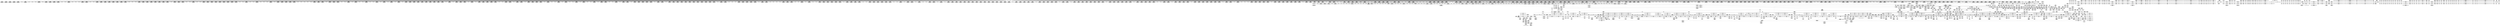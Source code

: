 digraph {
	CE0x4a8e260 [shape=record,shape=Mrecord,label="{CE0x4a8e260|2472:_%struct.cred*,_:_CRE_2508,2512_|*MultipleSource*|Function::task_sid&Arg::task::|security/selinux/hooks.c,208|Function::selinux_msg_queue_msgrcv&Arg::target::}"]
	CE0x4b360d0 [shape=record,shape=Mrecord,label="{CE0x4b360d0|i64*_getelementptr_inbounds_(_4_x_i64_,_4_x_i64_*___llvm_gcov_ctr134,_i64_0,_i64_3)|*Constant*|*SummSource*}"]
	CE0x4b1c480 [shape=record,shape=Mrecord,label="{CE0x4b1c480|__preempt_count_add:_bb|*SummSink*}"]
	CE0x4a171f0 [shape=record,shape=Mrecord,label="{CE0x4a171f0|task_sid:_entry|*SummSink*}"]
	CE0x4aa7cc0 [shape=record,shape=Mrecord,label="{CE0x4aa7cc0|2472:_%struct.cred*,_:_CRE_6343,6344_}"]
	CE0x4ae35d0 [shape=record,shape=Mrecord,label="{CE0x4ae35d0|i64_1|*Constant*}"]
	CE0x4abdaa0 [shape=record,shape=Mrecord,label="{CE0x4abdaa0|i64*_getelementptr_inbounds_(_13_x_i64_,_13_x_i64_*___llvm_gcov_ctr126,_i64_0,_i64_11)|*Constant*|*SummSink*}"]
	CE0x4ace610 [shape=record,shape=Mrecord,label="{CE0x4ace610|rcu_read_unlock:_bb|*SummSink*}"]
	CE0x4a81970 [shape=record,shape=Mrecord,label="{CE0x4a81970|rcu_read_lock:_tmp17|include/linux/rcupdate.h,882}"]
	CE0x4b18830 [shape=record,shape=Mrecord,label="{CE0x4b18830|__rcu_read_unlock:_tmp5|include/linux/rcupdate.h,244|*SummSink*}"]
	CE0x4b34760 [shape=record,shape=Mrecord,label="{CE0x4b34760|rcu_lock_release:_indirectgoto|*SummSource*}"]
	CE0x4a5d820 [shape=record,shape=Mrecord,label="{CE0x4a5d820|selinux_msg_queue_msgrcv:_rc.0|*SummSource*}"]
	CE0x4ab8390 [shape=record,shape=Mrecord,label="{CE0x4ab8390|4:_i32,_:_CRE_4,8_|*MultipleSource*|security/selinux/hooks.c,196|security/selinux/hooks.c,197|*LoadInst*|security/selinux/hooks.c,196}"]
	CE0x4abeca0 [shape=record,shape=Mrecord,label="{CE0x4abeca0|_call_void_rcu_read_unlock()_#10,_!dbg_!27748|security/selinux/hooks.c,209|*SummSink*}"]
	CE0x4a626d0 [shape=record,shape=Mrecord,label="{CE0x4a626d0|i8*_getelementptr_inbounds_(_41_x_i8_,_41_x_i8_*_.str44,_i32_0,_i32_0)|*Constant*}"]
	CE0x4a877e0 [shape=record,shape=Mrecord,label="{CE0x4a877e0|2472:_%struct.cred*,_:_CRE_1960,1968_|*MultipleSource*|Function::task_sid&Arg::task::|security/selinux/hooks.c,208|Function::selinux_msg_queue_msgrcv&Arg::target::}"]
	CE0x4ade1b0 [shape=record,shape=Mrecord,label="{CE0x4ade1b0|__preempt_count_add:_bb}"]
	CE0x4a6e0e0 [shape=record,shape=Mrecord,label="{CE0x4a6e0e0|rcu_read_lock:_if.then}"]
	CE0x4a97ed0 [shape=record,shape=Mrecord,label="{CE0x4a97ed0|2472:_%struct.cred*,_:_CRE_2939,2940_}"]
	CE0x4b22240 [shape=record,shape=Mrecord,label="{CE0x4b22240|__preempt_count_sub:_sub|./arch/x86/include/asm/preempt.h,77|*SummSource*}"]
	CE0x4b326d0 [shape=record,shape=Mrecord,label="{CE0x4b326d0|rcu_lock_release:_tmp|*SummSource*}"]
	CE0x4a8d720 [shape=record,shape=Mrecord,label="{CE0x4a8d720|2472:_%struct.cred*,_:_CRE_2416,2424_|*MultipleSource*|Function::task_sid&Arg::task::|security/selinux/hooks.c,208|Function::selinux_msg_queue_msgrcv&Arg::target::}"]
	CE0x4aa5460 [shape=record,shape=Mrecord,label="{CE0x4aa5460|2472:_%struct.cred*,_:_CRE_6309,6310_}"]
	CE0x4a2bad0 [shape=record,shape=Mrecord,label="{CE0x4a2bad0|selinux_msg_queue_msgrcv:_tmp10|security/selinux/hooks.c,5284|*SummSink*}"]
	CE0x4ae8df0 [shape=record,shape=Mrecord,label="{CE0x4ae8df0|rcu_read_lock:_tmp20|include/linux/rcupdate.h,882|*SummSource*}"]
	CE0x4a74140 [shape=record,shape=Mrecord,label="{CE0x4a74140|i64_0|*Constant*}"]
	CE0x4b3cf90 [shape=record,shape=Mrecord,label="{CE0x4b3cf90|rcu_lock_acquire:_indirectgoto|*SummSink*}"]
	CE0x4adf8d0 [shape=record,shape=Mrecord,label="{CE0x4adf8d0|_call_void_mcount()_#3}"]
	CE0x4a60230 [shape=record,shape=Mrecord,label="{CE0x4a60230|selinux_msg_queue_msgrcv:_tmp15|security/selinux/hooks.c,5287|*SummSource*}"]
	CE0x4b01850 [shape=record,shape=Mrecord,label="{CE0x4b01850|rcu_read_unlock:_if.then}"]
	CE0x4ab2a70 [shape=record,shape=Mrecord,label="{CE0x4ab2a70|task_sid:_tmp14|security/selinux/hooks.c,208|*SummSource*}"]
	CE0x4ad4340 [shape=record,shape=Mrecord,label="{CE0x4ad4340|rcu_read_lock:_call3|include/linux/rcupdate.h,882}"]
	CE0x4a74660 [shape=record,shape=Mrecord,label="{CE0x4a74660|2472:_%struct.cred*,_:_CRE_112,116_|*MultipleSource*|Function::task_sid&Arg::task::|security/selinux/hooks.c,208|Function::selinux_msg_queue_msgrcv&Arg::target::}"]
	CE0x4acce10 [shape=record,shape=Mrecord,label="{CE0x4acce10|128:_i8*,_:_CRE_128,136_|*MultipleSource*|Function::cred_sid&Arg::cred::|*LoadInst*|security/selinux/hooks.c,208|security/selinux/hooks.c,196}"]
	CE0x4b13c10 [shape=record,shape=Mrecord,label="{CE0x4b13c10|i64*_getelementptr_inbounds_(_4_x_i64_,_4_x_i64_*___llvm_gcov_ctr130,_i64_0,_i64_2)|*Constant*|*SummSource*}"]
	CE0x4a30b40 [shape=record,shape=Mrecord,label="{CE0x4a30b40|selinux_msg_queue_msgrcv:_call|security/selinux/hooks.c,5273|*SummSink*}"]
	CE0x4b2ea50 [shape=record,shape=Mrecord,label="{CE0x4b2ea50|__rcu_read_unlock:_tmp2}"]
	CE0x4a77c40 [shape=record,shape=Mrecord,label="{CE0x4a77c40|COLLAPSED:_GCMRE___llvm_gcov_ctr131_internal_global_2_x_i64_zeroinitializer:_elem_0:default:}"]
	CE0x4a65fb0 [shape=record,shape=Mrecord,label="{CE0x4a65fb0|2472:_%struct.cred*,_:_CRE_384,392_|*MultipleSource*|Function::task_sid&Arg::task::|security/selinux/hooks.c,208|Function::selinux_msg_queue_msgrcv&Arg::target::}"]
	CE0x4aca260 [shape=record,shape=Mrecord,label="{CE0x4aca260|task_sid:_call3|security/selinux/hooks.c,208|*SummSink*}"]
	CE0x4aadb50 [shape=record,shape=Mrecord,label="{CE0x4aadb50|2472:_%struct.cred*,_:_CRE_6640,6644_|*MultipleSource*|Function::task_sid&Arg::task::|security/selinux/hooks.c,208|Function::selinux_msg_queue_msgrcv&Arg::target::}"]
	CE0x4acf150 [shape=record,shape=Mrecord,label="{CE0x4acf150|GLOBAL:_rcu_read_lock.__warned|Global_var:rcu_read_lock.__warned|*SummSource*}"]
	CE0x4a42b40 [shape=record,shape=Mrecord,label="{CE0x4a42b40|selinux_msg_queue_msgrcv:_tmp7|security/selinux/hooks.c,5282|*SummSink*}"]
	CE0x4a6e420 [shape=record,shape=Mrecord,label="{CE0x4a6e420|2472:_%struct.cred*,_:_CRE_208,216_|*MultipleSource*|Function::task_sid&Arg::task::|security/selinux/hooks.c,208|Function::selinux_msg_queue_msgrcv&Arg::target::}"]
	CE0x4a9af90 [shape=record,shape=Mrecord,label="{CE0x4a9af90|2472:_%struct.cred*,_:_CRE_2992,3000_|*MultipleSource*|Function::task_sid&Arg::task::|security/selinux/hooks.c,208|Function::selinux_msg_queue_msgrcv&Arg::target::}"]
	CE0x4a91530 [shape=record,shape=Mrecord,label="{CE0x4a91530|2472:_%struct.cred*,_:_CRE_2688,2692_|*MultipleSource*|Function::task_sid&Arg::task::|security/selinux/hooks.c,208|Function::selinux_msg_queue_msgrcv&Arg::target::}"]
	CE0x4b09750 [shape=record,shape=Mrecord,label="{CE0x4b09750|i8*_getelementptr_inbounds_(_44_x_i8_,_44_x_i8_*_.str47,_i32_0,_i32_0)|*Constant*}"]
	CE0x4a73fb0 [shape=record,shape=Mrecord,label="{CE0x4a73fb0|GLOBAL:___llvm_gcov_ctr127|Global_var:__llvm_gcov_ctr127|*SummSink*}"]
	CE0x4ac5370 [shape=record,shape=Mrecord,label="{CE0x4ac5370|i32_883|*Constant*}"]
	CE0x4abc9b0 [shape=record,shape=Mrecord,label="{CE0x4abc9b0|task_sid:_tmp24|security/selinux/hooks.c,208|*SummSource*}"]
	CE0x4a336c0 [shape=record,shape=Mrecord,label="{CE0x4a336c0|80:_i32,_112:_i8*,_:_CRE_45,46_}"]
	CE0x4ac1170 [shape=record,shape=Mrecord,label="{CE0x4ac1170|GLOBAL:_rcu_read_unlock|*Constant*|*SummSink*}"]
	CE0x4b23230 [shape=record,shape=Mrecord,label="{CE0x4b23230|__preempt_count_sub:_tmp2|*SummSource*}"]
	CE0x4aa3fe0 [shape=record,shape=Mrecord,label="{CE0x4aa3fe0|2472:_%struct.cred*,_:_CRE_6291,6292_}"]
	CE0x4a94aa0 [shape=record,shape=Mrecord,label="{CE0x4a94aa0|2472:_%struct.cred*,_:_CRE_2880,2884_|*MultipleSource*|Function::task_sid&Arg::task::|security/selinux/hooks.c,208|Function::selinux_msg_queue_msgrcv&Arg::target::}"]
	CE0x4a23da0 [shape=record,shape=Mrecord,label="{CE0x4a23da0|avc_has_perm:_tsid|Function::avc_has_perm&Arg::tsid::|*SummSource*}"]
	CE0x4ae6070 [shape=record,shape=Mrecord,label="{CE0x4ae6070|__preempt_count_sub:_sub|./arch/x86/include/asm/preempt.h,77|*SummSink*}"]
	CE0x4a291f0 [shape=record,shape=Mrecord,label="{CE0x4a291f0|selinux_msg_queue_msgrcv:_ad|security/selinux/hooks.c, 5272|*SummSink*}"]
	CE0x4a0c060 [shape=record,shape=Mrecord,label="{CE0x4a0c060|_call_void_mcount()_#3}"]
	CE0x4a657e0 [shape=record,shape=Mrecord,label="{CE0x4a657e0|2472:_%struct.cred*,_:_CRE_80,84_|*MultipleSource*|Function::task_sid&Arg::task::|security/selinux/hooks.c,208|Function::selinux_msg_queue_msgrcv&Arg::target::}"]
	CE0x4aac3c0 [shape=record,shape=Mrecord,label="{CE0x4aac3c0|2472:_%struct.cred*,_:_CRE_6544,6552_|*MultipleSource*|Function::task_sid&Arg::task::|security/selinux/hooks.c,208|Function::selinux_msg_queue_msgrcv&Arg::target::}"]
	CE0x4abf3d0 [shape=record,shape=Mrecord,label="{CE0x4abf3d0|task_sid:_tmp27|security/selinux/hooks.c,208|*SummSink*}"]
	CE0x4a27e10 [shape=record,shape=Mrecord,label="{CE0x4a27e10|GLOBAL:___llvm_gcov_ctr309|Global_var:__llvm_gcov_ctr309|*SummSource*}"]
	CE0x4b0c480 [shape=record,shape=Mrecord,label="{CE0x4b0c480|GLOBAL:___rcu_read_unlock|*Constant*|*SummSource*}"]
	CE0x4a90090 [shape=record,shape=Mrecord,label="{CE0x4a90090|2472:_%struct.cred*,_:_CRE_2594,2596_|*MultipleSource*|Function::task_sid&Arg::task::|security/selinux/hooks.c,208|Function::selinux_msg_queue_msgrcv&Arg::target::}"]
	CE0x4aace90 [shape=record,shape=Mrecord,label="{CE0x4aace90|2472:_%struct.cred*,_:_CRE_6584,6600_|*MultipleSource*|Function::task_sid&Arg::task::|security/selinux/hooks.c,208|Function::selinux_msg_queue_msgrcv&Arg::target::}"]
	CE0x4a6c6f0 [shape=record,shape=Mrecord,label="{CE0x4a6c6f0|cred_sid:_tmp1|*SummSink*}"]
	CE0x4b0f020 [shape=record,shape=Mrecord,label="{CE0x4b0f020|i64*_getelementptr_inbounds_(_4_x_i64_,_4_x_i64_*___llvm_gcov_ctr133,_i64_0,_i64_0)|*Constant*|*SummSource*}"]
	CE0x4a393f0 [shape=record,shape=Mrecord,label="{CE0x4a393f0|2472:_%struct.cred*,_:_CRE_688,689_}"]
	CE0x4afd570 [shape=record,shape=Mrecord,label="{CE0x4afd570|_call_void___preempt_count_add(i32_1)_#10,_!dbg_!27711|include/linux/rcupdate.h,239|*SummSource*}"]
	CE0x4a6e010 [shape=record,shape=Mrecord,label="{CE0x4a6e010|rcu_read_lock:_land.lhs.true2|*SummSource*}"]
	CE0x4ade470 [shape=record,shape=Mrecord,label="{CE0x4ade470|__preempt_count_add:_tmp5|./arch/x86/include/asm/preempt.h,72|*SummSink*}"]
	CE0x4a8ec60 [shape=record,shape=Mrecord,label="{CE0x4a8ec60|2472:_%struct.cred*,_:_CRE_2524,2525_}"]
	CE0x4a288c0 [shape=record,shape=Mrecord,label="{CE0x4a288c0|i64_6|*Constant*|*SummSink*}"]
	CE0x4a2fe80 [shape=record,shape=Mrecord,label="{CE0x4a2fe80|80:_i32,_112:_i8*,_:_CRE_65,66_}"]
	CE0x4a66370 [shape=record,shape=Mrecord,label="{CE0x4a66370|2472:_%struct.cred*,_:_CRE_400,408_|*MultipleSource*|Function::task_sid&Arg::task::|security/selinux/hooks.c,208|Function::selinux_msg_queue_msgrcv&Arg::target::}"]
	CE0x4b189d0 [shape=record,shape=Mrecord,label="{CE0x4b189d0|__rcu_read_unlock:_tmp5|include/linux/rcupdate.h,244}"]
	CE0x4a1e330 [shape=record,shape=Mrecord,label="{CE0x4a1e330|80:_i32,_112:_i8*,_:_CRE_50,51_}"]
	CE0x4b18d20 [shape=record,shape=Mrecord,label="{CE0x4b18d20|__preempt_count_add:_tmp2|*SummSource*}"]
	CE0x4b1f0e0 [shape=record,shape=Mrecord,label="{CE0x4b1f0e0|i64_ptrtoint_(i8*_blockaddress(_rcu_lock_release,_%__here)_to_i64)|*Constant*|*SummSource*}"]
	CE0x4a847b0 [shape=record,shape=Mrecord,label="{CE0x4a847b0|task_sid:_tmp18|security/selinux/hooks.c,208|*SummSink*}"]
	CE0x4af57b0 [shape=record,shape=Mrecord,label="{CE0x4af57b0|rcu_lock_acquire:_indirectgoto|*SummSource*}"]
	CE0x4b3c4f0 [shape=record,shape=Mrecord,label="{CE0x4b3c4f0|i64_ptrtoint_(i8*_blockaddress(_rcu_lock_acquire,_%__here)_to_i64)|*Constant*|*SummSource*}"]
	CE0x4b323f0 [shape=record,shape=Mrecord,label="{CE0x4b323f0|_ret_void,_!dbg_!27720|./arch/x86/include/asm/preempt.h,78}"]
	CE0x4a9bc20 [shape=record,shape=Mrecord,label="{CE0x4a9bc20|2472:_%struct.cred*,_:_CRE_3048,3056_|*MultipleSource*|Function::task_sid&Arg::task::|security/selinux/hooks.c,208|Function::selinux_msg_queue_msgrcv&Arg::target::}"]
	CE0x4a9ffc0 [shape=record,shape=Mrecord,label="{CE0x4a9ffc0|2472:_%struct.cred*,_:_CRE_5944,5952_|*MultipleSource*|Function::task_sid&Arg::task::|security/selinux/hooks.c,208|Function::selinux_msg_queue_msgrcv&Arg::target::}"]
	CE0x4ad3550 [shape=record,shape=Mrecord,label="{CE0x4ad3550|rcu_read_lock:_tmp10|include/linux/rcupdate.h,882|*SummSink*}"]
	CE0x4a29830 [shape=record,shape=Mrecord,label="{CE0x4a29830|80:_i32,_112:_i8*,_:_CRE_100,102_|*MultipleSource*|Function::selinux_msg_queue_msgrcv&Arg::msq::|security/selinux/hooks.c,5276}"]
	CE0x4a29d40 [shape=record,shape=Mrecord,label="{CE0x4a29d40|2472:_%struct.cred*,_:_CRE_416,424_|*MultipleSource*|Function::task_sid&Arg::task::|security/selinux/hooks.c,208|Function::selinux_msg_queue_msgrcv&Arg::target::}"]
	CE0x4a77f40 [shape=record,shape=Mrecord,label="{CE0x4a77f40|i64*_getelementptr_inbounds_(_13_x_i64_,_13_x_i64_*___llvm_gcov_ctr126,_i64_0,_i64_0)|*Constant*|*SummSink*}"]
	CE0x4af4990 [shape=record,shape=Mrecord,label="{CE0x4af4990|i64*_getelementptr_inbounds_(_4_x_i64_,_4_x_i64_*___llvm_gcov_ctr130,_i64_0,_i64_1)|*Constant*|*SummSource*}"]
	CE0x4abc8d0 [shape=record,shape=Mrecord,label="{CE0x4abc8d0|i64*_getelementptr_inbounds_(_13_x_i64_,_13_x_i64_*___llvm_gcov_ctr126,_i64_0,_i64_10)|*Constant*|*SummSink*}"]
	CE0x4b110a0 [shape=record,shape=Mrecord,label="{CE0x4b110a0|__preempt_count_sub:_tmp}"]
	CE0x4a85d70 [shape=record,shape=Mrecord,label="{CE0x4a85d70|2472:_%struct.cred*,_:_CRE_1848,1856_|*MultipleSource*|Function::task_sid&Arg::task::|security/selinux/hooks.c,208|Function::selinux_msg_queue_msgrcv&Arg::target::}"]
	CE0x4a656b0 [shape=record,shape=Mrecord,label="{CE0x4a656b0|2472:_%struct.cred*,_:_CRE_76,80_|*MultipleSource*|Function::task_sid&Arg::task::|security/selinux/hooks.c,208|Function::selinux_msg_queue_msgrcv&Arg::target::}"]
	CE0x4a6b940 [shape=record,shape=Mrecord,label="{CE0x4a6b940|task_sid:_real_cred|security/selinux/hooks.c,208|*SummSource*}"]
	CE0x4a34d10 [shape=record,shape=Mrecord,label="{CE0x4a34d10|selinux_msg_queue_msgrcv:_security1|security/selinux/hooks.c,5277}"]
	CE0x4af6380 [shape=record,shape=Mrecord,label="{CE0x4af6380|rcu_read_unlock:_tmp14|include/linux/rcupdate.h,933}"]
	CE0x4abac20 [shape=record,shape=Mrecord,label="{CE0x4abac20|_call_void_asm_sideeffect_,_memory_,_dirflag_,_fpsr_,_flags_()_#3,_!dbg_!27714,_!srcloc_!27715|include/linux/rcupdate.h,239}"]
	CE0x4ac7990 [shape=record,shape=Mrecord,label="{CE0x4ac7990|task_sid:_tobool1|security/selinux/hooks.c,208|*SummSink*}"]
	CE0x4b097c0 [shape=record,shape=Mrecord,label="{CE0x4b097c0|i8*_getelementptr_inbounds_(_44_x_i8_,_44_x_i8_*_.str47,_i32_0,_i32_0)|*Constant*|*SummSink*}"]
	CE0x4afd440 [shape=record,shape=Mrecord,label="{CE0x4afd440|_call_void___preempt_count_add(i32_1)_#10,_!dbg_!27711|include/linux/rcupdate.h,239}"]
	CE0x4aa8050 [shape=record,shape=Mrecord,label="{CE0x4aa8050|2472:_%struct.cred*,_:_CRE_6346,6347_}"]
	CE0x4a76f00 [shape=record,shape=Mrecord,label="{CE0x4a76f00|2472:_%struct.cred*,_:_CRE_176,184_|*MultipleSource*|Function::task_sid&Arg::task::|security/selinux/hooks.c,208|Function::selinux_msg_queue_msgrcv&Arg::target::}"]
	CE0x4a05690 [shape=record,shape=Mrecord,label="{CE0x4a05690|__preempt_count_add:_tmp4|./arch/x86/include/asm/preempt.h,72}"]
	CE0x4ad5bc0 [shape=record,shape=Mrecord,label="{CE0x4ad5bc0|rcu_read_lock:_tmp14|include/linux/rcupdate.h,882|*SummSource*}"]
	CE0x4abdb80 [shape=record,shape=Mrecord,label="{CE0x4abdb80|task_sid:_tmp26|security/selinux/hooks.c,208|*SummSource*}"]
	CE0x4a96710 [shape=record,shape=Mrecord,label="{CE0x4a96710|2472:_%struct.cred*,_:_CRE_2919,2920_}"]
	CE0x4ae4090 [shape=record,shape=Mrecord,label="{CE0x4ae4090|i64*_getelementptr_inbounds_(_4_x_i64_,_4_x_i64_*___llvm_gcov_ctr129,_i64_0,_i64_1)|*Constant*|*SummSink*}"]
	CE0x4a3ab60 [shape=record,shape=Mrecord,label="{CE0x4a3ab60|i64*_getelementptr_inbounds_(_5_x_i64_,_5_x_i64_*___llvm_gcov_ctr309,_i64_0,_i64_3)|*Constant*}"]
	CE0x4a99300 [shape=record,shape=Mrecord,label="{CE0x4a99300|2472:_%struct.cred*,_:_CRE_2956,2957_}"]
	CE0x4a39a60 [shape=record,shape=Mrecord,label="{CE0x4a39a60|2472:_%struct.cred*,_:_CRE_692,693_}"]
	CE0x4b1de90 [shape=record,shape=Mrecord,label="{CE0x4b1de90|i64*_getelementptr_inbounds_(_4_x_i64_,_4_x_i64_*___llvm_gcov_ctr133,_i64_0,_i64_3)|*Constant*}"]
	CE0x4aaf380 [shape=record,shape=Mrecord,label="{CE0x4aaf380|2472:_%struct.cred*,_:_CRE_10544,10548_|*MultipleSource*|Function::task_sid&Arg::task::|security/selinux/hooks.c,208|Function::selinux_msg_queue_msgrcv&Arg::target::}"]
	CE0x4a32090 [shape=record,shape=Mrecord,label="{CE0x4a32090|GLOBAL:_task_sid|*Constant*|*SummSink*}"]
	CE0x4ad79b0 [shape=record,shape=Mrecord,label="{CE0x4ad79b0|rcu_read_unlock:_tmp5|include/linux/rcupdate.h,933|*SummSink*}"]
	CE0x4ad32b0 [shape=record,shape=Mrecord,label="{CE0x4ad32b0|rcu_read_lock:_tmp10|include/linux/rcupdate.h,882}"]
	CE0x4a44af0 [shape=record,shape=Mrecord,label="{CE0x4a44af0|i16_27|*Constant*}"]
	CE0x4a39bb0 [shape=record,shape=Mrecord,label="{CE0x4a39bb0|2472:_%struct.cred*,_:_CRE_695,696_}"]
	CE0x4a1ece0 [shape=record,shape=Mrecord,label="{CE0x4a1ece0|80:_i32,_112:_i8*,_:_CRE_60,61_}"]
	CE0x4a13f60 [shape=record,shape=Mrecord,label="{CE0x4a13f60|80:_i32,_112:_i8*,_:_CRE_55,56_}"]
	CE0x4a9b590 [shape=record,shape=Mrecord,label="{CE0x4a9b590|2472:_%struct.cred*,_:_CRE_3024,3032_|*MultipleSource*|Function::task_sid&Arg::task::|security/selinux/hooks.c,208|Function::selinux_msg_queue_msgrcv&Arg::target::}"]
	CE0x4a417d0 [shape=record,shape=Mrecord,label="{CE0x4a417d0|selinux_msg_queue_msgrcv:_sid4|security/selinux/hooks.c,5282|*SummSink*}"]
	CE0x4b1f9d0 [shape=record,shape=Mrecord,label="{CE0x4b1f9d0|rcu_lock_release:_tmp6}"]
	CE0x4b70930 [shape=record,shape=Mrecord,label="{CE0x4b70930|__preempt_count_sub:_tmp3|*SummSource*}"]
	CE0x4a893a0 [shape=record,shape=Mrecord,label="{CE0x4a893a0|2472:_%struct.cred*,_:_CRE_2072,2076_|*MultipleSource*|Function::task_sid&Arg::task::|security/selinux/hooks.c,208|Function::selinux_msg_queue_msgrcv&Arg::target::}"]
	CE0x4acb750 [shape=record,shape=Mrecord,label="{CE0x4acb750|0:_i8,_:_GCMR_rcu_read_lock.__warned_internal_global_i8_0,_section_.data.unlikely_,_align_1:_elem_0:default:}"]
	CE0x4aaa220 [shape=record,shape=Mrecord,label="{CE0x4aaa220|2472:_%struct.cred*,_:_CRE_6440,6448_|*MultipleSource*|Function::task_sid&Arg::task::|security/selinux/hooks.c,208|Function::selinux_msg_queue_msgrcv&Arg::target::}"]
	CE0x4a9d100 [shape=record,shape=Mrecord,label="{CE0x4a9d100|2472:_%struct.cred*,_:_CRE_3116,3120_|*MultipleSource*|Function::task_sid&Arg::task::|security/selinux/hooks.c,208|Function::selinux_msg_queue_msgrcv&Arg::target::}"]
	CE0x4b33db0 [shape=record,shape=Mrecord,label="{CE0x4b33db0|rcu_lock_release:___here|*SummSink*}"]
	CE0x4a96bd0 [shape=record,shape=Mrecord,label="{CE0x4a96bd0|2472:_%struct.cred*,_:_CRE_2923,2924_}"]
	CE0x4a985f0 [shape=record,shape=Mrecord,label="{CE0x4a985f0|2472:_%struct.cred*,_:_CRE_2945,2946_}"]
	CE0x4aa0650 [shape=record,shape=Mrecord,label="{CE0x4aa0650|2472:_%struct.cred*,_:_CRE_5968,5976_|*MultipleSource*|Function::task_sid&Arg::task::|security/selinux/hooks.c,208|Function::selinux_msg_queue_msgrcv&Arg::target::}"]
	CE0x4ae2960 [shape=record,shape=Mrecord,label="{CE0x4ae2960|COLLAPSED:_GCMRE___llvm_gcov_ctr129_internal_global_4_x_i64_zeroinitializer:_elem_0:default:}"]
	CE0x4a21190 [shape=record,shape=Mrecord,label="{CE0x4a21190|rcu_read_lock:_land.lhs.true|*SummSource*}"]
	CE0x4aa4620 [shape=record,shape=Mrecord,label="{CE0x4aa4620|2472:_%struct.cred*,_:_CRE_6297,6298_}"]
	CE0x4affde0 [shape=record,shape=Mrecord,label="{CE0x4affde0|_call_void_lockdep_rcu_suspicious(i8*_getelementptr_inbounds_(_25_x_i8_,_25_x_i8_*_.str45,_i32_0,_i32_0),_i32_934,_i8*_getelementptr_inbounds_(_44_x_i8_,_44_x_i8_*_.str47,_i32_0,_i32_0))_#10,_!dbg_!27726|include/linux/rcupdate.h,933}"]
	CE0x4b21ee0 [shape=record,shape=Mrecord,label="{CE0x4b21ee0|i64*_getelementptr_inbounds_(_4_x_i64_,_4_x_i64_*___llvm_gcov_ctr129,_i64_0,_i64_3)|*Constant*}"]
	CE0x4b35140 [shape=record,shape=Mrecord,label="{CE0x4b35140|rcu_lock_release:_indirectgoto}"]
	CE0x4b70540 [shape=record,shape=Mrecord,label="{CE0x4b70540|i64*_getelementptr_inbounds_(_4_x_i64_,_4_x_i64_*___llvm_gcov_ctr135,_i64_0,_i64_1)|*Constant*|*SummSource*}"]
	CE0x4ae8ae0 [shape=record,shape=Mrecord,label="{CE0x4ae8ae0|rcu_read_lock:_tmp21|include/linux/rcupdate.h,884|*SummSource*}"]
	CE0x4a31240 [shape=record,shape=Mrecord,label="{CE0x4a31240|GLOBAL:_rcu_read_lock|*Constant*}"]
	CE0x4a9a270 [shape=record,shape=Mrecord,label="{CE0x4a9a270|2472:_%struct.cred*,_:_CRE_2969,2970_}"]
	CE0x4a26570 [shape=record,shape=Mrecord,label="{CE0x4a26570|i64_3|*Constant*|*SummSink*}"]
	CE0x4b3ce30 [shape=record,shape=Mrecord,label="{CE0x4b3ce30|i64*_getelementptr_inbounds_(_4_x_i64_,_4_x_i64_*___llvm_gcov_ctr130,_i64_0,_i64_3)|*Constant*|*SummSink*}"]
	CE0x4ad0800 [shape=record,shape=Mrecord,label="{CE0x4ad0800|rcu_read_lock:_tmp7|include/linux/rcupdate.h,882}"]
	CE0x4acbd80 [shape=record,shape=Mrecord,label="{CE0x4acbd80|i64_4|*Constant*}"]
	CE0x4a95ff0 [shape=record,shape=Mrecord,label="{CE0x4a95ff0|2472:_%struct.cred*,_:_CRE_2913,2914_}"]
	CE0x4a74f60 [shape=record,shape=Mrecord,label="{CE0x4a74f60|task_sid:_tmp1}"]
	CE0x4adfcb0 [shape=record,shape=Mrecord,label="{CE0x4adfcb0|__preempt_count_add:_tmp7|./arch/x86/include/asm/preempt.h,73|*SummSource*}"]
	CE0x4aaf7e0 [shape=record,shape=Mrecord,label="{CE0x4aaf7e0|2472:_%struct.cred*,_:_CRE_10560,10568_|*MultipleSource*|Function::task_sid&Arg::task::|security/selinux/hooks.c,208|Function::selinux_msg_queue_msgrcv&Arg::target::}"]
	CE0x4ad6170 [shape=record,shape=Mrecord,label="{CE0x4ad6170|rcu_read_lock:_tmp15|include/linux/rcupdate.h,882|*SummSource*}"]
	CE0x4a3c050 [shape=record,shape=Mrecord,label="{CE0x4a3c050|selinux_msg_queue_msgrcv:_sid6|security/selinux/hooks.c,5285}"]
	CE0x4a411e0 [shape=record,shape=Mrecord,label="{CE0x4a411e0|i8_4|*Constant*|*SummSink*}"]
	CE0x4a182d0 [shape=record,shape=Mrecord,label="{CE0x4a182d0|i32_10|*Constant*|*SummSink*}"]
	CE0x4a3f7c0 [shape=record,shape=Mrecord,label="{CE0x4a3f7c0|_call_void_lockdep_rcu_suspicious(i8*_getelementptr_inbounds_(_25_x_i8_,_25_x_i8_*_.str45,_i32_0,_i32_0),_i32_883,_i8*_getelementptr_inbounds_(_42_x_i8_,_42_x_i8_*_.str46,_i32_0,_i32_0))_#10,_!dbg_!27728|include/linux/rcupdate.h,882|*SummSink*}"]
	CE0x4abae60 [shape=record,shape=Mrecord,label="{CE0x4abae60|i64*_getelementptr_inbounds_(_11_x_i64_,_11_x_i64_*___llvm_gcov_ctr132,_i64_0,_i64_1)|*Constant*|*SummSink*}"]
	CE0x4a730e0 [shape=record,shape=Mrecord,label="{CE0x4a730e0|i64*_getelementptr_inbounds_(_13_x_i64_,_13_x_i64_*___llvm_gcov_ctr126,_i64_0,_i64_1)|*Constant*|*SummSource*}"]
	CE0x4aa2220 [shape=record,shape=Mrecord,label="{CE0x4aa2220|2472:_%struct.cred*,_:_CRE_6196,6200_|*MultipleSource*|Function::task_sid&Arg::task::|security/selinux/hooks.c,208|Function::selinux_msg_queue_msgrcv&Arg::target::}"]
	CE0x4ad86e0 [shape=record,shape=Mrecord,label="{CE0x4ad86e0|__preempt_count_add:_tmp3|*SummSink*}"]
	CE0x4ad0c90 [shape=record,shape=Mrecord,label="{CE0x4ad0c90|rcu_lock_release:_tmp1|*SummSink*}"]
	CE0x4afedb0 [shape=record,shape=Mrecord,label="{CE0x4afedb0|__rcu_read_lock:_tmp4|include/linux/rcupdate.h,239}"]
	CE0x4b0eda0 [shape=record,shape=Mrecord,label="{CE0x4b0eda0|_call_void_lock_acquire(%struct.lockdep_map*_%map,_i32_0,_i32_0,_i32_2,_i32_0,_%struct.lockdep_map*_null,_i64_ptrtoint_(i8*_blockaddress(_rcu_lock_acquire,_%__here)_to_i64))_#10,_!dbg_!27716|include/linux/rcupdate.h,418|*SummSink*}"]
	CE0x4aa7470 [shape=record,shape=Mrecord,label="{CE0x4aa7470|2472:_%struct.cred*,_:_CRE_6336,6337_}"]
	CE0x4a3eb20 [shape=record,shape=Mrecord,label="{CE0x4a3eb20|selinux_msg_queue_msgrcv:_tmp}"]
	CE0x4af6980 [shape=record,shape=Mrecord,label="{CE0x4af6980|__rcu_read_unlock:_tmp|*SummSink*}"]
	CE0x4a97090 [shape=record,shape=Mrecord,label="{CE0x4a97090|2472:_%struct.cred*,_:_CRE_2927,2928_}"]
	CE0x4aa99a0 [shape=record,shape=Mrecord,label="{CE0x4aa99a0|2472:_%struct.cred*,_:_CRE_6400,6408_|*MultipleSource*|Function::task_sid&Arg::task::|security/selinux/hooks.c,208|Function::selinux_msg_queue_msgrcv&Arg::target::}"]
	CE0x4ad89c0 [shape=record,shape=Mrecord,label="{CE0x4ad89c0|_call_void_mcount()_#3}"]
	CE0x4a693e0 [shape=record,shape=Mrecord,label="{CE0x4a693e0|2472:_%struct.cred*,_:_CRE_288,296_|*MultipleSource*|Function::task_sid&Arg::task::|security/selinux/hooks.c,208|Function::selinux_msg_queue_msgrcv&Arg::target::}"]
	CE0x4a6cc50 [shape=record,shape=Mrecord,label="{CE0x4a6cc50|2472:_%struct.cred*,_:_CRE_224,232_|*MultipleSource*|Function::task_sid&Arg::task::|security/selinux/hooks.c,208|Function::selinux_msg_queue_msgrcv&Arg::target::}"]
	CE0x4a85f50 [shape=record,shape=Mrecord,label="{CE0x4a85f50|2472:_%struct.cred*,_:_CRE_1856,1864_|*MultipleSource*|Function::task_sid&Arg::task::|security/selinux/hooks.c,208|Function::selinux_msg_queue_msgrcv&Arg::target::}"]
	CE0x4a76480 [shape=record,shape=Mrecord,label="{CE0x4a76480|GLOBAL:_rcu_lock_acquire|*Constant*|*SummSource*}"]
	CE0x4b214d0 [shape=record,shape=Mrecord,label="{CE0x4b214d0|i64*_getelementptr_inbounds_(_4_x_i64_,_4_x_i64_*___llvm_gcov_ctr134,_i64_0,_i64_2)|*Constant*|*SummSink*}"]
	CE0x4adde20 [shape=record,shape=Mrecord,label="{CE0x4adde20|i64*_getelementptr_inbounds_(_4_x_i64_,_4_x_i64_*___llvm_gcov_ctr135,_i64_0,_i64_2)|*Constant*|*SummSink*}"]
	CE0x4a3dd70 [shape=record,shape=Mrecord,label="{CE0x4a3dd70|selinux_msg_queue_msgrcv:_tmp13|security/selinux/hooks.c,5285|*SummSink*}"]
	CE0x4a6ca70 [shape=record,shape=Mrecord,label="{CE0x4a6ca70|task_sid:_if.end|*SummSource*}"]
	CE0x4ad5d30 [shape=record,shape=Mrecord,label="{CE0x4ad5d30|rcu_read_lock:_tmp14|include/linux/rcupdate.h,882|*SummSink*}"]
	CE0x4b000f0 [shape=record,shape=Mrecord,label="{CE0x4b000f0|rcu_read_unlock:_tmp11|include/linux/rcupdate.h,933|*SummSink*}"]
	CE0x4a1cde0 [shape=record,shape=Mrecord,label="{CE0x4a1cde0|80:_i32,_112:_i8*,_:_CRE_7,8_}"]
	CE0x4a16190 [shape=record,shape=Mrecord,label="{CE0x4a16190|task_sid:_real_cred|security/selinux/hooks.c,208}"]
	CE0x4a22a40 [shape=record,shape=Mrecord,label="{CE0x4a22a40|80:_i32,_112:_i8*,_:_CRE_42,43_}"]
	CE0x4ae8890 [shape=record,shape=Mrecord,label="{CE0x4ae8890|rcu_read_lock:_tmp19|include/linux/rcupdate.h,882}"]
	CE0x4a61080 [shape=record,shape=Mrecord,label="{CE0x4a61080|_ret_i32_%rc.0,_!dbg_!27744|security/selinux/hooks.c,5287|*SummSource*}"]
	CE0x4a9e640 [shape=record,shape=Mrecord,label="{CE0x4a9e640|2472:_%struct.cred*,_:_CRE_3168,5856_|*MultipleSource*|Function::task_sid&Arg::task::|security/selinux/hooks.c,208|Function::selinux_msg_queue_msgrcv&Arg::target::}"]
	CE0x4a5ffa0 [shape=record,shape=Mrecord,label="{CE0x4a5ffa0|task_sid:_land.lhs.true|*SummSink*}"]
	CE0x4a2b950 [shape=record,shape=Mrecord,label="{CE0x4a2b950|selinux_msg_queue_msgrcv:_tmp10|security/selinux/hooks.c,5284|*SummSource*}"]
	CE0x4a62530 [shape=record,shape=Mrecord,label="{CE0x4a62530|i32_208|*Constant*|*SummSink*}"]
	CE0x4b0b470 [shape=record,shape=Mrecord,label="{CE0x4b0b470|rcu_lock_release:_entry|*SummSink*}"]
	CE0x4a226b0 [shape=record,shape=Mrecord,label="{CE0x4a226b0|80:_i32,_112:_i8*,_:_CRE_38,39_}"]
	CE0x4a23090 [shape=record,shape=Mrecord,label="{CE0x4a23090|2472:_%struct.cred*,_:_CRE_772,776_|*MultipleSource*|Function::task_sid&Arg::task::|security/selinux/hooks.c,208|Function::selinux_msg_queue_msgrcv&Arg::target::}"]
	CE0x4a24b90 [shape=record,shape=Mrecord,label="{CE0x4a24b90|task_sid:_bb}"]
	CE0x4a1e420 [shape=record,shape=Mrecord,label="{CE0x4a1e420|80:_i32,_112:_i8*,_:_CRE_51,52_}"]
	CE0x4a166f0 [shape=record,shape=Mrecord,label="{CE0x4a166f0|i32_1|*Constant*|*SummSink*}"]
	CE0x4a2a580 [shape=record,shape=Mrecord,label="{CE0x4a2a580|rcu_read_lock:_tmp5|include/linux/rcupdate.h,882|*SummSink*}"]
	CE0x4a05d40 [shape=record,shape=Mrecord,label="{CE0x4a05d40|40:_i8*,_:_CRE_16,24_|*MultipleSource*|Function::selinux_msg_queue_msgrcv&Arg::msg::|security/selinux/hooks.c,5277}"]
	CE0x4a61900 [shape=record,shape=Mrecord,label="{CE0x4a61900|i8*_getelementptr_inbounds_(_25_x_i8_,_25_x_i8_*_.str3,_i32_0,_i32_0)|*Constant*|*SummSource*}"]
	CE0x4a272b0 [shape=record,shape=Mrecord,label="{CE0x4a272b0|i64*_getelementptr_inbounds_(_5_x_i64_,_5_x_i64_*___llvm_gcov_ctr309,_i64_0,_i64_3)|*Constant*|*SummSink*}"]
	CE0x4a61b90 [shape=record,shape=Mrecord,label="{CE0x4a61b90|GLOBAL:_lockdep_rcu_suspicious|*Constant*}"]
	CE0x4afe330 [shape=record,shape=Mrecord,label="{CE0x4afe330|rcu_read_unlock:_tmp17|include/linux/rcupdate.h,933|*SummSource*}"]
	CE0x4a05b50 [shape=record,shape=Mrecord,label="{CE0x4a05b50|40:_i8*,_:_CRE_8,16_|*MultipleSource*|Function::selinux_msg_queue_msgrcv&Arg::msg::|security/selinux/hooks.c,5277}"]
	CE0x4afaee0 [shape=record,shape=Mrecord,label="{CE0x4afaee0|rcu_read_unlock:_tobool|include/linux/rcupdate.h,933}"]
	CE0x4a75ec0 [shape=record,shape=Mrecord,label="{CE0x4a75ec0|2472:_%struct.cred*,_:_CRE_128,136_|*MultipleSource*|Function::task_sid&Arg::task::|security/selinux/hooks.c,208|Function::selinux_msg_queue_msgrcv&Arg::target::}"]
	CE0x4ad4a70 [shape=record,shape=Mrecord,label="{CE0x4ad4a70|i64_7|*Constant*}"]
	CE0x4a1c6d0 [shape=record,shape=Mrecord,label="{CE0x4a1c6d0|selinux_msg_queue_msgrcv:_entry}"]
	CE0x4afa9c0 [shape=record,shape=Mrecord,label="{CE0x4afa9c0|rcu_read_unlock:_tmp|*SummSource*}"]
	CE0x4b2ee40 [shape=record,shape=Mrecord,label="{CE0x4b2ee40|rcu_lock_release:_tmp7|*SummSource*}"]
	CE0x4a1b540 [shape=record,shape=Mrecord,label="{CE0x4a1b540|selinux_msg_queue_msgrcv:_msq|Function::selinux_msg_queue_msgrcv&Arg::msq::|*SummSink*}"]
	CE0x4a3ce60 [shape=record,shape=Mrecord,label="{CE0x4a3ce60|selinux_msg_queue_msgrcv:_tmp14|security/selinux/hooks.c,5285|*SummSink*}"]
	CE0x4a65340 [shape=record,shape=Mrecord,label="{CE0x4a65340|rcu_read_lock:_tmp4|include/linux/rcupdate.h,882|*SummSource*}"]
	CE0x4aa1bc0 [shape=record,shape=Mrecord,label="{CE0x4aa1bc0|2472:_%struct.cred*,_:_CRE_6176,6180_|*MultipleSource*|Function::task_sid&Arg::task::|security/selinux/hooks.c,208|Function::selinux_msg_queue_msgrcv&Arg::target::}"]
	CE0x4a17350 [shape=record,shape=Mrecord,label="{CE0x4a17350|selinux_msg_queue_msgrcv:_target|Function::selinux_msg_queue_msgrcv&Arg::target::}"]
	CE0x4a2fa50 [shape=record,shape=Mrecord,label="{CE0x4a2fa50|80:_i32,_112:_i8*,_:_CRE_11,12_}"]
	CE0x4aa6d50 [shape=record,shape=Mrecord,label="{CE0x4aa6d50|2472:_%struct.cred*,_:_CRE_6330,6331_}"]
	CE0x4a7a210 [shape=record,shape=Mrecord,label="{CE0x4a7a210|_ret_void,_!dbg_!27717|include/linux/rcupdate.h,240|*SummSource*}"]
	CE0x4b3cdc0 [shape=record,shape=Mrecord,label="{CE0x4b3cdc0|rcu_lock_acquire:_tmp6}"]
	CE0x4a0c700 [shape=record,shape=Mrecord,label="{CE0x4a0c700|selinux_msg_queue_msgrcv:_tmp1|*SummSink*}"]
	CE0x4afef40 [shape=record,shape=Mrecord,label="{CE0x4afef40|i64*_getelementptr_inbounds_(_4_x_i64_,_4_x_i64_*___llvm_gcov_ctr128,_i64_0,_i64_2)|*Constant*|*SummSource*}"]
	CE0x4a96d00 [shape=record,shape=Mrecord,label="{CE0x4a96d00|2472:_%struct.cred*,_:_CRE_2924,2925_}"]
	CE0x4a99c80 [shape=record,shape=Mrecord,label="{CE0x4a99c80|2472:_%struct.cred*,_:_CRE_2964,2965_}"]
	CE0x4a23270 [shape=record,shape=Mrecord,label="{CE0x4a23270|2472:_%struct.cred*,_:_CRE_776,780_|*MultipleSource*|Function::task_sid&Arg::task::|security/selinux/hooks.c,208|Function::selinux_msg_queue_msgrcv&Arg::target::}"]
	CE0x4a65a30 [shape=record,shape=Mrecord,label="{CE0x4a65a30|_call_void_mcount()_#3|*SummSource*}"]
	CE0x4a1dda0 [shape=record,shape=Mrecord,label="{CE0x4a1dda0|selinux_msg_queue_msgrcv:_type2|security/selinux/hooks.c,5279}"]
	CE0x4a19640 [shape=record,shape=Mrecord,label="{CE0x4a19640|selinux_msg_queue_msgrcv:_if.then|*SummSink*}"]
	CE0x4a8a690 [shape=record,shape=Mrecord,label="{CE0x4a8a690|2472:_%struct.cred*,_:_CRE_2144,2152_|*MultipleSource*|Function::task_sid&Arg::task::|security/selinux/hooks.c,208|Function::selinux_msg_queue_msgrcv&Arg::target::}"]
	CE0x4b0c6a0 [shape=record,shape=Mrecord,label="{CE0x4b0c6a0|_ret_void,_!dbg_!27717|include/linux/rcupdate.h,245|*SummSink*}"]
	CE0x4aa12e0 [shape=record,shape=Mrecord,label="{CE0x4aa12e0|2472:_%struct.cred*,_:_CRE_6136,6140_|*MultipleSource*|Function::task_sid&Arg::task::|security/selinux/hooks.c,208|Function::selinux_msg_queue_msgrcv&Arg::target::}"]
	CE0x4a86a90 [shape=record,shape=Mrecord,label="{CE0x4a86a90|2472:_%struct.cred*,_:_CRE_1904,1912_|*MultipleSource*|Function::task_sid&Arg::task::|security/selinux/hooks.c,208|Function::selinux_msg_queue_msgrcv&Arg::target::}"]
	CE0x4a6fd10 [shape=record,shape=Mrecord,label="{CE0x4a6fd10|cred_sid:_tmp1}"]
	CE0x4aaf5b0 [shape=record,shape=Mrecord,label="{CE0x4aaf5b0|2472:_%struct.cred*,_:_CRE_10552,10560_|*MultipleSource*|Function::task_sid&Arg::task::|security/selinux/hooks.c,208|Function::selinux_msg_queue_msgrcv&Arg::target::}"]
	CE0x4a725b0 [shape=record,shape=Mrecord,label="{CE0x4a725b0|2472:_%struct.cred*,_:_CRE_272,280_|*MultipleSource*|Function::task_sid&Arg::task::|security/selinux/hooks.c,208|Function::selinux_msg_queue_msgrcv&Arg::target::}"]
	CE0x4a28d90 [shape=record,shape=Mrecord,label="{CE0x4a28d90|selinux_msg_queue_msgrcv:_tmp9|security/selinux/hooks.c,5284|*SummSource*}"]
	CE0x4b0b240 [shape=record,shape=Mrecord,label="{CE0x4b0b240|GLOBAL:_rcu_lock_release|*Constant*|*SummSource*}"]
	CE0x4b0c870 [shape=record,shape=Mrecord,label="{CE0x4b0c870|__rcu_read_unlock:_entry|*SummSource*}"]
	CE0x4a9dba0 [shape=record,shape=Mrecord,label="{CE0x4a9dba0|2472:_%struct.cred*,_:_CRE_3144,3148_|*MultipleSource*|Function::task_sid&Arg::task::|security/selinux/hooks.c,208|Function::selinux_msg_queue_msgrcv&Arg::target::}"]
	CE0x4b5db40 [shape=record,shape=Mrecord,label="{CE0x4b5db40|__preempt_count_add:_tmp1|*SummSink*}"]
	CE0x4a68e20 [shape=record,shape=Mrecord,label="{CE0x4a68e20|task_sid:_do.end}"]
	CE0x4af4520 [shape=record,shape=Mrecord,label="{CE0x4af4520|rcu_read_unlock:_tmp8|include/linux/rcupdate.h,933}"]
	CE0x4aab2c0 [shape=record,shape=Mrecord,label="{CE0x4aab2c0|2472:_%struct.cred*,_:_CRE_6484,6488_|*MultipleSource*|Function::task_sid&Arg::task::|security/selinux/hooks.c,208|Function::selinux_msg_queue_msgrcv&Arg::target::}"]
	CE0x4aa6890 [shape=record,shape=Mrecord,label="{CE0x4aa6890|2472:_%struct.cred*,_:_CRE_6326,6327_}"]
	CE0x4aa32c0 [shape=record,shape=Mrecord,label="{CE0x4aa32c0|2472:_%struct.cred*,_:_CRE_6256,6264_|*MultipleSource*|Function::task_sid&Arg::task::|security/selinux/hooks.c,208|Function::selinux_msg_queue_msgrcv&Arg::target::}"]
	CE0x4afb1e0 [shape=record,shape=Mrecord,label="{CE0x4afb1e0|rcu_read_unlock:_tobool|include/linux/rcupdate.h,933|*SummSink*}"]
	CE0x4ae8900 [shape=record,shape=Mrecord,label="{CE0x4ae8900|rcu_read_lock:_tmp19|include/linux/rcupdate.h,882|*SummSource*}"]
	CE0x4abfc90 [shape=record,shape=Mrecord,label="{CE0x4abfc90|GLOBAL:_cred_sid|*Constant*}"]
	CE0x4b31b50 [shape=record,shape=Mrecord,label="{CE0x4b31b50|rcu_lock_release:___here|*SummSource*}"]
	CE0x4a24610 [shape=record,shape=Mrecord,label="{CE0x4a24610|rcu_read_lock:_entry|*SummSource*}"]
	CE0x4a87f00 [shape=record,shape=Mrecord,label="{CE0x4a87f00|2472:_%struct.cred*,_:_CRE_1984,2016_|*MultipleSource*|Function::task_sid&Arg::task::|security/selinux/hooks.c,208|Function::selinux_msg_queue_msgrcv&Arg::target::}"]
	CE0x4a2c1c0 [shape=record,shape=Mrecord,label="{CE0x4a2c1c0|80:_i32,_112:_i8*,_:_CRE_22,23_}"]
	CE0x4a9d540 [shape=record,shape=Mrecord,label="{CE0x4a9d540|2472:_%struct.cred*,_:_CRE_3128,3136_|*MultipleSource*|Function::task_sid&Arg::task::|security/selinux/hooks.c,208|Function::selinux_msg_queue_msgrcv&Arg::target::}"]
	CE0x4b33ad0 [shape=record,shape=Mrecord,label="{CE0x4b33ad0|GLOBAL:___preempt_count_sub|*Constant*|*SummSource*}"]
	CE0x4b1a300 [shape=record,shape=Mrecord,label="{CE0x4b1a300|rcu_lock_acquire:_tmp|*SummSink*}"]
	CE0x4abbde0 [shape=record,shape=Mrecord,label="{CE0x4abbde0|task_sid:_tmp21|security/selinux/hooks.c,208}"]
	CE0x4a96f60 [shape=record,shape=Mrecord,label="{CE0x4a96f60|2472:_%struct.cred*,_:_CRE_2926,2927_}"]
	CE0x4aa4750 [shape=record,shape=Mrecord,label="{CE0x4aa4750|2472:_%struct.cred*,_:_CRE_6298,6299_}"]
	CE0x4a88a70 [shape=record,shape=Mrecord,label="{CE0x4a88a70|2472:_%struct.cred*,_:_CRE_2044,2048_|*MultipleSource*|Function::task_sid&Arg::task::|security/selinux/hooks.c,208|Function::selinux_msg_queue_msgrcv&Arg::target::}"]
	CE0x4af6f80 [shape=record,shape=Mrecord,label="{CE0x4af6f80|i64_1|*Constant*}"]
	CE0x4a77bd0 [shape=record,shape=Mrecord,label="{CE0x4a77bd0|cred_sid:_tmp}"]
	CE0x4af9a70 [shape=record,shape=Mrecord,label="{CE0x4af9a70|__rcu_read_lock:_tmp6|include/linux/rcupdate.h,240|*SummSink*}"]
	CE0x4af76f0 [shape=record,shape=Mrecord,label="{CE0x4af76f0|_call_void___preempt_count_sub(i32_1)_#10,_!dbg_!27715|include/linux/rcupdate.h,244}"]
	CE0x4a39630 [shape=record,shape=Mrecord,label="{CE0x4a39630|2472:_%struct.cred*,_:_CRE_689,690_}"]
	CE0x4b1db80 [shape=record,shape=Mrecord,label="{CE0x4b1db80|GLOBAL:_lock_release|*Constant*}"]
	CE0x4a99560 [shape=record,shape=Mrecord,label="{CE0x4a99560|2472:_%struct.cred*,_:_CRE_2958,2959_}"]
	CE0x4aca7c0 [shape=record,shape=Mrecord,label="{CE0x4aca7c0|task_sid:_tobool4|security/selinux/hooks.c,208|*SummSource*}"]
	CE0x4a2be20 [shape=record,shape=Mrecord,label="{CE0x4a2be20|selinux_msg_queue_msgrcv:_msq|Function::selinux_msg_queue_msgrcv&Arg::msq::|*SummSource*}"]
	CE0x4aa0210 [shape=record,shape=Mrecord,label="{CE0x4aa0210|2472:_%struct.cred*,_:_CRE_5952,5960_|*MultipleSource*|Function::task_sid&Arg::task::|security/selinux/hooks.c,208|Function::selinux_msg_queue_msgrcv&Arg::target::}"]
	CE0x4a39210 [shape=record,shape=Mrecord,label="{CE0x4a39210|2472:_%struct.cred*,_:_CRE_680,688_|*MultipleSource*|Function::task_sid&Arg::task::|security/selinux/hooks.c,208|Function::selinux_msg_queue_msgrcv&Arg::target::}"]
	CE0x4a2a730 [shape=record,shape=Mrecord,label="{CE0x4a2a730|i32_77|*Constant*}"]
	CE0x4abaed0 [shape=record,shape=Mrecord,label="{CE0x4abaed0|rcu_read_unlock:_tmp1}"]
	CE0x4a846d0 [shape=record,shape=Mrecord,label="{CE0x4a846d0|task_sid:_tmp18|security/selinux/hooks.c,208}"]
	CE0x4ae92a0 [shape=record,shape=Mrecord,label="{CE0x4ae92a0|rcu_read_lock:_tmp21|include/linux/rcupdate.h,884}"]
	CE0x4a3d080 [shape=record,shape=Mrecord,label="{CE0x4a3d080|selinux_msg_queue_msgrcv:_call7|security/selinux/hooks.c,5285}"]
	CE0x6597070 [shape=record,shape=Mrecord,label="{CE0x6597070|80:_i32,_112:_i8*,_:_CRE_16,17_}"]
	CE0x4b32f80 [shape=record,shape=Mrecord,label="{CE0x4b32f80|_call_void_mcount()_#3}"]
	CE0x4b352b0 [shape=record,shape=Mrecord,label="{CE0x4b352b0|rcu_lock_acquire:_tmp7}"]
	CE0x4a2f800 [shape=record,shape=Mrecord,label="{CE0x4a2f800|80:_i32,_112:_i8*,_:_CRE_6,7_}"]
	CE0x4b6c5b0 [shape=record,shape=Mrecord,label="{CE0x4b6c5b0|_call_void_mcount()_#3|*SummSink*}"]
	CE0x4b31cf0 [shape=record,shape=Mrecord,label="{CE0x4b31cf0|i64*_getelementptr_inbounds_(_4_x_i64_,_4_x_i64_*___llvm_gcov_ctr128,_i64_0,_i64_0)|*Constant*|*SummSink*}"]
	CE0x4a2f960 [shape=record,shape=Mrecord,label="{CE0x4a2f960|80:_i32,_112:_i8*,_:_CRE_10,11_}"]
	CE0x4af64b0 [shape=record,shape=Mrecord,label="{CE0x4af64b0|rcu_read_unlock:_tmp14|include/linux/rcupdate.h,933|*SummSource*}"]
	CE0x4a29310 [shape=record,shape=Mrecord,label="{CE0x4a29310|80:_i32,_112:_i8*,_:_CRE_88,92_|*MultipleSource*|Function::selinux_msg_queue_msgrcv&Arg::msq::|security/selinux/hooks.c,5276}"]
	CE0x4a186c0 [shape=record,shape=Mrecord,label="{CE0x4a186c0|COLLAPSED:_GCMRE___llvm_gcov_ctr126_internal_global_13_x_i64_zeroinitializer:_elem_0:default:}"]
	CE0x4ac7fa0 [shape=record,shape=Mrecord,label="{CE0x4ac7fa0|i64_4|*Constant*|*SummSink*}"]
	CE0x4a886b0 [shape=record,shape=Mrecord,label="{CE0x4a886b0|2472:_%struct.cred*,_:_CRE_2036,2040_|*MultipleSource*|Function::task_sid&Arg::task::|security/selinux/hooks.c,208|Function::selinux_msg_queue_msgrcv&Arg::target::}"]
	CE0x4ab3350 [shape=record,shape=Mrecord,label="{CE0x4ab3350|task_sid:_tmp16|security/selinux/hooks.c,208}"]
	CE0x4ad1c80 [shape=record,shape=Mrecord,label="{CE0x4ad1c80|rcu_read_unlock:_tmp7|include/linux/rcupdate.h,933}"]
	CE0x4ac1ad0 [shape=record,shape=Mrecord,label="{CE0x4ac1ad0|_ret_void,_!dbg_!27735|include/linux/rcupdate.h,938}"]
	CE0x4afa950 [shape=record,shape=Mrecord,label="{CE0x4afa950|COLLAPSED:_GCMRE___llvm_gcov_ctr132_internal_global_11_x_i64_zeroinitializer:_elem_0:default:}"]
	CE0x4ad9e90 [shape=record,shape=Mrecord,label="{CE0x4ad9e90|_call_void_mcount()_#3|*SummSink*}"]
	CE0x4b0a920 [shape=record,shape=Mrecord,label="{CE0x4b0a920|GLOBAL:_rcu_lock_release|*Constant*}"]
	CE0x4a8c0a0 [shape=record,shape=Mrecord,label="{CE0x4a8c0a0|2472:_%struct.cred*,_:_CRE_2320,2328_|*MultipleSource*|Function::task_sid&Arg::task::|security/selinux/hooks.c,208|Function::selinux_msg_queue_msgrcv&Arg::target::}"]
	CE0x4a78350 [shape=record,shape=Mrecord,label="{CE0x4a78350|_call_void___rcu_read_lock()_#10,_!dbg_!27710|include/linux/rcupdate.h,879}"]
	CE0x4aab920 [shape=record,shape=Mrecord,label="{CE0x4aab920|2472:_%struct.cred*,_:_CRE_6504,6512_|*MultipleSource*|Function::task_sid&Arg::task::|security/selinux/hooks.c,208|Function::selinux_msg_queue_msgrcv&Arg::target::}"]
	CE0x4aea5b0 [shape=record,shape=Mrecord,label="{CE0x4aea5b0|cred_sid:_bb}"]
	CE0x4ace8b0 [shape=record,shape=Mrecord,label="{CE0x4ace8b0|GLOBAL:___llvm_gcov_ctr132|Global_var:__llvm_gcov_ctr132|*SummSink*}"]
	CE0x4a5dde0 [shape=record,shape=Mrecord,label="{CE0x4a5dde0|i64*_getelementptr_inbounds_(_5_x_i64_,_5_x_i64_*___llvm_gcov_ctr309,_i64_0,_i64_4)|*Constant*|*SummSource*}"]
	CE0x4abf970 [shape=record,shape=Mrecord,label="{CE0x4abf970|task_sid:_call7|security/selinux/hooks.c,208|*SummSink*}"]
	CE0x4a2f8a0 [shape=record,shape=Mrecord,label="{CE0x4a2f8a0|80:_i32,_112:_i8*,_:_CRE_9,10_}"]
	CE0x4b188a0 [shape=record,shape=Mrecord,label="{CE0x4b188a0|_call_void_asm_sideeffect_,_memory_,_dirflag_,_fpsr_,_flags_()_#3,_!dbg_!27711,_!srcloc_!27714|include/linux/rcupdate.h,244}"]
	CE0x4aba820 [shape=record,shape=Mrecord,label="{CE0x4aba820|rcu_read_unlock:_tmp16|include/linux/rcupdate.h,933|*SummSource*}"]
	CE0x4b1d730 [shape=record,shape=Mrecord,label="{CE0x4b1d730|rcu_lock_release:_tmp5|include/linux/rcupdate.h,423}"]
	CE0x4a9b1b0 [shape=record,shape=Mrecord,label="{CE0x4a9b1b0|2472:_%struct.cred*,_:_CRE_3000,3008_|*MultipleSource*|Function::task_sid&Arg::task::|security/selinux/hooks.c,208|Function::selinux_msg_queue_msgrcv&Arg::target::}"]
	CE0x4a9f520 [shape=record,shape=Mrecord,label="{CE0x4a9f520|2472:_%struct.cred*,_:_CRE_5904,5912_|*MultipleSource*|Function::task_sid&Arg::task::|security/selinux/hooks.c,208|Function::selinux_msg_queue_msgrcv&Arg::target::}"]
	CE0x4b1a1a0 [shape=record,shape=Mrecord,label="{CE0x4b1a1a0|void_(i32*,_i32,_i32*)*_asm_addl_$1,_%gs:$0_,_*m,ri,*m,_dirflag_,_fpsr_,_flags_|*SummSource*}"]
	CE0x4b6c4d0 [shape=record,shape=Mrecord,label="{CE0x4b6c4d0|_call_void_mcount()_#3|*SummSource*}"]
	CE0x4b2ec60 [shape=record,shape=Mrecord,label="{CE0x4b2ec60|__rcu_read_lock:_tmp|*SummSink*}"]
	CE0x4aabf80 [shape=record,shape=Mrecord,label="{CE0x4aabf80|2472:_%struct.cred*,_:_CRE_6528,6536_|*MultipleSource*|Function::task_sid&Arg::task::|security/selinux/hooks.c,208|Function::selinux_msg_queue_msgrcv&Arg::target::}"]
	CE0x4a235d0 [shape=record,shape=Mrecord,label="{CE0x4a235d0|2472:_%struct.cred*,_:_CRE_1808,1816_|*MultipleSource*|Function::task_sid&Arg::task::|security/selinux/hooks.c,208|Function::selinux_msg_queue_msgrcv&Arg::target::}"]
	CE0x4a758b0 [shape=record,shape=Mrecord,label="{CE0x4a758b0|_call_void_mcount()_#3|*SummSink*}"]
	CE0x4b0c110 [shape=record,shape=Mrecord,label="{CE0x4b0c110|_call_void___rcu_read_unlock()_#10,_!dbg_!27734|include/linux/rcupdate.h,937|*SummSink*}"]
	CE0x4a990a0 [shape=record,shape=Mrecord,label="{CE0x4a990a0|2472:_%struct.cred*,_:_CRE_2954,2955_}"]
	CE0x4a21040 [shape=record,shape=Mrecord,label="{CE0x4a21040|rcu_read_lock:_do.end}"]
	CE0x4b06230 [shape=record,shape=Mrecord,label="{CE0x4b06230|_call_void_lockdep_rcu_suspicious(i8*_getelementptr_inbounds_(_25_x_i8_,_25_x_i8_*_.str45,_i32_0,_i32_0),_i32_934,_i8*_getelementptr_inbounds_(_44_x_i8_,_44_x_i8_*_.str47,_i32_0,_i32_0))_#10,_!dbg_!27726|include/linux/rcupdate.h,933|*SummSource*}"]
	CE0x4a261d0 [shape=record,shape=Mrecord,label="{CE0x4a261d0|selinux_msg_queue_msgrcv:_sid4|security/selinux/hooks.c,5282}"]
	CE0x4a39e30 [shape=record,shape=Mrecord,label="{CE0x4a39e30|2472:_%struct.cred*,_:_CRE_699,700_}"]
	CE0x4b099e0 [shape=record,shape=Mrecord,label="{CE0x4b099e0|i64*_getelementptr_inbounds_(_11_x_i64_,_11_x_i64_*___llvm_gcov_ctr132,_i64_0,_i64_9)|*Constant*|*SummSource*}"]
	CE0x4a7a660 [shape=record,shape=Mrecord,label="{CE0x4a7a660|rcu_read_unlock:_tmp4|include/linux/rcupdate.h,933}"]
	CE0x4ae4100 [shape=record,shape=Mrecord,label="{CE0x4ae4100|i64*_getelementptr_inbounds_(_4_x_i64_,_4_x_i64_*___llvm_gcov_ctr134,_i64_0,_i64_0)|*Constant*}"]
	CE0x4ad9480 [shape=record,shape=Mrecord,label="{CE0x4ad9480|i64*_getelementptr_inbounds_(_4_x_i64_,_4_x_i64_*___llvm_gcov_ctr134,_i64_0,_i64_1)|*Constant*}"]
	CE0x4a91b00 [shape=record,shape=Mrecord,label="{CE0x4a91b00|2472:_%struct.cred*,_:_CRE_2704,2712_|*MultipleSource*|Function::task_sid&Arg::task::|security/selinux/hooks.c,208|Function::selinux_msg_queue_msgrcv&Arg::target::}"]
	CE0x4afcc90 [shape=record,shape=Mrecord,label="{CE0x4afcc90|rcu_lock_acquire:_bb}"]
	CE0x4a313a0 [shape=record,shape=Mrecord,label="{CE0x4a313a0|_call_void_mcount()_#3|*SummSink*}"]
	CE0x4a73a30 [shape=record,shape=Mrecord,label="{CE0x4a73a30|i32_22|*Constant*}"]
	CE0x4a31d50 [shape=record,shape=Mrecord,label="{CE0x4a31d50|rcu_read_lock:_tmp}"]
	CE0x4ae8970 [shape=record,shape=Mrecord,label="{CE0x4ae8970|rcu_read_lock:_tmp19|include/linux/rcupdate.h,882|*SummSink*}"]
	CE0x4a81a50 [shape=record,shape=Mrecord,label="{CE0x4a81a50|rcu_read_lock:_tmp17|include/linux/rcupdate.h,882|*SummSink*}"]
	CE0x4b33b60 [shape=record,shape=Mrecord,label="{CE0x4b33b60|__preempt_count_sub:_entry}"]
	CE0x4a25720 [shape=record,shape=Mrecord,label="{CE0x4a25720|selinux_msg_queue_msgrcv:_u|security/selinux/hooks.c,5280|*SummSink*}"]
	CE0x4a2c030 [shape=record,shape=Mrecord,label="{CE0x4a2c030|80:_i32,_112:_i8*,_:_CRE_20,21_}"]
	CE0x4a60960 [shape=record,shape=Mrecord,label="{CE0x4a60960|selinux_msg_queue_msgrcv:_tmp16|security/selinux/hooks.c,5287}"]
	CE0x4acd980 [shape=record,shape=Mrecord,label="{CE0x4acd980|GLOBAL:_rcu_lock_acquire|*Constant*}"]
	CE0x4ac90e0 [shape=record,shape=Mrecord,label="{CE0x4ac90e0|task_sid:_tmp11|security/selinux/hooks.c,208}"]
	CE0x4af32f0 [shape=record,shape=Mrecord,label="{CE0x4af32f0|_call_void_asm_sideeffect_,_memory_,_dirflag_,_fpsr_,_flags_()_#3,_!dbg_!27714,_!srcloc_!27715|include/linux/rcupdate.h,239|*SummSink*}"]
	CE0x4a96e30 [shape=record,shape=Mrecord,label="{CE0x4a96e30|2472:_%struct.cred*,_:_CRE_2925,2926_}"]
	CE0x4a18730 [shape=record,shape=Mrecord,label="{CE0x4a18730|task_sid:_tmp|*SummSource*}"]
	CE0x4af7100 [shape=record,shape=Mrecord,label="{CE0x4af7100|rcu_read_unlock:_call|include/linux/rcupdate.h,933|*SummSource*}"]
	CE0x4a97b40 [shape=record,shape=Mrecord,label="{CE0x4a97b40|2472:_%struct.cred*,_:_CRE_2936,2937_}"]
	CE0x4a90bd0 [shape=record,shape=Mrecord,label="{CE0x4a90bd0|2472:_%struct.cred*,_:_CRE_2648,2656_|*MultipleSource*|Function::task_sid&Arg::task::|security/selinux/hooks.c,208|Function::selinux_msg_queue_msgrcv&Arg::target::}"]
	CE0x4a9a600 [shape=record,shape=Mrecord,label="{CE0x4a9a600|2472:_%struct.cred*,_:_CRE_2972,2973_}"]
	CE0x4a265e0 [shape=record,shape=Mrecord,label="{CE0x4a265e0|task_sid:_tmp5|security/selinux/hooks.c,208}"]
	CE0x4b36300 [shape=record,shape=Mrecord,label="{CE0x4b36300|_ret_void,_!dbg_!27720|./arch/x86/include/asm/preempt.h,78|*SummSink*}"]
	CE0x4a96970 [shape=record,shape=Mrecord,label="{CE0x4a96970|2472:_%struct.cred*,_:_CRE_2921,2922_}"]
	CE0x4a96380 [shape=record,shape=Mrecord,label="{CE0x4a96380|2472:_%struct.cred*,_:_CRE_2916,2917_}"]
	CE0x4a83640 [shape=record,shape=Mrecord,label="{CE0x4a83640|2472:_%struct.cred*,_:_CRE_528,536_|*MultipleSource*|Function::task_sid&Arg::task::|security/selinux/hooks.c,208|Function::selinux_msg_queue_msgrcv&Arg::target::}"]
	CE0x4af2cf0 [shape=record,shape=Mrecord,label="{CE0x4af2cf0|_call_void_asm_sideeffect_,_memory_,_dirflag_,_fpsr_,_flags_()_#3,_!dbg_!27714,_!srcloc_!27715|include/linux/rcupdate.h,239|*SummSource*}"]
	CE0x4aff7f0 [shape=record,shape=Mrecord,label="{CE0x4aff7f0|__rcu_read_unlock:_tmp4|include/linux/rcupdate.h,244|*SummSource*}"]
	CE0x4b16100 [shape=record,shape=Mrecord,label="{CE0x4b16100|rcu_lock_acquire:_tmp|*SummSource*}"]
	CE0x4aa8fc0 [shape=record,shape=Mrecord,label="{CE0x4aa8fc0|2472:_%struct.cred*,_:_CRE_6359,6360_}"]
	CE0x4a9ea80 [shape=record,shape=Mrecord,label="{CE0x4a9ea80|2472:_%struct.cred*,_:_CRE_5864,5872_|*MultipleSource*|Function::task_sid&Arg::task::|security/selinux/hooks.c,208|Function::selinux_msg_queue_msgrcv&Arg::target::}"]
	CE0x4a28810 [shape=record,shape=Mrecord,label="{CE0x4a28810|i64_6|*Constant*|*SummSource*}"]
	CE0x4b5dd70 [shape=record,shape=Mrecord,label="{CE0x4b5dd70|i64*_getelementptr_inbounds_(_4_x_i64_,_4_x_i64_*___llvm_gcov_ctr135,_i64_0,_i64_0)|*Constant*|*SummSink*}"]
	CE0x4ab9cf0 [shape=record,shape=Mrecord,label="{CE0x4ab9cf0|rcu_read_unlock:_tmp2}"]
	CE0x4aae3d0 [shape=record,shape=Mrecord,label="{CE0x4aae3d0|2472:_%struct.cred*,_:_CRE_6660,6664_|*MultipleSource*|Function::task_sid&Arg::task::|security/selinux/hooks.c,208|Function::selinux_msg_queue_msgrcv&Arg::target::}"]
	CE0x4aa1de0 [shape=record,shape=Mrecord,label="{CE0x4aa1de0|2472:_%struct.cred*,_:_CRE_6184,6192_|*MultipleSource*|Function::task_sid&Arg::task::|security/selinux/hooks.c,208|Function::selinux_msg_queue_msgrcv&Arg::target::}"]
	CE0x4af5b60 [shape=record,shape=Mrecord,label="{CE0x4af5b60|rcu_read_unlock:_tmp3|*SummSink*}"]
	CE0x4af8350 [shape=record,shape=Mrecord,label="{CE0x4af8350|_call_void_mcount()_#3}"]
	CE0x4a710a0 [shape=record,shape=Mrecord,label="{CE0x4a710a0|_call_void_mcount()_#3|*SummSink*}"]
	CE0x4ad5a90 [shape=record,shape=Mrecord,label="{CE0x4ad5a90|rcu_read_lock:_tmp14|include/linux/rcupdate.h,882}"]
	CE0x4b202d0 [shape=record,shape=Mrecord,label="{CE0x4b202d0|rcu_lock_acquire:_bb|*SummSink*}"]
	CE0x4b0e690 [shape=record,shape=Mrecord,label="{CE0x4b0e690|__rcu_read_unlock:_do.body}"]
	CE0x4a1a1f0 [shape=record,shape=Mrecord,label="{CE0x4a1a1f0|selinux_msg_queue_msgrcv:_call|security/selinux/hooks.c,5273}"]
	CE0x4a918f0 [shape=record,shape=Mrecord,label="{CE0x4a918f0|2472:_%struct.cred*,_:_CRE_2696,2704_|*MultipleSource*|Function::task_sid&Arg::task::|security/selinux/hooks.c,208|Function::selinux_msg_queue_msgrcv&Arg::target::}"]
	CE0x4a3c210 [shape=record,shape=Mrecord,label="{CE0x4a3c210|selinux_msg_queue_msgrcv:_sid6|security/selinux/hooks.c,5285|*SummSource*}"]
	CE0x4b0ac30 [shape=record,shape=Mrecord,label="{CE0x4b0ac30|rcu_lock_release:_entry|*SummSource*}"]
	CE0x4ab02d0 [shape=record,shape=Mrecord,label="{CE0x4ab02d0|2472:_%struct.cred*,_:_CRE_10592,10600_|*MultipleSource*|Function::task_sid&Arg::task::|security/selinux/hooks.c,208|Function::selinux_msg_queue_msgrcv&Arg::target::}"]
	CE0x4ad9540 [shape=record,shape=Mrecord,label="{CE0x4ad9540|i64*_getelementptr_inbounds_(_4_x_i64_,_4_x_i64_*___llvm_gcov_ctr134,_i64_0,_i64_1)|*Constant*|*SummSource*}"]
	CE0x4b06b70 [shape=record,shape=Mrecord,label="{CE0x4b06b70|rcu_read_unlock:_tmp19|include/linux/rcupdate.h,933}"]
	CE0x4b32280 [shape=record,shape=Mrecord,label="{CE0x4b32280|__preempt_count_sub:_entry|*SummSink*}"]
	CE0x4a404d0 [shape=record,shape=Mrecord,label="{CE0x4a404d0|task_sid:_tmp8|security/selinux/hooks.c,208}"]
	CE0x4a66480 [shape=record,shape=Mrecord,label="{CE0x4a66480|rcu_read_lock:_tmp3|*SummSink*}"]
	CE0x4a27320 [shape=record,shape=Mrecord,label="{CE0x4a27320|i64_2|*Constant*}"]
	CE0x4aff170 [shape=record,shape=Mrecord,label="{CE0x4aff170|rcu_read_unlock:_tmp10|include/linux/rcupdate.h,933}"]
	CE0x4afd9d0 [shape=record,shape=Mrecord,label="{CE0x4afd9d0|rcu_read_unlock:_tmp8|include/linux/rcupdate.h,933|*SummSource*}"]
	CE0x4a15f60 [shape=record,shape=Mrecord,label="{CE0x4a15f60|i32_77|*Constant*|*SummSource*}"]
	CE0x4a1bb30 [shape=record,shape=Mrecord,label="{CE0x4a1bb30|80:_i32,_112:_i8*,_:_CRE_35,36_}"]
	CE0x4a1ba40 [shape=record,shape=Mrecord,label="{CE0x4a1ba40|80:_i32,_112:_i8*,_:_CRE_34,35_}"]
	CE0x4a41df0 [shape=record,shape=Mrecord,label="{CE0x4a41df0|selinux_msg_queue_msgrcv:_key|security/selinux/hooks.c,5280}"]
	CE0x4b0ec00 [shape=record,shape=Mrecord,label="{CE0x4b0ec00|GLOBAL:_lock_acquire|*Constant*}"]
	CE0x4a98260 [shape=record,shape=Mrecord,label="{CE0x4a98260|2472:_%struct.cred*,_:_CRE_2942,2943_}"]
	CE0x4a98ab0 [shape=record,shape=Mrecord,label="{CE0x4a98ab0|2472:_%struct.cred*,_:_CRE_2949,2950_}"]
	CE0x4a2e410 [shape=record,shape=Mrecord,label="{CE0x4a2e410|rcu_read_lock:_bb}"]
	CE0x4a1abb0 [shape=record,shape=Mrecord,label="{CE0x4a1abb0|avc_has_perm:_requested|Function::avc_has_perm&Arg::requested::}"]
	CE0x4ae9cd0 [shape=record,shape=Mrecord,label="{CE0x4ae9cd0|rcu_read_lock:_tmp22|include/linux/rcupdate.h,884}"]
	CE0x4ad24f0 [shape=record,shape=Mrecord,label="{CE0x4ad24f0|__rcu_read_lock:_tmp4|include/linux/rcupdate.h,239|*SummSource*}"]
	CE0x4a0b350 [shape=record,shape=Mrecord,label="{CE0x4a0b350|80:_i32,_112:_i8*,_:_CRE_200,208_|*MultipleSource*|Function::selinux_msg_queue_msgrcv&Arg::msq::|security/selinux/hooks.c,5276}"]
	CE0x4b2c8c0 [shape=record,shape=Mrecord,label="{CE0x4b2c8c0|__preempt_count_sub:_tmp4|./arch/x86/include/asm/preempt.h,77|*SummSource*}"]
	CE0x4a8f350 [shape=record,shape=Mrecord,label="{CE0x4a8f350|2472:_%struct.cred*,_:_CRE_2532,2533_}"]
	CE0x4a84d50 [shape=record,shape=Mrecord,label="{CE0x4a84d50|task_sid:_tmp19|security/selinux/hooks.c,208|*SummSource*}"]
	CE0x4a98130 [shape=record,shape=Mrecord,label="{CE0x4a98130|2472:_%struct.cred*,_:_CRE_2941,2942_}"]
	CE0x4ac83a0 [shape=record,shape=Mrecord,label="{CE0x4ac83a0|task_sid:_tmp10|security/selinux/hooks.c,208}"]
	CE0x4ab8fd0 [shape=record,shape=Mrecord,label="{CE0x4ab8fd0|cred_sid:_tmp6|security/selinux/hooks.c,197|*SummSource*}"]
	CE0x4abd680 [shape=record,shape=Mrecord,label="{CE0x4abd680|i64*_getelementptr_inbounds_(_13_x_i64_,_13_x_i64_*___llvm_gcov_ctr126,_i64_0,_i64_11)|*Constant*}"]
	CE0x4a74e80 [shape=record,shape=Mrecord,label="{CE0x4a74e80|i64*_getelementptr_inbounds_(_13_x_i64_,_13_x_i64_*___llvm_gcov_ctr126,_i64_0,_i64_1)|*Constant*|*SummSink*}"]
	CE0x4a32850 [shape=record,shape=Mrecord,label="{CE0x4a32850|80:_i32,_112:_i8*,_:_CRE_168,172_|*MultipleSource*|Function::selinux_msg_queue_msgrcv&Arg::msq::|security/selinux/hooks.c,5276}"]
	CE0x4a991d0 [shape=record,shape=Mrecord,label="{CE0x4a991d0|2472:_%struct.cred*,_:_CRE_2955,2956_}"]
	CE0x4a1a870 [shape=record,shape=Mrecord,label="{CE0x4a1a870|i32_16|*Constant*|*SummSource*}"]
	CE0x4b3c650 [shape=record,shape=Mrecord,label="{CE0x4b3c650|i64_ptrtoint_(i8*_blockaddress(_rcu_lock_acquire,_%__here)_to_i64)|*Constant*|*SummSink*}"]
	CE0x4ac8270 [shape=record,shape=Mrecord,label="{CE0x4ac8270|i64_5|*Constant*|*SummSink*}"]
	CE0x4a8a870 [shape=record,shape=Mrecord,label="{CE0x4a8a870|2472:_%struct.cred*,_:_CRE_2152,2160_|*MultipleSource*|Function::task_sid&Arg::task::|security/selinux/hooks.c,208|Function::selinux_msg_queue_msgrcv&Arg::target::}"]
	CE0x4b3b8c0 [shape=record,shape=Mrecord,label="{CE0x4b3b8c0|__preempt_count_add:_do.end}"]
	CE0x4a798e0 [shape=record,shape=Mrecord,label="{CE0x4a798e0|2472:_%struct.cred*,_:_CRE_312,320_|*MultipleSource*|Function::task_sid&Arg::task::|security/selinux/hooks.c,208|Function::selinux_msg_queue_msgrcv&Arg::target::}"]
	CE0x4a90810 [shape=record,shape=Mrecord,label="{CE0x4a90810|2472:_%struct.cred*,_:_CRE_2608,2616_|*MultipleSource*|Function::task_sid&Arg::task::|security/selinux/hooks.c,208|Function::selinux_msg_queue_msgrcv&Arg::target::}"]
	CE0x4a23f00 [shape=record,shape=Mrecord,label="{CE0x4a23f00|rcu_read_lock:_tmp1}"]
	CE0x4b205c0 [shape=record,shape=Mrecord,label="{CE0x4b205c0|COLLAPSED:_GCMRE___llvm_gcov_ctr130_internal_global_4_x_i64_zeroinitializer:_elem_0:default:}"]
	CE0x4a24230 [shape=record,shape=Mrecord,label="{CE0x4a24230|i64*_getelementptr_inbounds_(_11_x_i64_,_11_x_i64_*___llvm_gcov_ctr127,_i64_0,_i64_1)|*Constant*|*SummSink*}"]
	CE0x4a99430 [shape=record,shape=Mrecord,label="{CE0x4a99430|2472:_%struct.cred*,_:_CRE_2957,2958_}"]
	CE0x4a5d530 [shape=record,shape=Mrecord,label="{CE0x4a5d530|i32_2|*Constant*|*SummSource*}"]
	CE0x4aa2eb0 [shape=record,shape=Mrecord,label="{CE0x4aa2eb0|2472:_%struct.cred*,_:_CRE_6240,6248_|*MultipleSource*|Function::task_sid&Arg::task::|security/selinux/hooks.c,208|Function::selinux_msg_queue_msgrcv&Arg::target::}"]
	CE0x4ae80e0 [shape=record,shape=Mrecord,label="{CE0x4ae80e0|i64*_getelementptr_inbounds_(_11_x_i64_,_11_x_i64_*___llvm_gcov_ctr127,_i64_0,_i64_9)|*Constant*|*SummSource*}"]
	CE0x4ac9370 [shape=record,shape=Mrecord,label="{CE0x4ac9370|task_sid:_tmp11|security/selinux/hooks.c,208|*SummSink*}"]
	CE0x4a1e600 [shape=record,shape=Mrecord,label="{CE0x4a1e600|80:_i32,_112:_i8*,_:_CRE_53,54_}"]
	CE0x4a83d30 [shape=record,shape=Mrecord,label="{CE0x4a83d30|task_sid:_tmp17|security/selinux/hooks.c,208|*SummSink*}"]
	CE0x4b21cb0 [shape=record,shape=Mrecord,label="{CE0x4b21cb0|i64*_getelementptr_inbounds_(_4_x_i64_,_4_x_i64_*___llvm_gcov_ctr129,_i64_0,_i64_3)|*Constant*|*SummSource*}"]
	CE0x4a36a00 [shape=record,shape=Mrecord,label="{CE0x4a36a00|selinux_msg_queue_msgrcv:_tmp3|security/selinux/hooks.c,5276}"]
	CE0x4a7a040 [shape=record,shape=Mrecord,label="{CE0x4a7a040|_call_void_rcu_lock_acquire(%struct.lockdep_map*_rcu_lock_map)_#10,_!dbg_!27711|include/linux/rcupdate.h,881}"]
	CE0x4a32c10 [shape=record,shape=Mrecord,label="{CE0x4a32c10|80:_i32,_112:_i8*,_:_CRE_176,184_|*MultipleSource*|Function::selinux_msg_queue_msgrcv&Arg::msq::|security/selinux/hooks.c,5276}"]
	CE0x4a7a100 [shape=record,shape=Mrecord,label="{CE0x4a7a100|_ret_void,_!dbg_!27717|include/linux/rcupdate.h,240}"]
	CE0x4a8ac30 [shape=record,shape=Mrecord,label="{CE0x4a8ac30|2472:_%struct.cred*,_:_CRE_2168,2240_|*MultipleSource*|Function::task_sid&Arg::task::|security/selinux/hooks.c,208|Function::selinux_msg_queue_msgrcv&Arg::target::}"]
	CE0x4a3fba0 [shape=record,shape=Mrecord,label="{CE0x4a3fba0|i8*_getelementptr_inbounds_(_25_x_i8_,_25_x_i8_*_.str45,_i32_0,_i32_0)|*Constant*}"]
	CE0x4acb1b0 [shape=record,shape=Mrecord,label="{CE0x4acb1b0|GLOBAL:___llvm_gcov_ctr126|Global_var:__llvm_gcov_ctr126|*SummSource*}"]
	CE0x4aafe70 [shape=record,shape=Mrecord,label="{CE0x4aafe70|2472:_%struct.cred*,_:_CRE_10576,10584_|*MultipleSource*|Function::task_sid&Arg::task::|security/selinux/hooks.c,208|Function::selinux_msg_queue_msgrcv&Arg::target::}"]
	CE0x4a24a50 [shape=record,shape=Mrecord,label="{CE0x4a24a50|rcu_read_lock:_call|include/linux/rcupdate.h,882|*SummSource*}"]
	CE0x4a95570 [shape=record,shape=Mrecord,label="{CE0x4a95570|2472:_%struct.cred*,_:_CRE_2905,2906_}"]
	CE0x4a3f320 [shape=record,shape=Mrecord,label="{CE0x4a3f320|i64_3|*Constant*}"]
	CE0x4ae7fb0 [shape=record,shape=Mrecord,label="{CE0x4ae7fb0|__preempt_count_add:_bb|*SummSource*}"]
	CE0x4a99db0 [shape=record,shape=Mrecord,label="{CE0x4a99db0|2472:_%struct.cred*,_:_CRE_2965,2966_}"]
	CE0x4a93590 [shape=record,shape=Mrecord,label="{CE0x4a93590|2472:_%struct.cred*,_:_CRE_2808,2816_|*MultipleSource*|Function::task_sid&Arg::task::|security/selinux/hooks.c,208|Function::selinux_msg_queue_msgrcv&Arg::target::}"]
	CE0x4aa4fa0 [shape=record,shape=Mrecord,label="{CE0x4aa4fa0|2472:_%struct.cred*,_:_CRE_6305,6306_}"]
	CE0x4aba6f0 [shape=record,shape=Mrecord,label="{CE0x4aba6f0|rcu_read_unlock:_tmp16|include/linux/rcupdate.h,933}"]
	CE0x4b03490 [shape=record,shape=Mrecord,label="{CE0x4b03490|rcu_read_unlock:_tmp9|include/linux/rcupdate.h,933|*SummSource*}"]
	CE0x4a69e10 [shape=record,shape=Mrecord,label="{CE0x4a69e10|GLOBAL:_rcu_lock_map|Global_var:rcu_lock_map|*SummSink*}"]
	CE0x5e14b60 [shape=record,shape=Mrecord,label="{CE0x5e14b60|i32_0|*Constant*|*SummSink*}"]
	CE0x4aaea00 [shape=record,shape=Mrecord,label="{CE0x4aaea00|2472:_%struct.cred*,_:_CRE_6680,6684_|*MultipleSource*|Function::task_sid&Arg::task::|security/selinux/hooks.c,208|Function::selinux_msg_queue_msgrcv&Arg::target::}"]
	CE0x4b1fc80 [shape=record,shape=Mrecord,label="{CE0x4b1fc80|rcu_lock_release:_tmp6|*SummSource*}"]
	CE0x4a97420 [shape=record,shape=Mrecord,label="{CE0x4a97420|2472:_%struct.cred*,_:_CRE_2930,2931_}"]
	CE0x4a8ebf0 [shape=record,shape=Mrecord,label="{CE0x4a8ebf0|2472:_%struct.cred*,_:_CRE_2523,2524_}"]
	CE0x4ad7840 [shape=record,shape=Mrecord,label="{CE0x4ad7840|rcu_read_unlock:_tmp5|include/linux/rcupdate.h,933|*SummSource*}"]
	CE0x4ad5520 [shape=record,shape=Mrecord,label="{CE0x4ad5520|rcu_read_lock:_tmp13|include/linux/rcupdate.h,882}"]
	CE0x4b313f0 [shape=record,shape=Mrecord,label="{CE0x4b313f0|rcu_lock_release:_tmp4|include/linux/rcupdate.h,423|*SummSink*}"]
	CE0x4b316a0 [shape=record,shape=Mrecord,label="{CE0x4b316a0|_call_void_lock_release(%struct.lockdep_map*_%map,_i32_1,_i64_ptrtoint_(i8*_blockaddress(_rcu_lock_release,_%__here)_to_i64))_#10,_!dbg_!27716|include/linux/rcupdate.h,423}"]
	CE0x4a44eb0 [shape=record,shape=Mrecord,label="{CE0x4a44eb0|avc_has_perm:_tclass|Function::avc_has_perm&Arg::tclass::}"]
	CE0x4aaa660 [shape=record,shape=Mrecord,label="{CE0x4aaa660|2472:_%struct.cred*,_:_CRE_6456,6464_|*MultipleSource*|Function::task_sid&Arg::task::|security/selinux/hooks.c,208|Function::selinux_msg_queue_msgrcv&Arg::target::}"]
	CE0x4a98be0 [shape=record,shape=Mrecord,label="{CE0x4a98be0|2472:_%struct.cred*,_:_CRE_2950,2951_}"]
	CE0x4b5e5c0 [shape=record,shape=Mrecord,label="{CE0x4b5e5c0|i64*_getelementptr_inbounds_(_4_x_i64_,_4_x_i64_*___llvm_gcov_ctr129,_i64_0,_i64_2)|*Constant*}"]
	CE0x4aa82b0 [shape=record,shape=Mrecord,label="{CE0x4aa82b0|2472:_%struct.cred*,_:_CRE_6348,6349_}"]
	CE0x4a78760 [shape=record,shape=Mrecord,label="{CE0x4a78760|2472:_%struct.cred*,_:_CRE_160,164_|*MultipleSource*|Function::task_sid&Arg::task::|security/selinux/hooks.c,208|Function::selinux_msg_queue_msgrcv&Arg::target::}"]
	CE0x4a77cb0 [shape=record,shape=Mrecord,label="{CE0x4a77cb0|cred_sid:_tmp|*SummSource*}"]
	CE0x4b135b0 [shape=record,shape=Mrecord,label="{CE0x4b135b0|i64*_getelementptr_inbounds_(_4_x_i64_,_4_x_i64_*___llvm_gcov_ctr130,_i64_0,_i64_3)|*Constant*}"]
	CE0x4b05f50 [shape=record,shape=Mrecord,label="{CE0x4b05f50|rcu_read_unlock:_tmp18|include/linux/rcupdate.h,933|*SummSink*}"]
	CE0x4a95b30 [shape=record,shape=Mrecord,label="{CE0x4a95b30|2472:_%struct.cred*,_:_CRE_2909,2910_}"]
	CE0x4a38130 [shape=record,shape=Mrecord,label="{CE0x4a38130|2472:_%struct.cred*,_:_CRE_624,632_|*MultipleSource*|Function::task_sid&Arg::task::|security/selinux/hooks.c,208|Function::selinux_msg_queue_msgrcv&Arg::target::}"]
	CE0x4b0ddd0 [shape=record,shape=Mrecord,label="{CE0x4b0ddd0|GLOBAL:_lock_acquire|*Constant*|*SummSink*}"]
	CE0x4abc820 [shape=record,shape=Mrecord,label="{CE0x4abc820|i64*_getelementptr_inbounds_(_13_x_i64_,_13_x_i64_*___llvm_gcov_ctr126,_i64_0,_i64_10)|*Constant*|*SummSource*}"]
	CE0x4b1e6b0 [shape=record,shape=Mrecord,label="{CE0x4b1e6b0|rcu_lock_release:_indirectgoto|*SummSink*}"]
	CE0x4ad9800 [shape=record,shape=Mrecord,label="{CE0x4ad9800|_call_void_asm_addl_$1,_%gs:$0_,_*m,ri,*m,_dirflag_,_fpsr_,_flags_(i32*___preempt_count,_i32_%sub,_i32*___preempt_count)_#3,_!dbg_!27717,_!srcloc_!27718|./arch/x86/include/asm/preempt.h,77|*SummSink*}"]
	CE0x4a1b1e0 [shape=record,shape=Mrecord,label="{CE0x4a1b1e0|80:_i32,_112:_i8*,_:_CRE_3,4_}"]
	CE0x4a97da0 [shape=record,shape=Mrecord,label="{CE0x4a97da0|2472:_%struct.cred*,_:_CRE_2938,2939_}"]
	CE0x4acafa0 [shape=record,shape=Mrecord,label="{CE0x4acafa0|task_sid:_call|security/selinux/hooks.c,208|*SummSink*}"]
	CE0x4a6bd50 [shape=record,shape=Mrecord,label="{CE0x4a6bd50|rcu_lock_acquire:_entry|*SummSink*}"]
	CE0x4b01fb0 [shape=record,shape=Mrecord,label="{CE0x4b01fb0|_call_void_asm_sideeffect_,_memory_,_dirflag_,_fpsr_,_flags_()_#3,_!dbg_!27711,_!srcloc_!27714|include/linux/rcupdate.h,244|*SummSource*}"]
	CE0x4aa2850 [shape=record,shape=Mrecord,label="{CE0x4aa2850|2472:_%struct.cred*,_:_CRE_6216,6224_|*MultipleSource*|Function::task_sid&Arg::task::|security/selinux/hooks.c,208|Function::selinux_msg_queue_msgrcv&Arg::target::}"]
	CE0x4a1d290 [shape=record,shape=Mrecord,label="{CE0x4a1d290|selinux_msg_queue_msgrcv:_tmp4|*LoadInst*|security/selinux/hooks.c,5277|*SummSink*}"]
	CE0x4af7580 [shape=record,shape=Mrecord,label="{CE0x4af7580|_call_void_asm_sideeffect_,_memory_,_dirflag_,_fpsr_,_flags_()_#3,_!dbg_!27711,_!srcloc_!27714|include/linux/rcupdate.h,244|*SummSink*}"]
	CE0x4a25250 [shape=record,shape=Mrecord,label="{CE0x4a25250|i32_(i32,_i32,_i16,_i32,_%struct.common_audit_data*)*_bitcast_(i32_(i32,_i32,_i16,_i32,_%struct.common_audit_data.495*)*_avc_has_perm_to_i32_(i32,_i32,_i16,_i32,_%struct.common_audit_data*)*)|*Constant*|*SummSink*}"]
	CE0x4b13180 [shape=record,shape=Mrecord,label="{CE0x4b13180|i64*_getelementptr_inbounds_(_4_x_i64_,_4_x_i64_*___llvm_gcov_ctr133,_i64_0,_i64_2)|*Constant*}"]
	CE0x4b06be0 [shape=record,shape=Mrecord,label="{CE0x4b06be0|rcu_read_unlock:_tmp19|include/linux/rcupdate.h,933|*SummSource*}"]
	CE0x4aa5a50 [shape=record,shape=Mrecord,label="{CE0x4aa5a50|2472:_%struct.cred*,_:_CRE_6314,6315_}"]
	CE0x4a86e50 [shape=record,shape=Mrecord,label="{CE0x4a86e50|2472:_%struct.cred*,_:_CRE_1920,1928_|*MultipleSource*|Function::task_sid&Arg::task::|security/selinux/hooks.c,208|Function::selinux_msg_queue_msgrcv&Arg::target::}"]
	CE0x4ab9280 [shape=record,shape=Mrecord,label="{CE0x4ab9280|rcu_read_unlock:_do.end|*SummSource*}"]
	CE0x4ad1ed0 [shape=record,shape=Mrecord,label="{CE0x4ad1ed0|rcu_read_unlock:_tmp7|include/linux/rcupdate.h,933|*SummSink*}"]
	CE0x4afd850 [shape=record,shape=Mrecord,label="{CE0x4afd850|0:_i8,_:_GCMR_rcu_read_unlock.__warned_internal_global_i8_0,_section_.data.unlikely_,_align_1:_elem_0:default:}"]
	CE0x4aa4290 [shape=record,shape=Mrecord,label="{CE0x4aa4290|2472:_%struct.cred*,_:_CRE_6294,6295_}"]
	CE0x4ad1d60 [shape=record,shape=Mrecord,label="{CE0x4ad1d60|rcu_read_unlock:_tmp7|include/linux/rcupdate.h,933|*SummSource*}"]
	CE0x4a40850 [shape=record,shape=Mrecord,label="{CE0x4a40850|task_sid:_tmp7|security/selinux/hooks.c,208}"]
	CE0x4ad3d00 [shape=record,shape=Mrecord,label="{CE0x4ad3d00|rcu_read_lock:_tmp12|include/linux/rcupdate.h,882}"]
	CE0x4a05e90 [shape=record,shape=Mrecord,label="{CE0x4a05e90|40:_i8*,_:_CRE_24,32_|*MultipleSource*|Function::selinux_msg_queue_msgrcv&Arg::msg::|security/selinux/hooks.c,5277}"]
	CE0x4b21210 [shape=record,shape=Mrecord,label="{CE0x4b21210|i64*_getelementptr_inbounds_(_4_x_i64_,_4_x_i64_*___llvm_gcov_ctr130,_i64_0,_i64_0)|*Constant*}"]
	CE0x4a8cdf0 [shape=record,shape=Mrecord,label="{CE0x4a8cdf0|2472:_%struct.cred*,_:_CRE_2376,2384_|*MultipleSource*|Function::task_sid&Arg::task::|security/selinux/hooks.c,208|Function::selinux_msg_queue_msgrcv&Arg::target::}"]
	CE0x4abb6d0 [shape=record,shape=Mrecord,label="{CE0x4abb6d0|rcu_read_unlock:_do.end|*SummSink*}"]
	CE0x4a8fcd0 [shape=record,shape=Mrecord,label="{CE0x4a8fcd0|2472:_%struct.cred*,_:_CRE_2584,2592_|*MultipleSource*|Function::task_sid&Arg::task::|security/selinux/hooks.c,208|Function::selinux_msg_queue_msgrcv&Arg::target::}"]
	CE0x4ad2560 [shape=record,shape=Mrecord,label="{CE0x4ad2560|__rcu_read_lock:_tmp4|include/linux/rcupdate.h,239|*SummSink*}"]
	CE0x4ad62e0 [shape=record,shape=Mrecord,label="{CE0x4ad62e0|rcu_read_lock:_tmp15|include/linux/rcupdate.h,882|*SummSink*}"]
	CE0x4abccd0 [shape=record,shape=Mrecord,label="{CE0x4abccd0|task_sid:_tmp23|security/selinux/hooks.c,208|*SummSource*}"]
	CE0x4a14bc0 [shape=record,shape=Mrecord,label="{CE0x4a14bc0|i32_10|*Constant*}"]
	CE0x4a9f300 [shape=record,shape=Mrecord,label="{CE0x4a9f300|2472:_%struct.cred*,_:_CRE_5896,5904_|*MultipleSource*|Function::task_sid&Arg::task::|security/selinux/hooks.c,208|Function::selinux_msg_queue_msgrcv&Arg::target::}"]
	CE0x4ad9ac0 [shape=record,shape=Mrecord,label="{CE0x4ad9ac0|__rcu_read_unlock:_tmp3}"]
	CE0x4a2e4e0 [shape=record,shape=Mrecord,label="{CE0x4a2e4e0|rcu_read_lock:_bb|*SummSource*}"]
	CE0x5e148e0 [shape=record,shape=Mrecord,label="{CE0x5e148e0|i32_0|*Constant*}"]
	CE0x4b36690 [shape=record,shape=Mrecord,label="{CE0x4b36690|GLOBAL:___preempt_count|Global_var:__preempt_count|*SummSource*}"]
	CE0x4a67c90 [shape=record,shape=Mrecord,label="{CE0x4a67c90|2472:_%struct.cred*,_:_CRE_256,264_|*MultipleSource*|Function::task_sid&Arg::task::|security/selinux/hooks.c,208|Function::selinux_msg_queue_msgrcv&Arg::target::}"]
	CE0x4a2a100 [shape=record,shape=Mrecord,label="{CE0x4a2a100|2472:_%struct.cred*,_:_CRE_432,440_|*MultipleSource*|Function::task_sid&Arg::task::|security/selinux/hooks.c,208|Function::selinux_msg_queue_msgrcv&Arg::target::}"]
	CE0x4a89b20 [shape=record,shape=Mrecord,label="{CE0x4a89b20|2472:_%struct.cred*,_:_CRE_2096,2104_|*MultipleSource*|Function::task_sid&Arg::task::|security/selinux/hooks.c,208|Function::selinux_msg_queue_msgrcv&Arg::target::}"]
	CE0x4b6eef0 [shape=record,shape=Mrecord,label="{CE0x4b6eef0|i64*_getelementptr_inbounds_(_4_x_i64_,_4_x_i64_*___llvm_gcov_ctr135,_i64_0,_i64_0)|*Constant*}"]
	CE0x4a43320 [shape=record,shape=Mrecord,label="{CE0x4a43320|selinux_msg_queue_msgrcv:_call5|security/selinux/hooks.c,5282|*SummSink*}"]
	CE0x4a78050 [shape=record,shape=Mrecord,label="{CE0x4a78050|task_sid:_do.end6|*SummSink*}"]
	CE0x4b32660 [shape=record,shape=Mrecord,label="{CE0x4b32660|COLLAPSED:_GCMRE___llvm_gcov_ctr133_internal_global_4_x_i64_zeroinitializer:_elem_0:default:}"]
	CE0x4af48d0 [shape=record,shape=Mrecord,label="{CE0x4af48d0|i64*_getelementptr_inbounds_(_4_x_i64_,_4_x_i64_*___llvm_gcov_ctr130,_i64_0,_i64_1)|*Constant*}"]
	CE0x4a289f0 [shape=record,shape=Mrecord,label="{CE0x4a289f0|task_sid:_tmp14|security/selinux/hooks.c,208}"]
	CE0x4aad2a0 [shape=record,shape=Mrecord,label="{CE0x4aad2a0|2472:_%struct.cred*,_:_CRE_6608,6616_|*MultipleSource*|Function::task_sid&Arg::task::|security/selinux/hooks.c,208|Function::selinux_msg_queue_msgrcv&Arg::target::}"]
	CE0x4a0c690 [shape=record,shape=Mrecord,label="{CE0x4a0c690|i64_1|*Constant*|*SummSink*}"]
	CE0x4af8cc0 [shape=record,shape=Mrecord,label="{CE0x4af8cc0|i64*_getelementptr_inbounds_(_11_x_i64_,_11_x_i64_*___llvm_gcov_ctr132,_i64_0,_i64_8)|*Constant*|*SummSource*}"]
	CE0x4a44250 [shape=record,shape=Mrecord,label="{CE0x4a44250|avc_has_perm:_entry|*SummSource*}"]
	CE0x4adf1e0 [shape=record,shape=Mrecord,label="{CE0x4adf1e0|__preempt_count_add:_tmp6|./arch/x86/include/asm/preempt.h,73}"]
	CE0x4ab0ff0 [shape=record,shape=Mrecord,label="{CE0x4ab0ff0|2472:_%struct.cred*,_:_CRE_10628,10632_|*MultipleSource*|Function::task_sid&Arg::task::|security/selinux/hooks.c,208|Function::selinux_msg_queue_msgrcv&Arg::target::}"]
	CE0x4ad3ac0 [shape=record,shape=Mrecord,label="{CE0x4ad3ac0|rcu_read_lock:_tmp11|include/linux/rcupdate.h,882|*SummSink*}"]
	CE0x4a6eed0 [shape=record,shape=Mrecord,label="{CE0x4a6eed0|2472:_%struct.cred*,_:_CRE_448,456_|*MultipleSource*|Function::task_sid&Arg::task::|security/selinux/hooks.c,208|Function::selinux_msg_queue_msgrcv&Arg::target::}"]
	CE0x4a9c470 [shape=record,shape=Mrecord,label="{CE0x4a9c470|2472:_%struct.cred*,_:_CRE_3080,3084_|*MultipleSource*|Function::task_sid&Arg::task::|security/selinux/hooks.c,208|Function::selinux_msg_queue_msgrcv&Arg::target::}"]
	CE0x4a33990 [shape=record,shape=Mrecord,label="{CE0x4a33990|80:_i32,_112:_i8*,_:_CRE_48,49_}"]
	CE0x4b03160 [shape=record,shape=Mrecord,label="{CE0x4b03160|rcu_read_unlock:_tobool1|include/linux/rcupdate.h,933|*SummSource*}"]
	CE0x4a3a030 [shape=record,shape=Mrecord,label="{CE0x4a3a030|2472:_%struct.cred*,_:_CRE_702,703_}"]
	CE0x4a0ff10 [shape=record,shape=Mrecord,label="{CE0x4a0ff10|selinux_msg_queue_msgrcv:_tmp2|security/selinux/hooks.c,5276|*SummSource*}"]
	CE0x4ac7920 [shape=record,shape=Mrecord,label="{CE0x4ac7920|i64_4|*Constant*}"]
	CE0x4a757a0 [shape=record,shape=Mrecord,label="{CE0x4a757a0|_call_void_mcount()_#3|*SummSource*}"]
	CE0x4a927f0 [shape=record,shape=Mrecord,label="{CE0x4a927f0|2472:_%struct.cred*,_:_CRE_2752,2760_|*MultipleSource*|Function::task_sid&Arg::task::|security/selinux/hooks.c,208|Function::selinux_msg_queue_msgrcv&Arg::target::}"]
	CE0x4a39ea0 [shape=record,shape=Mrecord,label="{CE0x4a39ea0|2472:_%struct.cred*,_:_CRE_700,701_}"]
	CE0x4a23c70 [shape=record,shape=Mrecord,label="{CE0x4a23c70|2472:_%struct.cred*,_:_CRE_1840,1844_|*MultipleSource*|Function::task_sid&Arg::task::|security/selinux/hooks.c,208|Function::selinux_msg_queue_msgrcv&Arg::target::}"]
	CE0x4a9d320 [shape=record,shape=Mrecord,label="{CE0x4a9d320|2472:_%struct.cred*,_:_CRE_3120,3128_|*MultipleSource*|Function::task_sid&Arg::task::|security/selinux/hooks.c,208|Function::selinux_msg_queue_msgrcv&Arg::target::}"]
	CE0x4a8d540 [shape=record,shape=Mrecord,label="{CE0x4a8d540|2472:_%struct.cred*,_:_CRE_2408,2416_|*MultipleSource*|Function::task_sid&Arg::task::|security/selinux/hooks.c,208|Function::selinux_msg_queue_msgrcv&Arg::target::}"]
	CE0x4a8ef90 [shape=record,shape=Mrecord,label="{CE0x4a8ef90|2472:_%struct.cred*,_:_CRE_2528,2529_}"]
	CE0x4aaf060 [shape=record,shape=Mrecord,label="{CE0x4aaf060|2472:_%struct.cred*,_:_CRE_10536,10544_|*MultipleSource*|Function::task_sid&Arg::task::|security/selinux/hooks.c,208|Function::selinux_msg_queue_msgrcv&Arg::target::}"]
	CE0x4a1ebb0 [shape=record,shape=Mrecord,label="{CE0x4a1ebb0|80:_i32,_112:_i8*,_:_CRE_59,60_}"]
	CE0x4a97550 [shape=record,shape=Mrecord,label="{CE0x4a97550|2472:_%struct.cred*,_:_CRE_2931,2932_}"]
	CE0x4a6ba40 [shape=record,shape=Mrecord,label="{CE0x4a6ba40|task_sid:_real_cred|security/selinux/hooks.c,208|*SummSink*}"]
	CE0x4a8ca30 [shape=record,shape=Mrecord,label="{CE0x4a8ca30|2472:_%struct.cred*,_:_CRE_2360,2368_|*MultipleSource*|Function::task_sid&Arg::task::|security/selinux/hooks.c,208|Function::selinux_msg_queue_msgrcv&Arg::target::}"]
	CE0x4ade750 [shape=record,shape=Mrecord,label="{CE0x4ade750|_call_void_mcount()_#3|*SummSource*}"]
	CE0x4acd770 [shape=record,shape=Mrecord,label="{CE0x4acd770|_call_void_rcu_lock_acquire(%struct.lockdep_map*_rcu_lock_map)_#10,_!dbg_!27711|include/linux/rcupdate.h,881|*SummSink*}"]
	CE0x4acf7a0 [shape=record,shape=Mrecord,label="{CE0x4acf7a0|rcu_read_lock:_tmp9|include/linux/rcupdate.h,882|*SummSource*}"]
	CE0x4a151e0 [shape=record,shape=Mrecord,label="{CE0x4a151e0|rcu_read_lock:_tobool|include/linux/rcupdate.h,882|*SummSource*}"]
	CE0x4ac0450 [shape=record,shape=Mrecord,label="{CE0x4ac0450|cred_sid:_cred|Function::cred_sid&Arg::cred::|*SummSource*}"]
	CE0x4afbde0 [shape=record,shape=Mrecord,label="{CE0x4afbde0|__rcu_read_lock:_tmp6|include/linux/rcupdate.h,240}"]
	CE0x4ac7750 [shape=record,shape=Mrecord,label="{CE0x4ac7750|task_sid:_tmp9|security/selinux/hooks.c,208|*SummSink*}"]
	CE0x4afd050 [shape=record,shape=Mrecord,label="{CE0x4afd050|rcu_read_unlock:_if.end|*SummSink*}"]
	CE0x4acefd0 [shape=record,shape=Mrecord,label="{CE0x4acefd0|GLOBAL:_rcu_read_lock.__warned|Global_var:rcu_read_lock.__warned}"]
	CE0x4b1bfb0 [shape=record,shape=Mrecord,label="{CE0x4b1bfb0|__preempt_count_add:_do.end|*SummSink*}"]
	CE0x4a9ccc0 [shape=record,shape=Mrecord,label="{CE0x4a9ccc0|2472:_%struct.cred*,_:_CRE_3108,3112_|*MultipleSource*|Function::task_sid&Arg::task::|security/selinux/hooks.c,208|Function::selinux_msg_queue_msgrcv&Arg::target::}"]
	CE0x4a79ac0 [shape=record,shape=Mrecord,label="{CE0x4a79ac0|2472:_%struct.cred*,_:_CRE_320,328_|*MultipleSource*|Function::task_sid&Arg::task::|security/selinux/hooks.c,208|Function::selinux_msg_queue_msgrcv&Arg::target::}"]
	CE0x4b08fd0 [shape=record,shape=Mrecord,label="{CE0x4b08fd0|i32_934|*Constant*|*SummSource*}"]
	CE0x4a9e860 [shape=record,shape=Mrecord,label="{CE0x4a9e860|2472:_%struct.cred*,_:_CRE_5856,5860_|*MultipleSource*|Function::task_sid&Arg::task::|security/selinux/hooks.c,208|Function::selinux_msg_queue_msgrcv&Arg::target::}"]
	CE0x4b130a0 [shape=record,shape=Mrecord,label="{CE0x4b130a0|rcu_lock_release:_tmp2}"]
	CE0x4a1bfe0 [shape=record,shape=Mrecord,label="{CE0x4a1bfe0|i64_1|*Constant*|*SummSource*}"]
	CE0x4a196b0 [shape=record,shape=Mrecord,label="{CE0x4a196b0|i64*_getelementptr_inbounds_(_5_x_i64_,_5_x_i64_*___llvm_gcov_ctr309,_i64_0,_i64_0)|*Constant*}"]
	CE0x4ad81d0 [shape=record,shape=Mrecord,label="{CE0x4ad81d0|__preempt_count_sub:_tmp7|./arch/x86/include/asm/preempt.h,78|*SummSink*}"]
	CE0x4a2bd40 [shape=record,shape=Mrecord,label="{CE0x4a2bd40|selinux_msg_queue_msgrcv:_tmp11|security/selinux/hooks.c,5284}"]
	CE0x4b0d680 [shape=record,shape=Mrecord,label="{CE0x4b0d680|__rcu_read_lock:_do.body}"]
	CE0x4a77720 [shape=record,shape=Mrecord,label="{CE0x4a77720|2472:_%struct.cred*,_:_CRE_144,152_|*MultipleSource*|Function::task_sid&Arg::task::|security/selinux/hooks.c,208|Function::selinux_msg_queue_msgrcv&Arg::target::}"]
	CE0x4b36700 [shape=record,shape=Mrecord,label="{CE0x4b36700|GLOBAL:___preempt_count|Global_var:__preempt_count}"]
	CE0x4a739a0 [shape=record,shape=Mrecord,label="{CE0x4a739a0|task_sid:_land.lhs.true2|*SummSink*}"]
	CE0x4ad27b0 [shape=record,shape=Mrecord,label="{CE0x4ad27b0|GLOBAL:___preempt_count_sub|*Constant*}"]
	CE0x4a40db0 [shape=record,shape=Mrecord,label="{CE0x4a40db0|avc_has_perm:_auditdata|Function::avc_has_perm&Arg::auditdata::|*SummSink*}"]
	CE0x4a99a20 [shape=record,shape=Mrecord,label="{CE0x4a99a20|2472:_%struct.cred*,_:_CRE_2962,2963_}"]
	CE0x4a14cf0 [shape=record,shape=Mrecord,label="{CE0x4a14cf0|80:_i32,_112:_i8*,_:_CRE_72,73_|*MultipleSource*|Function::selinux_msg_queue_msgrcv&Arg::msq::|security/selinux/hooks.c,5276}"]
	CE0x4aa7340 [shape=record,shape=Mrecord,label="{CE0x4aa7340|2472:_%struct.cred*,_:_CRE_6335,6336_}"]
	CE0x4b00f90 [shape=record,shape=Mrecord,label="{CE0x4b00f90|rcu_lock_acquire:_tmp2|*SummSink*}"]
	CE0x4a703e0 [shape=record,shape=Mrecord,label="{CE0x4a703e0|2472:_%struct.cred*,_:_CRE_352,360_|*MultipleSource*|Function::task_sid&Arg::task::|security/selinux/hooks.c,208|Function::selinux_msg_queue_msgrcv&Arg::target::}"]
	CE0x4afa8e0 [shape=record,shape=Mrecord,label="{CE0x4afa8e0|rcu_read_unlock:_tmp}"]
	CE0x4aca130 [shape=record,shape=Mrecord,label="{CE0x4aca130|task_sid:_call3|security/selinux/hooks.c,208|*SummSource*}"]
	CE0x4aa0cb0 [shape=record,shape=Mrecord,label="{CE0x4aa0cb0|2472:_%struct.cred*,_:_CRE_5992,6000_|*MultipleSource*|Function::task_sid&Arg::task::|security/selinux/hooks.c,208|Function::selinux_msg_queue_msgrcv&Arg::target::}"]
	CE0x4a82640 [shape=record,shape=Mrecord,label="{CE0x4a82640|_call_void_lockdep_rcu_suspicious(i8*_getelementptr_inbounds_(_25_x_i8_,_25_x_i8_*_.str45,_i32_0,_i32_0),_i32_883,_i8*_getelementptr_inbounds_(_42_x_i8_,_42_x_i8_*_.str46,_i32_0,_i32_0))_#10,_!dbg_!27728|include/linux/rcupdate.h,882}"]
	CE0x4a21e40 [shape=record,shape=Mrecord,label="{CE0x4a21e40|80:_i32,_112:_i8*,_:_CRE_12,13_}"]
	CE0x4a6f4a0 [shape=record,shape=Mrecord,label="{CE0x4a6f4a0|_call_void_mcount()_#3|*SummSink*}"]
	CE0x4a142f0 [shape=record,shape=Mrecord,label="{CE0x4a142f0|80:_i32,_112:_i8*,_:_CRE_58,59_}"]
	CE0x4a2d4b0 [shape=record,shape=Mrecord,label="{CE0x4a2d4b0|_ret_i32_%call7,_!dbg_!27749|security/selinux/hooks.c,210|*SummSource*}"]
	CE0x4a997c0 [shape=record,shape=Mrecord,label="{CE0x4a997c0|2472:_%struct.cred*,_:_CRE_2960,2961_}"]
	CE0x4a38e50 [shape=record,shape=Mrecord,label="{CE0x4a38e50|2472:_%struct.cred*,_:_CRE_664,672_|*MultipleSource*|Function::task_sid&Arg::task::|security/selinux/hooks.c,208|Function::selinux_msg_queue_msgrcv&Arg::target::}"]
	CE0x4b3bee0 [shape=record,shape=Mrecord,label="{CE0x4b3bee0|__preempt_count_add:_do.end|*SummSource*}"]
	CE0x4a9b7e0 [shape=record,shape=Mrecord,label="{CE0x4a9b7e0|2472:_%struct.cred*,_:_CRE_3032,3036_|*MultipleSource*|Function::task_sid&Arg::task::|security/selinux/hooks.c,208|Function::selinux_msg_queue_msgrcv&Arg::target::}"]
	CE0x4a25ce0 [shape=record,shape=Mrecord,label="{CE0x4a25ce0|selinux_msg_queue_msgrcv:_ipc_id|security/selinux/hooks.c,5280|*SummSink*}"]
	CE0x4a0e9f0 [shape=record,shape=Mrecord,label="{CE0x4a0e9f0|selinux_msg_queue_msgrcv:_tmp|*SummSource*}"]
	CE0x4aa8510 [shape=record,shape=Mrecord,label="{CE0x4aa8510|2472:_%struct.cred*,_:_CRE_6350,6351_}"]
	CE0x4a338a0 [shape=record,shape=Mrecord,label="{CE0x4a338a0|80:_i32,_112:_i8*,_:_CRE_47,48_}"]
	CE0x4a9aac0 [shape=record,shape=Mrecord,label="{CE0x4a9aac0|2472:_%struct.cred*,_:_CRE_2976,2980_|*MultipleSource*|Function::task_sid&Arg::task::|security/selinux/hooks.c,208|Function::selinux_msg_queue_msgrcv&Arg::target::}"]
	CE0x4a34610 [shape=record,shape=Mrecord,label="{CE0x4a34610|rcu_read_lock:_if.end|*SummSink*}"]
	CE0x4a2a2b0 [shape=record,shape=Mrecord,label="{CE0x4a2a2b0|rcu_read_lock:_tmp5|include/linux/rcupdate.h,882}"]
	CE0x4a93370 [shape=record,shape=Mrecord,label="{CE0x4a93370|2472:_%struct.cred*,_:_CRE_2800,2808_|*MultipleSource*|Function::task_sid&Arg::task::|security/selinux/hooks.c,208|Function::selinux_msg_queue_msgrcv&Arg::target::}"]
	CE0x4ae44f0 [shape=record,shape=Mrecord,label="{CE0x4ae44f0|i64*_getelementptr_inbounds_(_4_x_i64_,_4_x_i64_*___llvm_gcov_ctr134,_i64_0,_i64_0)|*Constant*|*SummSource*}"]
	CE0x4acb610 [shape=record,shape=Mrecord,label="{CE0x4acb610|__rcu_read_lock:_tmp1|*SummSource*}"]
	CE0x4aa3510 [shape=record,shape=Mrecord,label="{CE0x4aa3510|2472:_%struct.cred*,_:_CRE_6264,6280_|*MultipleSource*|Function::task_sid&Arg::task::|security/selinux/hooks.c,208|Function::selinux_msg_queue_msgrcv&Arg::target::}"]
	CE0x4a74380 [shape=record,shape=Mrecord,label="{CE0x4a74380|__rcu_read_lock:_tmp3|*SummSink*}"]
	CE0x4b12d00 [shape=record,shape=Mrecord,label="{CE0x4b12d00|_call_void_lock_acquire(%struct.lockdep_map*_%map,_i32_0,_i32_0,_i32_2,_i32_0,_%struct.lockdep_map*_null,_i64_ptrtoint_(i8*_blockaddress(_rcu_lock_acquire,_%__here)_to_i64))_#10,_!dbg_!27716|include/linux/rcupdate.h,418}"]
	CE0x4b1dbf0 [shape=record,shape=Mrecord,label="{CE0x4b1dbf0|_call_void_lock_release(%struct.lockdep_map*_%map,_i32_1,_i64_ptrtoint_(i8*_blockaddress(_rcu_lock_release,_%__here)_to_i64))_#10,_!dbg_!27716|include/linux/rcupdate.h,423|*SummSource*}"]
	CE0x4b19c60 [shape=record,shape=Mrecord,label="{CE0x4b19c60|_call_void___preempt_count_sub(i32_1)_#10,_!dbg_!27715|include/linux/rcupdate.h,244|*SummSink*}"]
	CE0x4a6e600 [shape=record,shape=Mrecord,label="{CE0x4a6e600|2472:_%struct.cred*,_:_CRE_216,224_|*MultipleSource*|Function::task_sid&Arg::task::|security/selinux/hooks.c,208|Function::selinux_msg_queue_msgrcv&Arg::target::}"]
	CE0x4b0a480 [shape=record,shape=Mrecord,label="{CE0x4b0a480|__rcu_read_lock:_tmp5|include/linux/rcupdate.h,239|*SummSource*}"]
	CE0x4aa7df0 [shape=record,shape=Mrecord,label="{CE0x4aa7df0|2472:_%struct.cred*,_:_CRE_6344,6345_}"]
	CE0x4a6e1f0 [shape=record,shape=Mrecord,label="{CE0x4a6e1f0|rcu_read_lock:_do.end|*SummSink*}"]
	CE0x4a250f0 [shape=record,shape=Mrecord,label="{CE0x4a250f0|i32_(i32,_i32,_i16,_i32,_%struct.common_audit_data*)*_bitcast_(i32_(i32,_i32,_i16,_i32,_%struct.common_audit_data.495*)*_avc_has_perm_to_i32_(i32,_i32,_i16,_i32,_%struct.common_audit_data*)*)|*Constant*|*SummSource*}"]
	CE0x4b12ff0 [shape=record,shape=Mrecord,label="{CE0x4b12ff0|rcu_lock_acquire:_tmp5|include/linux/rcupdate.h,418|*SummSource*}"]
	CE0x4a770e0 [shape=record,shape=Mrecord,label="{CE0x4a770e0|2472:_%struct.cred*,_:_CRE_184,192_|*MultipleSource*|Function::task_sid&Arg::task::|security/selinux/hooks.c,208|Function::selinux_msg_queue_msgrcv&Arg::target::}"]
	CE0x4b311f0 [shape=record,shape=Mrecord,label="{CE0x4b311f0|rcu_lock_release:_tmp4|include/linux/rcupdate.h,423|*SummSource*}"]
	CE0x4a6a150 [shape=record,shape=Mrecord,label="{CE0x4a6a150|rcu_read_lock:_entry|*SummSink*}"]
	CE0x4b2ef10 [shape=record,shape=Mrecord,label="{CE0x4b2ef10|rcu_lock_release:_tmp7|*SummSink*}"]
	CE0x4a14930 [shape=record,shape=Mrecord,label="{CE0x4a14930|80:_i32,_112:_i8*,_:_CRE_69,70_}"]
	CE0x4abdb10 [shape=record,shape=Mrecord,label="{CE0x4abdb10|task_sid:_tmp24|security/selinux/hooks.c,208|*SummSink*}"]
	CE0x4a96840 [shape=record,shape=Mrecord,label="{CE0x4a96840|2472:_%struct.cred*,_:_CRE_2920,2921_}"]
	CE0x4a1d220 [shape=record,shape=Mrecord,label="{CE0x4a1d220|selinux_msg_queue_msgrcv:_type2|security/selinux/hooks.c,5279|*SummSink*}"]
	CE0x6597000 [shape=record,shape=Mrecord,label="{CE0x6597000|selinux_msg_queue_msgrcv:_q_perm|security/selinux/hooks.c,5276|*SummSink*}"]
	CE0x4a42930 [shape=record,shape=Mrecord,label="{CE0x4a42930|selinux_msg_queue_msgrcv:_tmp6|security/selinux/hooks.c,5280|*SummSource*}"]
	CE0x4a1c9a0 [shape=record,shape=Mrecord,label="{CE0x4a1c9a0|__rcu_read_lock:_tmp}"]
	CE0x4ae4480 [shape=record,shape=Mrecord,label="{CE0x4ae4480|__preempt_count_add:_tmp|*SummSink*}"]
	CE0x4ad7dc0 [shape=record,shape=Mrecord,label="{CE0x4ad7dc0|rcu_lock_acquire:_tmp4|include/linux/rcupdate.h,418|*SummSink*}"]
	CE0x4aa5cb0 [shape=record,shape=Mrecord,label="{CE0x4aa5cb0|2472:_%struct.cred*,_:_CRE_6316,6317_}"]
	CE0x4a2c0d0 [shape=record,shape=Mrecord,label="{CE0x4a2c0d0|80:_i32,_112:_i8*,_:_CRE_21,22_}"]
	CE0x4ae5f10 [shape=record,shape=Mrecord,label="{CE0x4ae5f10|COLLAPSED:_GCMRE___llvm_gcov_ctr134_internal_global_4_x_i64_zeroinitializer:_elem_0:default:}"]
	CE0x4a850d0 [shape=record,shape=Mrecord,label="{CE0x4a850d0|i8_1|*Constant*}"]
	CE0x4a1a470 [shape=record,shape=Mrecord,label="{CE0x4a1a470|avc_has_perm:_tclass|Function::avc_has_perm&Arg::tclass::|*SummSource*}"]
	CE0x4a2cc70 [shape=record,shape=Mrecord,label="{CE0x4a2cc70|80:_i32,_112:_i8*,_:_CRE_31,32_}"]
	CE0x4b3bb60 [shape=record,shape=Mrecord,label="{CE0x4b3bb60|__rcu_read_unlock:_tmp7|include/linux/rcupdate.h,245|*SummSource*}"]
	CE0x4af7fa0 [shape=record,shape=Mrecord,label="{CE0x4af7fa0|rcu_read_unlock:_call3|include/linux/rcupdate.h,933|*SummSource*}"]
	CE0x4ae61e0 [shape=record,shape=Mrecord,label="{CE0x4ae61e0|_call_void_asm_addl_$1,_%gs:$0_,_*m,ri,*m,_dirflag_,_fpsr_,_flags_(i32*___preempt_count,_i32_%sub,_i32*___preempt_count)_#3,_!dbg_!27717,_!srcloc_!27718|./arch/x86/include/asm/preempt.h,77}"]
	CE0x4a27970 [shape=record,shape=Mrecord,label="{CE0x4a27970|selinux_msg_queue_msgrcv:_tmp8|security/selinux/hooks.c,5284|*SummSink*}"]
	CE0x4b2e900 [shape=record,shape=Mrecord,label="{CE0x4b2e900|__rcu_read_lock:_tmp|*SummSource*}"]
	CE0x4a15130 [shape=record,shape=Mrecord,label="{CE0x4a15130|2472:_%struct.cred*,_:_CRE_64,72_|*MultipleSource*|Function::task_sid&Arg::task::|security/selinux/hooks.c,208|Function::selinux_msg_queue_msgrcv&Arg::target::}"]
	CE0x4a40460 [shape=record,shape=Mrecord,label="{CE0x4a40460|i64_3|*Constant*|*SummSource*}"]
	CE0x4a95980 [shape=record,shape=Mrecord,label="{CE0x4a95980|2472:_%struct.cred*,_:_CRE_2907,2908_}"]
	CE0x4a15d80 [shape=record,shape=Mrecord,label="{CE0x4a15d80|_call_void_mcount()_#3|*SummSource*}"]
	CE0x4ad19e0 [shape=record,shape=Mrecord,label="{CE0x4ad19e0|rcu_read_lock:_tmp6|include/linux/rcupdate.h,882|*SummSource*}"]
	CE0x4a052d0 [shape=record,shape=Mrecord,label="{CE0x4a052d0|i64_1|*Constant*}"]
	CE0x4a78940 [shape=record,shape=Mrecord,label="{CE0x4a78940|2472:_%struct.cred*,_:_CRE_168,176_|*MultipleSource*|Function::task_sid&Arg::task::|security/selinux/hooks.c,208|Function::selinux_msg_queue_msgrcv&Arg::target::}"]
	CE0x4a184b0 [shape=record,shape=Mrecord,label="{CE0x4a184b0|selinux_msg_queue_msgrcv:_security|security/selinux/hooks.c,5276}"]
	CE0x4b07340 [shape=record,shape=Mrecord,label="{CE0x4b07340|rcu_read_unlock:_tmp20|include/linux/rcupdate.h,933|*SummSink*}"]
	CE0x4aa4880 [shape=record,shape=Mrecord,label="{CE0x4aa4880|2472:_%struct.cred*,_:_CRE_6299,6300_}"]
	CE0x4a73bb0 [shape=record,shape=Mrecord,label="{CE0x4a73bb0|i32_22|*Constant*|*SummSink*}"]
	CE0x4a6b270 [shape=record,shape=Mrecord,label="{CE0x4a6b270|task_sid:_tmp3}"]
	CE0x4a31dc0 [shape=record,shape=Mrecord,label="{CE0x4a31dc0|COLLAPSED:_GCMRE___llvm_gcov_ctr127_internal_global_11_x_i64_zeroinitializer:_elem_0:default:}"]
	CE0x4a33bf0 [shape=record,shape=Mrecord,label="{CE0x4a33bf0|selinux_msg_queue_msgrcv:_security1|security/selinux/hooks.c,5277|*SummSource*}"]
	CE0x4b07c40 [shape=record,shape=Mrecord,label="{CE0x4b07c40|i64*_getelementptr_inbounds_(_11_x_i64_,_11_x_i64_*___llvm_gcov_ctr132,_i64_0,_i64_10)|*Constant*|*SummSink*}"]
	CE0x4af6b40 [shape=record,shape=Mrecord,label="{CE0x4af6b40|__rcu_read_unlock:_tmp|*SummSource*}"]
	CE0x4aa3950 [shape=record,shape=Mrecord,label="{CE0x4aa3950|2472:_%struct.cred*,_:_CRE_6288,6289_}"]
	CE0x4af9b60 [shape=record,shape=Mrecord,label="{CE0x4af9b60|__rcu_read_lock:_tmp7|include/linux/rcupdate.h,240|*SummSink*}"]
	CE0x4ab7bf0 [shape=record,shape=Mrecord,label="{CE0x4ab7bf0|cred_sid:_tmp5|security/selinux/hooks.c,196|*SummSink*}"]
	CE0x4b0c800 [shape=record,shape=Mrecord,label="{CE0x4b0c800|__rcu_read_unlock:_entry}"]
	CE0x4a2c3a0 [shape=record,shape=Mrecord,label="{CE0x4a2c3a0|80:_i32,_112:_i8*,_:_CRE_24,25_}"]
	CE0x4b3c3b0 [shape=record,shape=Mrecord,label="{CE0x4b3c3b0|i64_ptrtoint_(i8*_blockaddress(_rcu_lock_acquire,_%__here)_to_i64)|*Constant*}"]
	CE0x4ab0dc0 [shape=record,shape=Mrecord,label="{CE0x4ab0dc0|2472:_%struct.cred*,_:_CRE_10624,10628_|*MultipleSource*|Function::task_sid&Arg::task::|security/selinux/hooks.c,208|Function::selinux_msg_queue_msgrcv&Arg::target::}"]
	CE0x4a300e0 [shape=record,shape=Mrecord,label="{CE0x4a300e0|80:_i32,_112:_i8*,_:_CRE_67,68_}"]
	CE0x4a8f620 [shape=record,shape=Mrecord,label="{CE0x4a8f620|2472:_%struct.cred*,_:_CRE_2535,2536_}"]
	CE0x4ab97d0 [shape=record,shape=Mrecord,label="{CE0x4ab97d0|rcu_read_unlock:_land.lhs.true|*SummSource*}"]
	CE0x4b1f420 [shape=record,shape=Mrecord,label="{CE0x4b1f420|i64_ptrtoint_(i8*_blockaddress(_rcu_lock_release,_%__here)_to_i64)|*Constant*|*SummSink*}"]
	CE0x4ac7270 [shape=record,shape=Mrecord,label="{CE0x4ac7270|task_sid:_tobool1|security/selinux/hooks.c,208}"]
	CE0x4a253e0 [shape=record,shape=Mrecord,label="{CE0x4a253e0|selinux_msg_queue_msgrcv:_u|security/selinux/hooks.c,5280}"]
	CE0x4af59f0 [shape=record,shape=Mrecord,label="{CE0x4af59f0|rcu_read_unlock:_tmp3}"]
	CE0x4ad50d0 [shape=record,shape=Mrecord,label="{CE0x4ad50d0|rcu_read_unlock:_tmp13|include/linux/rcupdate.h,933|*SummSource*}"]
	CE0x4a2eb80 [shape=record,shape=Mrecord,label="{CE0x4a2eb80|task_sid:_do.end6|*SummSource*}"]
	CE0x4aad4c0 [shape=record,shape=Mrecord,label="{CE0x4aad4c0|2472:_%struct.cred*,_:_CRE_6616,6624_|*MultipleSource*|Function::task_sid&Arg::task::|security/selinux/hooks.c,208|Function::selinux_msg_queue_msgrcv&Arg::target::}"]
	CE0x4a9a3a0 [shape=record,shape=Mrecord,label="{CE0x4a9a3a0|2472:_%struct.cred*,_:_CRE_2970,2971_}"]
	CE0x4a6afc0 [shape=record,shape=Mrecord,label="{CE0x4a6afc0|rcu_read_lock:_call|include/linux/rcupdate.h,882}"]
	CE0x4af6ea0 [shape=record,shape=Mrecord,label="{CE0x4af6ea0|i64*_getelementptr_inbounds_(_4_x_i64_,_4_x_i64_*___llvm_gcov_ctr128,_i64_0,_i64_0)|*Constant*|*SummSource*}"]
	CE0x4a95350 [shape=record,shape=Mrecord,label="{CE0x4a95350|2472:_%struct.cred*,_:_CRE_2904,2905_}"]
	CE0x4a91350 [shape=record,shape=Mrecord,label="{CE0x4a91350|2472:_%struct.cred*,_:_CRE_2680,2688_|*MultipleSource*|Function::task_sid&Arg::task::|security/selinux/hooks.c,208|Function::selinux_msg_queue_msgrcv&Arg::target::}"]
	CE0x4a3cad0 [shape=record,shape=Mrecord,label="{CE0x4a3cad0|selinux_msg_queue_msgrcv:_tmp14|security/selinux/hooks.c,5285|*SummSource*}"]
	CE0x4b12e80 [shape=record,shape=Mrecord,label="{CE0x4b12e80|rcu_lock_acquire:_tmp5|include/linux/rcupdate.h,418}"]
	CE0x4aa49b0 [shape=record,shape=Mrecord,label="{CE0x4aa49b0|2472:_%struct.cred*,_:_CRE_6300,6301_}"]
	CE0x4b0db90 [shape=record,shape=Mrecord,label="{CE0x4b0db90|rcu_lock_acquire:___here|*SummSource*}"]
	CE0x4ad67c0 [shape=record,shape=Mrecord,label="{CE0x4ad67c0|rcu_read_lock:_tmp16|include/linux/rcupdate.h,882|*SummSink*}"]
	CE0x4ae99b0 [shape=record,shape=Mrecord,label="{CE0x4ae99b0|rcu_read_lock:_tmp22|include/linux/rcupdate.h,884|*SummSink*}"]
	CE0x4a287a0 [shape=record,shape=Mrecord,label="{CE0x4a287a0|i64_6|*Constant*}"]
	CE0x4b0d240 [shape=record,shape=Mrecord,label="{CE0x4b0d240|_ret_void,_!dbg_!27717|include/linux/rcupdate.h,245|*SummSource*}"]
	CE0x4a6ce30 [shape=record,shape=Mrecord,label="{CE0x4a6ce30|2472:_%struct.cred*,_:_CRE_232,240_|*MultipleSource*|Function::task_sid&Arg::task::|security/selinux/hooks.c,208|Function::selinux_msg_queue_msgrcv&Arg::target::}"]
	CE0x4ad53b0 [shape=record,shape=Mrecord,label="{CE0x4ad53b0|i64_6|*Constant*}"]
	CE0x4a85230 [shape=record,shape=Mrecord,label="{CE0x4a85230|i8_1|*Constant*|*SummSource*}"]
	CE0x4a66190 [shape=record,shape=Mrecord,label="{CE0x4a66190|2472:_%struct.cred*,_:_CRE_392,400_|*MultipleSource*|Function::task_sid&Arg::task::|security/selinux/hooks.c,208|Function::selinux_msg_queue_msgrcv&Arg::target::}"]
	CE0x4a70880 [shape=record,shape=Mrecord,label="{CE0x4a70880|task_sid:_do.body}"]
	CE0x4aa5590 [shape=record,shape=Mrecord,label="{CE0x4aa5590|2472:_%struct.cred*,_:_CRE_6310,6311_}"]
	CE0x4ae3c90 [shape=record,shape=Mrecord,label="{CE0x4ae3c90|__rcu_read_unlock:_do.end}"]
	CE0x4ac6c50 [shape=record,shape=Mrecord,label="{CE0x4ac6c50|GLOBAL:_task_sid.__warned|Global_var:task_sid.__warned|*SummSource*}"]
	CE0x4a1a260 [shape=record,shape=Mrecord,label="{CE0x4a1a260|i32_1|*Constant*}"]
	CE0x4a21ff0 [shape=record,shape=Mrecord,label="{CE0x4a21ff0|80:_i32,_112:_i8*,_:_CRE_14,15_}"]
	CE0x4a22770 [shape=record,shape=Mrecord,label="{CE0x4a22770|80:_i32,_112:_i8*,_:_CRE_39,40_}"]
	CE0x4b02e30 [shape=record,shape=Mrecord,label="{CE0x4b02e30|rcu_lock_acquire:_tmp1|*SummSink*}"]
	CE0x4a43d20 [shape=record,shape=Mrecord,label="{CE0x4a43d20|selinux_msg_queue_msgrcv:_tmp7|security/selinux/hooks.c,5282}"]
	CE0x4a21f00 [shape=record,shape=Mrecord,label="{CE0x4a21f00|80:_i32,_112:_i8*,_:_CRE_13,14_}"]
	CE0x4aa7800 [shape=record,shape=Mrecord,label="{CE0x4aa7800|2472:_%struct.cred*,_:_CRE_6339,6340_}"]
	CE0x4ac8dc0 [shape=record,shape=Mrecord,label="{CE0x4ac8dc0|task_sid:_tmp10|security/selinux/hooks.c,208|*SummSink*}"]
	CE0x4ac20c0 [shape=record,shape=Mrecord,label="{CE0x4ac20c0|i64*_getelementptr_inbounds_(_11_x_i64_,_11_x_i64_*___llvm_gcov_ctr127,_i64_0,_i64_0)|*Constant*|*SummSink*}"]
	CE0x4aabd60 [shape=record,shape=Mrecord,label="{CE0x4aabd60|2472:_%struct.cred*,_:_CRE_6520,6528_|*MultipleSource*|Function::task_sid&Arg::task::|security/selinux/hooks.c,208|Function::selinux_msg_queue_msgrcv&Arg::target::}"]
	CE0x4a82510 [shape=record,shape=Mrecord,label="{CE0x4a82510|i8_1|*Constant*}"]
	CE0x4a366e0 [shape=record,shape=Mrecord,label="{CE0x4a366e0|selinux_msg_queue_msgrcv:_tmp3|security/selinux/hooks.c,5276|*SummSource*}"]
	CE0x4aa5920 [shape=record,shape=Mrecord,label="{CE0x4aa5920|2472:_%struct.cred*,_:_CRE_6313,6314_}"]
	CE0x4a295e0 [shape=record,shape=Mrecord,label="{CE0x4a295e0|80:_i32,_112:_i8*,_:_CRE_96,100_|*MultipleSource*|Function::selinux_msg_queue_msgrcv&Arg::msq::|security/selinux/hooks.c,5276}"]
	CE0x4a67740 [shape=record,shape=Mrecord,label="{CE0x4a67740|rcu_read_unlock:_tmp6|include/linux/rcupdate.h,933|*SummSink*}"]
	CE0x4aca660 [shape=record,shape=Mrecord,label="{CE0x4aca660|task_sid:_tobool4|security/selinux/hooks.c,208}"]
	CE0x4a70dc0 [shape=record,shape=Mrecord,label="{CE0x4a70dc0|rcu_read_lock:_call|include/linux/rcupdate.h,882|*SummSink*}"]
	CE0x4a3c760 [shape=record,shape=Mrecord,label="{CE0x4a3c760|0:_i32,_:_CRE_0,4_|*MultipleSource*|*LoadInst*|security/selinux/hooks.c,5277|security/selinux/hooks.c,5285|security/selinux/hooks.c,5277}"]
	CE0x4a61d30 [shape=record,shape=Mrecord,label="{CE0x4a61d30|GLOBAL:_lockdep_rcu_suspicious|*Constant*|*SummSink*}"]
	CE0x4b0aac0 [shape=record,shape=Mrecord,label="{CE0x4b0aac0|_call_void_rcu_lock_release(%struct.lockdep_map*_rcu_lock_map)_#10,_!dbg_!27733|include/linux/rcupdate.h,935|*SummSink*}"]
	CE0x4b15ca0 [shape=record,shape=Mrecord,label="{CE0x4b15ca0|rcu_lock_release:_tmp1}"]
	CE0x4a1cff0 [shape=record,shape=Mrecord,label="{CE0x4a1cff0|40:_i8*,_:_CRE_32,40_|*MultipleSource*|Function::selinux_msg_queue_msgrcv&Arg::msg::|security/selinux/hooks.c,5277}"]
	CE0x4aea850 [shape=record,shape=Mrecord,label="{CE0x4aea850|cred_sid:_bb|*SummSink*}"]
	CE0x4b1fa40 [shape=record,shape=Mrecord,label="{CE0x4b1fa40|i64*_getelementptr_inbounds_(_4_x_i64_,_4_x_i64_*___llvm_gcov_ctr133,_i64_0,_i64_3)|*Constant*|*SummSink*}"]
	CE0x4b1ff70 [shape=record,shape=Mrecord,label="{CE0x4b1ff70|__rcu_read_unlock:_bb|*SummSink*}"]
	CE0x4b0f1b0 [shape=record,shape=Mrecord,label="{CE0x4b0f1b0|rcu_lock_release:___here}"]
	CE0x4a742c0 [shape=record,shape=Mrecord,label="{CE0x4a742c0|__rcu_read_lock:_tmp3|*SummSource*}"]
	CE0x4ae8270 [shape=record,shape=Mrecord,label="{CE0x4ae8270|i64*_getelementptr_inbounds_(_11_x_i64_,_11_x_i64_*___llvm_gcov_ctr127,_i64_0,_i64_9)|*Constant*|*SummSink*}"]
	CE0x4b0d5a0 [shape=record,shape=Mrecord,label="{CE0x4b0d5a0|__rcu_read_lock:_do.end|*SummSink*}"]
	CE0x4a2a890 [shape=record,shape=Mrecord,label="{CE0x4a2a890|i32_77|*Constant*|*SummSink*}"]
	CE0x4ae9540 [shape=record,shape=Mrecord,label="{CE0x4ae9540|i64*_getelementptr_inbounds_(_11_x_i64_,_11_x_i64_*___llvm_gcov_ctr127,_i64_0,_i64_10)|*Constant*}"]
	CE0x4aaec20 [shape=record,shape=Mrecord,label="{CE0x4aaec20|2472:_%struct.cred*,_:_CRE_6688,10528_|*MultipleSource*|Function::task_sid&Arg::task::|security/selinux/hooks.c,208|Function::selinux_msg_queue_msgrcv&Arg::target::}"]
	CE0x4abdea0 [shape=record,shape=Mrecord,label="{CE0x4abdea0|task_sid:_tmp25|security/selinux/hooks.c,208|*SummSource*}"]
	CE0x4ae9940 [shape=record,shape=Mrecord,label="{CE0x4ae9940|rcu_read_lock:_tmp21|include/linux/rcupdate.h,884|*SummSink*}"]
	CE0x4a26350 [shape=record,shape=Mrecord,label="{CE0x4a26350|selinux_msg_queue_msgrcv:_sid4|security/selinux/hooks.c,5282|*SummSource*}"]
	CE0x4ae3500 [shape=record,shape=Mrecord,label="{CE0x4ae3500|__rcu_read_unlock:_do.body|*SummSource*}"]
	CE0x4b1c280 [shape=record,shape=Mrecord,label="{CE0x4b1c280|__preempt_count_add:_do.body|*SummSink*}"]
	CE0x4a77900 [shape=record,shape=Mrecord,label="{CE0x4a77900|2472:_%struct.cred*,_:_CRE_152,160_|*MultipleSource*|Function::task_sid&Arg::task::|security/selinux/hooks.c,208|Function::selinux_msg_queue_msgrcv&Arg::target::}"]
	CE0x4aa7f20 [shape=record,shape=Mrecord,label="{CE0x4aa7f20|2472:_%struct.cred*,_:_CRE_6345,6346_}"]
	CE0x4a11a60 [shape=record,shape=Mrecord,label="{CE0x4a11a60|avc_has_perm:_auditdata|Function::avc_has_perm&Arg::auditdata::|*SummSource*}"]
	CE0x4a241a0 [shape=record,shape=Mrecord,label="{CE0x4a241a0|rcu_read_lock:_tmp|*SummSink*}"]
	CE0x4a8bec0 [shape=record,shape=Mrecord,label="{CE0x4a8bec0|2472:_%struct.cred*,_:_CRE_2312,2320_|*MultipleSource*|Function::task_sid&Arg::task::|security/selinux/hooks.c,208|Function::selinux_msg_queue_msgrcv&Arg::target::}"]
	CE0x4ace020 [shape=record,shape=Mrecord,label="{CE0x4ace020|rcu_read_unlock:_do.body|*SummSink*}"]
	CE0x4ac5d20 [shape=record,shape=Mrecord,label="{CE0x4ac5d20|i8*_getelementptr_inbounds_(_42_x_i8_,_42_x_i8_*_.str46,_i32_0,_i32_0)|*Constant*}"]
	CE0x4aba220 [shape=record,shape=Mrecord,label="{CE0x4aba220|rcu_read_unlock:_tmp15|include/linux/rcupdate.h,933}"]
	CE0x4afe5c0 [shape=record,shape=Mrecord,label="{CE0x4afe5c0|rcu_read_unlock:_tmp17|include/linux/rcupdate.h,933|*SummSink*}"]
	CE0x4a67ab0 [shape=record,shape=Mrecord,label="{CE0x4a67ab0|2472:_%struct.cred*,_:_CRE_248,256_|*MultipleSource*|Function::task_sid&Arg::task::|security/selinux/hooks.c,208|Function::selinux_msg_queue_msgrcv&Arg::target::}"]
	CE0x4aac830 [shape=record,shape=Mrecord,label="{CE0x4aac830|2472:_%struct.cred*,_:_CRE_6560,6568_|*MultipleSource*|Function::task_sid&Arg::task::|security/selinux/hooks.c,208|Function::selinux_msg_queue_msgrcv&Arg::target::}"]
	CE0x4b35470 [shape=record,shape=Mrecord,label="{CE0x4b35470|rcu_lock_acquire:_tmp7|*SummSink*}"]
	CE0x4ad5750 [shape=record,shape=Mrecord,label="{CE0x4ad5750|rcu_read_lock:_tmp13|include/linux/rcupdate.h,882|*SummSink*}"]
	CE0x4ad4fa0 [shape=record,shape=Mrecord,label="{CE0x4ad4fa0|rcu_read_unlock:_tmp13|include/linux/rcupdate.h,933}"]
	CE0x4a294b0 [shape=record,shape=Mrecord,label="{CE0x4a294b0|80:_i32,_112:_i8*,_:_CRE_92,96_|*MultipleSource*|Function::selinux_msg_queue_msgrcv&Arg::msq::|security/selinux/hooks.c,5276}"]
	CE0x414c070 [shape=record,shape=Mrecord,label="{CE0x414c070|80:_i32,_112:_i8*,_:_CRE_0,1_}"]
	CE0x4abe840 [shape=record,shape=Mrecord,label="{CE0x4abe840|i64*_getelementptr_inbounds_(_13_x_i64_,_13_x_i64_*___llvm_gcov_ctr126,_i64_0,_i64_12)|*Constant*}"]
	CE0x4aaa440 [shape=record,shape=Mrecord,label="{CE0x4aaa440|2472:_%struct.cred*,_:_CRE_6448,6456_|*MultipleSource*|Function::task_sid&Arg::task::|security/selinux/hooks.c,208|Function::selinux_msg_queue_msgrcv&Arg::target::}"]
	CE0x4b36910 [shape=record,shape=Mrecord,label="{CE0x4b36910|i64*_getelementptr_inbounds_(_4_x_i64_,_4_x_i64_*___llvm_gcov_ctr134,_i64_0,_i64_2)|*Constant*}"]
	CE0x4af4d10 [shape=record,shape=Mrecord,label="{CE0x4af4d10|rcu_read_unlock:_tmp10|include/linux/rcupdate.h,933|*SummSink*}"]
	CE0x4af8920 [shape=record,shape=Mrecord,label="{CE0x4af8920|rcu_read_unlock:_tmp16|include/linux/rcupdate.h,933|*SummSink*}"]
	CE0x4aab700 [shape=record,shape=Mrecord,label="{CE0x4aab700|2472:_%struct.cred*,_:_CRE_6496,6504_|*MultipleSource*|Function::task_sid&Arg::task::|security/selinux/hooks.c,208|Function::selinux_msg_queue_msgrcv&Arg::target::}"]
	CE0x4a8e620 [shape=record,shape=Mrecord,label="{CE0x4a8e620|2472:_%struct.cred*,_:_CRE_2520,2521_}"]
	CE0x4ae3640 [shape=record,shape=Mrecord,label="{CE0x4ae3640|__preempt_count_add:_tmp1}"]
	CE0x4a282d0 [shape=record,shape=Mrecord,label="{CE0x4a282d0|i64_0|*Constant*|*SummSource*}"]
	CE0x4a175b0 [shape=record,shape=Mrecord,label="{CE0x4a175b0|80:_i32,_112:_i8*,_:_CRE_33,34_}"]
	CE0x4a2e5f0 [shape=record,shape=Mrecord,label="{CE0x4a2e5f0|rcu_read_lock:_bb|*SummSink*}"]
	CE0x4a8a2d0 [shape=record,shape=Mrecord,label="{CE0x4a8a2d0|2472:_%struct.cred*,_:_CRE_2128,2136_|*MultipleSource*|Function::task_sid&Arg::task::|security/selinux/hooks.c,208|Function::selinux_msg_queue_msgrcv&Arg::target::}"]
	CE0x4abc2c0 [shape=record,shape=Mrecord,label="{CE0x4abc2c0|task_sid:_tmp22|security/selinux/hooks.c,208}"]
	CE0x4a05340 [shape=record,shape=Mrecord,label="{CE0x4a05340|__preempt_count_sub:_tmp1}"]
	CE0x4a23990 [shape=record,shape=Mrecord,label="{CE0x4a23990|2472:_%struct.cred*,_:_CRE_1824,1832_|*MultipleSource*|Function::task_sid&Arg::task::|security/selinux/hooks.c,208|Function::selinux_msg_queue_msgrcv&Arg::target::}"]
	CE0x4b0c630 [shape=record,shape=Mrecord,label="{CE0x4b0c630|GLOBAL:___rcu_read_unlock|*Constant*|*SummSink*}"]
	CE0x4a18440 [shape=record,shape=Mrecord,label="{CE0x4a18440|selinux_msg_queue_msgrcv:_security|security/selinux/hooks.c,5276|*SummSource*}"]
	CE0x4a3da90 [shape=record,shape=Mrecord,label="{CE0x4a3da90|selinux_msg_queue_msgrcv:_tmp12|security/selinux/hooks.c,5285}"]
	CE0x4a9a990 [shape=record,shape=Mrecord,label="{CE0x4a9a990|2472:_%struct.cred*,_:_CRE_2975,2976_}"]
	CE0x4a42fe0 [shape=record,shape=Mrecord,label="{CE0x4a42fe0|selinux_msg_queue_msgrcv:_tmp7|security/selinux/hooks.c,5282|*SummSource*}"]
	CE0x4b0e270 [shape=record,shape=Mrecord,label="{CE0x4b0e270|%struct.lockdep_map*_null|*Constant*}"]
	CE0x4ac6650 [shape=record,shape=Mrecord,label="{CE0x4ac6650|task_sid:_tmp8|security/selinux/hooks.c,208|*SummSink*}"]
	CE0x4b22d80 [shape=record,shape=Mrecord,label="{CE0x4b22d80|i32_0|*Constant*}"]
	CE0x4aab4e0 [shape=record,shape=Mrecord,label="{CE0x4aab4e0|2472:_%struct.cred*,_:_CRE_6488,6492_|*MultipleSource*|Function::task_sid&Arg::task::|security/selinux/hooks.c,208|Function::selinux_msg_queue_msgrcv&Arg::target::}"]
	CE0x4abe2a0 [shape=record,shape=Mrecord,label="{CE0x4abe2a0|task_sid:_tmp25|security/selinux/hooks.c,208|*SummSink*}"]
	CE0x4a237b0 [shape=record,shape=Mrecord,label="{CE0x4a237b0|2472:_%struct.cred*,_:_CRE_1816,1817_|*MultipleSource*|Function::task_sid&Arg::task::|security/selinux/hooks.c,208|Function::selinux_msg_queue_msgrcv&Arg::target::}"]
	CE0x4a87240 [shape=record,shape=Mrecord,label="{CE0x4a87240|2472:_%struct.cred*,_:_CRE_1936,1944_|*MultipleSource*|Function::task_sid&Arg::task::|security/selinux/hooks.c,208|Function::selinux_msg_queue_msgrcv&Arg::target::}"]
	CE0x4ad76a0 [shape=record,shape=Mrecord,label="{CE0x4ad76a0|rcu_read_lock:_tmp8|include/linux/rcupdate.h,882}"]
	CE0x4a8dcf0 [shape=record,shape=Mrecord,label="{CE0x4a8dcf0|2472:_%struct.cred*,_:_CRE_2480,2488_|*MultipleSource*|Function::task_sid&Arg::task::|security/selinux/hooks.c,208|Function::selinux_msg_queue_msgrcv&Arg::target::}"]
	CE0x4ade0a0 [shape=record,shape=Mrecord,label="{CE0x4ade0a0|__preempt_count_sub:_tmp1|*SummSource*}"]
	CE0x4a23b70 [shape=record,shape=Mrecord,label="{CE0x4a23b70|2472:_%struct.cred*,_:_CRE_1832,1840_|*MultipleSource*|Function::task_sid&Arg::task::|security/selinux/hooks.c,208|Function::selinux_msg_queue_msgrcv&Arg::target::}"]
	CE0x4a8d360 [shape=record,shape=Mrecord,label="{CE0x4a8d360|2472:_%struct.cred*,_:_CRE_2400,2408_|*MultipleSource*|Function::task_sid&Arg::task::|security/selinux/hooks.c,208|Function::selinux_msg_queue_msgrcv&Arg::target::}"]
	CE0x4a93e40 [shape=record,shape=Mrecord,label="{CE0x4a93e40|2472:_%struct.cred*,_:_CRE_2840,2848_|*MultipleSource*|Function::task_sid&Arg::task::|security/selinux/hooks.c,208|Function::selinux_msg_queue_msgrcv&Arg::target::}"]
	CE0x4acfd40 [shape=record,shape=Mrecord,label="{CE0x4acfd40|rcu_read_lock:_tmp9|include/linux/rcupdate.h,882|*SummSink*}"]
	CE0x4a2ffb0 [shape=record,shape=Mrecord,label="{CE0x4a2ffb0|80:_i32,_112:_i8*,_:_CRE_66,67_}"]
	CE0x4a1a510 [shape=record,shape=Mrecord,label="{CE0x4a1a510|avc_has_perm:_tclass|Function::avc_has_perm&Arg::tclass::|*SummSink*}"]
	CE0x4ac9750 [shape=record,shape=Mrecord,label="{CE0x4ac9750|task_sid:_tmp12|security/selinux/hooks.c,208|*SummSource*}"]
	CE0x4acb0b0 [shape=record,shape=Mrecord,label="{CE0x4acb0b0|i64_2|*Constant*}"]
	CE0x4ab0730 [shape=record,shape=Mrecord,label="{CE0x4ab0730|2472:_%struct.cred*,_:_CRE_10604,10608_|*MultipleSource*|Function::task_sid&Arg::task::|security/selinux/hooks.c,208|Function::selinux_msg_queue_msgrcv&Arg::target::}"]
	CE0x4b3b9f0 [shape=record,shape=Mrecord,label="{CE0x4b3b9f0|__rcu_read_unlock:_tmp7|include/linux/rcupdate.h,245}"]
	CE0x4b6ece0 [shape=record,shape=Mrecord,label="{CE0x4b6ece0|__preempt_count_sub:_do.end|*SummSink*}"]
	CE0x4a82060 [shape=record,shape=Mrecord,label="{CE0x4a82060|rcu_read_lock:_tmp18|include/linux/rcupdate.h,882|*SummSource*}"]
	CE0x4ae98d0 [shape=record,shape=Mrecord,label="{CE0x4ae98d0|i64*_getelementptr_inbounds_(_11_x_i64_,_11_x_i64_*___llvm_gcov_ctr127,_i64_0,_i64_10)|*Constant*|*SummSink*}"]
	CE0x4abf6e0 [shape=record,shape=Mrecord,label="{CE0x4abf6e0|task_sid:_call7|security/selinux/hooks.c,208}"]
	CE0x4a6c160 [shape=record,shape=Mrecord,label="{CE0x4a6c160|_call_void_rcu_read_lock()_#10,_!dbg_!27712|security/selinux/hooks.c,207|*SummSource*}"]
	CE0x4a24380 [shape=record,shape=Mrecord,label="{CE0x4a24380|rcu_read_lock:_entry}"]
	CE0x4a33c60 [shape=record,shape=Mrecord,label="{CE0x4a33c60|selinux_msg_queue_msgrcv:_security1|security/selinux/hooks.c,5277|*SummSink*}"]
	CE0x4a90db0 [shape=record,shape=Mrecord,label="{CE0x4a90db0|2472:_%struct.cred*,_:_CRE_2656,2664_|*MultipleSource*|Function::task_sid&Arg::task::|security/selinux/hooks.c,208|Function::selinux_msg_queue_msgrcv&Arg::target::}"]
	CE0x4a9c880 [shape=record,shape=Mrecord,label="{CE0x4a9c880|2472:_%struct.cred*,_:_CRE_3096,3104_|*MultipleSource*|Function::task_sid&Arg::task::|security/selinux/hooks.c,208|Function::selinux_msg_queue_msgrcv&Arg::target::}"]
	CE0x4a60ae0 [shape=record,shape=Mrecord,label="{CE0x4a60ae0|selinux_msg_queue_msgrcv:_tmp16|security/selinux/hooks.c,5287|*SummSource*}"]
	CE0x4a2ae60 [shape=record,shape=Mrecord,label="{CE0x4a2ae60|80:_i32,_112:_i8*,_:_CRE_104,112_|*MultipleSource*|Function::selinux_msg_queue_msgrcv&Arg::msq::|security/selinux/hooks.c,5276}"]
	CE0x4a8bb30 [shape=record,shape=Mrecord,label="{CE0x4a8bb30|2472:_%struct.cred*,_:_CRE_2296,2304_|*MultipleSource*|Function::task_sid&Arg::task::|security/selinux/hooks.c,208|Function::selinux_msg_queue_msgrcv&Arg::target::}"]
	CE0x4a29f20 [shape=record,shape=Mrecord,label="{CE0x4a29f20|2472:_%struct.cred*,_:_CRE_424,428_|*MultipleSource*|Function::task_sid&Arg::task::|security/selinux/hooks.c,208|Function::selinux_msg_queue_msgrcv&Arg::target::}"]
	CE0x4a1ab40 [shape=record,shape=Mrecord,label="{CE0x4a1ab40|_ret_i32_%retval.0,_!dbg_!27728|security/selinux/avc.c,775}"]
	CE0x4a2b000 [shape=record,shape=Mrecord,label="{CE0x4a2b000|80:_i32,_112:_i8*,_:_CRE_112,120_|*MultipleSource*|Function::selinux_msg_queue_msgrcv&Arg::msq::|security/selinux/hooks.c,5276}"]
	CE0x4aa5b80 [shape=record,shape=Mrecord,label="{CE0x4aa5b80|2472:_%struct.cred*,_:_CRE_6315,6316_}"]
	CE0x4adf250 [shape=record,shape=Mrecord,label="{CE0x4adf250|__preempt_count_add:_tmp6|./arch/x86/include/asm/preempt.h,73|*SummSource*}"]
	CE0x4a66d40 [shape=record,shape=Mrecord,label="{CE0x4a66d40|GLOBAL:___rcu_read_lock|*Constant*}"]
	CE0x4a34c10 [shape=record,shape=Mrecord,label="{CE0x4a34c10|i32_4|*Constant*|*SummSource*}"]
	CE0x4af3480 [shape=record,shape=Mrecord,label="{CE0x4af3480|i64*_getelementptr_inbounds_(_4_x_i64_,_4_x_i64_*___llvm_gcov_ctr128,_i64_0,_i64_3)|*Constant*}"]
	CE0x4ae8f60 [shape=record,shape=Mrecord,label="{CE0x4ae8f60|rcu_read_lock:_tmp20|include/linux/rcupdate.h,882|*SummSink*}"]
	CE0x4ab0500 [shape=record,shape=Mrecord,label="{CE0x4ab0500|2472:_%struct.cred*,_:_CRE_10600,10604_|*MultipleSource*|Function::task_sid&Arg::task::|security/selinux/hooks.c,208|Function::selinux_msg_queue_msgrcv&Arg::target::}"]
	CE0x4a3db70 [shape=record,shape=Mrecord,label="{CE0x4a3db70|selinux_msg_queue_msgrcv:_tmp12|security/selinux/hooks.c,5285|*SummSink*}"]
	CE0x4b0bf70 [shape=record,shape=Mrecord,label="{CE0x4b0bf70|_call_void___rcu_read_unlock()_#10,_!dbg_!27734|include/linux/rcupdate.h,937}"]
	CE0x4b09970 [shape=record,shape=Mrecord,label="{CE0x4b09970|i64*_getelementptr_inbounds_(_11_x_i64_,_11_x_i64_*___llvm_gcov_ctr132,_i64_0,_i64_9)|*Constant*}"]
	CE0x4a91710 [shape=record,shape=Mrecord,label="{CE0x4a91710|2472:_%struct.cred*,_:_CRE_2692,2696_|*MultipleSource*|Function::task_sid&Arg::task::|security/selinux/hooks.c,208|Function::selinux_msg_queue_msgrcv&Arg::target::}"]
	CE0x4b0ce10 [shape=record,shape=Mrecord,label="{CE0x4b0ce10|_ret_void,_!dbg_!27717|include/linux/rcupdate.h,245}"]
	CE0x4b16090 [shape=record,shape=Mrecord,label="{CE0x4b16090|rcu_lock_acquire:_tmp}"]
	CE0x4a3e8e0 [shape=record,shape=Mrecord,label="{CE0x4a3e8e0|task_sid:_do.body5}"]
	CE0x4a9a730 [shape=record,shape=Mrecord,label="{CE0x4a9a730|2472:_%struct.cred*,_:_CRE_2973,2974_}"]
	CE0x4addfa0 [shape=record,shape=Mrecord,label="{CE0x4addfa0|i64*_getelementptr_inbounds_(_4_x_i64_,_4_x_i64_*___llvm_gcov_ctr129,_i64_0,_i64_0)|*Constant*|*SummSource*}"]
	CE0x4a1a400 [shape=record,shape=Mrecord,label="{CE0x4a1a400|selinux_msg_queue_msgrcv:_tmp1|*SummSource*}"]
	CE0x4a95ec0 [shape=record,shape=Mrecord,label="{CE0x4a95ec0|2472:_%struct.cred*,_:_CRE_2912,2913_}"]
	CE0x4b3d1e0 [shape=record,shape=Mrecord,label="{CE0x4b3d1e0|i64*_getelementptr_inbounds_(_4_x_i64_,_4_x_i64_*___llvm_gcov_ctr130,_i64_0,_i64_0)|*Constant*|*SummSink*}"]
	CE0x4a3a120 [shape=record,shape=Mrecord,label="{CE0x4a3a120|2472:_%struct.cred*,_:_CRE_703,704_}"]
	CE0x4b0f350 [shape=record,shape=Mrecord,label="{CE0x4b0f350|__rcu_read_lock:_tmp2|*SummSource*}"]
	CE0x4a36520 [shape=record,shape=Mrecord,label="{CE0x4a36520|i8_4|*Constant*}"]
	CE0x4b0b7c0 [shape=record,shape=Mrecord,label="{CE0x4b0b7c0|rcu_lock_release:_map|Function::rcu_lock_release&Arg::map::}"]
	CE0x4a1d960 [shape=record,shape=Mrecord,label="{CE0x4a1d960|selinux_msg_queue_msgrcv:_tmp5|security/selinux/hooks.c,5277|*SummSink*}"]
	CE0x4a37050 [shape=record,shape=Mrecord,label="{CE0x4a37050|2472:_%struct.cred*,_:_CRE_552,560_|*MultipleSource*|Function::task_sid&Arg::task::|security/selinux/hooks.c,208|Function::selinux_msg_queue_msgrcv&Arg::target::}"]
	CE0x4a30fd0 [shape=record,shape=Mrecord,label="{CE0x4a30fd0|task_sid:_tmp2|*SummSink*}"]
	CE0x4a9eec0 [shape=record,shape=Mrecord,label="{CE0x4a9eec0|2472:_%struct.cred*,_:_CRE_5880,5888_|*MultipleSource*|Function::task_sid&Arg::task::|security/selinux/hooks.c,208|Function::selinux_msg_queue_msgrcv&Arg::target::}"]
	CE0x4b6f240 [shape=record,shape=Mrecord,label="{CE0x4b6f240|__preempt_count_sub:_tmp2}"]
	CE0x4ad4470 [shape=record,shape=Mrecord,label="{CE0x4ad4470|rcu_read_lock:_call3|include/linux/rcupdate.h,882|*SummSource*}"]
	CE0x4b70790 [shape=record,shape=Mrecord,label="{CE0x4b70790|i64*_getelementptr_inbounds_(_4_x_i64_,_4_x_i64_*___llvm_gcov_ctr129,_i64_0,_i64_2)|*Constant*|*SummSink*}"]
	CE0x4a9dfe0 [shape=record,shape=Mrecord,label="{CE0x4a9dfe0|2472:_%struct.cred*,_:_CRE_3152,3160_|*MultipleSource*|Function::task_sid&Arg::task::|security/selinux/hooks.c,208|Function::selinux_msg_queue_msgrcv&Arg::target::}"]
	CE0x4acfb00 [shape=record,shape=Mrecord,label="{CE0x4acfb00|i64*_getelementptr_inbounds_(_11_x_i64_,_11_x_i64_*___llvm_gcov_ctr127,_i64_0,_i64_8)|*Constant*|*SummSink*}"]
	CE0x4a8ae10 [shape=record,shape=Mrecord,label="{CE0x4a8ae10|2472:_%struct.cred*,_:_CRE_2240,2248_|*MultipleSource*|Function::task_sid&Arg::task::|security/selinux/hooks.c,208|Function::selinux_msg_queue_msgrcv&Arg::target::}"]
	CE0x4ad9d80 [shape=record,shape=Mrecord,label="{CE0x4ad9d80|_call_void_mcount()_#3|*SummSource*}"]
	CE0x4a94440 [shape=record,shape=Mrecord,label="{CE0x4a94440|2472:_%struct.cred*,_:_CRE_2864,2872_|*MultipleSource*|Function::task_sid&Arg::task::|security/selinux/hooks.c,208|Function::selinux_msg_queue_msgrcv&Arg::target::}"]
	CE0x4aa4c10 [shape=record,shape=Mrecord,label="{CE0x4aa4c10|2472:_%struct.cred*,_:_CRE_6302,6303_}"]
	CE0x4a43ba0 [shape=record,shape=Mrecord,label="{CE0x4a43ba0|4:_i32,_:_CRE_4,8_|*MultipleSource*|security/selinux/hooks.c,5276|security/selinux/hooks.c,5276|security/selinux/hooks.c,5282}"]
	CE0x4b01f40 [shape=record,shape=Mrecord,label="{CE0x4b01f40|_call_void___preempt_count_sub(i32_1)_#10,_!dbg_!27715|include/linux/rcupdate.h,244|*SummSource*}"]
	CE0x4a830a0 [shape=record,shape=Mrecord,label="{CE0x4a830a0|2472:_%struct.cred*,_:_CRE_504,512_|*MultipleSource*|Function::task_sid&Arg::task::|security/selinux/hooks.c,208|Function::selinux_msg_queue_msgrcv&Arg::target::}"]
	CE0x4a16680 [shape=record,shape=Mrecord,label="{CE0x4a16680|i32_1|*Constant*|*SummSource*}"]
	CE0x4a6ecf0 [shape=record,shape=Mrecord,label="{CE0x4a6ecf0|2472:_%struct.cred*,_:_CRE_440,448_|*MultipleSource*|Function::task_sid&Arg::task::|security/selinux/hooks.c,208|Function::selinux_msg_queue_msgrcv&Arg::target::}"]
	CE0x4a212a0 [shape=record,shape=Mrecord,label="{CE0x4a212a0|rcu_read_lock:_land.lhs.true|*SummSink*}"]
	CE0x4a8f530 [shape=record,shape=Mrecord,label="{CE0x4a8f530|2472:_%struct.cred*,_:_CRE_2534,2535_}"]
	CE0x4ad3950 [shape=record,shape=Mrecord,label="{CE0x4ad3950|rcu_read_lock:_tmp11|include/linux/rcupdate.h,882|*SummSource*}"]
	CE0x4a75d30 [shape=record,shape=Mrecord,label="{CE0x4a75d30|rcu_read_unlock:_land.lhs.true2|*SummSink*}"]
	CE0x4b35370 [shape=record,shape=Mrecord,label="{CE0x4b35370|rcu_lock_acquire:_tmp7|*SummSource*}"]
	CE0x4b0f440 [shape=record,shape=Mrecord,label="{CE0x4b0f440|i64*_getelementptr_inbounds_(_4_x_i64_,_4_x_i64_*___llvm_gcov_ctr128,_i64_0,_i64_2)|*Constant*}"]
	CE0x4a13170 [shape=record,shape=Mrecord,label="{CE0x4a13170|80:_i32,_112:_i8*,_:_CRE_136,144_|*MultipleSource*|Function::selinux_msg_queue_msgrcv&Arg::msq::|security/selinux/hooks.c,5276}"]
	CE0x4a429a0 [shape=record,shape=Mrecord,label="{CE0x4a429a0|selinux_msg_queue_msgrcv:_tmp6|security/selinux/hooks.c,5280|*SummSink*}"]
	CE0x4a98720 [shape=record,shape=Mrecord,label="{CE0x4a98720|2472:_%struct.cred*,_:_CRE_2946,2947_}"]
	CE0x4b1a9d0 [shape=record,shape=Mrecord,label="{CE0x4b1a9d0|rcu_lock_acquire:_indirectgoto}"]
	CE0x4a96aa0 [shape=record,shape=Mrecord,label="{CE0x4a96aa0|2472:_%struct.cred*,_:_CRE_2922,2923_}"]
	CE0x4a24d70 [shape=record,shape=Mrecord,label="{CE0x4a24d70|task_sid:_bb|*SummSink*}"]
	CE0x4aa63d0 [shape=record,shape=Mrecord,label="{CE0x4aa63d0|2472:_%struct.cred*,_:_CRE_6322,6323_}"]
	CE0x4a5d780 [shape=record,shape=Mrecord,label="{CE0x4a5d780|selinux_msg_queue_msgrcv:_rc.0}"]
	CE0x4a705c0 [shape=record,shape=Mrecord,label="{CE0x4a705c0|2472:_%struct.cred*,_:_CRE_360,368_|*MultipleSource*|Function::task_sid&Arg::task::|security/selinux/hooks.c,208|Function::selinux_msg_queue_msgrcv&Arg::target::}"]
	CE0x4a18c40 [shape=record,shape=Mrecord,label="{CE0x4a18c40|_ret_void,_!dbg_!27717|include/linux/rcupdate.h,240|*SummSink*}"]
	CE0x4b18cb0 [shape=record,shape=Mrecord,label="{CE0x4b18cb0|__preempt_count_add:_tmp2}"]
	CE0x4a92d60 [shape=record,shape=Mrecord,label="{CE0x4a92d60|2472:_%struct.cred*,_:_CRE_2776,2784_|*MultipleSource*|Function::task_sid&Arg::task::|security/selinux/hooks.c,208|Function::selinux_msg_queue_msgrcv&Arg::target::}"]
	CE0x4a66780 [shape=record,shape=Mrecord,label="{CE0x4a66780|_call_void_mcount()_#3|*SummSource*}"]
	CE0x4a9f960 [shape=record,shape=Mrecord,label="{CE0x4a9f960|2472:_%struct.cred*,_:_CRE_5920,5928_|*MultipleSource*|Function::task_sid&Arg::task::|security/selinux/hooks.c,208|Function::selinux_msg_queue_msgrcv&Arg::target::}"]
	CE0x4aa83e0 [shape=record,shape=Mrecord,label="{CE0x4aa83e0|2472:_%struct.cred*,_:_CRE_6349,6350_}"]
	"CONST[source:0(mediator),value:2(dynamic)][purpose:{object}]"
	CE0x4a39f40 [shape=record,shape=Mrecord,label="{CE0x4a39f40|2472:_%struct.cred*,_:_CRE_701,702_}"]
	CE0x4a334e0 [shape=record,shape=Mrecord,label="{CE0x4a334e0|80:_i32,_112:_i8*,_:_CRE_43,44_}"]
	CE0x4acf230 [shape=record,shape=Mrecord,label="{CE0x4acf230|rcu_read_lock:_if.end}"]
	CE0x4a8bce0 [shape=record,shape=Mrecord,label="{CE0x4a8bce0|2472:_%struct.cred*,_:_CRE_2304,2312_|*MultipleSource*|Function::task_sid&Arg::task::|security/selinux/hooks.c,208|Function::selinux_msg_queue_msgrcv&Arg::target::}"]
	CE0x4a3edc0 [shape=record,shape=Mrecord,label="{CE0x4a3edc0|i32_4|*Constant*|*SummSink*}"]
	CE0x4aa5de0 [shape=record,shape=Mrecord,label="{CE0x4aa5de0|2472:_%struct.cred*,_:_CRE_6317,6318_}"]
	CE0x4a866d0 [shape=record,shape=Mrecord,label="{CE0x4a866d0|2472:_%struct.cred*,_:_CRE_1888,1896_|*MultipleSource*|Function::task_sid&Arg::task::|security/selinux/hooks.c,208|Function::selinux_msg_queue_msgrcv&Arg::target::}"]
	CE0x4afe880 [shape=record,shape=Mrecord,label="{CE0x4afe880|rcu_read_unlock:_tmp18|include/linux/rcupdate.h,933}"]
	CE0x4a17880 [shape=record,shape=Mrecord,label="{CE0x4a17880|80:_i32,_112:_i8*,_:_CRE_19,20_}"]
	CE0x4ab9f80 [shape=record,shape=Mrecord,label="{CE0x4ab9f80|GLOBAL:___preempt_count_add|*Constant*|*SummSink*}"]
	CE0x4a3c920 [shape=record,shape=Mrecord,label="{CE0x4a3c920|selinux_msg_queue_msgrcv:_tmp14|security/selinux/hooks.c,5285}"]
	CE0x4abbf40 [shape=record,shape=Mrecord,label="{CE0x4abbf40|task_sid:_tmp21|security/selinux/hooks.c,208|*SummSource*}"]
	CE0x4b35d80 [shape=record,shape=Mrecord,label="{CE0x4b35d80|__preempt_count_sub:_val|Function::__preempt_count_sub&Arg::val::}"]
	CE0x4a9a140 [shape=record,shape=Mrecord,label="{CE0x4a9a140|2472:_%struct.cred*,_:_CRE_2968,2969_}"]
	CE0x4ae0060 [shape=record,shape=Mrecord,label="{CE0x4ae0060|__preempt_count_sub:_do.body}"]
	CE0x4a19340 [shape=record,shape=Mrecord,label="{CE0x4a19340|GLOBAL:___rcu_read_lock|*Constant*|*SummSink*}"]
	CE0x4ace4f0 [shape=record,shape=Mrecord,label="{CE0x4ace4f0|rcu_read_unlock:_bb|*SummSource*}"]
	CE0x4a6c220 [shape=record,shape=Mrecord,label="{CE0x4a6c220|_call_void_rcu_read_lock()_#10,_!dbg_!27712|security/selinux/hooks.c,207|*SummSink*}"]
	CE0x4ac51c0 [shape=record,shape=Mrecord,label="{CE0x4ac51c0|GLOBAL:_lockdep_rcu_suspicious|*Constant*}"]
	CE0x4b00eb0 [shape=record,shape=Mrecord,label="{CE0x4b00eb0|rcu_lock_acquire:_tmp2}"]
	CE0x4af5500 [shape=record,shape=Mrecord,label="{CE0x4af5500|rcu_lock_acquire:_tmp3}"]
	CE0x4b36140 [shape=record,shape=Mrecord,label="{CE0x4b36140|_ret_void,_!dbg_!27720|./arch/x86/include/asm/preempt.h,78|*SummSource*}"]
	CE0x4a97680 [shape=record,shape=Mrecord,label="{CE0x4a97680|2472:_%struct.cred*,_:_CRE_2932,2933_}"]
	CE0x4a2f760 [shape=record,shape=Mrecord,label="{CE0x4a2f760|selinux_msg_queue_msgrcv:_msq|Function::selinux_msg_queue_msgrcv&Arg::msq::}"]
	CE0x4b02930 [shape=record,shape=Mrecord,label="{CE0x4b02930|rcu_read_unlock:_tmp8|include/linux/rcupdate.h,933|*SummSink*}"]
	CE0x4a87420 [shape=record,shape=Mrecord,label="{CE0x4a87420|2472:_%struct.cred*,_:_CRE_1944,1952_|*MultipleSource*|Function::task_sid&Arg::task::|security/selinux/hooks.c,208|Function::selinux_msg_queue_msgrcv&Arg::target::}"]
	CE0x4a274e0 [shape=record,shape=Mrecord,label="{CE0x4a274e0|i64_2|*Constant*|*SummSource*}"]
	CE0x4a22860 [shape=record,shape=Mrecord,label="{CE0x4a22860|80:_i32,_112:_i8*,_:_CRE_40,41_}"]
	CE0x4a8b590 [shape=record,shape=Mrecord,label="{CE0x4a8b590|2472:_%struct.cred*,_:_CRE_2272,2280_|*MultipleSource*|Function::task_sid&Arg::task::|security/selinux/hooks.c,208|Function::selinux_msg_queue_msgrcv&Arg::target::}"]
	CE0x4afe810 [shape=record,shape=Mrecord,label="{CE0x4afe810|i32_934|*Constant*}"]
	CE0x4a5d930 [shape=record,shape=Mrecord,label="{CE0x4a5d930|selinux_msg_queue_msgrcv:_rc.0|*SummSink*}"]
	CE0x4a72790 [shape=record,shape=Mrecord,label="{CE0x4a72790|2472:_%struct.cred*,_:_CRE_280,288_|*MultipleSource*|Function::task_sid&Arg::task::|security/selinux/hooks.c,208|Function::selinux_msg_queue_msgrcv&Arg::target::}"]
	CE0x4b0ec70 [shape=record,shape=Mrecord,label="{CE0x4b0ec70|_call_void_lock_acquire(%struct.lockdep_map*_%map,_i32_0,_i32_0,_i32_2,_i32_0,_%struct.lockdep_map*_null,_i64_ptrtoint_(i8*_blockaddress(_rcu_lock_acquire,_%__here)_to_i64))_#10,_!dbg_!27716|include/linux/rcupdate.h,418|*SummSource*}"]
	CE0x4afd1f0 [shape=record,shape=Mrecord,label="{CE0x4afd1f0|i64*_getelementptr_inbounds_(_11_x_i64_,_11_x_i64_*___llvm_gcov_ctr132,_i64_0,_i64_0)|*Constant*|*SummSink*}"]
	CE0x4a78cc0 [shape=record,shape=Mrecord,label="{CE0x4a78cc0|i64*_getelementptr_inbounds_(_2_x_i64_,_2_x_i64_*___llvm_gcov_ctr131,_i64_0,_i64_0)|*Constant*}"]
	CE0x4a059f0 [shape=record,shape=Mrecord,label="{CE0x4a059f0|40:_i8*,_:_CRE_0,8_|*MultipleSource*|Function::selinux_msg_queue_msgrcv&Arg::msg::|security/selinux/hooks.c,5277}"]
	CE0x4a2bdb0 [shape=record,shape=Mrecord,label="{CE0x4a2bdb0|selinux_msg_queue_msgrcv:_tmp11|security/selinux/hooks.c,5284|*SummSource*}"]
	CE0x4a201f0 [shape=record,shape=Mrecord,label="{CE0x4a201f0|rcu_read_lock:_do.body|*SummSource*}"]
	CE0x4a87b70 [shape=record,shape=Mrecord,label="{CE0x4a87b70|2472:_%struct.cred*,_:_CRE_1976,1977_|*MultipleSource*|Function::task_sid&Arg::task::|security/selinux/hooks.c,208|Function::selinux_msg_queue_msgrcv&Arg::target::}"]
	CE0x4ad7280 [shape=record,shape=Mrecord,label="{CE0x4ad7280|GLOBAL:_rcu_read_lock.__warned|Global_var:rcu_read_lock.__warned|*SummSink*}"]
	CE0x4b0b3c0 [shape=record,shape=Mrecord,label="{CE0x4b0b3c0|rcu_lock_release:_entry}"]
	CE0x4ad25d0 [shape=record,shape=Mrecord,label="{CE0x4ad25d0|__rcu_read_lock:_tmp5|include/linux/rcupdate.h,239|*SummSink*}"]
	CE0x4a8aa50 [shape=record,shape=Mrecord,label="{CE0x4a8aa50|2472:_%struct.cred*,_:_CRE_2160,2168_|*MultipleSource*|Function::task_sid&Arg::task::|security/selinux/hooks.c,208|Function::selinux_msg_queue_msgrcv&Arg::target::}"]
	CE0x4a65dd0 [shape=record,shape=Mrecord,label="{CE0x4a65dd0|2472:_%struct.cred*,_:_CRE_376,384_|*MultipleSource*|Function::task_sid&Arg::task::|security/selinux/hooks.c,208|Function::selinux_msg_queue_msgrcv&Arg::target::}"]
	CE0x4b5dc50 [shape=record,shape=Mrecord,label="{CE0x4b5dc50|i64*_getelementptr_inbounds_(_4_x_i64_,_4_x_i64_*___llvm_gcov_ctr129,_i64_0,_i64_1)|*Constant*}"]
	CE0x4ab9740 [shape=record,shape=Mrecord,label="{CE0x4ab9740|rcu_read_unlock:_land.lhs.true}"]
	"CONST[source:0(mediator),value:2(dynamic)][purpose:{subject}]"
	CE0x4acc3a0 [shape=record,shape=Mrecord,label="{CE0x4acc3a0|rcu_read_lock:_tmp1|*SummSource*}"]
	CE0x4afbf00 [shape=record,shape=Mrecord,label="{CE0x4afbf00|rcu_read_unlock:_tmp4|include/linux/rcupdate.h,933|*SummSource*}"]
	CE0x4a0c210 [shape=record,shape=Mrecord,label="{CE0x4a0c210|selinux_msg_queue_msgrcv:_if.then}"]
	CE0x4a42800 [shape=record,shape=Mrecord,label="{CE0x4a42800|selinux_msg_queue_msgrcv:_tmp6|security/selinux/hooks.c,5280}"]
	CE0x4a3d710 [shape=record,shape=Mrecord,label="{CE0x4a3d710|i16_26|*Constant*|*SummSource*}"]
	CE0x4ae5bb0 [shape=record,shape=Mrecord,label="{CE0x4ae5bb0|__rcu_read_unlock:_do.body|*SummSink*}"]
	CE0x4a97c70 [shape=record,shape=Mrecord,label="{CE0x4a97c70|2472:_%struct.cred*,_:_CRE_2937,2938_}"]
	CE0x4aae7e0 [shape=record,shape=Mrecord,label="{CE0x4aae7e0|2472:_%struct.cred*,_:_CRE_6672,6680_|*MultipleSource*|Function::task_sid&Arg::task::|security/selinux/hooks.c,208|Function::selinux_msg_queue_msgrcv&Arg::target::}"]
	CE0x4a15470 [shape=record,shape=Mrecord,label="{CE0x4a15470|i64_2|*Constant*}"]
	CE0x4a9fda0 [shape=record,shape=Mrecord,label="{CE0x4a9fda0|2472:_%struct.cred*,_:_CRE_5936,5944_|*MultipleSource*|Function::task_sid&Arg::task::|security/selinux/hooks.c,208|Function::selinux_msg_queue_msgrcv&Arg::target::}"]
	CE0x4ad2300 [shape=record,shape=Mrecord,label="{CE0x4ad2300|GLOBAL:_rcu_lock_acquire|*Constant*|*SummSink*}"]
	CE0x4ace100 [shape=record,shape=Mrecord,label="{CE0x4ace100|rcu_read_unlock:_if.end}"]
	CE0x4a3a980 [shape=record,shape=Mrecord,label="{CE0x4a3a980|2472:_%struct.cred*,_:_CRE_744,760_|*MultipleSource*|Function::task_sid&Arg::task::|security/selinux/hooks.c,208|Function::selinux_msg_queue_msgrcv&Arg::target::}"]
	CE0x4ab9ff0 [shape=record,shape=Mrecord,label="{CE0x4ab9ff0|GLOBAL:___preempt_count_add|*Constant*|*SummSource*}"]
	CE0x4a0c430 [shape=record,shape=Mrecord,label="{CE0x4a0c430|selinux_msg_queue_msgrcv:_if.then|*SummSource*}"]
	CE0x4aaee40 [shape=record,shape=Mrecord,label="{CE0x4aaee40|2472:_%struct.cred*,_:_CRE_10528,10536_|*MultipleSource*|Function::task_sid&Arg::task::|security/selinux/hooks.c,208|Function::selinux_msg_queue_msgrcv&Arg::target::}"]
	CE0x4a8f170 [shape=record,shape=Mrecord,label="{CE0x4a8f170|2472:_%struct.cred*,_:_CRE_2530,2531_}"]
	CE0x4a63c70 [shape=record,shape=Mrecord,label="{CE0x4a63c70|rcu_read_unlock:_call|include/linux/rcupdate.h,933}"]
	CE0x4b2c850 [shape=record,shape=Mrecord,label="{CE0x4b2c850|__preempt_count_sub:_tmp4|./arch/x86/include/asm/preempt.h,77}"]
	CE0x4a75c20 [shape=record,shape=Mrecord,label="{CE0x4a75c20|rcu_read_unlock:_land.lhs.true2|*SummSource*}"]
	CE0x4ae8cc0 [shape=record,shape=Mrecord,label="{CE0x4ae8cc0|rcu_read_lock:_tmp20|include/linux/rcupdate.h,882}"]
	CE0x4aa6170 [shape=record,shape=Mrecord,label="{CE0x4aa6170|2472:_%struct.cred*,_:_CRE_6320,6321_}"]
	CE0x4b15010 [shape=record,shape=Mrecord,label="{CE0x4b15010|rcu_lock_release:_bb|*SummSink*}"]
	CE0x4a44950 [shape=record,shape=Mrecord,label="{CE0x4a44950|avc_has_perm:_tsid|Function::avc_has_perm&Arg::tsid::|*SummSink*}"]
	CE0x4a34a80 [shape=record,shape=Mrecord,label="{CE0x4a34a80|i32_4|*Constant*}"]
	CE0x4b2e790 [shape=record,shape=Mrecord,label="{CE0x4b2e790|__rcu_read_lock:_do.body|*SummSink*}"]
	CE0x4ac8cb0 [shape=record,shape=Mrecord,label="{CE0x4ac8cb0|task_sid:_tmp10|security/selinux/hooks.c,208|*SummSource*}"]
	CE0x4a6f260 [shape=record,shape=Mrecord,label="{CE0x4a6f260|2472:_%struct.cred*,_:_CRE_460,464_|*MultipleSource*|Function::task_sid&Arg::task::|security/selinux/hooks.c,208|Function::selinux_msg_queue_msgrcv&Arg::target::}"]
	CE0x4a10280 [shape=record,shape=Mrecord,label="{CE0x4a10280|selinux_msg_queue_msgrcv:_security|security/selinux/hooks.c,5276|*SummSink*}"]
	CE0x4aba470 [shape=record,shape=Mrecord,label="{CE0x4aba470|rcu_read_unlock:_tmp15|include/linux/rcupdate.h,933|*SummSink*}"]
	CE0x4a756e0 [shape=record,shape=Mrecord,label="{CE0x4a756e0|_call_void_mcount()_#3}"]
	CE0x4a18dd0 [shape=record,shape=Mrecord,label="{CE0x4a18dd0|2472:_%struct.cred*,_:_CRE_336,344_|*MultipleSource*|Function::task_sid&Arg::task::|security/selinux/hooks.c,208|Function::selinux_msg_queue_msgrcv&Arg::target::}"]
	CE0x4a16120 [shape=record,shape=Mrecord,label="{CE0x4a16120|2472:_%struct.cred*,_:_CRE_40,44_|*MultipleSource*|Function::task_sid&Arg::task::|security/selinux/hooks.c,208|Function::selinux_msg_queue_msgrcv&Arg::target::}"]
	CE0x4af4ba0 [shape=record,shape=Mrecord,label="{CE0x4af4ba0|rcu_read_unlock:_tmp9|include/linux/rcupdate.h,933|*SummSink*}"]
	CE0x4a9caa0 [shape=record,shape=Mrecord,label="{CE0x4a9caa0|2472:_%struct.cred*,_:_CRE_3104,3108_|*MultipleSource*|Function::task_sid&Arg::task::|security/selinux/hooks.c,208|Function::selinux_msg_queue_msgrcv&Arg::target::}"]
	CE0x4a601c0 [shape=record,shape=Mrecord,label="{CE0x4a601c0|selinux_msg_queue_msgrcv:_tmp15|security/selinux/hooks.c,5287}"]
	CE0x4b2e800 [shape=record,shape=Mrecord,label="{CE0x4b2e800|__rcu_read_lock:_bb}"]
	CE0x4b0a990 [shape=record,shape=Mrecord,label="{CE0x4b0a990|_call_void_rcu_lock_release(%struct.lockdep_map*_rcu_lock_map)_#10,_!dbg_!27733|include/linux/rcupdate.h,935|*SummSource*}"]
	CE0x4a891c0 [shape=record,shape=Mrecord,label="{CE0x4a891c0|2472:_%struct.cred*,_:_CRE_2064,2072_|*MultipleSource*|Function::task_sid&Arg::task::|security/selinux/hooks.c,208|Function::selinux_msg_queue_msgrcv&Arg::target::}"]
	CE0x4a375f0 [shape=record,shape=Mrecord,label="{CE0x4a375f0|2472:_%struct.cred*,_:_CRE_576,584_|*MultipleSource*|Function::task_sid&Arg::task::|security/selinux/hooks.c,208|Function::selinux_msg_queue_msgrcv&Arg::target::}"]
	CE0x4a977b0 [shape=record,shape=Mrecord,label="{CE0x4a977b0|2472:_%struct.cred*,_:_CRE_2933,2934_}"]
	CE0x4a8eea0 [shape=record,shape=Mrecord,label="{CE0x4a8eea0|2472:_%struct.cred*,_:_CRE_2527,2528_}"]
	CE0x4a3f400 [shape=record,shape=Mrecord,label="{CE0x4a3f400|_call_void_lockdep_rcu_suspicious(i8*_getelementptr_inbounds_(_25_x_i8_,_25_x_i8_*_.str45,_i32_0,_i32_0),_i32_883,_i8*_getelementptr_inbounds_(_42_x_i8_,_42_x_i8_*_.str46,_i32_0,_i32_0))_#10,_!dbg_!27728|include/linux/rcupdate.h,882|*SummSource*}"]
	CE0x4a84740 [shape=record,shape=Mrecord,label="{CE0x4a84740|task_sid:_tmp18|security/selinux/hooks.c,208|*SummSource*}"]
	CE0x4a83c00 [shape=record,shape=Mrecord,label="{CE0x4a83c00|task_sid:_tmp17|security/selinux/hooks.c,208|*SummSource*}"]
	CE0x4aae5f0 [shape=record,shape=Mrecord,label="{CE0x4aae5f0|2472:_%struct.cred*,_:_CRE_6664,6668_|*MultipleSource*|Function::task_sid&Arg::task::|security/selinux/hooks.c,208|Function::selinux_msg_queue_msgrcv&Arg::target::}"]
	CE0x4ac6d20 [shape=record,shape=Mrecord,label="{CE0x4ac6d20|GLOBAL:_task_sid.__warned|Global_var:task_sid.__warned|*SummSink*}"]
	CE0x4a2c2b0 [shape=record,shape=Mrecord,label="{CE0x4a2c2b0|80:_i32,_112:_i8*,_:_CRE_23,24_}"]
	CE0x4ac0b40 [shape=record,shape=Mrecord,label="{CE0x4ac0b40|GLOBAL:_rcu_read_unlock|*Constant*}"]
	CE0x4a1ace0 [shape=record,shape=Mrecord,label="{CE0x4a1ace0|task_sid:_task|Function::task_sid&Arg::task::}"]
	CE0x4aa75a0 [shape=record,shape=Mrecord,label="{CE0x4aa75a0|2472:_%struct.cred*,_:_CRE_6337,6338_}"]
	CE0x4a157b0 [shape=record,shape=Mrecord,label="{CE0x4a157b0|GLOBAL:_rcu_read_lock|*Constant*|*SummSource*}"]
	CE0x4abdd00 [shape=record,shape=Mrecord,label="{CE0x4abdd00|task_sid:_tmp25|security/selinux/hooks.c,208}"]
	CE0x4b150d0 [shape=record,shape=Mrecord,label="{CE0x4b150d0|i64*_getelementptr_inbounds_(_4_x_i64_,_4_x_i64_*___llvm_gcov_ctr133,_i64_0,_i64_0)|*Constant*|*SummSink*}"]
	CE0x4a6e300 [shape=record,shape=Mrecord,label="{CE0x4a6e300|rcu_read_lock:_land.lhs.true}"]
	CE0x4b2f6c0 [shape=record,shape=Mrecord,label="{CE0x4b2f6c0|__rcu_read_unlock:_bb|*SummSource*}"]
	CE0x4aaca50 [shape=record,shape=Mrecord,label="{CE0x4aaca50|2472:_%struct.cred*,_:_CRE_6568,6576_|*MultipleSource*|Function::task_sid&Arg::task::|security/selinux/hooks.c,208|Function::selinux_msg_queue_msgrcv&Arg::target::}"]
	CE0x4a6dde0 [shape=record,shape=Mrecord,label="{CE0x4a6dde0|task_sid:_if.then|*SummSource*}"]
	CE0x4a9c280 [shape=record,shape=Mrecord,label="{CE0x4a9c280|2472:_%struct.cred*,_:_CRE_3072,3080_|*MultipleSource*|Function::task_sid&Arg::task::|security/selinux/hooks.c,208|Function::selinux_msg_queue_msgrcv&Arg::target::}"]
	CE0x4a674c0 [shape=record,shape=Mrecord,label="{CE0x4a674c0|rcu_read_unlock:_tmp6|include/linux/rcupdate.h,933}"]
	CE0x4a98d10 [shape=record,shape=Mrecord,label="{CE0x4a98d10|2472:_%struct.cred*,_:_CRE_2951,2952_}"]
	CE0x4a1bd10 [shape=record,shape=Mrecord,label="{CE0x4a1bd10|80:_i32,_112:_i8*,_:_CRE_37,38_}"]
	CE0x4b2fc00 [shape=record,shape=Mrecord,label="{CE0x4b2fc00|__rcu_read_unlock:_tmp6|include/linux/rcupdate.h,245|*SummSource*}"]
	CE0x4abfdf0 [shape=record,shape=Mrecord,label="{CE0x4abfdf0|GLOBAL:_cred_sid|*Constant*|*SummSource*}"]
	CE0x4a70200 [shape=record,shape=Mrecord,label="{CE0x4a70200|2472:_%struct.cred*,_:_CRE_344,352_|*MultipleSource*|Function::task_sid&Arg::task::|security/selinux/hooks.c,208|Function::selinux_msg_queue_msgrcv&Arg::target::}"]
	CE0x4a40770 [shape=record,shape=Mrecord,label="{CE0x4a40770|task_sid:_tmp6|security/selinux/hooks.c,208}"]
	CE0x4b5e020 [shape=record,shape=Mrecord,label="{CE0x4b5e020|__preempt_count_sub:_do.body|*SummSink*}"]
	CE0x4a82740 [shape=record,shape=Mrecord,label="{CE0x4a82740|task_sid:_tobool|security/selinux/hooks.c,208|*SummSource*}"]
	CE0x4adf9d0 [shape=record,shape=Mrecord,label="{CE0x4adf9d0|__preempt_count_add:_tmp|*SummSource*}"]
	CE0x4a96250 [shape=record,shape=Mrecord,label="{CE0x4a96250|2472:_%struct.cred*,_:_CRE_2915,2916_}"]
	CE0x4b078c0 [shape=record,shape=Mrecord,label="{CE0x4b078c0|rcu_read_unlock:_tmp21|include/linux/rcupdate.h,935}"]
	CE0x4a95760 [shape=record,shape=Mrecord,label="{CE0x4a95760|2472:_%struct.cred*,_:_CRE_2906,2907_}"]
	CE0x4ac6790 [shape=record,shape=Mrecord,label="{CE0x4ac6790|GLOBAL:_task_sid.__warned|Global_var:task_sid.__warned}"]
	CE0x4a634e0 [shape=record,shape=Mrecord,label="{CE0x4a634e0|task_sid:_tmp1|*SummSource*}"]
	CE0x4a050f0 [shape=record,shape=Mrecord,label="{CE0x4a050f0|__preempt_count_sub:_tmp|*SummSink*}"]
	CE0x4a76e00 [shape=record,shape=Mrecord,label="{CE0x4a76e00|cred_sid:_tmp|*SummSink*}"]
	CE0x4ab9570 [shape=record,shape=Mrecord,label="{CE0x4ab9570|cred_sid:_tmp6|security/selinux/hooks.c,197|*SummSink*}"]
	CE0x4b14f50 [shape=record,shape=Mrecord,label="{CE0x4b14f50|rcu_lock_release:_bb|*SummSource*}"]
	CE0x4a64e00 [shape=record,shape=Mrecord,label="{CE0x4a64e00|2472:_%struct.cred*,_:_CRE_92,96_|*MultipleSource*|Function::task_sid&Arg::task::|security/selinux/hooks.c,208|Function::selinux_msg_queue_msgrcv&Arg::target::}"]
	CE0x4aa0a90 [shape=record,shape=Mrecord,label="{CE0x4aa0a90|2472:_%struct.cred*,_:_CRE_5984,5992_|*MultipleSource*|Function::task_sid&Arg::task::|security/selinux/hooks.c,208|Function::selinux_msg_queue_msgrcv&Arg::target::}"]
	CE0x4a134f0 [shape=record,shape=Mrecord,label="{CE0x4a134f0|80:_i32,_112:_i8*,_:_CRE_152,160_|*MultipleSource*|Function::selinux_msg_queue_msgrcv&Arg::msq::|security/selinux/hooks.c,5276}"]
	CE0x4adb460 [shape=record,shape=Mrecord,label="{CE0x4adb460|__preempt_count_add:_tmp7|./arch/x86/include/asm/preempt.h,73}"]
	CE0x4a1c930 [shape=record,shape=Mrecord,label="{CE0x4a1c930|selinux_msg_queue_msgrcv:_entry|*SummSource*}"]
	CE0x4a05770 [shape=record,shape=Mrecord,label="{CE0x4a05770|__preempt_count_add:_tmp4|./arch/x86/include/asm/preempt.h,72|*SummSink*}"]
	CE0x4aa6c20 [shape=record,shape=Mrecord,label="{CE0x4aa6c20|2472:_%struct.cred*,_:_CRE_6329,6330_}"]
	CE0x4acae30 [shape=record,shape=Mrecord,label="{CE0x4acae30|task_sid:_call|security/selinux/hooks.c,208|*SummSource*}"]
	CE0x4afc210 [shape=record,shape=Mrecord,label="{CE0x4afc210|rcu_read_unlock:_tobool1|include/linux/rcupdate.h,933|*SummSink*}"]
	CE0x4a18fb0 [shape=record,shape=Mrecord,label="{CE0x4a18fb0|2472:_%struct.cred*,_:_CRE_200,208_|*MultipleSource*|Function::task_sid&Arg::task::|security/selinux/hooks.c,208|Function::selinux_msg_queue_msgrcv&Arg::target::}"]
	CE0x4a97a10 [shape=record,shape=Mrecord,label="{CE0x4a97a10|2472:_%struct.cred*,_:_CRE_2935,2936_}"]
	CE0x4a1ae50 [shape=record,shape=Mrecord,label="{CE0x4a1ae50|GLOBAL:_task_sid|*Constant*}"]
	CE0x4a79440 [shape=record,shape=Mrecord,label="{CE0x4a79440|_call_void___rcu_read_lock()_#10,_!dbg_!27710|include/linux/rcupdate.h,879|*SummSink*}"]
	CE0x4b16390 [shape=record,shape=Mrecord,label="{CE0x4b16390|__rcu_read_lock:_tmp2}"]
	CE0x4a94f10 [shape=record,shape=Mrecord,label="{CE0x4a94f10|2472:_%struct.cred*,_:_CRE_2896,2900_|*MultipleSource*|Function::task_sid&Arg::task::|security/selinux/hooks.c,208|Function::selinux_msg_queue_msgrcv&Arg::target::}"]
	CE0x4adb140 [shape=record,shape=Mrecord,label="{CE0x4adb140|__preempt_count_add:_tmp7|./arch/x86/include/asm/preempt.h,73|*SummSink*}"]
	CE0x4a71b30 [shape=record,shape=Mrecord,label="{CE0x4a71b30|i64*_getelementptr_inbounds_(_11_x_i64_,_11_x_i64_*___llvm_gcov_ctr127,_i64_0,_i64_1)|*Constant*}"]
	CE0x4a82ec0 [shape=record,shape=Mrecord,label="{CE0x4a82ec0|2472:_%struct.cred*,_:_CRE_496,504_|*MultipleSource*|Function::task_sid&Arg::task::|security/selinux/hooks.c,208|Function::selinux_msg_queue_msgrcv&Arg::target::}"]
	CE0x4a92250 [shape=record,shape=Mrecord,label="{CE0x4a92250|2472:_%struct.cred*,_:_CRE_2728,2736_|*MultipleSource*|Function::task_sid&Arg::task::|security/selinux/hooks.c,208|Function::selinux_msg_queue_msgrcv&Arg::target::}"]
	CE0x4abd0e0 [shape=record,shape=Mrecord,label="{CE0x4abd0e0|task_sid:_tmp23|security/selinux/hooks.c,208|*SummSink*}"]
	CE0x4a24c60 [shape=record,shape=Mrecord,label="{CE0x4a24c60|task_sid:_bb|*SummSource*}"]
	CE0x4b03420 [shape=record,shape=Mrecord,label="{CE0x4b03420|i64*_getelementptr_inbounds_(_11_x_i64_,_11_x_i64_*___llvm_gcov_ctr132,_i64_0,_i64_8)|*Constant*}"]
	CE0x4a15400 [shape=record,shape=Mrecord,label="{CE0x4a15400|rcu_read_lock:_tobool1|include/linux/rcupdate.h,882|*SummSink*}"]
	CE0x4a78170 [shape=record,shape=Mrecord,label="{CE0x4a78170|i64*_getelementptr_inbounds_(_13_x_i64_,_13_x_i64_*___llvm_gcov_ctr126,_i64_0,_i64_0)|*Constant*}"]
	CE0x4a87060 [shape=record,shape=Mrecord,label="{CE0x4a87060|2472:_%struct.cred*,_:_CRE_1928,1936_|*MultipleSource*|Function::task_sid&Arg::task::|security/selinux/hooks.c,208|Function::selinux_msg_queue_msgrcv&Arg::target::}"]
	CE0x4a34120 [shape=record,shape=Mrecord,label="{CE0x4a34120|selinux_msg_queue_msgrcv:_tmp4|*LoadInst*|security/selinux/hooks.c,5277}"]
	CE0x4b02c30 [shape=record,shape=Mrecord,label="{CE0x4b02c30|rcu_read_unlock:_tobool1|include/linux/rcupdate.h,933}"]
	CE0x4ac6be0 [shape=record,shape=Mrecord,label="{CE0x4ac6be0|task_sid:_tmp9|security/selinux/hooks.c,208|*SummSource*}"]
	CE0x4a2fc50 [shape=record,shape=Mrecord,label="{CE0x4a2fc50|80:_i32,_112:_i8*,_:_CRE_63,64_}"]
	CE0x4a37230 [shape=record,shape=Mrecord,label="{CE0x4a37230|2472:_%struct.cred*,_:_CRE_560,568_|*MultipleSource*|Function::task_sid&Arg::task::|security/selinux/hooks.c,208|Function::selinux_msg_queue_msgrcv&Arg::target::}"]
	CE0x4afc0a0 [shape=record,shape=Mrecord,label="{CE0x4afc0a0|rcu_read_unlock:_tmp4|include/linux/rcupdate.h,933|*SummSink*}"]
	CE0x4a94030 [shape=record,shape=Mrecord,label="{CE0x4a94030|2472:_%struct.cred*,_:_CRE_2848,2856_|*MultipleSource*|Function::task_sid&Arg::task::|security/selinux/hooks.c,208|Function::selinux_msg_queue_msgrcv&Arg::target::}"]
	CE0x4b62f40 [shape=record,shape=Mrecord,label="{CE0x4b62f40|i64*_getelementptr_inbounds_(_4_x_i64_,_4_x_i64_*___llvm_gcov_ctr129,_i64_0,_i64_0)|*Constant*}"]
	CE0x4b01460 [shape=record,shape=Mrecord,label="{CE0x4b01460|i64*_getelementptr_inbounds_(_4_x_i64_,_4_x_i64_*___llvm_gcov_ctr128,_i64_0,_i64_3)|*Constant*|*SummSource*}"]
	CE0x4ad0980 [shape=record,shape=Mrecord,label="{CE0x4ad0980|rcu_read_lock:_tmp7|include/linux/rcupdate.h,882|*SummSource*}"]
	CE0x4a9c060 [shape=record,shape=Mrecord,label="{CE0x4a9c060|2472:_%struct.cred*,_:_CRE_3064,3072_|*MultipleSource*|Function::task_sid&Arg::task::|security/selinux/hooks.c,208|Function::selinux_msg_queue_msgrcv&Arg::target::}"]
	CE0x4a70f00 [shape=record,shape=Mrecord,label="{CE0x4a70f00|_call_void_mcount()_#3}"]
	CE0x4a9ad20 [shape=record,shape=Mrecord,label="{CE0x4a9ad20|2472:_%struct.cred*,_:_CRE_2984,2988_|*MultipleSource*|Function::task_sid&Arg::task::|security/selinux/hooks.c,208|Function::selinux_msg_queue_msgrcv&Arg::target::}"]
	CE0x4a87600 [shape=record,shape=Mrecord,label="{CE0x4a87600|2472:_%struct.cred*,_:_CRE_1952,1960_|*MultipleSource*|Function::task_sid&Arg::task::|security/selinux/hooks.c,208|Function::selinux_msg_queue_msgrcv&Arg::target::}"]
	CE0x4a37410 [shape=record,shape=Mrecord,label="{CE0x4a37410|2472:_%struct.cred*,_:_CRE_568,576_|*MultipleSource*|Function::task_sid&Arg::task::|security/selinux/hooks.c,208|Function::selinux_msg_queue_msgrcv&Arg::target::}"]
	CE0x4a1bc20 [shape=record,shape=Mrecord,label="{CE0x4a1bc20|80:_i32,_112:_i8*,_:_CRE_36,37_}"]
	CE0x4b07cb0 [shape=record,shape=Mrecord,label="{CE0x4b07cb0|rcu_read_unlock:_tmp21|include/linux/rcupdate.h,935|*SummSource*}"]
	CE0x4a3a5c0 [shape=record,shape=Mrecord,label="{CE0x4a3a5c0|2472:_%struct.cred*,_:_CRE_728,732_|*MultipleSource*|Function::task_sid&Arg::task::|security/selinux/hooks.c,208|Function::selinux_msg_queue_msgrcv&Arg::target::}"]
	CE0x4ae7eb0 [shape=record,shape=Mrecord,label="{CE0x4ae7eb0|__preempt_count_sub:_tmp3}"]
	CE0x4a44d90 [shape=record,shape=Mrecord,label="{CE0x4a44d90|i16_27|*Constant*|*SummSink*}"]
	CE0x4a6cb30 [shape=record,shape=Mrecord,label="{CE0x4a6cb30|task_sid:_if.end|*SummSink*}"]
	CE0x4a94cf0 [shape=record,shape=Mrecord,label="{CE0x4a94cf0|2472:_%struct.cred*,_:_CRE_2888,2896_|*MultipleSource*|Function::task_sid&Arg::task::|security/selinux/hooks.c,208|Function::selinux_msg_queue_msgrcv&Arg::target::}"]
	CE0x4abc940 [shape=record,shape=Mrecord,label="{CE0x4abc940|task_sid:_tmp22|security/selinux/hooks.c,208|*SummSink*}"]
	CE0x4afb470 [shape=record,shape=Mrecord,label="{CE0x4afb470|rcu_lock_release:_tmp3}"]
	CE0x4a3a7a0 [shape=record,shape=Mrecord,label="{CE0x4a3a7a0|2472:_%struct.cred*,_:_CRE_736,744_|*MultipleSource*|Function::task_sid&Arg::task::|security/selinux/hooks.c,208|Function::selinux_msg_queue_msgrcv&Arg::target::}"]
	CE0x4a3e9e0 [shape=record,shape=Mrecord,label="{CE0x4a3e9e0|task_sid:_do.body5|*SummSource*}"]
	CE0x4a1a790 [shape=record,shape=Mrecord,label="{CE0x4a1a790|i32_16|*Constant*}"]
	CE0x4b0b880 [shape=record,shape=Mrecord,label="{CE0x4b0b880|rcu_lock_release:_map|Function::rcu_lock_release&Arg::map::|*SummSource*}"]
	CE0x4a94220 [shape=record,shape=Mrecord,label="{CE0x4a94220|2472:_%struct.cred*,_:_CRE_2856,2864_|*MultipleSource*|Function::task_sid&Arg::task::|security/selinux/hooks.c,208|Function::selinux_msg_queue_msgrcv&Arg::target::}"]
	CE0x4a89940 [shape=record,shape=Mrecord,label="{CE0x4a89940|2472:_%struct.cred*,_:_CRE_2088,2096_|*MultipleSource*|Function::task_sid&Arg::task::|security/selinux/hooks.c,208|Function::selinux_msg_queue_msgrcv&Arg::target::}"]
	CE0x4b07050 [shape=record,shape=Mrecord,label="{CE0x4b07050|rcu_read_unlock:_tmp20|include/linux/rcupdate.h,933}"]
	CE0x4b2f8e0 [shape=record,shape=Mrecord,label="{CE0x4b2f8e0|i64*_getelementptr_inbounds_(_4_x_i64_,_4_x_i64_*___llvm_gcov_ctr134,_i64_0,_i64_3)|*Constant*|*SummSink*}"]
	CE0x4b0dc60 [shape=record,shape=Mrecord,label="{CE0x4b0dc60|rcu_lock_acquire:___here|*SummSink*}"]
	CE0x4b0e760 [shape=record,shape=Mrecord,label="{CE0x4b0e760|__rcu_read_unlock:_tmp3|*SummSink*}"]
	CE0x4a79e80 [shape=record,shape=Mrecord,label="{CE0x4a79e80|2472:_%struct.cred*,_:_CRE_464,472_|*MultipleSource*|Function::task_sid&Arg::task::|security/selinux/hooks.c,208|Function::selinux_msg_queue_msgrcv&Arg::target::}"]
	CE0x4aa4e70 [shape=record,shape=Mrecord,label="{CE0x4aa4e70|2472:_%struct.cred*,_:_CRE_6304,6305_}"]
	CE0x4b31180 [shape=record,shape=Mrecord,label="{CE0x4b31180|rcu_lock_release:_tmp4|include/linux/rcupdate.h,423}"]
	CE0x4abec30 [shape=record,shape=Mrecord,label="{CE0x4abec30|task_sid:_tmp26|security/selinux/hooks.c,208|*SummSink*}"]
	CE0x4a37f80 [shape=record,shape=Mrecord,label="{CE0x4a37f80|2472:_%struct.cred*,_:_CRE_616,624_|*MultipleSource*|Function::task_sid&Arg::task::|security/selinux/hooks.c,208|Function::selinux_msg_queue_msgrcv&Arg::target::}"]
	CE0x4a0f9b0 [shape=record,shape=Mrecord,label="{CE0x4a0f9b0|selinux_msg_queue_msgrcv:_tmp11|security/selinux/hooks.c,5284|*SummSink*}"]
	CE0x4a28d20 [shape=record,shape=Mrecord,label="{CE0x4a28d20|selinux_msg_queue_msgrcv:_tmp9|security/selinux/hooks.c,5284}"]
	CE0x4a6d9d0 [shape=record,shape=Mrecord,label="{CE0x4a6d9d0|rcu_read_lock:_tmp4|include/linux/rcupdate.h,882|*SummSink*}"]
	CE0x4a11b60 [shape=record,shape=Mrecord,label="{CE0x4a11b60|_ret_i32_%retval.0,_!dbg_!27728|security/selinux/avc.c,775|*SummSource*}"]
	CE0x4a6fca0 [shape=record,shape=Mrecord,label="{CE0x4a6fca0|i64*_getelementptr_inbounds_(_2_x_i64_,_2_x_i64_*___llvm_gcov_ctr131,_i64_0,_i64_1)|*Constant*|*SummSink*}"]
	CE0x4aac610 [shape=record,shape=Mrecord,label="{CE0x4aac610|2472:_%struct.cred*,_:_CRE_6552,6560_|*MultipleSource*|Function::task_sid&Arg::task::|security/selinux/hooks.c,208|Function::selinux_msg_queue_msgrcv&Arg::target::}"]
	CE0x4b08ab0 [shape=record,shape=Mrecord,label="{CE0x4b08ab0|i8*_getelementptr_inbounds_(_44_x_i8_,_44_x_i8_*_.str47,_i32_0,_i32_0)|*Constant*|*SummSource*}"]
	CE0x4a9e200 [shape=record,shape=Mrecord,label="{CE0x4a9e200|2472:_%struct.cred*,_:_CRE_3160,3164_|*MultipleSource*|Function::task_sid&Arg::task::|security/selinux/hooks.c,208|Function::selinux_msg_queue_msgrcv&Arg::target::}"]
	CE0x4aa1500 [shape=record,shape=Mrecord,label="{CE0x4aa1500|2472:_%struct.cred*,_:_CRE_6144,6152_|*MultipleSource*|Function::task_sid&Arg::task::|security/selinux/hooks.c,208|Function::selinux_msg_queue_msgrcv&Arg::target::}"]
	CE0x4a19460 [shape=record,shape=Mrecord,label="{CE0x4a19460|GLOBAL:___rcu_read_lock|*Constant*|*SummSource*}"]
	CE0x4a91ec0 [shape=record,shape=Mrecord,label="{CE0x4a91ec0|2472:_%struct.cred*,_:_CRE_2720,2724_|*MultipleSource*|Function::task_sid&Arg::task::|security/selinux/hooks.c,208|Function::selinux_msg_queue_msgrcv&Arg::target::}"]
	CE0x4acde90 [shape=record,shape=Mrecord,label="{CE0x4acde90|__preempt_count_add:_entry|*SummSink*}"]
	CE0x4a0eac0 [shape=record,shape=Mrecord,label="{CE0x4a0eac0|selinux_msg_queue_msgrcv:_bb}"]
	CE0x4b36370 [shape=record,shape=Mrecord,label="{CE0x4b36370|i64*_getelementptr_inbounds_(_4_x_i64_,_4_x_i64_*___llvm_gcov_ctr134,_i64_0,_i64_3)|*Constant*}"]
	CE0x4ac9880 [shape=record,shape=Mrecord,label="{CE0x4ac9880|task_sid:_tmp12|security/selinux/hooks.c,208|*SummSink*}"]
	CE0x4b5de60 [shape=record,shape=Mrecord,label="{CE0x4b5de60|__preempt_count_sub:_do.body|*SummSource*}"]
	CE0x4aa43c0 [shape=record,shape=Mrecord,label="{CE0x4aa43c0|2472:_%struct.cred*,_:_CRE_6295,6296_}"]
	CE0x4af6ff0 [shape=record,shape=Mrecord,label="{CE0x4af6ff0|__rcu_read_lock:_tmp1}"]
	CE0x5e14aa0 [shape=record,shape=Mrecord,label="{CE0x5e14aa0|i32_0|*Constant*|*SummSource*}"]
	CE0x4b2ecd0 [shape=record,shape=Mrecord,label="{CE0x4b2ecd0|i64*_getelementptr_inbounds_(_4_x_i64_,_4_x_i64_*___llvm_gcov_ctr128,_i64_0,_i64_1)|*Constant*|*SummSink*}"]
	CE0x4abbbd0 [shape=record,shape=Mrecord,label="{CE0x4abbbd0|task_sid:_tmp22|security/selinux/hooks.c,208|*SummSource*}"]
	CE0x4b1ea70 [shape=record,shape=Mrecord,label="{CE0x4b1ea70|GLOBAL:_lock_release|*Constant*|*SummSource*}"]
	CE0x4af97d0 [shape=record,shape=Mrecord,label="{CE0x4af97d0|GLOBAL:_rcu_read_unlock.__warned|Global_var:rcu_read_unlock.__warned|*SummSink*}"]
	CE0x4a202d0 [shape=record,shape=Mrecord,label="{CE0x4a202d0|rcu_read_lock:_do.body|*SummSink*}"]
	CE0x4a659c0 [shape=record,shape=Mrecord,label="{CE0x4a659c0|_call_void_mcount()_#3}"]
	CE0x4b15900 [shape=record,shape=Mrecord,label="{CE0x4b15900|void_(i32*,_i32,_i32*)*_asm_addl_$1,_%gs:$0_,_*m,ri,*m,_dirflag_,_fpsr_,_flags_|*SummSink*}"]
	CE0x4ad6650 [shape=record,shape=Mrecord,label="{CE0x4ad6650|rcu_read_lock:_tmp16|include/linux/rcupdate.h,882|*SummSource*}"]
	CE0x4a335d0 [shape=record,shape=Mrecord,label="{CE0x4a335d0|80:_i32,_112:_i8*,_:_CRE_44,45_}"]
	CE0x4afb2d0 [shape=record,shape=Mrecord,label="{CE0x4afb2d0|rcu_lock_release:_tmp2|*SummSink*}"]
	CE0x4a26c00 [shape=record,shape=Mrecord,label="{CE0x4a26c00|i64_0|*Constant*}"]
	CE0x4a10710 [shape=record,shape=Mrecord,label="{CE0x4a10710|0:_i8,_8:_i32,_24:_%struct.selinux_audit_data*,_:_SCMRE_0,1_|*MultipleSource*|security/selinux/hooks.c,5279|security/selinux/hooks.c, 5272}"]
	CE0x4a3fdf0 [shape=record,shape=Mrecord,label="{CE0x4a3fdf0|i8*_getelementptr_inbounds_(_25_x_i8_,_25_x_i8_*_.str45,_i32_0,_i32_0)|*Constant*|*SummSource*}"]
	CE0x4ac09e0 [shape=record,shape=Mrecord,label="{CE0x4ac09e0|_ret_i32_%tmp6,_!dbg_!27716|security/selinux/hooks.c,197|*SummSink*}"]
	CE0x4b00980 [shape=record,shape=Mrecord,label="{CE0x4b00980|__preempt_count_sub:_tmp6|./arch/x86/include/asm/preempt.h,78|*SummSource*}"]
	CE0x4aad6e0 [shape=record,shape=Mrecord,label="{CE0x4aad6e0|2472:_%struct.cred*,_:_CRE_6624,6632_|*MultipleSource*|Function::task_sid&Arg::task::|security/selinux/hooks.c,208|Function::selinux_msg_queue_msgrcv&Arg::target::}"]
	CE0x4a1d0d0 [shape=record,shape=Mrecord,label="{CE0x4a1d0d0|40:_i8*,_:_CRE_40,48_|*MultipleSource*|Function::selinux_msg_queue_msgrcv&Arg::msg::|security/selinux/hooks.c,5277}"]
	CE0x4b19e60 [shape=record,shape=Mrecord,label="{CE0x4b19e60|_call_void_asm_addl_$1,_%gs:$0_,_*m,ri,*m,_dirflag_,_fpsr_,_flags_(i32*___preempt_count,_i32_%val,_i32*___preempt_count)_#3,_!dbg_!27714,_!srcloc_!27717|./arch/x86/include/asm/preempt.h,72|*SummSink*}"]
	CE0x4a431a0 [shape=record,shape=Mrecord,label="{CE0x4a431a0|selinux_msg_queue_msgrcv:_call5|security/selinux/hooks.c,5282|*SummSource*}"]
	CE0x4a94880 [shape=record,shape=Mrecord,label="{CE0x4a94880|2472:_%struct.cred*,_:_CRE_2876,2880_|*MultipleSource*|Function::task_sid&Arg::task::|security/selinux/hooks.c,208|Function::selinux_msg_queue_msgrcv&Arg::target::}"]
	CE0x4a6a630 [shape=record,shape=Mrecord,label="{CE0x4a6a630|cred_sid:_tmp2}"]
	CE0x4a0f500 [shape=record,shape=Mrecord,label="{CE0x4a0f500|80:_i32,_112:_i8*,_:_CRE_4,5_}"]
	CE0x4a6a3a0 [shape=record,shape=Mrecord,label="{CE0x4a6a3a0|_ret_void,_!dbg_!27735|include/linux/rcupdate.h,884}"]
	CE0x4a44c20 [shape=record,shape=Mrecord,label="{CE0x4a44c20|i16_27|*Constant*|*SummSource*}"]
	CE0x4a9c660 [shape=record,shape=Mrecord,label="{CE0x4a9c660|2472:_%struct.cred*,_:_CRE_3088,3096_|*MultipleSource*|Function::task_sid&Arg::task::|security/selinux/hooks.c,208|Function::selinux_msg_queue_msgrcv&Arg::target::}"]
	CE0x4b3afd0 [shape=record,shape=Mrecord,label="{CE0x4b3afd0|__preempt_count_sub:_tmp7|./arch/x86/include/asm/preempt.h,78}"]
	CE0x4a79ca0 [shape=record,shape=Mrecord,label="{CE0x4a79ca0|2472:_%struct.cred*,_:_CRE_328,336_|*MultipleSource*|Function::task_sid&Arg::task::|security/selinux/hooks.c,208|Function::selinux_msg_queue_msgrcv&Arg::target::}"]
	CE0x4a622f0 [shape=record,shape=Mrecord,label="{CE0x4a622f0|i32_208|*Constant*|*SummSource*}"]
	CE0x4a8b1d0 [shape=record,shape=Mrecord,label="{CE0x4a8b1d0|2472:_%struct.cred*,_:_CRE_2256,2264_|*MultipleSource*|Function::task_sid&Arg::task::|security/selinux/hooks.c,208|Function::selinux_msg_queue_msgrcv&Arg::target::}"]
	CE0x4a978e0 [shape=record,shape=Mrecord,label="{CE0x4a978e0|2472:_%struct.cred*,_:_CRE_2934,2935_}"]
	CE0x4a6d470 [shape=record,shape=Mrecord,label="{CE0x4a6d470|task_sid:_if.then}"]
	CE0x4ab2b80 [shape=record,shape=Mrecord,label="{CE0x4ab2b80|task_sid:_tmp14|security/selinux/hooks.c,208|*SummSink*}"]
	CE0x4a0c870 [shape=record,shape=Mrecord,label="{CE0x4a0c870|selinux_msg_queue_msgrcv:_if.end|*SummSink*}"]
	CE0x4a1e240 [shape=record,shape=Mrecord,label="{CE0x4a1e240|80:_i32,_112:_i8*,_:_CRE_49,50_}"]
	CE0x4a8ded0 [shape=record,shape=Mrecord,label="{CE0x4a8ded0|2472:_%struct.cred*,_:_CRE_2488,2504_|*MultipleSource*|Function::task_sid&Arg::task::|security/selinux/hooks.c,208|Function::selinux_msg_queue_msgrcv&Arg::target::}"]
	CE0x4a75b80 [shape=record,shape=Mrecord,label="{CE0x4a75b80|rcu_read_unlock:_land.lhs.true2}"]
	CE0x4a3efb0 [shape=record,shape=Mrecord,label="{CE0x4a3efb0|avc_has_perm:_requested|Function::avc_has_perm&Arg::requested::|*SummSource*}"]
	CE0x4ac1560 [shape=record,shape=Mrecord,label="{CE0x4ac1560|rcu_read_unlock:_entry|*SummSink*}"]
	CE0x4a43970 [shape=record,shape=Mrecord,label="{CE0x4a43970|avc_has_perm:_entry}"]
	CE0x4abefc0 [shape=record,shape=Mrecord,label="{CE0x4abefc0|task_sid:_tmp27|security/selinux/hooks.c,208|*SummSource*}"]
	CE0x4a1ee10 [shape=record,shape=Mrecord,label="{CE0x4a1ee10|80:_i32,_112:_i8*,_:_CRE_61,62_}"]
	CE0x4a1cd20 [shape=record,shape=Mrecord,label="{CE0x4a1cd20|selinux_msg_queue_msgrcv:_entry|*SummSink*}"]
	CE0x4acc5b0 [shape=record,shape=Mrecord,label="{CE0x4acc5b0|rcu_read_lock:_tmp1|*SummSink*}"]
	CE0x4afbb10 [shape=record,shape=Mrecord,label="{CE0x4afbb10|i64*_getelementptr_inbounds_(_4_x_i64_,_4_x_i64_*___llvm_gcov_ctr128,_i64_0,_i64_3)|*Constant*|*SummSink*}"]
	CE0x4b6a870 [shape=record,shape=Mrecord,label="{CE0x4b6a870|__preempt_count_sub:_do.end}"]
	CE0x4ade850 [shape=record,shape=Mrecord,label="{CE0x4ade850|_call_void_mcount()_#3|*SummSink*}"]
	CE0x4a22cd0 [shape=record,shape=Mrecord,label="{CE0x4a22cd0|2472:_%struct.cred*,_:_CRE_760,768_|*MultipleSource*|Function::task_sid&Arg::task::|security/selinux/hooks.c,208|Function::selinux_msg_queue_msgrcv&Arg::target::}"]
	CE0x4aa8b00 [shape=record,shape=Mrecord,label="{CE0x4aa8b00|2472:_%struct.cred*,_:_CRE_6355,6356_}"]
	CE0x4aff860 [shape=record,shape=Mrecord,label="{CE0x4aff860|__rcu_read_unlock:_tmp4|include/linux/rcupdate.h,244|*SummSink*}"]
	CE0x4afea40 [shape=record,shape=Mrecord,label="{CE0x4afea40|rcu_read_unlock:_do.body}"]
	CE0x4a27c50 [shape=record,shape=Mrecord,label="{CE0x4a27c50|GLOBAL:___llvm_gcov_ctr309|Global_var:__llvm_gcov_ctr309}"]
	CE0x4a8d930 [shape=record,shape=Mrecord,label="{CE0x4a8d930|2472:_%struct.cred*,_:_CRE_2424,2472_|*MultipleSource*|Function::task_sid&Arg::task::|security/selinux/hooks.c,208|Function::selinux_msg_queue_msgrcv&Arg::target::}"]
	CE0x4a141c0 [shape=record,shape=Mrecord,label="{CE0x4a141c0|80:_i32,_112:_i8*,_:_CRE_57,58_}"]
	CE0x4a841a0 [shape=record,shape=Mrecord,label="{CE0x4a841a0|i64*_getelementptr_inbounds_(_13_x_i64_,_13_x_i64_*___llvm_gcov_ctr126,_i64_0,_i64_8)|*Constant*|*SummSource*}"]
	CE0x4a78240 [shape=record,shape=Mrecord,label="{CE0x4a78240|i64*_getelementptr_inbounds_(_13_x_i64_,_13_x_i64_*___llvm_gcov_ctr126,_i64_0,_i64_0)|*Constant*|*SummSource*}"]
	CE0x4a61cc0 [shape=record,shape=Mrecord,label="{CE0x4a61cc0|GLOBAL:_lockdep_rcu_suspicious|*Constant*|*SummSource*}"]
	CE0x4a384f0 [shape=record,shape=Mrecord,label="{CE0x4a384f0|2472:_%struct.cred*,_:_CRE_640,644_|*MultipleSource*|Function::task_sid&Arg::task::|security/selinux/hooks.c,208|Function::selinux_msg_queue_msgrcv&Arg::target::}"]
	CE0x4a11910 [shape=record,shape=Mrecord,label="{CE0x4a11910|avc_has_perm:_auditdata|Function::avc_has_perm&Arg::auditdata::}"]
	CE0x4acf990 [shape=record,shape=Mrecord,label="{CE0x4acf990|rcu_read_lock:_tmp9|include/linux/rcupdate.h,882}"]
	CE0x4a209b0 [shape=record,shape=Mrecord,label="{CE0x4a209b0|2472:_%struct.cred*,_:_CRE_32,40_|*MultipleSource*|Function::task_sid&Arg::task::|security/selinux/hooks.c,208|Function::selinux_msg_queue_msgrcv&Arg::target::}"]
	CE0x4aaa880 [shape=record,shape=Mrecord,label="{CE0x4aaa880|2472:_%struct.cred*,_:_CRE_6464,6472_|*MultipleSource*|Function::task_sid&Arg::task::|security/selinux/hooks.c,208|Function::selinux_msg_queue_msgrcv&Arg::target::}"]
	CE0x4addc80 [shape=record,shape=Mrecord,label="{CE0x4addc80|i64*_getelementptr_inbounds_(_4_x_i64_,_4_x_i64_*___llvm_gcov_ctr135,_i64_0,_i64_2)|*Constant*|*SummSource*}"]
	CE0x4a299f0 [shape=record,shape=Mrecord,label="{CE0x4a299f0|selinux_msg_queue_msgrcv:_if.end}"]
	CE0x4aa0ed0 [shape=record,shape=Mrecord,label="{CE0x4aa0ed0|2472:_%struct.cred*,_:_CRE_6000,6008_|*MultipleSource*|Function::task_sid&Arg::task::|security/selinux/hooks.c,208|Function::selinux_msg_queue_msgrcv&Arg::target::}"]
	CE0x4acba90 [shape=record,shape=Mrecord,label="{CE0x4acba90|rcu_read_lock:_tmp8|include/linux/rcupdate.h,882|*SummSink*}"]
	CE0x4abba60 [shape=record,shape=Mrecord,label="{CE0x4abba60|task_sid:_tmp20|security/selinux/hooks.c,208|*SummSink*}"]
	CE0x4ac01e0 [shape=record,shape=Mrecord,label="{CE0x4ac01e0|cred_sid:_entry|*SummSink*}"]
	CE0x4a9d760 [shape=record,shape=Mrecord,label="{CE0x4a9d760|2472:_%struct.cred*,_:_CRE_3136,3140_|*MultipleSource*|Function::task_sid&Arg::task::|security/selinux/hooks.c,208|Function::selinux_msg_queue_msgrcv&Arg::target::}"]
	"CONST[source:1(input),value:2(dynamic)][purpose:{subject}]"
	CE0x4ac2c90 [shape=record,shape=Mrecord,label="{CE0x4ac2c90|i64*_getelementptr_inbounds_(_11_x_i64_,_11_x_i64_*___llvm_gcov_ctr127,_i64_0,_i64_8)|*Constant*|*SummSource*}"]
	CE0x4abc070 [shape=record,shape=Mrecord,label="{CE0x4abc070|task_sid:_tmp21|security/selinux/hooks.c,208|*SummSink*}"]
	CE0x4b01a10 [shape=record,shape=Mrecord,label="{CE0x4b01a10|rcu_read_unlock:_if.then|*SummSink*}"]
	CE0x4a62de0 [shape=record,shape=Mrecord,label="{CE0x4a62de0|i64*_getelementptr_inbounds_(_13_x_i64_,_13_x_i64_*___llvm_gcov_ctr126,_i64_0,_i64_9)|*Constant*|*SummSource*}"]
	CE0x4a9b3a0 [shape=record,shape=Mrecord,label="{CE0x4a9b3a0|2472:_%struct.cred*,_:_CRE_3008,3024_|*MultipleSource*|Function::task_sid&Arg::task::|security/selinux/hooks.c,208|Function::selinux_msg_queue_msgrcv&Arg::target::}"]
	CE0x4a2b780 [shape=record,shape=Mrecord,label="{CE0x4a2b780|selinux_msg_queue_msgrcv:_q_perm|security/selinux/hooks.c,5276|*SummSource*}"]
	CE0x4ad3fa0 [shape=record,shape=Mrecord,label="{CE0x4ad3fa0|rcu_read_lock:_tmp12|include/linux/rcupdate.h,882|*SummSink*}"]
	CE0x4b07b90 [shape=record,shape=Mrecord,label="{CE0x4b07b90|i64*_getelementptr_inbounds_(_11_x_i64_,_11_x_i64_*___llvm_gcov_ctr132,_i64_0,_i64_10)|*Constant*|*SummSource*}"]
	CE0x4a15000 [shape=record,shape=Mrecord,label="{CE0x4a15000|2472:_%struct.cred*,_:_CRE_56,64_|*MultipleSource*|Function::task_sid&Arg::task::|security/selinux/hooks.c,208|Function::selinux_msg_queue_msgrcv&Arg::target::}"]
	CE0x4ab7d70 [shape=record,shape=Mrecord,label="{CE0x4ab7d70|cred_sid:_sid|security/selinux/hooks.c,197}"]
	CE0x4a96120 [shape=record,shape=Mrecord,label="{CE0x4a96120|2472:_%struct.cred*,_:_CRE_2914,2915_}"]
	CE0x4a41350 [shape=record,shape=Mrecord,label="{CE0x4a41350|selinux_msg_queue_msgrcv:_q_perm3|security/selinux/hooks.c,5280}"]
	CE0x4ab7f60 [shape=record,shape=Mrecord,label="{CE0x4ab7f60|cred_sid:_sid|security/selinux/hooks.c,197|*SummSink*}"]
	CE0x4a368a0 [shape=record,shape=Mrecord,label="{CE0x4a368a0|selinux_msg_queue_msgrcv:_tmp3|security/selinux/hooks.c,5276|*SummSink*}"]
	CE0x4a19be0 [shape=record,shape=Mrecord,label="{CE0x4a19be0|80:_i32,_112:_i8*,_:_CRE_76,80_|*MultipleSource*|Function::selinux_msg_queue_msgrcv&Arg::msq::|security/selinux/hooks.c,5276}"]
	CE0x4ac9fd0 [shape=record,shape=Mrecord,label="{CE0x4ac9fd0|task_sid:_call3|security/selinux/hooks.c,208}"]
	CE0x4a6f980 [shape=record,shape=Mrecord,label="{CE0x4a6f980|_call_void_rcu_read_lock()_#10,_!dbg_!27712|security/selinux/hooks.c,207}"]
	CE0x4a1bf70 [shape=record,shape=Mrecord,label="{CE0x4a1bf70|i64_1|*Constant*}"]
	CE0x4ac9a30 [shape=record,shape=Mrecord,label="{CE0x4ac9a30|task_sid:_tmp13|security/selinux/hooks.c,208}"]
	CE0x4a2e9d0 [shape=record,shape=Mrecord,label="{CE0x4a2e9d0|task_sid:_do.body|*SummSink*}"]
	CE0x4b33a60 [shape=record,shape=Mrecord,label="{CE0x4b33a60|GLOBAL:___preempt_count_sub|*Constant*|*SummSink*}"]
	CE0x4a85830 [shape=record,shape=Mrecord,label="{CE0x4a85830|_call_void_lockdep_rcu_suspicious(i8*_getelementptr_inbounds_(_25_x_i8_,_25_x_i8_*_.str3,_i32_0,_i32_0),_i32_208,_i8*_getelementptr_inbounds_(_41_x_i8_,_41_x_i8_*_.str44,_i32_0,_i32_0))_#10,_!dbg_!27732|security/selinux/hooks.c,208|*SummSink*}"]
	CE0x4a34820 [shape=record,shape=Mrecord,label="{CE0x4a34820|avc_has_perm:_requested|Function::avc_has_perm&Arg::requested::|*SummSink*}"]
	CE0x4a8d180 [shape=record,shape=Mrecord,label="{CE0x4a8d180|2472:_%struct.cred*,_:_CRE_2392,2400_|*MultipleSource*|Function::task_sid&Arg::task::|security/selinux/hooks.c,208|Function::selinux_msg_queue_msgrcv&Arg::target::}"]
	CE0x4a91170 [shape=record,shape=Mrecord,label="{CE0x4a91170|2472:_%struct.cred*,_:_CRE_2672,2680_|*MultipleSource*|Function::task_sid&Arg::task::|security/selinux/hooks.c,208|Function::selinux_msg_queue_msgrcv&Arg::target::}"]
	CE0x4ac8160 [shape=record,shape=Mrecord,label="{CE0x4ac8160|i64_5|*Constant*|*SummSource*}"]
	CE0x4a445b0 [shape=record,shape=Mrecord,label="{CE0x4a445b0|avc_has_perm:_ssid|Function::avc_has_perm&Arg::ssid::}"]
	CE0x4a22eb0 [shape=record,shape=Mrecord,label="{CE0x4a22eb0|2472:_%struct.cred*,_:_CRE_768,772_|*MultipleSource*|Function::task_sid&Arg::task::|security/selinux/hooks.c,208|Function::selinux_msg_queue_msgrcv&Arg::target::}"]
	CE0x4b13890 [shape=record,shape=Mrecord,label="{CE0x4b13890|GLOBAL:_lock_acquire|*Constant*|*SummSource*}"]
	CE0x4a30f60 [shape=record,shape=Mrecord,label="{CE0x4a30f60|task_sid:_tmp2|*SummSource*}"]
	CE0x4a8c460 [shape=record,shape=Mrecord,label="{CE0x4a8c460|2472:_%struct.cred*,_:_CRE_2336,2344_|*MultipleSource*|Function::task_sid&Arg::task::|security/selinux/hooks.c,208|Function::selinux_msg_queue_msgrcv&Arg::target::}"]
	CE0x4b15c30 [shape=record,shape=Mrecord,label="{CE0x4b15c30|i64_1|*Constant*}"]
	CE0x4b01950 [shape=record,shape=Mrecord,label="{CE0x4b01950|rcu_read_unlock:_if.then|*SummSource*}"]
	CE0x4a909f0 [shape=record,shape=Mrecord,label="{CE0x4a909f0|2472:_%struct.cred*,_:_CRE_2616,2648_|*MultipleSource*|Function::task_sid&Arg::task::|security/selinux/hooks.c,208|Function::selinux_msg_queue_msgrcv&Arg::target::}"]
	CE0x4a90270 [shape=record,shape=Mrecord,label="{CE0x4a90270|2472:_%struct.cred*,_:_CRE_2596,2598_|*MultipleSource*|Function::task_sid&Arg::task::|security/selinux/hooks.c,208|Function::selinux_msg_queue_msgrcv&Arg::target::}"]
	CE0x4b31630 [shape=record,shape=Mrecord,label="{CE0x4b31630|rcu_lock_release:_tmp5|include/linux/rcupdate.h,423|*SummSink*}"]
	CE0x4abb9f0 [shape=record,shape=Mrecord,label="{CE0x4abb9f0|task_sid:_tmp20|security/selinux/hooks.c,208|*SummSource*}"]
	CE0x4a27fd0 [shape=record,shape=Mrecord,label="{CE0x4a27fd0|GLOBAL:___llvm_gcov_ctr309|Global_var:__llvm_gcov_ctr309|*SummSink*}"]
	CE0x4aa62a0 [shape=record,shape=Mrecord,label="{CE0x4aa62a0|2472:_%struct.cred*,_:_CRE_6321,6322_}"]
	CE0x4aa9db0 [shape=record,shape=Mrecord,label="{CE0x4aa9db0|2472:_%struct.cred*,_:_CRE_6424,6432_|*MultipleSource*|Function::task_sid&Arg::task::|security/selinux/hooks.c,208|Function::selinux_msg_queue_msgrcv&Arg::target::}"]
	CE0x4acb910 [shape=record,shape=Mrecord,label="{CE0x4acb910|rcu_read_lock:_tmp8|include/linux/rcupdate.h,882|*SummSource*}"]
	CE0x4a92f40 [shape=record,shape=Mrecord,label="{CE0x4a92f40|2472:_%struct.cred*,_:_CRE_2784,2792_|*MultipleSource*|Function::task_sid&Arg::task::|security/selinux/hooks.c,208|Function::selinux_msg_queue_msgrcv&Arg::target::}"]
	CE0x4b2fb90 [shape=record,shape=Mrecord,label="{CE0x4b2fb90|__rcu_read_unlock:_tmp6|include/linux/rcupdate.h,245}"]
	CE0x4a8aff0 [shape=record,shape=Mrecord,label="{CE0x4a8aff0|2472:_%struct.cred*,_:_CRE_2248,2256_|*MultipleSource*|Function::task_sid&Arg::task::|security/selinux/hooks.c,208|Function::selinux_msg_queue_msgrcv&Arg::target::}"]
	CE0x4a447e0 [shape=record,shape=Mrecord,label="{CE0x4a447e0|avc_has_perm:_tsid|Function::avc_has_perm&Arg::tsid::}"]
	CE0x4a442c0 [shape=record,shape=Mrecord,label="{CE0x4a442c0|avc_has_perm:_entry|*SummSink*}"]
	CE0x4abaaa0 [shape=record,shape=Mrecord,label="{CE0x4abaaa0|_ret_void,_!dbg_!27719|./arch/x86/include/asm/preempt.h,73|*SummSink*}"]
	CE0x4ac13b0 [shape=record,shape=Mrecord,label="{CE0x4ac13b0|rcu_read_unlock:_entry|*SummSource*}"]
	CE0x4a14830 [shape=record,shape=Mrecord,label="{CE0x4a14830|80:_i32,_112:_i8*,_:_CRE_68,69_}"]
	CE0x4a2c730 [shape=record,shape=Mrecord,label="{CE0x4a2c730|2472:_%struct.cred*,_:_CRE_16,20_|*MultipleSource*|Function::task_sid&Arg::task::|security/selinux/hooks.c,208|Function::selinux_msg_queue_msgrcv&Arg::target::}"]
	CE0x4a2e760 [shape=record,shape=Mrecord,label="{CE0x4a2e760|i64*_getelementptr_inbounds_(_11_x_i64_,_11_x_i64_*___llvm_gcov_ctr127,_i64_0,_i64_0)|*Constant*}"]
	CE0x4a66ab0 [shape=record,shape=Mrecord,label="{CE0x4a66ab0|2472:_%struct.cred*,_:_CRE_84,88_|*MultipleSource*|Function::task_sid&Arg::task::|security/selinux/hooks.c,208|Function::selinux_msg_queue_msgrcv&Arg::target::}"]
	CE0x4a85780 [shape=record,shape=Mrecord,label="{CE0x4a85780|_call_void_lockdep_rcu_suspicious(i8*_getelementptr_inbounds_(_25_x_i8_,_25_x_i8_*_.str3,_i32_0,_i32_0),_i32_208,_i8*_getelementptr_inbounds_(_41_x_i8_,_41_x_i8_*_.str44,_i32_0,_i32_0))_#10,_!dbg_!27732|security/selinux/hooks.c,208|*SummSource*}"]
	CE0x4aea170 [shape=record,shape=Mrecord,label="{CE0x4aea170|rcu_read_lock:_tmp22|include/linux/rcupdate.h,884|*SummSource*}"]
	CE0x4ac2b60 [shape=record,shape=Mrecord,label="{CE0x4ac2b60|i64*_getelementptr_inbounds_(_11_x_i64_,_11_x_i64_*___llvm_gcov_ctr127,_i64_0,_i64_8)|*Constant*}"]
	CE0x4a9a860 [shape=record,shape=Mrecord,label="{CE0x4a9a860|2472:_%struct.cred*,_:_CRE_2974,2975_}"]
	CE0x4aa4190 [shape=record,shape=Mrecord,label="{CE0x4aa4190|2472:_%struct.cred*,_:_CRE_6293,6294_}"]
	CE0x4aad080 [shape=record,shape=Mrecord,label="{CE0x4aad080|2472:_%struct.cred*,_:_CRE_6600,6608_|*MultipleSource*|Function::task_sid&Arg::task::|security/selinux/hooks.c,208|Function::selinux_msg_queue_msgrcv&Arg::target::}"]
	CE0x4a5d4c0 [shape=record,shape=Mrecord,label="{CE0x4a5d4c0|i32_2|*Constant*}"]
	CE0x4aafc40 [shape=record,shape=Mrecord,label="{CE0x4aafc40|2472:_%struct.cred*,_:_CRE_10572,10576_|*MultipleSource*|Function::task_sid&Arg::task::|security/selinux/hooks.c,208|Function::selinux_msg_queue_msgrcv&Arg::target::}"]
	CE0x4ad9d10 [shape=record,shape=Mrecord,label="{CE0x4ad9d10|_call_void_mcount()_#3}"]
	CE0x4aa7a60 [shape=record,shape=Mrecord,label="{CE0x4aa7a60|2472:_%struct.cred*,_:_CRE_6341,6342_}"]
	CE0x4ac0d60 [shape=record,shape=Mrecord,label="{CE0x4ac0d60|_call_void_rcu_read_unlock()_#10,_!dbg_!27748|security/selinux/hooks.c,209}"]
	"CONST[source:1(input),value:2(dynamic)][purpose:{object}]"
	CE0x4a83280 [shape=record,shape=Mrecord,label="{CE0x4a83280|2472:_%struct.cred*,_:_CRE_512,520_|*MultipleSource*|Function::task_sid&Arg::task::|security/selinux/hooks.c,208|Function::selinux_msg_queue_msgrcv&Arg::target::}"]
	CE0x4a3e530 [shape=record,shape=Mrecord,label="{CE0x4a3e530|80:_i32,_112:_i8*,_:_CRE_27,28_}"]
	CE0x4a73900 [shape=record,shape=Mrecord,label="{CE0x4a73900|task_sid:_land.lhs.true2|*SummSource*}"]
	CE0x4a93a00 [shape=record,shape=Mrecord,label="{CE0x4a93a00|2472:_%struct.cred*,_:_CRE_2824,2832_|*MultipleSource*|Function::task_sid&Arg::task::|security/selinux/hooks.c,208|Function::selinux_msg_queue_msgrcv&Arg::target::}"]
	CE0x4a3b530 [shape=record,shape=Mrecord,label="{CE0x4a3b530|i64*_getelementptr_inbounds_(_5_x_i64_,_5_x_i64_*___llvm_gcov_ctr309,_i64_0,_i64_3)|*Constant*|*SummSource*}"]
	CE0x4ac5e50 [shape=record,shape=Mrecord,label="{CE0x4ac5e50|i8*_getelementptr_inbounds_(_42_x_i8_,_42_x_i8_*_.str46,_i32_0,_i32_0)|*Constant*|*SummSink*}"]
	CE0x4a74840 [shape=record,shape=Mrecord,label="{CE0x4a74840|2472:_%struct.cred*,_:_CRE_120,128_|*MultipleSource*|Function::task_sid&Arg::task::|security/selinux/hooks.c,208|Function::selinux_msg_queue_msgrcv&Arg::target::}"]
	CE0x4a90f90 [shape=record,shape=Mrecord,label="{CE0x4a90f90|2472:_%struct.cred*,_:_CRE_2664,2672_|*MultipleSource*|Function::task_sid&Arg::task::|security/selinux/hooks.c,208|Function::selinux_msg_queue_msgrcv&Arg::target::}"]
	CE0x4a972f0 [shape=record,shape=Mrecord,label="{CE0x4a972f0|2472:_%struct.cred*,_:_CRE_2929,2930_}"]
	CE0x4a8fac0 [shape=record,shape=Mrecord,label="{CE0x4a8fac0|2472:_%struct.cred*,_:_CRE_2576,2584_|*MultipleSource*|Function::task_sid&Arg::task::|security/selinux/hooks.c,208|Function::selinux_msg_queue_msgrcv&Arg::target::}"]
	CE0x4a9be40 [shape=record,shape=Mrecord,label="{CE0x4a9be40|2472:_%struct.cred*,_:_CRE_3056,3064_|*MultipleSource*|Function::task_sid&Arg::task::|security/selinux/hooks.c,208|Function::selinux_msg_queue_msgrcv&Arg::target::}"]
	CE0x4b15bc0 [shape=record,shape=Mrecord,label="{CE0x4b15bc0|i64*_getelementptr_inbounds_(_4_x_i64_,_4_x_i64_*___llvm_gcov_ctr133,_i64_0,_i64_1)|*Constant*|*SummSink*}"]
	CE0x4abd3f0 [shape=record,shape=Mrecord,label="{CE0x4abd3f0|task_sid:_tmp24|security/selinux/hooks.c,208}"]
	CE0x4ab96d0 [shape=record,shape=Mrecord,label="{CE0x4ab96d0|rcu_read_unlock:_land.lhs.true|*SummSink*}"]
	CE0x4a2b5e0 [shape=record,shape=Mrecord,label="{CE0x4a2b5e0|selinux_msg_queue_msgrcv:_q_perm|security/selinux/hooks.c,5276}"]
	CE0x4a82b00 [shape=record,shape=Mrecord,label="{CE0x4a82b00|2472:_%struct.cred*,_:_CRE_480,488_|*MultipleSource*|Function::task_sid&Arg::task::|security/selinux/hooks.c,208|Function::selinux_msg_queue_msgrcv&Arg::target::}"]
	CE0x4af5220 [shape=record,shape=Mrecord,label="{CE0x4af5220|__rcu_read_lock:_tmp1|*SummSink*}"]
	CE0x4acecc0 [shape=record,shape=Mrecord,label="{CE0x4acecc0|rcu_read_lock:_tmp7|include/linux/rcupdate.h,882|*SummSink*}"]
	CE0x4afa460 [shape=record,shape=Mrecord,label="{CE0x4afa460|rcu_lock_acquire:_tmp3|*SummSink*}"]
	CE0x4ae28f0 [shape=record,shape=Mrecord,label="{CE0x4ae28f0|__preempt_count_add:_tmp}"]
	CE0x4a1cc90 [shape=record,shape=Mrecord,label="{CE0x4a1cc90|selinux_msg_queue_msgrcv:_bb|*SummSink*}"]
	CE0x4b08040 [shape=record,shape=Mrecord,label="{CE0x4b08040|_call_void_rcu_lock_release(%struct.lockdep_map*_rcu_lock_map)_#10,_!dbg_!27733|include/linux/rcupdate.h,935}"]
	CE0x4abb980 [shape=record,shape=Mrecord,label="{CE0x4abb980|task_sid:_tmp20|security/selinux/hooks.c,208}"]
	CE0x4b70a00 [shape=record,shape=Mrecord,label="{CE0x4b70a00|__preempt_count_sub:_tmp3|*SummSink*}"]
	CE0x4a707a0 [shape=record,shape=Mrecord,label="{CE0x4a707a0|2472:_%struct.cred*,_:_CRE_368,376_|*MultipleSource*|Function::task_sid&Arg::task::|security/selinux/hooks.c,208|Function::selinux_msg_queue_msgrcv&Arg::target::}"]
	CE0x4a1ef40 [shape=record,shape=Mrecord,label="{CE0x4a1ef40|80:_i32,_112:_i8*,_:_CRE_62,63_}"]
	CE0x4ac5de0 [shape=record,shape=Mrecord,label="{CE0x4ac5de0|i8*_getelementptr_inbounds_(_42_x_i8_,_42_x_i8_*_.str46,_i32_0,_i32_0)|*Constant*|*SummSource*}"]
	CE0x4b20150 [shape=record,shape=Mrecord,label="{CE0x4b20150|rcu_lock_release:_tmp7}"]
	CE0x4a26790 [shape=record,shape=Mrecord,label="{CE0x4a26790|task_sid:_tmp5|security/selinux/hooks.c,208|*SummSource*}"]
	CE0x4ac66c0 [shape=record,shape=Mrecord,label="{CE0x4ac66c0|task_sid:_tmp8|security/selinux/hooks.c,208|*SummSource*}"]
	CE0x4a2a420 [shape=record,shape=Mrecord,label="{CE0x4a2a420|rcu_read_lock:_tmp5|include/linux/rcupdate.h,882|*SummSource*}"]
	CE0x4a3bab0 [shape=record,shape=Mrecord,label="{CE0x4a3bab0|selinux_msg_queue_msgrcv:_tmp13|security/selinux/hooks.c,5285}"]
	CE0x4acf550 [shape=record,shape=Mrecord,label="{CE0x4acf550|rcu_read_lock:_tobool1|include/linux/rcupdate.h,882|*SummSource*}"]
	CE0x4b084f0 [shape=record,shape=Mrecord,label="{CE0x4b084f0|rcu_read_unlock:_tmp22|include/linux/rcupdate.h,935|*SummSource*}"]
	CE0x4a92b80 [shape=record,shape=Mrecord,label="{CE0x4a92b80|2472:_%struct.cred*,_:_CRE_2768,2776_|*MultipleSource*|Function::task_sid&Arg::task::|security/selinux/hooks.c,208|Function::selinux_msg_queue_msgrcv&Arg::target::}"]
	CE0x4a72d40 [shape=record,shape=Mrecord,label="{CE0x4a72d40|rcu_read_lock:_tmp2}"]
	CE0x4a29110 [shape=record,shape=Mrecord,label="{CE0x4a29110|selinux_msg_queue_msgrcv:_ad|security/selinux/hooks.c, 5272}"]
	CE0x4b13110 [shape=record,shape=Mrecord,label="{CE0x4b13110|rcu_lock_release:_tmp2|*SummSource*}"]
	CE0x4b009f0 [shape=record,shape=Mrecord,label="{CE0x4b009f0|__preempt_count_sub:_tmp6|./arch/x86/include/asm/preempt.h,78|*SummSink*}"]
	CE0x4a74250 [shape=record,shape=Mrecord,label="{CE0x4a74250|__rcu_read_lock:_tmp3}"]
	CE0x4ad0e90 [shape=record,shape=Mrecord,label="{CE0x4ad0e90|i64*_getelementptr_inbounds_(_4_x_i64_,_4_x_i64_*___llvm_gcov_ctr133,_i64_0,_i64_1)|*Constant*|*SummSource*}"]
	CE0x4b0e110 [shape=record,shape=Mrecord,label="{CE0x4b0e110|i32_2|*Constant*}"]
	CE0x4ace3f0 [shape=record,shape=Mrecord,label="{CE0x4ace3f0|rcu_read_unlock:_bb}"]
	CE0x4b023a0 [shape=record,shape=Mrecord,label="{CE0x4b023a0|GLOBAL:_rcu_read_unlock.__warned|Global_var:rcu_read_unlock.__warned}"]
	CE0x4af5d50 [shape=record,shape=Mrecord,label="{CE0x4af5d50|i32_1|*Constant*}"]
	CE0x4b0a800 [shape=record,shape=Mrecord,label="{CE0x4b0a800|GLOBAL:___preempt_count_add|*Constant*}"]
	CE0x4a70e30 [shape=record,shape=Mrecord,label="{CE0x4a70e30|i32_0|*Constant*}"]
	CE0x4a18a70 [shape=record,shape=Mrecord,label="{CE0x4a18a70|__rcu_read_lock:_entry|*SummSink*}"]
	CE0x4ab3790 [shape=record,shape=Mrecord,label="{CE0x4ab3790|task_sid:_tmp17|security/selinux/hooks.c,208}"]
	CE0x4a9e420 [shape=record,shape=Mrecord,label="{CE0x4a9e420|2472:_%struct.cred*,_:_CRE_3164,3168_|*MultipleSource*|Function::task_sid&Arg::task::|security/selinux/hooks.c,208|Function::selinux_msg_queue_msgrcv&Arg::target::}"]
	CE0x4a220e0 [shape=record,shape=Mrecord,label="{CE0x4a220e0|80:_i32,_112:_i8*,_:_CRE_15,16_}"]
	CE0x4a602a0 [shape=record,shape=Mrecord,label="{CE0x4a602a0|selinux_msg_queue_msgrcv:_tmp15|security/selinux/hooks.c,5287|*SummSink*}"]
	CE0x4a8b770 [shape=record,shape=Mrecord,label="{CE0x4a8b770|2472:_%struct.cred*,_:_CRE_2280,2288_|*MultipleSource*|Function::task_sid&Arg::task::|security/selinux/hooks.c,208|Function::selinux_msg_queue_msgrcv&Arg::target::}"]
	CE0x4ad8500 [shape=record,shape=Mrecord,label="{CE0x4ad8500|__preempt_count_add:_tmp3}"]
	CE0x4afed10 [shape=record,shape=Mrecord,label="{CE0x4afed10|i64*_getelementptr_inbounds_(_4_x_i64_,_4_x_i64_*___llvm_gcov_ctr128,_i64_0,_i64_2)|*Constant*|*SummSink*}"]
	CE0x4ac9cc0 [shape=record,shape=Mrecord,label="{CE0x4ac9cc0|task_sid:_tmp13|security/selinux/hooks.c,208|*SummSink*}"]
	CE0x4aa50d0 [shape=record,shape=Mrecord,label="{CE0x4aa50d0|2472:_%struct.cred*,_:_CRE_6306,6307_}"]
	CE0x4a93150 [shape=record,shape=Mrecord,label="{CE0x4a93150|2472:_%struct.cred*,_:_CRE_2792,2800_|*MultipleSource*|Function::task_sid&Arg::task::|security/selinux/hooks.c,208|Function::selinux_msg_queue_msgrcv&Arg::target::}"]
	CE0x4ac1fe0 [shape=record,shape=Mrecord,label="{CE0x4ac1fe0|rcu_read_lock:_if.then|*SummSink*}"]
	CE0x4af84d0 [shape=record,shape=Mrecord,label="{CE0x4af84d0|_call_void_mcount()_#3|*SummSink*}"]
	CE0x4ae8070 [shape=record,shape=Mrecord,label="{CE0x4ae8070|i64*_getelementptr_inbounds_(_11_x_i64_,_11_x_i64_*___llvm_gcov_ctr127,_i64_0,_i64_9)|*Constant*}"]
	CE0x4a70b10 [shape=record,shape=Mrecord,label="{CE0x4a70b10|_ret_void,_!dbg_!27717|include/linux/rcupdate.h,419}"]
	CE0x4ae3f30 [shape=record,shape=Mrecord,label="{CE0x4ae3f30|__rcu_read_unlock:_do.end|*SummSink*}"]
	CE0x4af7b00 [shape=record,shape=Mrecord,label="{CE0x4af7b00|rcu_read_unlock:_tmp12|include/linux/rcupdate.h,933|*SummSink*}"]
	CE0x4b30f10 [shape=record,shape=Mrecord,label="{CE0x4b30f10|i64*_getelementptr_inbounds_(_4_x_i64_,_4_x_i64_*___llvm_gcov_ctr133,_i64_0,_i64_2)|*Constant*|*SummSink*}"]
	CE0x4a2ded0 [shape=record,shape=Mrecord,label="{CE0x4a2ded0|rcu_read_lock:_tobool|include/linux/rcupdate.h,882}"]
	CE0x4aacc70 [shape=record,shape=Mrecord,label="{CE0x4aacc70|2472:_%struct.cred*,_:_CRE_6576,6584_|*MultipleSource*|Function::task_sid&Arg::task::|security/selinux/hooks.c,208|Function::selinux_msg_queue_msgrcv&Arg::target::}"]
	CE0x4afbf70 [shape=record,shape=Mrecord,label="{CE0x4afbf70|GLOBAL:___llvm_gcov_ctr132|Global_var:__llvm_gcov_ctr132}"]
	CE0x4aa3dc0 [shape=record,shape=Mrecord,label="{CE0x4aa3dc0|2472:_%struct.cred*,_:_CRE_6290,6291_}"]
	CE0x4af5f70 [shape=record,shape=Mrecord,label="{CE0x4af5f70|__preempt_count_add:_val|Function::__preempt_count_add&Arg::val::}"]
	CE0x4a44620 [shape=record,shape=Mrecord,label="{CE0x4a44620|avc_has_perm:_ssid|Function::avc_has_perm&Arg::ssid::|*SummSource*}"]
	CE0x4ae63d0 [shape=record,shape=Mrecord,label="{CE0x4ae63d0|_call_void_asm_addl_$1,_%gs:$0_,_*m,ri,*m,_dirflag_,_fpsr_,_flags_(i32*___preempt_count,_i32_%sub,_i32*___preempt_count)_#3,_!dbg_!27717,_!srcloc_!27718|./arch/x86/include/asm/preempt.h,77|*SummSource*}"]
	CE0x4af5a60 [shape=record,shape=Mrecord,label="{CE0x4af5a60|rcu_read_unlock:_tmp3|*SummSource*}"]
	CE0x4a8b950 [shape=record,shape=Mrecord,label="{CE0x4a8b950|2472:_%struct.cred*,_:_CRE_2288,2296_|*MultipleSource*|Function::task_sid&Arg::task::|security/selinux/hooks.c,208|Function::selinux_msg_queue_msgrcv&Arg::target::}"]
	CE0x4a9a010 [shape=record,shape=Mrecord,label="{CE0x4a9a010|2472:_%struct.cred*,_:_CRE_2967,2968_}"]
	CE0x4a98f70 [shape=record,shape=Mrecord,label="{CE0x4a98f70|2472:_%struct.cred*,_:_CRE_2953,2954_}"]
	CE0x4abebc0 [shape=record,shape=Mrecord,label="{CE0x4abebc0|i64*_getelementptr_inbounds_(_13_x_i64_,_13_x_i64_*___llvm_gcov_ctr126,_i64_0,_i64_12)|*Constant*|*SummSink*}"]
	CE0x4a971c0 [shape=record,shape=Mrecord,label="{CE0x4a971c0|2472:_%struct.cred*,_:_CRE_2928,2929_}"]
	CE0x4abeb10 [shape=record,shape=Mrecord,label="{CE0x4abeb10|i64*_getelementptr_inbounds_(_13_x_i64_,_13_x_i64_*___llvm_gcov_ctr126,_i64_0,_i64_12)|*Constant*|*SummSource*}"]
	CE0x4a85360 [shape=record,shape=Mrecord,label="{CE0x4a85360|i8_1|*Constant*|*SummSink*}"]
	CE0x4a95130 [shape=record,shape=Mrecord,label="{CE0x4a95130|2472:_%struct.cred*,_:_CRE_2900,2904_|*MultipleSource*|Function::task_sid&Arg::task::|security/selinux/hooks.c,208|Function::selinux_msg_queue_msgrcv&Arg::target::}"]
	CE0x4b31e30 [shape=record,shape=Mrecord,label="{CE0x4b31e30|__rcu_read_unlock:_tmp1}"]
	CE0x4aa90f0 [shape=record,shape=Mrecord,label="{CE0x4aa90f0|2472:_%struct.cred*,_:_CRE_6360,6368_|*MultipleSource*|Function::task_sid&Arg::task::|security/selinux/hooks.c,208|Function::selinux_msg_queue_msgrcv&Arg::target::}"]
	CE0x4ae2d70 [shape=record,shape=Mrecord,label="{CE0x4ae2d70|i64*_getelementptr_inbounds_(_4_x_i64_,_4_x_i64_*___llvm_gcov_ctr135,_i64_0,_i64_0)|*Constant*|*SummSource*}"]
	CE0x4acd420 [shape=record,shape=Mrecord,label="{CE0x4acd420|i32_1|*Constant*}"]
	CE0x4b0cb40 [shape=record,shape=Mrecord,label="{CE0x4b0cb40|__rcu_read_unlock:_entry|*SummSink*}"]
	CE0x4aff9d0 [shape=record,shape=Mrecord,label="{CE0x4aff9d0|__rcu_read_lock:_bb|*SummSource*}"]
	CE0x4a27860 [shape=record,shape=Mrecord,label="{CE0x4a27860|selinux_msg_queue_msgrcv:_tmp8|security/selinux/hooks.c,5284}"]
	CE0x4a28bc0 [shape=record,shape=Mrecord,label="{CE0x4a28bc0|i64_0|*Constant*|*SummSink*}"]
	CE0x4ad6520 [shape=record,shape=Mrecord,label="{CE0x4ad6520|rcu_read_lock:_tmp16|include/linux/rcupdate.h,882}"]
	CE0x4a37bc0 [shape=record,shape=Mrecord,label="{CE0x4a37bc0|2472:_%struct.cred*,_:_CRE_600,608_|*MultipleSource*|Function::task_sid&Arg::task::|security/selinux/hooks.c,208|Function::selinux_msg_queue_msgrcv&Arg::target::}"]
	CE0x4b11110 [shape=record,shape=Mrecord,label="{CE0x4b11110|COLLAPSED:_GCMRE___llvm_gcov_ctr135_internal_global_4_x_i64_zeroinitializer:_elem_0:default:}"]
	CE0x4a87990 [shape=record,shape=Mrecord,label="{CE0x4a87990|2472:_%struct.cred*,_:_CRE_1968,1976_|*MultipleSource*|Function::task_sid&Arg::task::|security/selinux/hooks.c,208|Function::selinux_msg_queue_msgrcv&Arg::target::}"]
	CE0x4a66410 [shape=record,shape=Mrecord,label="{CE0x4a66410|2472:_%struct.cred*,_:_CRE_408,416_|*MultipleSource*|Function::task_sid&Arg::task::|security/selinux/hooks.c,208|Function::selinux_msg_queue_msgrcv&Arg::target::}"]
	CE0x4a98980 [shape=record,shape=Mrecord,label="{CE0x4a98980|2472:_%struct.cred*,_:_CRE_2948,2949_}"]
	CE0x4b22f70 [shape=record,shape=Mrecord,label="{CE0x4b22f70|__preempt_count_sub:_sub|./arch/x86/include/asm/preempt.h,77}"]
	CE0x4a26680 [shape=record,shape=Mrecord,label="{CE0x4a26680|GLOBAL:___llvm_gcov_ctr126|Global_var:__llvm_gcov_ctr126}"]
	CE0x4b141c0 [shape=record,shape=Mrecord,label="{CE0x4b141c0|i8*_undef|*Constant*}"]
	CE0x4a25af0 [shape=record,shape=Mrecord,label="{CE0x4a25af0|selinux_msg_queue_msgrcv:_ipc_id|security/selinux/hooks.c,5280}"]
	CE0x4a3c3d0 [shape=record,shape=Mrecord,label="{CE0x4a3c3d0|selinux_msg_queue_msgrcv:_sid6|security/selinux/hooks.c,5285|*SummSink*}"]
	CE0x4ac1340 [shape=record,shape=Mrecord,label="{CE0x4ac1340|GLOBAL:_rcu_read_unlock|*Constant*|*SummSource*}"]
	CE0x4a3d1b0 [shape=record,shape=Mrecord,label="{CE0x4a3d1b0|selinux_msg_queue_msgrcv:_call7|security/selinux/hooks.c,5285|*SummSource*}"]
	CE0x4a65030 [shape=record,shape=Mrecord,label="{CE0x4a65030|i64_3|*Constant*}"]
	CE0x4a37da0 [shape=record,shape=Mrecord,label="{CE0x4a37da0|2472:_%struct.cred*,_:_CRE_608,616_|*MultipleSource*|Function::task_sid&Arg::task::|security/selinux/hooks.c,208|Function::selinux_msg_queue_msgrcv&Arg::target::}"]
	CE0x4a38c70 [shape=record,shape=Mrecord,label="{CE0x4a38c70|2472:_%struct.cred*,_:_CRE_656,660_|*MultipleSource*|Function::task_sid&Arg::task::|security/selinux/hooks.c,208|Function::selinux_msg_queue_msgrcv&Arg::target::}"]
	CE0x4b70f50 [shape=record,shape=Mrecord,label="{CE0x4b70f50|__preempt_count_add:_tmp1|*SummSource*}"]
	CE0x4adfff0 [shape=record,shape=Mrecord,label="{CE0x4adfff0|__preempt_count_sub:_bb}"]
	CE0x4a3a300 [shape=record,shape=Mrecord,label="{CE0x4a3a300|2472:_%struct.cred*,_:_CRE_712,720_|*MultipleSource*|Function::task_sid&Arg::task::|security/selinux/hooks.c,208|Function::selinux_msg_queue_msgrcv&Arg::target::}"]
	CE0x4a74ef0 [shape=record,shape=Mrecord,label="{CE0x4a74ef0|i64_1|*Constant*}"]
	CE0x4a6dcb0 [shape=record,shape=Mrecord,label="{CE0x4a6dcb0|GLOBAL:___llvm_gcov_ctr127|Global_var:__llvm_gcov_ctr127}"]
	CE0x4aa2000 [shape=record,shape=Mrecord,label="{CE0x4aa2000|2472:_%struct.cred*,_:_CRE_6192,6196_|*MultipleSource*|Function::task_sid&Arg::task::|security/selinux/hooks.c,208|Function::selinux_msg_queue_msgrcv&Arg::target::}"]
	CE0x4ab7e00 [shape=record,shape=Mrecord,label="{CE0x4ab7e00|cred_sid:_sid|security/selinux/hooks.c,197|*SummSource*}"]
	CE0x4a2dac0 [shape=record,shape=Mrecord,label="{CE0x4a2dac0|2472:_%struct.cred*,_:_CRE_20,24_|*MultipleSource*|Function::task_sid&Arg::task::|security/selinux/hooks.c,208|Function::selinux_msg_queue_msgrcv&Arg::target::}"]
	CE0x4aa9b90 [shape=record,shape=Mrecord,label="{CE0x4aa9b90|2472:_%struct.cred*,_:_CRE_6408,6424_|*MultipleSource*|Function::task_sid&Arg::task::|security/selinux/hooks.c,208|Function::selinux_msg_queue_msgrcv&Arg::target::}"]
	CE0x4a69f60 [shape=record,shape=Mrecord,label="{CE0x4a69f60|rcu_lock_acquire:_map|Function::rcu_lock_acquire&Arg::map::}"]
	CE0x4abff20 [shape=record,shape=Mrecord,label="{CE0x4abff20|GLOBAL:_cred_sid|*Constant*|*SummSink*}"]
	CE0x4b02ba0 [shape=record,shape=Mrecord,label="{CE0x4b02ba0|rcu_read_unlock:_tmp9|include/linux/rcupdate.h,933}"]
	CE0x4abe5b0 [shape=record,shape=Mrecord,label="{CE0x4abe5b0|task_sid:_tmp26|security/selinux/hooks.c,208}"]
	CE0x4b1f8b0 [shape=record,shape=Mrecord,label="{CE0x4b1f8b0|i64*_getelementptr_inbounds_(_4_x_i64_,_4_x_i64_*___llvm_gcov_ctr133,_i64_0,_i64_3)|*Constant*|*SummSource*}"]
	CE0x4a31b50 [shape=record,shape=Mrecord,label="{CE0x4a31b50|i64*_getelementptr_inbounds_(_11_x_i64_,_11_x_i64_*___llvm_gcov_ctr127,_i64_0,_i64_0)|*Constant*|*SummSource*}"]
	CE0x4a200d0 [shape=record,shape=Mrecord,label="{CE0x4a200d0|rcu_read_lock:_do.body}"]
	CE0x4a2d5f0 [shape=record,shape=Mrecord,label="{CE0x4a2d5f0|_ret_i32_%call7,_!dbg_!27749|security/selinux/hooks.c,210|*SummSink*}"]
	CE0x4ac7a60 [shape=record,shape=Mrecord,label="{CE0x4ac7a60|i64*_getelementptr_inbounds_(_13_x_i64_,_13_x_i64_*___llvm_gcov_ctr126,_i64_0,_i64_8)|*Constant*|*SummSink*}"]
	CE0x4ab8c10 [shape=record,shape=Mrecord,label="{CE0x4ab8c10|cred_sid:_tmp6|security/selinux/hooks.c,197}"]
	CE0x4a697a0 [shape=record,shape=Mrecord,label="{CE0x4a697a0|2472:_%struct.cred*,_:_CRE_304,312_|*MultipleSource*|Function::task_sid&Arg::task::|security/selinux/hooks.c,208|Function::selinux_msg_queue_msgrcv&Arg::target::}"]
	CE0x4afe9b0 [shape=record,shape=Mrecord,label="{CE0x4afe9b0|rcu_read_unlock:_tmp18|include/linux/rcupdate.h,933|*SummSource*}"]
	CE0x4b1fcf0 [shape=record,shape=Mrecord,label="{CE0x4b1fcf0|rcu_lock_release:_tmp6|*SummSink*}"]
	CE0x4acbe10 [shape=record,shape=Mrecord,label="{CE0x4acbe10|rcu_read_lock:_tobool1|include/linux/rcupdate.h,882}"]
	CE0x4a0f5d0 [shape=record,shape=Mrecord,label="{CE0x4a0f5d0|80:_i32,_112:_i8*,_:_CRE_5,6_}"]
	CE0x4a0c620 [shape=record,shape=Mrecord,label="{CE0x4a0c620|selinux_msg_queue_msgrcv:_tmp1}"]
	CE0x4a39d90 [shape=record,shape=Mrecord,label="{CE0x4a39d90|2472:_%struct.cred*,_:_CRE_698,699_}"]
	CE0x4a34ef0 [shape=record,shape=Mrecord,label="{CE0x4a34ef0|selinux_msg_queue_msgrcv:_msg|Function::selinux_msg_queue_msgrcv&Arg::msg::|*SummSink*}"]
	CE0x4a1b0e0 [shape=record,shape=Mrecord,label="{CE0x4a1b0e0|80:_i32,_112:_i8*,_:_CRE_2,3_}"]
	CE0x4b5e2b0 [shape=record,shape=Mrecord,label="{CE0x4b5e2b0|__preempt_count_sub:_do.end|*SummSource*}"]
	CE0x4ac6320 [shape=record,shape=Mrecord,label="{CE0x4ac6320|task_sid:_tmp9|security/selinux/hooks.c,208}"]
	CE0x4b30380 [shape=record,shape=Mrecord,label="{CE0x4b30380|__preempt_count_add:_tmp5|./arch/x86/include/asm/preempt.h,72|*SummSource*}"]
	CE0x4ad37d0 [shape=record,shape=Mrecord,label="{CE0x4ad37d0|rcu_read_lock:_tmp11|include/linux/rcupdate.h,882}"]
	CE0x4b07d20 [shape=record,shape=Mrecord,label="{CE0x4b07d20|rcu_read_unlock:_tmp21|include/linux/rcupdate.h,935|*SummSink*}"]
	CE0x4a281c0 [shape=record,shape=Mrecord,label="{CE0x4a281c0|i64_0|*Constant*}"]
	CE0x4b349e0 [shape=record,shape=Mrecord,label="{CE0x4b349e0|_call_void_asm_addl_$1,_%gs:$0_,_*m,ri,*m,_dirflag_,_fpsr_,_flags_(i32*___preempt_count,_i32_%val,_i32*___preempt_count)_#3,_!dbg_!27714,_!srcloc_!27717|./arch/x86/include/asm/preempt.h,72|*SummSource*}"]
	CE0x4aff960 [shape=record,shape=Mrecord,label="{CE0x4aff960|i64*_getelementptr_inbounds_(_4_x_i64_,_4_x_i64_*___llvm_gcov_ctr134,_i64_0,_i64_2)|*Constant*|*SummSource*}"]
	CE0x4b6a980 [shape=record,shape=Mrecord,label="{CE0x4b6a980|__preempt_count_sub:_bb|*SummSink*}"]
	CE0x4aa9780 [shape=record,shape=Mrecord,label="{CE0x4aa9780|2472:_%struct.cred*,_:_CRE_6392,6400_|*MultipleSource*|Function::task_sid&Arg::task::|security/selinux/hooks.c,208|Function::selinux_msg_queue_msgrcv&Arg::target::}"]
	CE0x4a2eb10 [shape=record,shape=Mrecord,label="{CE0x4a2eb10|task_sid:_land.lhs.true2}"]
	CE0x4a2e880 [shape=record,shape=Mrecord,label="{CE0x4a2e880|task_sid:_do.body|*SummSource*}"]
	CE0x4a2b1e0 [shape=record,shape=Mrecord,label="{CE0x4a2b1e0|80:_i32,_112:_i8*,_:_CRE_120,128_|*MultipleSource*|Function::selinux_msg_queue_msgrcv&Arg::msq::|security/selinux/hooks.c,5276}"]
	CE0x4a89d00 [shape=record,shape=Mrecord,label="{CE0x4a89d00|2472:_%struct.cred*,_:_CRE_2104,2112_|*MultipleSource*|Function::task_sid&Arg::task::|security/selinux/hooks.c,208|Function::selinux_msg_queue_msgrcv&Arg::target::}"]
	CE0x4b234a0 [shape=record,shape=Mrecord,label="{CE0x4b234a0|i64*_getelementptr_inbounds_(_4_x_i64_,_4_x_i64_*___llvm_gcov_ctr134,_i64_0,_i64_0)|*Constant*|*SummSink*}"]
	CE0x4a92430 [shape=record,shape=Mrecord,label="{CE0x4a92430|2472:_%struct.cred*,_:_CRE_2736,2744_|*MultipleSource*|Function::task_sid&Arg::task::|security/selinux/hooks.c,208|Function::selinux_msg_queue_msgrcv&Arg::target::}"]
	CE0x4a20880 [shape=record,shape=Mrecord,label="{CE0x4a20880|2472:_%struct.cred*,_:_CRE_24,28_|*MultipleSource*|Function::task_sid&Arg::task::|security/selinux/hooks.c,208|Function::selinux_msg_queue_msgrcv&Arg::target::}"]
	CE0x4ac62b0 [shape=record,shape=Mrecord,label="{CE0x4ac62b0|task_sid:_tmp7|security/selinux/hooks.c,208|*SummSource*}"]
	CE0x4abfff0 [shape=record,shape=Mrecord,label="{CE0x4abfff0|cred_sid:_entry}"]
	CE0x4aa30d0 [shape=record,shape=Mrecord,label="{CE0x4aa30d0|2472:_%struct.cred*,_:_CRE_6248,6256_|*MultipleSource*|Function::task_sid&Arg::task::|security/selinux/hooks.c,208|Function::selinux_msg_queue_msgrcv&Arg::target::}"]
	CE0x4b34ec0 [shape=record,shape=Mrecord,label="{CE0x4b34ec0|rcu_lock_acquire:_tmp6|*SummSink*}"]
	CE0x4a61ec0 [shape=record,shape=Mrecord,label="{CE0x4a61ec0|i32_208|*Constant*}"]
	CE0x4a65b80 [shape=record,shape=Mrecord,label="{CE0x4a65b80|_call_void_mcount()_#3|*SummSink*}"]
	CE0x4a34480 [shape=record,shape=Mrecord,label="{CE0x4a34480|rcu_read_lock:_land.lhs.true2}"]
	CE0x4a98390 [shape=record,shape=Mrecord,label="{CE0x4a98390|2472:_%struct.cred*,_:_CRE_2943,2944_}"]
	CE0x4a420e0 [shape=record,shape=Mrecord,label="{CE0x4a420e0|i32_3|*Constant*|*SummSource*}"]
	CE0x4b1c5f0 [shape=record,shape=Mrecord,label="{CE0x4b1c5f0|i64*_getelementptr_inbounds_(_4_x_i64_,_4_x_i64_*___llvm_gcov_ctr129,_i64_0,_i64_1)|*Constant*|*SummSource*}"]
	CE0x4a41050 [shape=record,shape=Mrecord,label="{CE0x4a41050|i8_4|*Constant*|*SummSource*}"]
	CE0x4a34e50 [shape=record,shape=Mrecord,label="{CE0x4a34e50|selinux_msg_queue_msgrcv:_msg|Function::selinux_msg_queue_msgrcv&Arg::msg::|*SummSource*}"]
	CE0x4a88c20 [shape=record,shape=Mrecord,label="{CE0x4a88c20|2472:_%struct.cred*,_:_CRE_2048,2052_|*MultipleSource*|Function::task_sid&Arg::task::|security/selinux/hooks.c,208|Function::selinux_msg_queue_msgrcv&Arg::target::}"]
	CE0x4a1df30 [shape=record,shape=Mrecord,label="{CE0x4a1df30|selinux_msg_queue_msgrcv:_type2|security/selinux/hooks.c,5279|*SummSource*}"]
	CE0x4b0d3b0 [shape=record,shape=Mrecord,label="{CE0x4b0d3b0|__rcu_read_lock:_do.end}"]
	CE0x4a72e20 [shape=record,shape=Mrecord,label="{CE0x4a72e20|rcu_read_lock:_tmp2|*SummSink*}"]
	CE0x4a5fe90 [shape=record,shape=Mrecord,label="{CE0x4a5fe90|task_sid:_land.lhs.true|*SummSource*}"]
	CE0x4ae9820 [shape=record,shape=Mrecord,label="{CE0x4ae9820|i64*_getelementptr_inbounds_(_11_x_i64_,_11_x_i64_*___llvm_gcov_ctr127,_i64_0,_i64_10)|*Constant*|*SummSource*}"]
	CE0x4ac7440 [shape=record,shape=Mrecord,label="{CE0x4ac7440|task_sid:_tobool1|security/selinux/hooks.c,208|*SummSource*}"]
	CE0x4a9f0e0 [shape=record,shape=Mrecord,label="{CE0x4a9f0e0|2472:_%struct.cred*,_:_CRE_5888,5896_|*MultipleSource*|Function::task_sid&Arg::task::|security/selinux/hooks.c,208|Function::selinux_msg_queue_msgrcv&Arg::target::}"]
	CE0x4b0dfe0 [shape=record,shape=Mrecord,label="{CE0x4b0dfe0|i32_0|*Constant*}"]
	CE0x4aa8d60 [shape=record,shape=Mrecord,label="{CE0x4aa8d60|2472:_%struct.cred*,_:_CRE_6357,6358_}"]
	CE0x4a1fd30 [shape=record,shape=Mrecord,label="{CE0x4a1fd30|_call_void_mcount()_#3|*SummSource*}"]
	CE0x4a12f90 [shape=record,shape=Mrecord,label="{CE0x4a12f90|80:_i32,_112:_i8*,_:_CRE_128,136_|*MultipleSource*|Function::selinux_msg_queue_msgrcv&Arg::msq::|security/selinux/hooks.c,5276}"]
	CE0x4b33410 [shape=record,shape=Mrecord,label="{CE0x4b33410|i64*_getelementptr_inbounds_(_4_x_i64_,_4_x_i64_*___llvm_gcov_ctr133,_i64_0,_i64_2)|*Constant*|*SummSource*}"]
	CE0x4a6c0d0 [shape=record,shape=Mrecord,label="{CE0x4a6c0d0|GLOBAL:_rcu_lock_map|Global_var:rcu_lock_map}"]
	CE0x4aa6500 [shape=record,shape=Mrecord,label="{CE0x4aa6500|2472:_%struct.cred*,_:_CRE_6323,6324_}"]
	CE0x4a0ffe0 [shape=record,shape=Mrecord,label="{CE0x4a0ffe0|selinux_msg_queue_msgrcv:_tmp2|security/selinux/hooks.c,5276|*SummSink*}"]
	CE0x4a2c440 [shape=record,shape=Mrecord,label="{CE0x4a2c440|2472:_%struct.cred*,_:_CRE_0,8_|*MultipleSource*|Function::task_sid&Arg::task::|security/selinux/hooks.c,208|Function::selinux_msg_queue_msgrcv&Arg::target::}"]
	CE0x4ad0dd0 [shape=record,shape=Mrecord,label="{CE0x4ad0dd0|i64*_getelementptr_inbounds_(_4_x_i64_,_4_x_i64_*___llvm_gcov_ctr133,_i64_0,_i64_1)|*Constant*}"]
	CE0x4ad0110 [shape=record,shape=Mrecord,label="{CE0x4ad0110|cred_sid:_tmp4|*LoadInst*|security/selinux/hooks.c,196}"]
	CE0x4b09290 [shape=record,shape=Mrecord,label="{CE0x4b09290|i32_934|*Constant*|*SummSink*}"]
	CE0x4a821d0 [shape=record,shape=Mrecord,label="{CE0x4a821d0|rcu_read_lock:_tmp18|include/linux/rcupdate.h,882|*SummSink*}"]
	CE0x4a8e080 [shape=record,shape=Mrecord,label="{CE0x4a8e080|2472:_%struct.cred*,_:_CRE_2504,2508_|*MultipleSource*|Function::task_sid&Arg::task::|security/selinux/hooks.c,208|Function::selinux_msg_queue_msgrcv&Arg::target::}"]
	CE0x4ac08b0 [shape=record,shape=Mrecord,label="{CE0x4ac08b0|_ret_i32_%tmp6,_!dbg_!27716|security/selinux/hooks.c,197|*SummSource*}"]
	CE0x4a1fe50 [shape=record,shape=Mrecord,label="{CE0x4a1fe50|_call_void_mcount()_#3|*SummSink*}"]
	CE0x4a24f30 [shape=record,shape=Mrecord,label="{CE0x4a24f30|i32_(i32,_i32,_i16,_i32,_%struct.common_audit_data*)*_bitcast_(i32_(i32,_i32,_i16,_i32,_%struct.common_audit_data.495*)*_avc_has_perm_to_i32_(i32,_i32,_i16,_i32,_%struct.common_audit_data*)*)|*Constant*}"]
	CE0x4a29180 [shape=record,shape=Mrecord,label="{CE0x4a29180|selinux_msg_queue_msgrcv:_ad|security/selinux/hooks.c, 5272|*SummSource*}"]
	CE0x4a8a0f0 [shape=record,shape=Mrecord,label="{CE0x4a8a0f0|2472:_%struct.cred*,_:_CRE_2120,2128_|*MultipleSource*|Function::task_sid&Arg::task::|security/selinux/hooks.c,208|Function::selinux_msg_queue_msgrcv&Arg::target::}"]
	CE0x4ac1be0 [shape=record,shape=Mrecord,label="{CE0x4ac1be0|_ret_void,_!dbg_!27735|include/linux/rcupdate.h,938|*SummSource*}"]
	CE0x4afff80 [shape=record,shape=Mrecord,label="{CE0x4afff80|rcu_read_unlock:_tmp11|include/linux/rcupdate.h,933|*SummSource*}"]
	CE0x4a2fd50 [shape=record,shape=Mrecord,label="{CE0x4a2fd50|80:_i32,_112:_i8*,_:_CRE_64,65_}"]
	CE0x4a89ee0 [shape=record,shape=Mrecord,label="{CE0x4a89ee0|2472:_%struct.cred*,_:_CRE_2112,2120_|*MultipleSource*|Function::task_sid&Arg::task::|security/selinux/hooks.c,208|Function::selinux_msg_queue_msgrcv&Arg::target::}"]
	CE0x4ac16e0 [shape=record,shape=Mrecord,label="{CE0x4ac16e0|_ret_void,_!dbg_!27735|include/linux/rcupdate.h,938|*SummSink*}"]
	CE0x4afb530 [shape=record,shape=Mrecord,label="{CE0x4afb530|rcu_lock_release:_tmp3|*SummSource*}"]
	CE0x4b01b20 [shape=record,shape=Mrecord,label="{CE0x4b01b20|i64*_getelementptr_inbounds_(_11_x_i64_,_11_x_i64_*___llvm_gcov_ctr132,_i64_0,_i64_0)|*Constant*}"]
	CE0x4ad0650 [shape=record,shape=Mrecord,label="{CE0x4ad0650|rcu_read_lock:_tmp6|include/linux/rcupdate.h,882|*SummSink*}"]
	CE0x4a8db10 [shape=record,shape=Mrecord,label="{CE0x4a8db10|2472:_%struct.cred*,_:_CRE_2472,2480_|*MultipleSource*|Function::task_sid&Arg::task::|security/selinux/hooks.c,208|Function::selinux_msg_queue_msgrcv&Arg::target::}"]
	CE0x4a31e30 [shape=record,shape=Mrecord,label="{CE0x4a31e30|rcu_read_lock:_tmp|*SummSource*}"]
	CE0x4b33190 [shape=record,shape=Mrecord,label="{CE0x4b33190|_call_void_mcount()_#3|*SummSink*}"]
	CE0x4a11d40 [shape=record,shape=Mrecord,label="{CE0x4a11d40|_ret_i32_%retval.0,_!dbg_!27728|security/selinux/avc.c,775|*SummSink*}"]
	CE0x4a8cc10 [shape=record,shape=Mrecord,label="{CE0x4a8cc10|2472:_%struct.cred*,_:_CRE_2368,2376_|*MultipleSource*|Function::task_sid&Arg::task::|security/selinux/hooks.c,208|Function::selinux_msg_queue_msgrcv&Arg::target::}"]
	CE0x4a8e800 [shape=record,shape=Mrecord,label="{CE0x4a8e800|2472:_%struct.cred*,_:_CRE_2521,2522_}"]
	CE0x4ad4b50 [shape=record,shape=Mrecord,label="{CE0x4ad4b50|rcu_read_unlock:_call3|include/linux/rcupdate.h,933|*SummSink*}"]
	CE0x4a8f080 [shape=record,shape=Mrecord,label="{CE0x4a8f080|2472:_%struct.cred*,_:_CRE_2529,2530_}"]
	CE0x4a9cee0 [shape=record,shape=Mrecord,label="{CE0x4a9cee0|2472:_%struct.cred*,_:_CRE_3112,3116_|*MultipleSource*|Function::task_sid&Arg::task::|security/selinux/hooks.c,208|Function::selinux_msg_queue_msgrcv&Arg::target::}"]
	CE0x4acf810 [shape=record,shape=Mrecord,label="{CE0x4acf810|i64_5|*Constant*}"]
	CE0x4a276a0 [shape=record,shape=Mrecord,label="{CE0x4a276a0|i64_2|*Constant*|*SummSink*}"]
	CE0x4a882c0 [shape=record,shape=Mrecord,label="{CE0x4a882c0|2472:_%struct.cred*,_:_CRE_2020,2032_|*MultipleSource*|Function::task_sid&Arg::task::|security/selinux/hooks.c,208|Function::selinux_msg_queue_msgrcv&Arg::target::}"]
	CE0x4a6ae40 [shape=record,shape=Mrecord,label="{CE0x4a6ae40|rcu_lock_acquire:_map|Function::rcu_lock_acquire&Arg::map::|*SummSink*}"]
	CE0x4b07ea0 [shape=record,shape=Mrecord,label="{CE0x4b07ea0|rcu_read_unlock:_tmp22|include/linux/rcupdate.h,935|*SummSink*}"]
	CE0x4a15a70 [shape=record,shape=Mrecord,label="{CE0x4a15a70|cred_sid:_tmp3|*SummSink*}"]
	CE0x4a868b0 [shape=record,shape=Mrecord,label="{CE0x4a868b0|2472:_%struct.cred*,_:_CRE_1896,1900_|*MultipleSource*|Function::task_sid&Arg::task::|security/selinux/hooks.c,208|Function::selinux_msg_queue_msgrcv&Arg::target::}"]
	CE0x4a19f00 [shape=record,shape=Mrecord,label="{CE0x4a19f00|80:_i32,_112:_i8*,_:_CRE_84,88_|*MultipleSource*|Function::selinux_msg_queue_msgrcv&Arg::msq::|security/selinux/hooks.c,5276}"]
	CE0x4a28690 [shape=record,shape=Mrecord,label="{CE0x4a28690|i64_7|*Constant*|*SummSink*}"]
	CE0x4aa1970 [shape=record,shape=Mrecord,label="{CE0x4aa1970|2472:_%struct.cred*,_:_CRE_6168,6176_|*MultipleSource*|Function::task_sid&Arg::task::|security/selinux/hooks.c,208|Function::selinux_msg_queue_msgrcv&Arg::target::}"]
	CE0x4ac54f0 [shape=record,shape=Mrecord,label="{CE0x4ac54f0|i32_883|*Constant*|*SummSink*}"]
	CE0x4a14090 [shape=record,shape=Mrecord,label="{CE0x4a14090|80:_i32,_112:_i8*,_:_CRE_56,57_}"]
	CE0x4b02640 [shape=record,shape=Mrecord,label="{CE0x4b02640|__rcu_read_lock:_tmp7|include/linux/rcupdate.h,240|*SummSource*}"]
	CE0x4ac7110 [shape=record,shape=Mrecord,label="{CE0x4ac7110|0:_i8,_:_GCMR_task_sid.__warned_internal_global_i8_0,_section_.data.unlikely_,_align_1:_elem_0:default:}"]
	CE0x4aa7210 [shape=record,shape=Mrecord,label="{CE0x4aa7210|2472:_%struct.cred*,_:_CRE_6334,6335_}"]
	CE0x4a1d1b0 [shape=record,shape=Mrecord,label="{CE0x4a1d1b0|selinux_msg_queue_msgrcv:_tmp4|*LoadInst*|security/selinux/hooks.c,5277|*SummSource*}"]
	CE0x4a31710 [shape=record,shape=Mrecord,label="{CE0x4a31710|_ret_void,_!dbg_!27735|include/linux/rcupdate.h,884|*SummSource*}"]
	CE0x4a6b5e0 [shape=record,shape=Mrecord,label="{CE0x4a6b5e0|i64*_getelementptr_inbounds_(_2_x_i64_,_2_x_i64_*___llvm_gcov_ctr131,_i64_0,_i64_1)|*Constant*|*SummSource*}"]
	CE0x4ac1d50 [shape=record,shape=Mrecord,label="{CE0x4ac1d50|rcu_read_lock:_if.then|*SummSource*}"]
	CE0x4b3be70 [shape=record,shape=Mrecord,label="{CE0x4b3be70|__preempt_count_add:_do.body}"]
	CE0x4a9ba00 [shape=record,shape=Mrecord,label="{CE0x4a9ba00|2472:_%struct.cred*,_:_CRE_3040,3048_|*MultipleSource*|Function::task_sid&Arg::task::|security/selinux/hooks.c,208|Function::selinux_msg_queue_msgrcv&Arg::target::}"]
	CE0x4a173c0 [shape=record,shape=Mrecord,label="{CE0x4a173c0|selinux_msg_queue_msgrcv:_target|Function::selinux_msg_queue_msgrcv&Arg::target::|*SummSource*}"]
	CE0x4a70fd0 [shape=record,shape=Mrecord,label="{CE0x4a70fd0|_call_void_mcount()_#3|*SummSource*}"]
	CE0x4a2c5c0 [shape=record,shape=Mrecord,label="{CE0x4a2c5c0|2472:_%struct.cred*,_:_CRE_8,16_|*MultipleSource*|Function::task_sid&Arg::task::|security/selinux/hooks.c,208|Function::selinux_msg_queue_msgrcv&Arg::target::}"]
	CE0x4a984c0 [shape=record,shape=Mrecord,label="{CE0x4a984c0|2472:_%struct.cred*,_:_CRE_2944,2945_}"]
	CE0x4a8f260 [shape=record,shape=Mrecord,label="{CE0x4a8f260|2472:_%struct.cred*,_:_CRE_2531,2532_}"]
	CE0x4aaac90 [shape=record,shape=Mrecord,label="{CE0x4aaac90|2472:_%struct.cred*,_:_CRE_6474,6476_|*MultipleSource*|Function::task_sid&Arg::task::|security/selinux/hooks.c,208|Function::selinux_msg_queue_msgrcv&Arg::target::}"]
	CE0x4a194d0 [shape=record,shape=Mrecord,label="{CE0x4a194d0|__rcu_read_lock:_entry|*SummSource*}"]
	CE0x4af9450 [shape=record,shape=Mrecord,label="{CE0x4af9450|__rcu_read_lock:_tmp5|include/linux/rcupdate.h,239}"]
	CE0x4b1ee50 [shape=record,shape=Mrecord,label="{CE0x4b1ee50|i32_1|*Constant*}"]
	CE0x4a14dd0 [shape=record,shape=Mrecord,label="{CE0x4a14dd0|2472:_%struct.cred*,_:_CRE_192,200_|*MultipleSource*|Function::task_sid&Arg::task::|security/selinux/hooks.c,208|Function::selinux_msg_queue_msgrcv&Arg::target::}"]
	CE0x4a99690 [shape=record,shape=Mrecord,label="{CE0x4a99690|2472:_%struct.cred*,_:_CRE_2959,2960_}"]
	CE0x4b0b020 [shape=record,shape=Mrecord,label="{CE0x4b0b020|GLOBAL:_rcu_lock_release|*Constant*|*SummSink*}"]
	CE0x4aa5200 [shape=record,shape=Mrecord,label="{CE0x4aa5200|2472:_%struct.cred*,_:_CRE_6307,6308_}"]
	CE0x4afd6e0 [shape=record,shape=Mrecord,label="{CE0x4afd6e0|_call_void___preempt_count_add(i32_1)_#10,_!dbg_!27711|include/linux/rcupdate.h,239|*SummSink*}"]
	CE0x4afa1c0 [shape=record,shape=Mrecord,label="{CE0x4afa1c0|GLOBAL:___llvm_gcov_ctr132|Global_var:__llvm_gcov_ctr132|*SummSource*}"]
	CE0x4a638f0 [shape=record,shape=Mrecord,label="{CE0x4a638f0|rcu_read_unlock:_tmp2|*SummSource*}"]
	CE0x4af2d60 [shape=record,shape=Mrecord,label="{CE0x4af2d60|_ret_void,_!dbg_!27719|./arch/x86/include/asm/preempt.h,73|*SummSource*}"]
	CE0x4aa70e0 [shape=record,shape=Mrecord,label="{CE0x4aa70e0|2472:_%struct.cred*,_:_CRE_6333,6334_}"]
	CE0x4a25c00 [shape=record,shape=Mrecord,label="{CE0x4a25c00|selinux_msg_queue_msgrcv:_ipc_id|security/selinux/hooks.c,5280|*SummSource*}"]
	CE0x4b3b150 [shape=record,shape=Mrecord,label="{CE0x4b3b150|__preempt_count_sub:_tmp7|./arch/x86/include/asm/preempt.h,78|*SummSource*}"]
	CE0x4a13310 [shape=record,shape=Mrecord,label="{CE0x4a13310|80:_i32,_112:_i8*,_:_CRE_144,152_|*MultipleSource*|Function::selinux_msg_queue_msgrcv&Arg::msq::|security/selinux/hooks.c,5276}"]
	CE0x4a39ad0 [shape=record,shape=Mrecord,label="{CE0x4a39ad0|2472:_%struct.cred*,_:_CRE_693,694_}"]
	CE0x4aa0430 [shape=record,shape=Mrecord,label="{CE0x4aa0430|2472:_%struct.cred*,_:_CRE_5960,5968_|*MultipleSource*|Function::task_sid&Arg::task::|security/selinux/hooks.c,208|Function::selinux_msg_queue_msgrcv&Arg::target::}"]
	CE0x4a242a0 [shape=record,shape=Mrecord,label="{CE0x4a242a0|GLOBAL:_rcu_read_lock|*Constant*|*SummSink*}"]
	CE0x4a3a3f0 [shape=record,shape=Mrecord,label="{CE0x4a3a3f0|2472:_%struct.cred*,_:_CRE_720,728_|*MultipleSource*|Function::task_sid&Arg::task::|security/selinux/hooks.c,208|Function::selinux_msg_queue_msgrcv&Arg::target::}"]
	CE0x4a62820 [shape=record,shape=Mrecord,label="{CE0x4a62820|i8*_getelementptr_inbounds_(_41_x_i8_,_41_x_i8_*_.str44,_i32_0,_i32_0)|*Constant*|*SummSource*}"]
	CE0x4a9fb80 [shape=record,shape=Mrecord,label="{CE0x4a9fb80|2472:_%struct.cred*,_:_CRE_5928,5936_|*MultipleSource*|Function::task_sid&Arg::task::|security/selinux/hooks.c,208|Function::selinux_msg_queue_msgrcv&Arg::target::}"]
	CE0x4afcf40 [shape=record,shape=Mrecord,label="{CE0x4afcf40|rcu_read_unlock:_if.end|*SummSource*}"]
	CE0x4a884a0 [shape=record,shape=Mrecord,label="{CE0x4a884a0|2472:_%struct.cred*,_:_CRE_2032,2036_|*MultipleSource*|Function::task_sid&Arg::task::|security/selinux/hooks.c,208|Function::selinux_msg_queue_msgrcv&Arg::target::}"]
	CE0x4ac0100 [shape=record,shape=Mrecord,label="{CE0x4ac0100|cred_sid:_entry|*SummSource*}"]
	CE0x4aa9560 [shape=record,shape=Mrecord,label="{CE0x4aa9560|2472:_%struct.cred*,_:_CRE_6384,6392_|*MultipleSource*|Function::task_sid&Arg::task::|security/selinux/hooks.c,208|Function::selinux_msg_queue_msgrcv&Arg::target::}"]
	CE0x4af9660 [shape=record,shape=Mrecord,label="{CE0x4af9660|GLOBAL:_rcu_read_unlock.__warned|Global_var:rcu_read_unlock.__warned|*SummSource*}"]
	CE0x4b104b0 [shape=record,shape=Mrecord,label="{CE0x4b104b0|__preempt_count_sub:_tmp5|./arch/x86/include/asm/preempt.h,77|*SummSource*}"]
	CE0x4ab2fa0 [shape=record,shape=Mrecord,label="{CE0x4ab2fa0|task_sid:_tmp15|security/selinux/hooks.c,208|*SummSource*}"]
	CE0x4b36e90 [shape=record,shape=Mrecord,label="{CE0x4b36e90|__preempt_count_sub:_tmp5|./arch/x86/include/asm/preempt.h,77}"]
	CE0x4a446e0 [shape=record,shape=Mrecord,label="{CE0x4a446e0|avc_has_perm:_ssid|Function::avc_has_perm&Arg::ssid::|*SummSink*}"]
	CE0x4a89760 [shape=record,shape=Mrecord,label="{CE0x4a89760|2472:_%struct.cred*,_:_CRE_2080,2088_|*MultipleSource*|Function::task_sid&Arg::task::|security/selinux/hooks.c,208|Function::selinux_msg_queue_msgrcv&Arg::target::}"]
	CE0x4aa2440 [shape=record,shape=Mrecord,label="{CE0x4aa2440|2472:_%struct.cred*,_:_CRE_6200,6208_|*MultipleSource*|Function::task_sid&Arg::task::|security/selinux/hooks.c,208|Function::selinux_msg_queue_msgrcv&Arg::target::}"]
	CE0x4a1ff30 [shape=record,shape=Mrecord,label="{CE0x4a1ff30|rcu_read_lock:_land.lhs.true2|*SummSink*}"]
	CE0x4a0af60 [shape=record,shape=Mrecord,label="{CE0x4a0af60|80:_i32,_112:_i8*,_:_CRE_184,192_|*MultipleSource*|Function::selinux_msg_queue_msgrcv&Arg::msq::|security/selinux/hooks.c,5276}"]
	CE0x4aa8e90 [shape=record,shape=Mrecord,label="{CE0x4aa8e90|2472:_%struct.cred*,_:_CRE_6358,6359_}"]
	CE0x4aff2e0 [shape=record,shape=Mrecord,label="{CE0x4aff2e0|rcu_read_unlock:_tmp10|include/linux/rcupdate.h,933|*SummSource*}"]
	CE0x4b1ef80 [shape=record,shape=Mrecord,label="{CE0x4b1ef80|i64_ptrtoint_(i8*_blockaddress(_rcu_lock_release,_%__here)_to_i64)|*Constant*}"]
	CE0x4a78d30 [shape=record,shape=Mrecord,label="{CE0x4a78d30|i64*_getelementptr_inbounds_(_2_x_i64_,_2_x_i64_*___llvm_gcov_ctr131,_i64_0,_i64_0)|*Constant*|*SummSource*}"]
	CE0x4a9ddc0 [shape=record,shape=Mrecord,label="{CE0x4a9ddc0|2472:_%struct.cred*,_:_CRE_3148,3152_|*MultipleSource*|Function::task_sid&Arg::task::|security/selinux/hooks.c,208|Function::selinux_msg_queue_msgrcv&Arg::target::}"]
	CE0x4ab18b0 [shape=record,shape=Mrecord,label="{CE0x4ab18b0|task_sid:_tmp4|*LoadInst*|security/selinux/hooks.c,208|*SummSink*}"]
	CE0x4a6a710 [shape=record,shape=Mrecord,label="{CE0x4a6a710|cred_sid:_tmp2|*SummSink*}"]
	CE0x4b00330 [shape=record,shape=Mrecord,label="{CE0x4b00330|rcu_read_unlock:_tmp12|include/linux/rcupdate.h,933}"]
	CE0x4acacf0 [shape=record,shape=Mrecord,label="{CE0x4acacf0|task_sid:_tobool|security/selinux/hooks.c,208}"]
	CE0x4aa2660 [shape=record,shape=Mrecord,label="{CE0x4aa2660|2472:_%struct.cred*,_:_CRE_6208,6216_|*MultipleSource*|Function::task_sid&Arg::task::|security/selinux/hooks.c,208|Function::selinux_msg_queue_msgrcv&Arg::target::}"]
	CE0x4aa9220 [shape=record,shape=Mrecord,label="{CE0x4aa9220|2472:_%struct.cred*,_:_CRE_6368,6376_|*MultipleSource*|Function::task_sid&Arg::task::|security/selinux/hooks.c,208|Function::selinux_msg_queue_msgrcv&Arg::target::}"]
	CE0x4ab7b20 [shape=record,shape=Mrecord,label="{CE0x4ab7b20|cred_sid:_tmp5|security/selinux/hooks.c,196|*SummSource*}"]
	CE0x4aa9350 [shape=record,shape=Mrecord,label="{CE0x4aa9350|2472:_%struct.cred*,_:_CRE_6376,6384_|*MultipleSource*|Function::task_sid&Arg::task::|security/selinux/hooks.c,208|Function::selinux_msg_queue_msgrcv&Arg::target::}"]
	CE0x4a76770 [shape=record,shape=Mrecord,label="{CE0x4a76770|task_sid:_tmp|*SummSink*}"]
	CE0x4a66f20 [shape=record,shape=Mrecord,label="{CE0x4a66f20|rcu_read_lock:_tmp3}"]
	CE0x4aa3b40 [shape=record,shape=Mrecord,label="{CE0x4aa3b40|2472:_%struct.cred*,_:_CRE_6289,6290_}"]
	CE0x4acd8a0 [shape=record,shape=Mrecord,label="{CE0x4acd8a0|rcu_lock_acquire:_entry|*SummSource*}"]
	CE0x4ad5680 [shape=record,shape=Mrecord,label="{CE0x4ad5680|rcu_read_lock:_tmp13|include/linux/rcupdate.h,882|*SummSource*}"]
	CE0x4a40070 [shape=record,shape=Mrecord,label="{CE0x4a40070|i8*_getelementptr_inbounds_(_25_x_i8_,_25_x_i8_*_.str45,_i32_0,_i32_0)|*Constant*|*SummSink*}"]
	CE0x4a6a6a0 [shape=record,shape=Mrecord,label="{CE0x4a6a6a0|cred_sid:_tmp2|*SummSource*}"]
	CE0x4a99b50 [shape=record,shape=Mrecord,label="{CE0x4a99b50|2472:_%struct.cred*,_:_CRE_2963,2964_}"]
	CE0x4a604a0 [shape=record,shape=Mrecord,label="{CE0x4a604a0|selinux_msg_queue_msgrcv:_tmp16|security/selinux/hooks.c,5287|*SummSink*}"]
	CE0x4ad5240 [shape=record,shape=Mrecord,label="{CE0x4ad5240|rcu_read_unlock:_tmp13|include/linux/rcupdate.h,933|*SummSink*}"]
	CE0x4a864f0 [shape=record,shape=Mrecord,label="{CE0x4a864f0|2472:_%struct.cred*,_:_CRE_1880,1888_|*MultipleSource*|Function::task_sid&Arg::task::|security/selinux/hooks.c,208|Function::selinux_msg_queue_msgrcv&Arg::target::}"]
	CE0x4a5dca0 [shape=record,shape=Mrecord,label="{CE0x4a5dca0|i64*_getelementptr_inbounds_(_5_x_i64_,_5_x_i64_*___llvm_gcov_ctr309,_i64_0,_i64_4)|*Constant*}"]
	CE0x4ac9240 [shape=record,shape=Mrecord,label="{CE0x4ac9240|task_sid:_tmp11|security/selinux/hooks.c,208|*SummSource*}"]
	CE0x4acdb80 [shape=record,shape=Mrecord,label="{CE0x4acdb80|__preempt_count_add:_val|Function::__preempt_count_add&Arg::val::|*SummSink*}"]
	CE0x4a43590 [shape=record,shape=Mrecord,label="{CE0x4a43590|selinux_msg_queue_msgrcv:_key|security/selinux/hooks.c,5280|*SummSink*}"]
	CE0x4a17ed0 [shape=record,shape=Mrecord,label="{CE0x4a17ed0|80:_i32,_112:_i8*,_:_CRE_216,224_|*MultipleSource*|Function::selinux_msg_queue_msgrcv&Arg::msq::|security/selinux/hooks.c,5276}"]
	CE0x4af6e30 [shape=record,shape=Mrecord,label="{CE0x4af6e30|i64*_getelementptr_inbounds_(_4_x_i64_,_4_x_i64_*___llvm_gcov_ctr128,_i64_0,_i64_0)|*Constant*}"]
	CE0x4a63880 [shape=record,shape=Mrecord,label="{CE0x4a63880|i64*_getelementptr_inbounds_(_13_x_i64_,_13_x_i64_*___llvm_gcov_ctr126,_i64_0,_i64_1)|*Constant*}"]
	CE0x4b30260 [shape=record,shape=Mrecord,label="{CE0x4b30260|__preempt_count_add:_tmp5|./arch/x86/include/asm/preempt.h,72}"]
	CE0x4ab00a0 [shape=record,shape=Mrecord,label="{CE0x4ab00a0|2472:_%struct.cred*,_:_CRE_10584,10592_|*MultipleSource*|Function::task_sid&Arg::task::|security/selinux/hooks.c,208|Function::selinux_msg_queue_msgrcv&Arg::target::}"]
	CE0x4aea6e0 [shape=record,shape=Mrecord,label="{CE0x4aea6e0|cred_sid:_bb|*SummSource*}"]
	CE0x4aa10f0 [shape=record,shape=Mrecord,label="{CE0x4aa10f0|2472:_%struct.cred*,_:_CRE_6008,6136_|*MultipleSource*|Function::task_sid&Arg::task::|security/selinux/hooks.c,208|Function::selinux_msg_queue_msgrcv&Arg::target::}"]
	CE0x4a41420 [shape=record,shape=Mrecord,label="{CE0x4a41420|selinux_msg_queue_msgrcv:_key|security/selinux/hooks.c,5280|*SummSource*}"]
	CE0x4a64b90 [shape=record,shape=Mrecord,label="{CE0x4a64b90|i64*_getelementptr_inbounds_(_4_x_i64_,_4_x_i64_*___llvm_gcov_ctr128,_i64_0,_i64_1)|*Constant*|*SummSource*}"]
	CE0x4acbf60 [shape=record,shape=Mrecord,label="{CE0x4acbf60|cred_sid:_security|security/selinux/hooks.c,196|*SummSink*}"]
	CE0x4aba150 [shape=record,shape=Mrecord,label="{CE0x4aba150|__preempt_count_add:_entry}"]
	CE0x4af3a80 [shape=record,shape=Mrecord,label="{CE0x4af3a80|rcu_lock_acquire:_tmp4|include/linux/rcupdate.h,418|*SummSource*}"]
	CE0x4a19db0 [shape=record,shape=Mrecord,label="{CE0x4a19db0|80:_i32,_112:_i8*,_:_CRE_80,84_|*MultipleSource*|Function::selinux_msg_queue_msgrcv&Arg::msq::|security/selinux/hooks.c,5276}"]
	CE0x4a6b3b0 [shape=record,shape=Mrecord,label="{CE0x4a6b3b0|task_sid:_tmp3|*SummSink*}"]
	CE0x4a1b300 [shape=record,shape=Mrecord,label="{CE0x4a1b300|task_sid:_task|Function::task_sid&Arg::task::|*SummSink*}"]
	CE0x4b07750 [shape=record,shape=Mrecord,label="{CE0x4b07750|i64*_getelementptr_inbounds_(_11_x_i64_,_11_x_i64_*___llvm_gcov_ctr132,_i64_0,_i64_10)|*Constant*}"]
	CE0x4a180f0 [shape=record,shape=Mrecord,label="{CE0x4a180f0|i32_10|*Constant*|*SummSource*}"]
	CE0x4b35e90 [shape=record,shape=Mrecord,label="{CE0x4b35e90|__preempt_count_sub:_val|Function::__preempt_count_sub&Arg::val::|*SummSource*}"]
	CE0x4b32d00 [shape=record,shape=Mrecord,label="{CE0x4b32d00|rcu_lock_release:_tmp3|*SummSink*}"]
	CE0x4ae06b0 [shape=record,shape=Mrecord,label="{CE0x4ae06b0|__preempt_count_sub:_tmp5|./arch/x86/include/asm/preempt.h,77|*SummSink*}"]
	CE0x4a8e440 [shape=record,shape=Mrecord,label="{CE0x4a8e440|2472:_%struct.cred*,_:_CRE_2512,2520_|*MultipleSource*|Function::task_sid&Arg::task::|security/selinux/hooks.c,208|Function::selinux_msg_queue_msgrcv&Arg::target::}"]
	CE0x4a416a0 [shape=record,shape=Mrecord,label="{CE0x4a416a0|selinux_msg_queue_msgrcv:_q_perm3|security/selinux/hooks.c,5280|*SummSource*}"]
	CE0x4aa6630 [shape=record,shape=Mrecord,label="{CE0x4aa6630|2472:_%struct.cred*,_:_CRE_6324,6325_}"]
	CE0x4a95a30 [shape=record,shape=Mrecord,label="{CE0x4a95a30|2472:_%struct.cred*,_:_CRE_2908,2909_}"]
	CE0x4ac0750 [shape=record,shape=Mrecord,label="{CE0x4ac0750|_ret_i32_%tmp6,_!dbg_!27716|security/selinux/hooks.c,197}"]
	CE0x4abc550 [shape=record,shape=Mrecord,label="{CE0x4abc550|i64*_getelementptr_inbounds_(_13_x_i64_,_13_x_i64_*___llvm_gcov_ctr126,_i64_0,_i64_10)|*Constant*}"]
	CE0x4b31dc0 [shape=record,shape=Mrecord,label="{CE0x4b31dc0|i64*_getelementptr_inbounds_(_4_x_i64_,_4_x_i64_*___llvm_gcov_ctr134,_i64_0,_i64_1)|*Constant*|*SummSink*}"]
	CE0x4a1b4d0 [shape=record,shape=Mrecord,label="{CE0x4a1b4d0|_ret_i32_%call7,_!dbg_!27749|security/selinux/hooks.c,210}"]
	CE0x4abd9f0 [shape=record,shape=Mrecord,label="{CE0x4abd9f0|i64*_getelementptr_inbounds_(_13_x_i64_,_13_x_i64_*___llvm_gcov_ctr126,_i64_0,_i64_11)|*Constant*|*SummSource*}"]
	CE0x4aab0a0 [shape=record,shape=Mrecord,label="{CE0x4aab0a0|2472:_%struct.cred*,_:_CRE_6480,6484_|*MultipleSource*|Function::task_sid&Arg::task::|security/selinux/hooks.c,208|Function::selinux_msg_queue_msgrcv&Arg::target::}"]
	CE0x4a6b570 [shape=record,shape=Mrecord,label="{CE0x4a6b570|i64*_getelementptr_inbounds_(_2_x_i64_,_2_x_i64_*___llvm_gcov_ctr131,_i64_0,_i64_1)|*Constant*}"]
	CE0x4a68e90 [shape=record,shape=Mrecord,label="{CE0x4a68e90|task_sid:_do.end|*SummSource*}"]
	CE0x4a26f10 [shape=record,shape=Mrecord,label="{CE0x4a26f10|selinux_msg_queue_msgrcv:_tobool|security/selinux/hooks.c,5284|*SummSource*}"]
	CE0x4a1d370 [shape=record,shape=Mrecord,label="{CE0x4a1d370|selinux_msg_queue_msgrcv:_tmp5|security/selinux/hooks.c,5277}"]
	CE0x4a6c980 [shape=record,shape=Mrecord,label="{CE0x4a6c980|task_sid:_if.end}"]
	CE0x4a26c70 [shape=record,shape=Mrecord,label="{CE0x4a26c70|GLOBAL:___llvm_gcov_ctr126|Global_var:__llvm_gcov_ctr126|*SummSink*}"]
	CE0x4b2fd80 [shape=record,shape=Mrecord,label="{CE0x4b2fd80|__rcu_read_unlock:_tmp6|include/linux/rcupdate.h,245|*SummSink*}"]
	CE0x4b70600 [shape=record,shape=Mrecord,label="{CE0x4b70600|i64*_getelementptr_inbounds_(_4_x_i64_,_4_x_i64_*___llvm_gcov_ctr129,_i64_0,_i64_2)|*Constant*|*SummSource*}"]
	CE0x4afbe50 [shape=record,shape=Mrecord,label="{CE0x4afbe50|__rcu_read_lock:_tmp6|include/linux/rcupdate.h,240|*SummSource*}"]
	CE0x4aa2a40 [shape=record,shape=Mrecord,label="{CE0x4aa2a40|2472:_%struct.cred*,_:_CRE_6224,6232_|*MultipleSource*|Function::task_sid&Arg::task::|security/selinux/hooks.c,208|Function::selinux_msg_queue_msgrcv&Arg::target::}"]
	CE0x4b35930 [shape=record,shape=Mrecord,label="{CE0x4b35930|i64*_getelementptr_inbounds_(_4_x_i64_,_4_x_i64_*___llvm_gcov_ctr135,_i64_0,_i64_3)|*Constant*}"]
	CE0x4a82920 [shape=record,shape=Mrecord,label="{CE0x4a82920|2472:_%struct.cred*,_:_CRE_472,480_|*MultipleSource*|Function::task_sid&Arg::task::|security/selinux/hooks.c,208|Function::selinux_msg_queue_msgrcv&Arg::target::}"]
	CE0x4a1e510 [shape=record,shape=Mrecord,label="{CE0x4a1e510|80:_i32,_112:_i8*,_:_CRE_52,53_}"]
	CE0x4a409b0 [shape=record,shape=Mrecord,label="{CE0x4a409b0|task_sid:_tmp6|security/selinux/hooks.c,208|*SummSource*}"]
	CE0x4b1ec40 [shape=record,shape=Mrecord,label="{CE0x4b1ec40|GLOBAL:_lock_release|*Constant*|*SummSink*}"]
	CE0x4a715b0 [shape=record,shape=Mrecord,label="{CE0x4a715b0|i64*_getelementptr_inbounds_(_11_x_i64_,_11_x_i64_*___llvm_gcov_ctr132,_i64_0,_i64_1)|*Constant*}"]
	CE0x4af2b10 [shape=record,shape=Mrecord,label="{CE0x4af2b10|__preempt_count_add:_val|Function::__preempt_count_add&Arg::val::|*SummSource*}"]
	CE0x4b0bbd0 [shape=record,shape=Mrecord,label="{CE0x4b0bbd0|GLOBAL:___rcu_read_unlock|*Constant*}"]
	CE0x4aa3730 [shape=record,shape=Mrecord,label="{CE0x4aa3730|2472:_%struct.cred*,_:_CRE_6280,6284_|*MultipleSource*|Function::task_sid&Arg::task::|security/selinux/hooks.c,208|Function::selinux_msg_queue_msgrcv&Arg::target::}"]
	CE0x4a920a0 [shape=record,shape=Mrecord,label="{CE0x4a920a0|2472:_%struct.cred*,_:_CRE_2724,2725_|*MultipleSource*|Function::task_sid&Arg::task::|security/selinux/hooks.c,208|Function::selinux_msg_queue_msgrcv&Arg::target::}"]
	CE0x4b1c100 [shape=record,shape=Mrecord,label="{CE0x4b1c100|__preempt_count_add:_do.body|*SummSource*}"]
	CE0x4a9f740 [shape=record,shape=Mrecord,label="{CE0x4a9f740|2472:_%struct.cred*,_:_CRE_5912,5920_|*MultipleSource*|Function::task_sid&Arg::task::|security/selinux/hooks.c,208|Function::selinux_msg_queue_msgrcv&Arg::target::}"]
	CE0x4a87d50 [shape=record,shape=Mrecord,label="{CE0x4a87d50|2472:_%struct.cred*,_:_CRE_1980,1984_|*MultipleSource*|Function::task_sid&Arg::task::|security/selinux/hooks.c,208|Function::selinux_msg_queue_msgrcv&Arg::target::}"]
	CE0x4a8feb0 [shape=record,shape=Mrecord,label="{CE0x4a8feb0|2472:_%struct.cred*,_:_CRE_2592,2594_|*MultipleSource*|Function::task_sid&Arg::task::|security/selinux/hooks.c,208|Function::selinux_msg_queue_msgrcv&Arg::target::}"]
	CE0x4a64c20 [shape=record,shape=Mrecord,label="{CE0x4a64c20|2472:_%struct.cred*,_:_CRE_88,92_|*MultipleSource*|Function::task_sid&Arg::task::|security/selinux/hooks.c,208|Function::selinux_msg_queue_msgrcv&Arg::target::}"]
	CE0x4ab0b90 [shape=record,shape=Mrecord,label="{CE0x4ab0b90|2472:_%struct.cred*,_:_CRE_10616,10624_|*MultipleSource*|Function::task_sid&Arg::task::|security/selinux/hooks.c,208|Function::selinux_msg_queue_msgrcv&Arg::target::}"]
	CE0x4a05700 [shape=record,shape=Mrecord,label="{CE0x4a05700|__preempt_count_add:_tmp4|./arch/x86/include/asm/preempt.h,72|*SummSource*}"]
	CE0x4b1dd20 [shape=record,shape=Mrecord,label="{CE0x4b1dd20|_call_void_lock_release(%struct.lockdep_map*_%map,_i32_1,_i64_ptrtoint_(i8*_blockaddress(_rcu_lock_release,_%__here)_to_i64))_#10,_!dbg_!27716|include/linux/rcupdate.h,423|*SummSink*}"]
	CE0x4aafa10 [shape=record,shape=Mrecord,label="{CE0x4aafa10|2472:_%struct.cred*,_:_CRE_10568,10572_|*MultipleSource*|Function::task_sid&Arg::task::|security/selinux/hooks.c,208|Function::selinux_msg_queue_msgrcv&Arg::target::}"]
	CE0x4b22d10 [shape=record,shape=Mrecord,label="{CE0x4b22d10|void_(i32*,_i32,_i32*)*_asm_addl_$1,_%gs:$0_,_*m,ri,*m,_dirflag_,_fpsr_,_flags_}"]
	CE0x4a819e0 [shape=record,shape=Mrecord,label="{CE0x4a819e0|rcu_read_lock:_tmp17|include/linux/rcupdate.h,882|*SummSource*}"]
	CE0x4aa8640 [shape=record,shape=Mrecord,label="{CE0x4aa8640|2472:_%struct.cred*,_:_CRE_6351,6352_}"]
	CE0x4a3bfe0 [shape=record,shape=Mrecord,label="{CE0x4a3bfe0|i64*_getelementptr_inbounds_(_5_x_i64_,_5_x_i64_*___llvm_gcov_ctr309,_i64_0,_i64_4)|*Constant*|*SummSink*}"]
	CE0x4a255a0 [shape=record,shape=Mrecord,label="{CE0x4a255a0|selinux_msg_queue_msgrcv:_u|security/selinux/hooks.c,5280|*SummSource*}"]
	CE0x4a90450 [shape=record,shape=Mrecord,label="{CE0x4a90450|2472:_%struct.cred*,_:_CRE_2598,2600_|*MultipleSource*|Function::task_sid&Arg::task::|security/selinux/hooks.c,208|Function::selinux_msg_queue_msgrcv&Arg::target::}"]
	CE0x4afcc20 [shape=record,shape=Mrecord,label="{CE0x4afcc20|rcu_lock_acquire:___here}"]
	CE0x4a388b0 [shape=record,shape=Mrecord,label="{CE0x4a388b0|2472:_%struct.cred*,_:_CRE_648,652_|*MultipleSource*|Function::task_sid&Arg::task::|security/selinux/hooks.c,208|Function::selinux_msg_queue_msgrcv&Arg::target::}"]
	CE0x4ac03e0 [shape=record,shape=Mrecord,label="{CE0x4ac03e0|cred_sid:_cred|Function::cred_sid&Arg::cred::}"]
	CE0x4a8c820 [shape=record,shape=Mrecord,label="{CE0x4a8c820|2472:_%struct.cred*,_:_CRE_2352,2360_|*MultipleSource*|Function::task_sid&Arg::task::|security/selinux/hooks.c,208|Function::selinux_msg_queue_msgrcv&Arg::target::}"]
	CE0x4af5e60 [shape=record,shape=Mrecord,label="{CE0x4af5e60|_ret_void,_!dbg_!27719|./arch/x86/include/asm/preempt.h,73}"]
	CE0x4ae1da0 [shape=record,shape=Mrecord,label="{CE0x4ae1da0|__preempt_count_sub:_bb|*SummSource*}"]
	CE0x4aa4d40 [shape=record,shape=Mrecord,label="{CE0x4aa4d40|2472:_%struct.cred*,_:_CRE_6303,6304_}"]
	CE0x4ac6240 [shape=record,shape=Mrecord,label="{CE0x4ac6240|task_sid:_tmp7|security/selinux/hooks.c,208|*SummSink*}"]
	CE0x4ab34b0 [shape=record,shape=Mrecord,label="{CE0x4ab34b0|task_sid:_tmp16|security/selinux/hooks.c,208|*SummSource*}"]
	CE0x4a63960 [shape=record,shape=Mrecord,label="{CE0x4a63960|rcu_read_unlock:_tmp2|*SummSink*}"]
	CE0x4a5d5a0 [shape=record,shape=Mrecord,label="{CE0x4a5d5a0|i32_2|*Constant*|*SummSink*}"]
	CE0x4aa8770 [shape=record,shape=Mrecord,label="{CE0x4aa8770|2472:_%struct.cred*,_:_CRE_6352,6353_}"]
	CE0x4a73e40 [shape=record,shape=Mrecord,label="{CE0x4a73e40|GLOBAL:___llvm_gcov_ctr127|Global_var:__llvm_gcov_ctr127|*SummSource*}"]
	CE0x4a16580 [shape=record,shape=Mrecord,label="{CE0x4a16580|cred_sid:_tmp3|*SummSource*}"]
	CE0x4aa6af0 [shape=record,shape=Mrecord,label="{CE0x4aa6af0|2472:_%struct.cred*,_:_CRE_6328,6329_}"]
	CE0x4b33e60 [shape=record,shape=Mrecord,label="{CE0x4b33e60|i64*_getelementptr_inbounds_(_4_x_i64_,_4_x_i64_*___llvm_gcov_ctr133,_i64_0,_i64_0)|*Constant*}"]
	CE0x4ac9b90 [shape=record,shape=Mrecord,label="{CE0x4ac9b90|task_sid:_tmp13|security/selinux/hooks.c,208|*SummSource*}"]
	CE0x4a24ac0 [shape=record,shape=Mrecord,label="{CE0x4a24ac0|task_sid:_do.body5|*SummSink*}"]
	CE0x4b33040 [shape=record,shape=Mrecord,label="{CE0x4b33040|_call_void_mcount()_#3|*SummSource*}"]
	CE0x4b14be0 [shape=record,shape=Mrecord,label="{CE0x4b14be0|i8*_undef|*Constant*|*SummSink*}"]
	CE0x4afdf80 [shape=record,shape=Mrecord,label="{CE0x4afdf80|_call_void_asm_addl_$1,_%gs:$0_,_*m,ri,*m,_dirflag_,_fpsr_,_flags_(i32*___preempt_count,_i32_%val,_i32*___preempt_count)_#3,_!dbg_!27714,_!srcloc_!27717|./arch/x86/include/asm/preempt.h,72}"]
	CE0x4aa1750 [shape=record,shape=Mrecord,label="{CE0x4aa1750|2472:_%struct.cred*,_:_CRE_6152,6168_|*MultipleSource*|Function::task_sid&Arg::task::|security/selinux/hooks.c,208|Function::selinux_msg_queue_msgrcv&Arg::target::}"]
	CE0x4a28e30 [shape=record,shape=Mrecord,label="{CE0x4a28e30|selinux_msg_queue_msgrcv:_tmp9|security/selinux/hooks.c,5284|*SummSink*}"]
	CE0x4b2eac0 [shape=record,shape=Mrecord,label="{CE0x4b2eac0|__rcu_read_unlock:_tmp2|*SummSource*}"]
	CE0x4b00f20 [shape=record,shape=Mrecord,label="{CE0x4b00f20|rcu_lock_acquire:_tmp2|*SummSource*}"]
	CE0x4b704a0 [shape=record,shape=Mrecord,label="{CE0x4b704a0|i64*_getelementptr_inbounds_(_4_x_i64_,_4_x_i64_*___llvm_gcov_ctr135,_i64_0,_i64_1)|*Constant*}"]
	CE0x4a929a0 [shape=record,shape=Mrecord,label="{CE0x4a929a0|2472:_%struct.cred*,_:_CRE_2760,2768_|*MultipleSource*|Function::task_sid&Arg::task::|security/selinux/hooks.c,208|Function::selinux_msg_queue_msgrcv&Arg::target::}"]
	CE0x4a69090 [shape=record,shape=Mrecord,label="{CE0x4a69090|task_sid:_do.end6}"]
	CE0x4a77390 [shape=record,shape=Mrecord,label="{CE0x4a77390|_call_void_rcu_lock_acquire(%struct.lockdep_map*_rcu_lock_map)_#10,_!dbg_!27711|include/linux/rcupdate.h,881|*SummSource*}"]
	CE0x4a32a30 [shape=record,shape=Mrecord,label="{CE0x4a32a30|80:_i32,_112:_i8*,_:_CRE_172,176_|*MultipleSource*|Function::selinux_msg_queue_msgrcv&Arg::msq::|security/selinux/hooks.c,5276}"]
	CE0x4a70c80 [shape=record,shape=Mrecord,label="{CE0x4a70c80|_ret_void,_!dbg_!27717|include/linux/rcupdate.h,419|*SummSource*}"]
	CE0x4aa6760 [shape=record,shape=Mrecord,label="{CE0x4aa6760|2472:_%struct.cred*,_:_CRE_6325,6326_}"]
	CE0x4b0f2e0 [shape=record,shape=Mrecord,label="{CE0x4b0f2e0|__rcu_read_lock:_tmp2|*SummSink*}"]
	CE0x4acdd80 [shape=record,shape=Mrecord,label="{CE0x4acdd80|__preempt_count_add:_entry|*SummSource*}"]
	CE0x4aad930 [shape=record,shape=Mrecord,label="{CE0x4aad930|2472:_%struct.cred*,_:_CRE_6632,6640_|*MultipleSource*|Function::task_sid&Arg::task::|security/selinux/hooks.c,208|Function::selinux_msg_queue_msgrcv&Arg::target::}"]
	CE0x4a24830 [shape=record,shape=Mrecord,label="{CE0x4a24830|rcu_read_lock:_tobool|include/linux/rcupdate.h,882|*SummSink*}"]
	CE0x4affbe0 [shape=record,shape=Mrecord,label="{CE0x4affbe0|__rcu_read_lock:_bb|*SummSink*}"]
	CE0x4affad0 [shape=record,shape=Mrecord,label="{CE0x4affad0|__rcu_read_unlock:_tmp1|*SummSource*}"]
	CE0x4af72f0 [shape=record,shape=Mrecord,label="{CE0x4af72f0|rcu_read_unlock:_tobool|include/linux/rcupdate.h,933|*SummSource*}"]
	CE0x4a651a0 [shape=record,shape=Mrecord,label="{CE0x4a651a0|rcu_read_lock:_tmp4|include/linux/rcupdate.h,882}"]
	CE0x4b2f140 [shape=record,shape=Mrecord,label="{CE0x4b2f140|i8*_undef|*Constant*}"]
	CE0x4a0e980 [shape=record,shape=Mrecord,label="{CE0x4a0e980|COLLAPSED:_GCMRE___llvm_gcov_ctr309_internal_global_5_x_i64_zeroinitializer:_elem_0:default:}"]
	CE0x4a3d550 [shape=record,shape=Mrecord,label="{CE0x4a3d550|i16_26|*Constant*}"]
	CE0x4aa69c0 [shape=record,shape=Mrecord,label="{CE0x4aa69c0|2472:_%struct.cred*,_:_CRE_6327,6328_}"]
	CE0x4a71bd0 [shape=record,shape=Mrecord,label="{CE0x4a71bd0|i64*_getelementptr_inbounds_(_11_x_i64_,_11_x_i64_*___llvm_gcov_ctr127,_i64_0,_i64_1)|*Constant*|*SummSource*}"]
	CE0x4af6620 [shape=record,shape=Mrecord,label="{CE0x4af6620|rcu_read_unlock:_tmp14|include/linux/rcupdate.h,933|*SummSink*}"]
	CE0x4b1a370 [shape=record,shape=Mrecord,label="{CE0x4b1a370|i64*_getelementptr_inbounds_(_4_x_i64_,_4_x_i64_*___llvm_gcov_ctr130,_i64_0,_i64_1)|*Constant*|*SummSink*}"]
	CE0x4a965e0 [shape=record,shape=Mrecord,label="{CE0x4a965e0|2472:_%struct.cred*,_:_CRE_2918,2919_}"]
	CE0x4b3c260 [shape=record,shape=Mrecord,label="{CE0x4b3c260|%struct.lockdep_map*_null|*Constant*|*SummSink*}"]
	CE0x4a31f30 [shape=record,shape=Mrecord,label="{CE0x4a31f30|GLOBAL:_task_sid|*Constant*|*SummSource*}"]
	CE0x4a8ede0 [shape=record,shape=Mrecord,label="{CE0x4a8ede0|2472:_%struct.cred*,_:_CRE_2526,2527_}"]
	CE0x4aaaaa0 [shape=record,shape=Mrecord,label="{CE0x4aaaaa0|2472:_%struct.cred*,_:_CRE_6472,6474_|*MultipleSource*|Function::task_sid&Arg::task::|security/selinux/hooks.c,208|Function::selinux_msg_queue_msgrcv&Arg::target::}"]
	CE0x4a8b3b0 [shape=record,shape=Mrecord,label="{CE0x4a8b3b0|2472:_%struct.cred*,_:_CRE_2264,2272_|*MultipleSource*|Function::task_sid&Arg::task::|security/selinux/hooks.c,208|Function::selinux_msg_queue_msgrcv&Arg::target::}"]
	CE0x4a84bf0 [shape=record,shape=Mrecord,label="{CE0x4a84bf0|task_sid:_tmp19|security/selinux/hooks.c,208}"]
	CE0x4a8ea10 [shape=record,shape=Mrecord,label="{CE0x4a8ea10|2472:_%struct.cred*,_:_CRE_2522,2523_}"]
	CE0x4ab35e0 [shape=record,shape=Mrecord,label="{CE0x4ab35e0|task_sid:_tmp16|security/selinux/hooks.c,208|*SummSink*}"]
	CE0x4b33bd0 [shape=record,shape=Mrecord,label="{CE0x4b33bd0|__preempt_count_sub:_val|Function::__preempt_count_sub&Arg::val::|*SummSink*}"]
	CE0x4a14b00 [shape=record,shape=Mrecord,label="{CE0x4a14b00|80:_i32,_112:_i8*,_:_CRE_71,72_}"]
	CE0x4a8f8f0 [shape=record,shape=Mrecord,label="{CE0x4a8f8f0|2472:_%struct.cred*,_:_CRE_2568,2576_|*MultipleSource*|Function::task_sid&Arg::task::|security/selinux/hooks.c,208|Function::selinux_msg_queue_msgrcv&Arg::target::}"]
	CE0x4b12c90 [shape=record,shape=Mrecord,label="{CE0x4b12c90|rcu_lock_acquire:_tmp5|include/linux/rcupdate.h,418|*SummSink*}"]
	CE0x4afcdc0 [shape=record,shape=Mrecord,label="{CE0x4afcdc0|rcu_lock_acquire:_bb|*SummSource*}"]
	CE0x4a399f0 [shape=record,shape=Mrecord,label="{CE0x4a399f0|2472:_%struct.cred*,_:_CRE_691,692_}"]
	CE0x4a86130 [shape=record,shape=Mrecord,label="{CE0x4a86130|2472:_%struct.cred*,_:_CRE_1864,1872_|*MultipleSource*|Function::task_sid&Arg::task::|security/selinux/hooks.c,208|Function::selinux_msg_queue_msgrcv&Arg::target::}"]
	CE0x4b21300 [shape=record,shape=Mrecord,label="{CE0x4b21300|i64*_getelementptr_inbounds_(_4_x_i64_,_4_x_i64_*___llvm_gcov_ctr130,_i64_0,_i64_0)|*Constant*|*SummSource*}"]
	CE0x4a3d890 [shape=record,shape=Mrecord,label="{CE0x4a3d890|i16_26|*Constant*|*SummSink*}"]
	CE0x4aff780 [shape=record,shape=Mrecord,label="{CE0x4aff780|__rcu_read_unlock:_tmp4|include/linux/rcupdate.h,244}"]
	CE0x4b01c60 [shape=record,shape=Mrecord,label="{CE0x4b01c60|__rcu_read_unlock:_tmp5|include/linux/rcupdate.h,244|*SummSource*}"]
	CE0x4a36c90 [shape=record,shape=Mrecord,label="{CE0x4a36c90|2472:_%struct.cred*,_:_CRE_536,544_|*MultipleSource*|Function::task_sid&Arg::task::|security/selinux/hooks.c,208|Function::selinux_msg_queue_msgrcv&Arg::target::}"]
	CE0x4af83c0 [shape=record,shape=Mrecord,label="{CE0x4af83c0|_call_void_mcount()_#3|*SummSource*}"]
	CE0x4a75ab0 [shape=record,shape=Mrecord,label="{CE0x4a75ab0|rcu_read_unlock:_do.end}"]
	CE0x4af7990 [shape=record,shape=Mrecord,label="{CE0x4af7990|rcu_read_unlock:_tmp12|include/linux/rcupdate.h,933|*SummSource*}"]
	CE0x4b06360 [shape=record,shape=Mrecord,label="{CE0x4b06360|_call_void_lockdep_rcu_suspicious(i8*_getelementptr_inbounds_(_25_x_i8_,_25_x_i8_*_.str45,_i32_0,_i32_0),_i32_934,_i8*_getelementptr_inbounds_(_44_x_i8_,_44_x_i8_*_.str47,_i32_0,_i32_0))_#10,_!dbg_!27726|include/linux/rcupdate.h,933|*SummSink*}"]
	CE0x4b3c070 [shape=record,shape=Mrecord,label="{CE0x4b3c070|%struct.lockdep_map*_null|*Constant*|*SummSource*}"]
	CE0x4b197e0 [shape=record,shape=Mrecord,label="{CE0x4b197e0|__rcu_read_unlock:_tmp1|*SummSink*}"]
	CE0x4aca8f0 [shape=record,shape=Mrecord,label="{CE0x4aca8f0|task_sid:_tobool4|security/selinux/hooks.c,208|*SummSink*}"]
	CE0x4aa2c90 [shape=record,shape=Mrecord,label="{CE0x4aa2c90|2472:_%struct.cred*,_:_CRE_6232,6240_|*MultipleSource*|Function::task_sid&Arg::task::|security/selinux/hooks.c,208|Function::selinux_msg_queue_msgrcv&Arg::target::}"]
	CE0x4a6c570 [shape=record,shape=Mrecord,label="{CE0x4a6c570|cred_sid:_tmp1|*SummSource*}"]
	CE0x4a3a210 [shape=record,shape=Mrecord,label="{CE0x4a3a210|2472:_%struct.cred*,_:_CRE_704,712_|*MultipleSource*|Function::task_sid&Arg::task::|security/selinux/hooks.c,208|Function::selinux_msg_queue_msgrcv&Arg::target::}"]
	CE0x4a302c0 [shape=record,shape=Mrecord,label="{CE0x4a302c0|selinux_msg_queue_msgrcv:_if.end|*SummSource*}"]
	CE0x4a39cf0 [shape=record,shape=Mrecord,label="{CE0x4a39cf0|2472:_%struct.cred*,_:_CRE_697,698_}"]
	CE0x4a17790 [shape=record,shape=Mrecord,label="{CE0x4a17790|80:_i32,_112:_i8*,_:_CRE_18,19_}"]
	CE0x4a36e70 [shape=record,shape=Mrecord,label="{CE0x4a36e70|2472:_%struct.cred*,_:_CRE_544,552_|*MultipleSource*|Function::task_sid&Arg::task::|security/selinux/hooks.c,208|Function::selinux_msg_queue_msgrcv&Arg::target::}"]
	CE0x4a66fc0 [shape=record,shape=Mrecord,label="{CE0x4a66fc0|rcu_read_lock:_tmp3|*SummSource*}"]
	CE0x4a412e0 [shape=record,shape=Mrecord,label="{CE0x4a412e0|selinux_msg_queue_msgrcv:_q_perm3|security/selinux/hooks.c,5280|*SummSink*}"]
	CE0x4ab7990 [shape=record,shape=Mrecord,label="{CE0x4ab7990|cred_sid:_tmp5|security/selinux/hooks.c,196}"]
	CE0x4a616b0 [shape=record,shape=Mrecord,label="{CE0x4a616b0|i8*_getelementptr_inbounds_(_25_x_i8_,_25_x_i8_*_.str3,_i32_0,_i32_0)|*Constant*}"]
	CE0x4a91ce0 [shape=record,shape=Mrecord,label="{CE0x4a91ce0|2472:_%struct.cred*,_:_CRE_2712,2720_|*MultipleSource*|Function::task_sid&Arg::task::|security/selinux/hooks.c,208|Function::selinux_msg_queue_msgrcv&Arg::target::}"]
	CE0x4aa7930 [shape=record,shape=Mrecord,label="{CE0x4aa7930|2472:_%struct.cred*,_:_CRE_6340,6341_}"]
	CE0x4a1c8a0 [shape=record,shape=Mrecord,label="{CE0x4a1c8a0|selinux_msg_queue_msgrcv:_bb|*SummSource*}"]
	CE0x4a337b0 [shape=record,shape=Mrecord,label="{CE0x4a337b0|80:_i32,_112:_i8*,_:_CRE_46,47_}"]
	CE0x4aa8180 [shape=record,shape=Mrecord,label="{CE0x4aa8180|2472:_%struct.cred*,_:_CRE_6347,6348_}"]
	CE0x4a2cd60 [shape=record,shape=Mrecord,label="{CE0x4a2cd60|80:_i32,_112:_i8*,_:_CRE_32,33_}"]
	CE0x4b13dc0 [shape=record,shape=Mrecord,label="{CE0x4b13dc0|i64*_getelementptr_inbounds_(_4_x_i64_,_4_x_i64_*___llvm_gcov_ctr130,_i64_0,_i64_2)|*Constant*|*SummSink*}"]
	CE0x4a98e40 [shape=record,shape=Mrecord,label="{CE0x4a98e40|2472:_%struct.cred*,_:_CRE_2952,2953_}"]
	CE0x4a0e740 [shape=record,shape=Mrecord,label="{CE0x4a0e740|selinux_msg_queue_msgrcv:_call|security/selinux/hooks.c,5273|*SummSource*}"]
	CE0x4b2c930 [shape=record,shape=Mrecord,label="{CE0x4b2c930|__preempt_count_sub:_tmp4|./arch/x86/include/asm/preempt.h,77|*SummSink*}"]
	CE0x4aa89d0 [shape=record,shape=Mrecord,label="{CE0x4aa89d0|2472:_%struct.cred*,_:_CRE_6354,6355_}"]
	CE0x4a24310 [shape=record,shape=Mrecord,label="{CE0x4a24310|_ret_void,_!dbg_!27735|include/linux/rcupdate.h,884|*SummSink*}"]
	CE0x4b03c70 [shape=record,shape=Mrecord,label="{CE0x4b03c70|rcu_lock_release:_tmp|*SummSink*}"]
	CE0x4a2b7f0 [shape=record,shape=Mrecord,label="{CE0x4a2b7f0|selinux_msg_queue_msgrcv:_tmp10|security/selinux/hooks.c,5284}"]
	CE0x4a98000 [shape=record,shape=Mrecord,label="{CE0x4a98000|2472:_%struct.cred*,_:_CRE_2940,2941_}"]
	CE0x4aba300 [shape=record,shape=Mrecord,label="{CE0x4aba300|rcu_read_unlock:_tmp15|include/linux/rcupdate.h,933|*SummSource*}"]
	CE0x4afa6a0 [shape=record,shape=Mrecord,label="{CE0x4afa6a0|i64*_getelementptr_inbounds_(_11_x_i64_,_11_x_i64_*___llvm_gcov_ctr132,_i64_0,_i64_0)|*Constant*|*SummSource*}"]
	CE0x4a6dea0 [shape=record,shape=Mrecord,label="{CE0x4a6dea0|task_sid:_if.then|*SummSink*}"]
	CE0x4aa76d0 [shape=record,shape=Mrecord,label="{CE0x4aa76d0|2472:_%struct.cred*,_:_CRE_6338,6339_}"]
	CE0x4a73d90 [shape=record,shape=Mrecord,label="{CE0x4a73d90|cred_sid:_security|security/selinux/hooks.c,196}"]
	CE0x4a23e90 [shape=record,shape=Mrecord,label="{CE0x4a23e90|i64_1|*Constant*}"]
	CE0x4a377d0 [shape=record,shape=Mrecord,label="{CE0x4a377d0|2472:_%struct.cred*,_:_CRE_584,592_|*MultipleSource*|Function::task_sid&Arg::task::|security/selinux/hooks.c,208|Function::selinux_msg_queue_msgrcv&Arg::target::}"]
	CE0x4b22950 [shape=record,shape=Mrecord,label="{CE0x4b22950|__preempt_count_sub:_tmp|*SummSource*}"]
	CE0x4b09c30 [shape=record,shape=Mrecord,label="{CE0x4b09c30|i64*_getelementptr_inbounds_(_11_x_i64_,_11_x_i64_*___llvm_gcov_ctr132,_i64_0,_i64_9)|*Constant*|*SummSink*}"]
	CE0x4acabe0 [shape=record,shape=Mrecord,label="{CE0x4acabe0|task_sid:_call|security/selinux/hooks.c,208}"]
	CE0x4a1ced0 [shape=record,shape=Mrecord,label="{CE0x4a1ced0|80:_i32,_112:_i8*,_:_CRE_8,9_}"]
	CE0x4a9d980 [shape=record,shape=Mrecord,label="{CE0x4a9d980|2472:_%struct.cred*,_:_CRE_3140,3144_|*MultipleSource*|Function::task_sid&Arg::task::|security/selinux/hooks.c,208|Function::selinux_msg_queue_msgrcv&Arg::target::}"]
	CE0x4a98850 [shape=record,shape=Mrecord,label="{CE0x4a98850|2472:_%struct.cred*,_:_CRE_2947,2948_}"]
	CE0x4ac95f0 [shape=record,shape=Mrecord,label="{CE0x4ac95f0|task_sid:_tmp12|security/selinux/hooks.c,208}"]
	CE0x4a86c70 [shape=record,shape=Mrecord,label="{CE0x4a86c70|2472:_%struct.cred*,_:_CRE_1912,1920_|*MultipleSource*|Function::task_sid&Arg::task::|security/selinux/hooks.c,208|Function::selinux_msg_queue_msgrcv&Arg::target::}"]
	CE0x4ac5560 [shape=record,shape=Mrecord,label="{CE0x4ac5560|i32_883|*Constant*|*SummSource*}"]
	CE0x4a283e0 [shape=record,shape=Mrecord,label="{CE0x4a283e0|i64_7|*Constant*}"]
	CE0x4a9abf0 [shape=record,shape=Mrecord,label="{CE0x4a9abf0|2472:_%struct.cred*,_:_CRE_2980,2984_|*MultipleSource*|Function::task_sid&Arg::task::|security/selinux/hooks.c,208|Function::selinux_msg_queue_msgrcv&Arg::target::}"]
	CE0x4a0b530 [shape=record,shape=Mrecord,label="{CE0x4a0b530|80:_i32,_112:_i8*,_:_CRE_208,216_|*MultipleSource*|Function::selinux_msg_queue_msgrcv&Arg::msq::|security/selinux/hooks.c,5276}"]
	CE0x4aa6fb0 [shape=record,shape=Mrecord,label="{CE0x4aa6fb0|2472:_%struct.cred*,_:_CRE_6332,6333_}"]
	CE0x4a84040 [shape=record,shape=Mrecord,label="{CE0x4a84040|i64*_getelementptr_inbounds_(_13_x_i64_,_13_x_i64_*___llvm_gcov_ctr126,_i64_0,_i64_8)|*Constant*}"]
	CE0x4b34e50 [shape=record,shape=Mrecord,label="{CE0x4b34e50|rcu_lock_acquire:_tmp6|*SummSource*}"]
	CE0x4a964b0 [shape=record,shape=Mrecord,label="{CE0x4a964b0|2472:_%struct.cred*,_:_CRE_2917,2918_}"]
	CE0x4b15ee0 [shape=record,shape=Mrecord,label="{CE0x4b15ee0|rcu_lock_release:_tmp1|*SummSource*}"]
	CE0x4a6f080 [shape=record,shape=Mrecord,label="{CE0x4a6f080|2472:_%struct.cred*,_:_CRE_456,460_|*MultipleSource*|Function::task_sid&Arg::task::|security/selinux/hooks.c,208|Function::selinux_msg_queue_msgrcv&Arg::target::}"]
	CE0x4a11ef0 [shape=record,shape=Mrecord,label="{CE0x4a11ef0|selinux_msg_queue_msgrcv:_tobool|security/selinux/hooks.c,5284|*SummSink*}"]
	CE0x4a22950 [shape=record,shape=Mrecord,label="{CE0x4a22950|80:_i32,_112:_i8*,_:_CRE_41,42_}"]
	CE0x4a5fe20 [shape=record,shape=Mrecord,label="{CE0x4a5fe20|task_sid:_land.lhs.true}"]
	CE0x4a2ca90 [shape=record,shape=Mrecord,label="{CE0x4a2ca90|80:_i32,_112:_i8*,_:_CRE_29,30_}"]
	CE0x4aa8c30 [shape=record,shape=Mrecord,label="{CE0x4aa8c30|2472:_%struct.cred*,_:_CRE_6356,6357_}"]
	CE0x4a82ce0 [shape=record,shape=Mrecord,label="{CE0x4a82ce0|2472:_%struct.cred*,_:_CRE_488,496_|*MultipleSource*|Function::task_sid&Arg::task::|security/selinux/hooks.c,208|Function::selinux_msg_queue_msgrcv&Arg::target::}"]
	CE0x4ab2e40 [shape=record,shape=Mrecord,label="{CE0x4ab2e40|task_sid:_tmp15|security/selinux/hooks.c,208}"]
	CE0x4aa4ae0 [shape=record,shape=Mrecord,label="{CE0x4aa4ae0|2472:_%struct.cred*,_:_CRE_6301,6302_}"]
	CE0x4a72400 [shape=record,shape=Mrecord,label="{CE0x4a72400|2472:_%struct.cred*,_:_CRE_264,272_|*MultipleSource*|Function::task_sid&Arg::task::|security/selinux/hooks.c,208|Function::selinux_msg_queue_msgrcv&Arg::target::}"]
	CE0x4aadf90 [shape=record,shape=Mrecord,label="{CE0x4aadf90|2472:_%struct.cred*,_:_CRE_6648,6656_|*MultipleSource*|Function::task_sid&Arg::task::|security/selinux/hooks.c,208|Function::selinux_msg_queue_msgrcv&Arg::target::}"]
	CE0x4a16510 [shape=record,shape=Mrecord,label="{CE0x4a16510|cred_sid:_tmp3}"]
	CE0x4a6ad10 [shape=record,shape=Mrecord,label="{CE0x4a6ad10|rcu_lock_acquire:_map|Function::rcu_lock_acquire&Arg::map::|*SummSource*}"]
	CE0x4a666e0 [shape=record,shape=Mrecord,label="{CE0x4a666e0|_call_void_mcount()_#3}"]
	CE0x4adeb70 [shape=record,shape=Mrecord,label="{CE0x4adeb70|GLOBAL:___preempt_count|Global_var:__preempt_count}"]
	CE0x4a379e0 [shape=record,shape=Mrecord,label="{CE0x4a379e0|2472:_%struct.cred*,_:_CRE_592,600_|*MultipleSource*|Function::task_sid&Arg::task::|security/selinux/hooks.c,208|Function::selinux_msg_queue_msgrcv&Arg::target::}"]
	CE0x4a628d0 [shape=record,shape=Mrecord,label="{CE0x4a628d0|i8*_getelementptr_inbounds_(_41_x_i8_,_41_x_i8_*_.str44,_i32_0,_i32_0)|*Constant*|*SummSink*}"]
	CE0x4aa6e80 [shape=record,shape=Mrecord,label="{CE0x4aa6e80|2472:_%struct.cred*,_:_CRE_6331,6332_}"]
	CE0x4a05160 [shape=record,shape=Mrecord,label="{CE0x4a05160|i64*_getelementptr_inbounds_(_4_x_i64_,_4_x_i64_*___llvm_gcov_ctr135,_i64_0,_i64_1)|*Constant*|*SummSink*}"]
	CE0x4a73ad0 [shape=record,shape=Mrecord,label="{CE0x4a73ad0|i32_22|*Constant*|*SummSource*}"]
	CE0x4a654d0 [shape=record,shape=Mrecord,label="{CE0x4a654d0|2472:_%struct.cred*,_:_CRE_72,76_|*MultipleSource*|Function::task_sid&Arg::task::|security/selinux/hooks.c,208|Function::selinux_msg_queue_msgrcv&Arg::target::}"]
	CE0x4a695c0 [shape=record,shape=Mrecord,label="{CE0x4a695c0|2472:_%struct.cred*,_:_CRE_296,304_|*MultipleSource*|Function::task_sid&Arg::task::|security/selinux/hooks.c,208|Function::selinux_msg_queue_msgrcv&Arg::target::}"]
	CE0x4b1d8a0 [shape=record,shape=Mrecord,label="{CE0x4b1d8a0|rcu_lock_release:_tmp5|include/linux/rcupdate.h,423|*SummSource*}"]
	CE0x4a40c00 [shape=record,shape=Mrecord,label="{CE0x4a40c00|task_sid:_tmp6|security/selinux/hooks.c,208|*SummSink*}"]
	CE0x4a3e440 [shape=record,shape=Mrecord,label="{CE0x4a3e440|80:_i32,_112:_i8*,_:_CRE_26,27_}"]
	CE0x4a88890 [shape=record,shape=Mrecord,label="{CE0x4a88890|2472:_%struct.cred*,_:_CRE_2040,2044_|*MultipleSource*|Function::task_sid&Arg::task::|security/selinux/hooks.c,208|Function::selinux_msg_queue_msgrcv&Arg::target::}"]
	CE0x4a8cfa0 [shape=record,shape=Mrecord,label="{CE0x4a8cfa0|2472:_%struct.cred*,_:_CRE_2384,2392_|*MultipleSource*|Function::task_sid&Arg::task::|security/selinux/hooks.c,208|Function::selinux_msg_queue_msgrcv&Arg::target::}"]
	CE0x4aae1b0 [shape=record,shape=Mrecord,label="{CE0x4aae1b0|2472:_%struct.cred*,_:_CRE_6656,6660_|*MultipleSource*|Function::task_sid&Arg::task::|security/selinux/hooks.c,208|Function::selinux_msg_queue_msgrcv&Arg::target::}"]
	CE0x4a343b0 [shape=record,shape=Mrecord,label="{CE0x4a343b0|rcu_read_lock:_if.end|*SummSource*}"]
	CE0x4a38310 [shape=record,shape=Mrecord,label="{CE0x4a38310|2472:_%struct.cred*,_:_CRE_632,640_|*MultipleSource*|Function::task_sid&Arg::task::|security/selinux/hooks.c,208|Function::selinux_msg_queue_msgrcv&Arg::target::}"]
	CE0x4a937e0 [shape=record,shape=Mrecord,label="{CE0x4a937e0|2472:_%struct.cred*,_:_CRE_2816,2824_|*MultipleSource*|Function::task_sid&Arg::task::|security/selinux/hooks.c,208|Function::selinux_msg_queue_msgrcv&Arg::target::}"]
	CE0x4aac1a0 [shape=record,shape=Mrecord,label="{CE0x4aac1a0|2472:_%struct.cred*,_:_CRE_6536,6544_|*MultipleSource*|Function::task_sid&Arg::task::|security/selinux/hooks.c,208|Function::selinux_msg_queue_msgrcv&Arg::target::}"]
	CE0x4ae5ea0 [shape=record,shape=Mrecord,label="{CE0x4ae5ea0|__rcu_read_unlock:_tmp}"]
	CE0x4a998f0 [shape=record,shape=Mrecord,label="{CE0x4a998f0|2472:_%struct.cred*,_:_CRE_2961,2962_}"]
	CE0x4a14ed0 [shape=record,shape=Mrecord,label="{CE0x4a14ed0|2472:_%struct.cred*,_:_CRE_48,56_|*MultipleSource*|Function::task_sid&Arg::task::|security/selinux/hooks.c,208|Function::selinux_msg_queue_msgrcv&Arg::target::}"]
	CE0x4ac80f0 [shape=record,shape=Mrecord,label="{CE0x4ac80f0|i64_5|*Constant*}"]
	CE0x4b024d0 [shape=record,shape=Mrecord,label="{CE0x4b024d0|__rcu_read_lock:_tmp7|include/linux/rcupdate.h,240}"]
	CE0x4ac14f0 [shape=record,shape=Mrecord,label="{CE0x4ac14f0|rcu_read_unlock:_entry}"]
	CE0x4a90630 [shape=record,shape=Mrecord,label="{CE0x4a90630|2472:_%struct.cred*,_:_CRE_2600,2608_|*MultipleSource*|Function::task_sid&Arg::task::|security/selinux/hooks.c,208|Function::selinux_msg_queue_msgrcv&Arg::target::}"]
	CE0x4aabb40 [shape=record,shape=Mrecord,label="{CE0x4aabb40|2472:_%struct.cred*,_:_CRE_6512,6520_|*MultipleSource*|Function::task_sid&Arg::task::|security/selinux/hooks.c,208|Function::selinux_msg_queue_msgrcv&Arg::target::}"]
	CE0x4ad3e30 [shape=record,shape=Mrecord,label="{CE0x4ad3e30|rcu_read_lock:_tmp12|include/linux/rcupdate.h,882|*SummSource*}"]
	CE0x4aaa000 [shape=record,shape=Mrecord,label="{CE0x4aaa000|2472:_%struct.cred*,_:_CRE_6432,6436_|*MultipleSource*|Function::task_sid&Arg::task::|security/selinux/hooks.c,208|Function::selinux_msg_queue_msgrcv&Arg::target::}"]
	CE0x4b2eb30 [shape=record,shape=Mrecord,label="{CE0x4b2eb30|__rcu_read_unlock:_tmp2|*SummSink*}"]
	CE0x4a1ca10 [shape=record,shape=Mrecord,label="{CE0x4a1ca10|COLLAPSED:_GCMRE___llvm_gcov_ctr128_internal_global_4_x_i64_zeroinitializer:_elem_0:default:}"]
	CE0x4afa350 [shape=record,shape=Mrecord,label="{CE0x4afa350|rcu_lock_acquire:_tmp3|*SummSource*}"]
	CE0x4a72db0 [shape=record,shape=Mrecord,label="{CE0x4a72db0|rcu_read_lock:_tmp2|*SummSource*}"]
	CE0x4a14a60 [shape=record,shape=Mrecord,label="{CE0x4a14a60|80:_i32,_112:_i8*,_:_CRE_70,71_}"]
	CE0x4a760d0 [shape=record,shape=Mrecord,label="{CE0x4a760d0|2472:_%struct.cred*,_:_CRE_136,144_|*MultipleSource*|Function::task_sid&Arg::task::|security/selinux/hooks.c,208|Function::selinux_msg_queue_msgrcv&Arg::target::}"]
	CE0x4a1c640 [shape=record,shape=Mrecord,label="{CE0x4a1c640|i64*_getelementptr_inbounds_(_5_x_i64_,_5_x_i64_*___llvm_gcov_ctr309,_i64_0,_i64_0)|*Constant*|*SummSink*}"]
	CE0x4a42290 [shape=record,shape=Mrecord,label="{CE0x4a42290|i32_3|*Constant*|*SummSink*}"]
	CE0x4a92610 [shape=record,shape=Mrecord,label="{CE0x4a92610|2472:_%struct.cred*,_:_CRE_2744,2752_|*MultipleSource*|Function::task_sid&Arg::task::|security/selinux/hooks.c,208|Function::selinux_msg_queue_msgrcv&Arg::target::}"]
	CE0x4acb120 [shape=record,shape=Mrecord,label="{CE0x4acb120|task_sid:_tobool|security/selinux/hooks.c,208|*SummSink*}"]
	CE0x4a42c60 [shape=record,shape=Mrecord,label="{CE0x4a42c60|selinux_msg_queue_msgrcv:_call5|security/selinux/hooks.c,5282}"]
	CE0x4a71310 [shape=record,shape=Mrecord,label="{CE0x4a71310|rcu_read_unlock:_tmp1|*SummSink*}"]
	CE0x4ad33e0 [shape=record,shape=Mrecord,label="{CE0x4ad33e0|rcu_read_lock:_tmp10|include/linux/rcupdate.h,882|*SummSource*}"]
	CE0x4aaaeb0 [shape=record,shape=Mrecord,label="{CE0x4aaaeb0|2472:_%struct.cred*,_:_CRE_6476,6480_|*MultipleSource*|Function::task_sid&Arg::task::|security/selinux/hooks.c,208|Function::selinux_msg_queue_msgrcv&Arg::target::}"]
	CE0x4a81f30 [shape=record,shape=Mrecord,label="{CE0x4a81f30|rcu_read_lock:_tmp18|include/linux/rcupdate.h,882}"]
	CE0x4a93c20 [shape=record,shape=Mrecord,label="{CE0x4a93c20|2472:_%struct.cred*,_:_CRE_2832,2840_|*MultipleSource*|Function::task_sid&Arg::task::|security/selinux/hooks.c,208|Function::selinux_msg_queue_msgrcv&Arg::target::}"]
	CE0x4af7e70 [shape=record,shape=Mrecord,label="{CE0x4af7e70|rcu_read_unlock:_call3|include/linux/rcupdate.h,933}"]
	CE0x4a15d10 [shape=record,shape=Mrecord,label="{CE0x4a15d10|_call_void_mcount()_#3}"]
	CE0x4a39b40 [shape=record,shape=Mrecord,label="{CE0x4a39b40|2472:_%struct.cred*,_:_CRE_694,695_}"]
	CE0x4a83460 [shape=record,shape=Mrecord,label="{CE0x4a83460|2472:_%struct.cred*,_:_CRE_520,524_|*MultipleSource*|Function::task_sid&Arg::task::|security/selinux/hooks.c,208|Function::selinux_msg_queue_msgrcv&Arg::target::}"]
	CE0x4b34060 [shape=record,shape=Mrecord,label="{CE0x4b34060|i64*_getelementptr_inbounds_(_4_x_i64_,_4_x_i64_*___llvm_gcov_ctr129,_i64_0,_i64_3)|*Constant*|*SummSink*}"]
	CE0x4a6a330 [shape=record,shape=Mrecord,label="{CE0x4a6a330|i32_0|*Constant*}"]
	CE0x4b2f350 [shape=record,shape=Mrecord,label="{CE0x4b2f350|__rcu_read_unlock:_bb}"]
	CE0x4a39c50 [shape=record,shape=Mrecord,label="{CE0x4a39c50|2472:_%struct.cred*,_:_CRE_696,697_}"]
	CE0x4adedf0 [shape=record,shape=Mrecord,label="{CE0x4adedf0|__preempt_count_sub:_tmp6|./arch/x86/include/asm/preempt.h,78}"]
	CE0x4a2cb80 [shape=record,shape=Mrecord,label="{CE0x4a2cb80|80:_i32,_112:_i8*,_:_CRE_30,31_}"]
	CE0x4ae0900 [shape=record,shape=Mrecord,label="{CE0x4ae0900|i64*_getelementptr_inbounds_(_4_x_i64_,_4_x_i64_*___llvm_gcov_ctr129,_i64_0,_i64_0)|*Constant*|*SummSink*}"]
	CE0x4aa0870 [shape=record,shape=Mrecord,label="{CE0x4aa0870|2472:_%struct.cred*,_:_CRE_5976,5984_|*MultipleSource*|Function::task_sid&Arg::task::|security/selinux/hooks.c,208|Function::selinux_msg_queue_msgrcv&Arg::target::}"]
	CE0x4a0e820 [shape=record,shape=Mrecord,label="{CE0x4a0e820|i64*_getelementptr_inbounds_(_5_x_i64_,_5_x_i64_*___llvm_gcov_ctr309,_i64_0,_i64_0)|*Constant*|*SummSource*}"]
	CE0x4aadd70 [shape=record,shape=Mrecord,label="{CE0x4aadd70|2472:_%struct.cred*,_:_CRE_6644,6648_|*MultipleSource*|Function::task_sid&Arg::task::|security/selinux/hooks.c,208|Function::selinux_msg_queue_msgrcv&Arg::target::}"]
	CE0x4a8ed20 [shape=record,shape=Mrecord,label="{CE0x4a8ed20|2472:_%struct.cred*,_:_CRE_2525,2526_}"]
	CE0x4b0b990 [shape=record,shape=Mrecord,label="{CE0x4b0b990|rcu_lock_release:_map|Function::rcu_lock_release&Arg::map::|*SummSink*}"]
	CE0x4a62fd0 [shape=record,shape=Mrecord,label="{CE0x4a62fd0|i64*_getelementptr_inbounds_(_13_x_i64_,_13_x_i64_*___llvm_gcov_ctr126,_i64_0,_i64_9)|*Constant*|*SummSink*}"]
	CE0x4ac7e70 [shape=record,shape=Mrecord,label="{CE0x4ac7e70|i64_4|*Constant*|*SummSource*}"]
	CE0x4afa290 [shape=record,shape=Mrecord,label="{CE0x4afa290|i64*_getelementptr_inbounds_(_4_x_i64_,_4_x_i64_*___llvm_gcov_ctr130,_i64_0,_i64_2)|*Constant*}"]
	CE0x4a69d00 [shape=record,shape=Mrecord,label="{CE0x4a69d00|GLOBAL:_rcu_lock_map|Global_var:rcu_lock_map|*SummSource*}"]
	CE0x4a210e0 [shape=record,shape=Mrecord,label="{CE0x4a210e0|rcu_read_lock:_do.end|*SummSource*}"]
	CE0x4b3cca0 [shape=record,shape=Mrecord,label="{CE0x4b3cca0|i64*_getelementptr_inbounds_(_4_x_i64_,_4_x_i64_*___llvm_gcov_ctr130,_i64_0,_i64_3)|*Constant*|*SummSource*}"]
	CE0x4a60ec0 [shape=record,shape=Mrecord,label="{CE0x4a60ec0|_ret_i32_%rc.0,_!dbg_!27744|security/selinux/hooks.c,5287}"]
	CE0x4ae7de0 [shape=record,shape=Mrecord,label="{CE0x4ae7de0|i64*_getelementptr_inbounds_(_4_x_i64_,_4_x_i64_*___llvm_gcov_ctr135,_i64_0,_i64_2)|*Constant*}"]
	CE0x4a76600 [shape=record,shape=Mrecord,label="{CE0x4a76600|rcu_lock_acquire:_entry}"]
	CE0x4a0fd40 [shape=record,shape=Mrecord,label="{CE0x4a0fd40|selinux_msg_queue_msgrcv:_tmp2|security/selinux/hooks.c,5276}"]
	CE0x4a321c0 [shape=record,shape=Mrecord,label="{CE0x4a321c0|task_sid:_entry}"]
	CE0x4a95c60 [shape=record,shape=Mrecord,label="{CE0x4a95c60|2472:_%struct.cred*,_:_CRE_2910,2911_}"]
	"CONST[source:0(mediator),value:0(static)][purpose:{operation}]"
	CE0x4a94660 [shape=record,shape=Mrecord,label="{CE0x4a94660|2472:_%struct.cred*,_:_CRE_2872,2876_|*MultipleSource*|Function::task_sid&Arg::task::|security/selinux/hooks.c,208|Function::selinux_msg_queue_msgrcv&Arg::target::}"]
	CE0x4b1a450 [shape=record,shape=Mrecord,label="{CE0x4b1a450|rcu_lock_acquire:_tmp1|*SummSource*}"]
	CE0x4a38a90 [shape=record,shape=Mrecord,label="{CE0x4a38a90|2472:_%struct.cred*,_:_CRE_652,656_|*MultipleSource*|Function::task_sid&Arg::task::|security/selinux/hooks.c,208|Function::selinux_msg_queue_msgrcv&Arg::target::}"]
	CE0x4b347f0 [shape=record,shape=Mrecord,label="{CE0x4b347f0|void_(i32*,_i32,_i32*)*_asm_addl_$1,_%gs:$0_,_*m,ri,*m,_dirflag_,_fpsr_,_flags_}"]
	CE0x4a86310 [shape=record,shape=Mrecord,label="{CE0x4a86310|2472:_%struct.cred*,_:_CRE_1872,1880_|*MultipleSource*|Function::task_sid&Arg::task::|security/selinux/hooks.c,208|Function::selinux_msg_queue_msgrcv&Arg::target::}"]
	CE0x4ab30d0 [shape=record,shape=Mrecord,label="{CE0x4ab30d0|task_sid:_tmp15|security/selinux/hooks.c,208|*SummSink*}"]
	CE0x4aa44f0 [shape=record,shape=Mrecord,label="{CE0x4aa44f0|2472:_%struct.cred*,_:_CRE_6296,6297_}"]
	CE0x4a6bdc0 [shape=record,shape=Mrecord,label="{CE0x4a6bdc0|_ret_void,_!dbg_!27717|include/linux/rcupdate.h,419|*SummSink*}"]
	CE0x4ad45e0 [shape=record,shape=Mrecord,label="{CE0x4ad45e0|rcu_read_lock:_call3|include/linux/rcupdate.h,882|*SummSink*}"]
	CE0x4aa57f0 [shape=record,shape=Mrecord,label="{CE0x4aa57f0|2472:_%struct.cred*,_:_CRE_6312,6313_}"]
	CE0x4ac0520 [shape=record,shape=Mrecord,label="{CE0x4ac0520|cred_sid:_cred|Function::cred_sid&Arg::cred::|*SummSink*}"]
	CE0x4aa4090 [shape=record,shape=Mrecord,label="{CE0x4aa4090|2472:_%struct.cred*,_:_CRE_6292,6293_}"]
	CE0x4a678d0 [shape=record,shape=Mrecord,label="{CE0x4a678d0|2472:_%struct.cred*,_:_CRE_240,248_|*MultipleSource*|Function::task_sid&Arg::task::|security/selinux/hooks.c,208|Function::selinux_msg_queue_msgrcv&Arg::target::}"]
	CE0x4b0bcc0 [shape=record,shape=Mrecord,label="{CE0x4b0bcc0|_ret_void,_!dbg_!27717|include/linux/rcupdate.h,424}"]
	CE0x4a88e00 [shape=record,shape=Mrecord,label="{CE0x4a88e00|2472:_%struct.cred*,_:_CRE_2052,2056_|*MultipleSource*|Function::task_sid&Arg::task::|security/selinux/hooks.c,208|Function::selinux_msg_queue_msgrcv&Arg::target::}"]
	CE0x4b14a90 [shape=record,shape=Mrecord,label="{CE0x4b14a90|i8*_undef|*Constant*|*SummSource*}"]
	CE0x4aa5330 [shape=record,shape=Mrecord,label="{CE0x4aa5330|2472:_%struct.cred*,_:_CRE_6308,6309_}"]
	CE0x4b071d0 [shape=record,shape=Mrecord,label="{CE0x4b071d0|rcu_read_unlock:_tmp20|include/linux/rcupdate.h,933|*SummSource*}"]
	CE0x4a41e60 [shape=record,shape=Mrecord,label="{CE0x4a41e60|i32_3|*Constant*}"]
	CE0x4ab0960 [shape=record,shape=Mrecord,label="{CE0x4ab0960|2472:_%struct.cred*,_:_CRE_10608,10609_|*MultipleSource*|Function::task_sid&Arg::task::|security/selinux/hooks.c,208|Function::selinux_msg_queue_msgrcv&Arg::target::}"]
	CE0x4a8f710 [shape=record,shape=Mrecord,label="{CE0x4a8f710|2472:_%struct.cred*,_:_CRE_2536,2544_|*MultipleSource*|Function::task_sid&Arg::task::|security/selinux/hooks.c,208|Function::selinux_msg_queue_msgrcv&Arg::target::}"]
	CE0x4a84e80 [shape=record,shape=Mrecord,label="{CE0x4a84e80|task_sid:_tmp19|security/selinux/hooks.c,208|*SummSink*}"]
	CE0x4a880e0 [shape=record,shape=Mrecord,label="{CE0x4a880e0|2472:_%struct.cred*,_:_CRE_2016,2020_|*MultipleSource*|Function::task_sid&Arg::task::|security/selinux/hooks.c,208|Function::selinux_msg_queue_msgrcv&Arg::target::}"]
	CE0x4b0d420 [shape=record,shape=Mrecord,label="{CE0x4b0d420|__rcu_read_lock:_do.end|*SummSource*}"]
	CE0x4adf2c0 [shape=record,shape=Mrecord,label="{CE0x4adf2c0|__preempt_count_add:_tmp6|./arch/x86/include/asm/preempt.h,73|*SummSink*}"]
	CE0x4b1a3e0 [shape=record,shape=Mrecord,label="{CE0x4b1a3e0|rcu_lock_acquire:_tmp1}"]
	CE0x4a439e0 [shape=record,shape=Mrecord,label="{CE0x4a439e0|4:_i32,_:_CRE_0,2_|*MultipleSource*|security/selinux/hooks.c,5276|security/selinux/hooks.c,5276|security/selinux/hooks.c,5282}"]
	CE0x4a62d70 [shape=record,shape=Mrecord,label="{CE0x4a62d70|i64*_getelementptr_inbounds_(_13_x_i64_,_13_x_i64_*___llvm_gcov_ctr126,_i64_0,_i64_9)|*Constant*}"]
	CE0x4a1b370 [shape=record,shape=Mrecord,label="{CE0x4a1b370|task_sid:_task|Function::task_sid&Arg::task::|*SummSource*}"]
	CE0x4abee20 [shape=record,shape=Mrecord,label="{CE0x4abee20|task_sid:_tmp27|security/selinux/hooks.c,208}"]
	CE0x4a34d80 [shape=record,shape=Mrecord,label="{CE0x4a34d80|selinux_msg_queue_msgrcv:_msg|Function::selinux_msg_queue_msgrcv&Arg::msg::}"]
	CE0x4a71620 [shape=record,shape=Mrecord,label="{CE0x4a71620|i64*_getelementptr_inbounds_(_11_x_i64_,_11_x_i64_*___llvm_gcov_ctr132,_i64_0,_i64_1)|*Constant*|*SummSource*}"]
	CE0x4a8f800 [shape=record,shape=Mrecord,label="{CE0x4a8f800|2472:_%struct.cred*,_:_CRE_2544,2568_|*MultipleSource*|Function::task_sid&Arg::task::|security/selinux/hooks.c,208|Function::selinux_msg_queue_msgrcv&Arg::target::}"]
	CE0x4b1aad0 [shape=record,shape=Mrecord,label="{CE0x4b1aad0|__rcu_read_lock:_do.body|*SummSource*}"]
	CE0x4a32670 [shape=record,shape=Mrecord,label="{CE0x4a32670|80:_i32,_112:_i8*,_:_CRE_160,168_|*MultipleSource*|Function::selinux_msg_queue_msgrcv&Arg::msq::|security/selinux/hooks.c,5276}"]
	CE0x4a63720 [shape=record,shape=Mrecord,label="{CE0x4a63720|task_sid:_tmp1|*SummSink*}"]
	CE0x4a85710 [shape=record,shape=Mrecord,label="{CE0x4a85710|_call_void_lockdep_rcu_suspicious(i8*_getelementptr_inbounds_(_25_x_i8_,_25_x_i8_*_.str3,_i32_0,_i32_0),_i32_208,_i8*_getelementptr_inbounds_(_41_x_i8_,_41_x_i8_*_.str44,_i32_0,_i32_0))_#10,_!dbg_!27732|security/selinux/hooks.c,208}"]
	CE0x4a99ee0 [shape=record,shape=Mrecord,label="{CE0x4a99ee0|2472:_%struct.cred*,_:_CRE_2966,2967_}"]
	CE0x4af8f10 [shape=record,shape=Mrecord,label="{CE0x4af8f10|i64*_getelementptr_inbounds_(_11_x_i64_,_11_x_i64_*___llvm_gcov_ctr132,_i64_0,_i64_8)|*Constant*|*SummSink*}"]
	CE0x4a3e350 [shape=record,shape=Mrecord,label="{CE0x4a3e350|80:_i32,_112:_i8*,_:_CRE_25,26_}"]
	CE0x4a18650 [shape=record,shape=Mrecord,label="{CE0x4a18650|task_sid:_tmp}"]
	CE0x4aa6040 [shape=record,shape=Mrecord,label="{CE0x4aa6040|2472:_%struct.cred*,_:_CRE_6319,6320_}"]
	CE0x4aa88a0 [shape=record,shape=Mrecord,label="{CE0x4aa88a0|2472:_%struct.cred*,_:_CRE_6353,6354_}"]
	CE0x4af71a0 [shape=record,shape=Mrecord,label="{CE0x4af71a0|rcu_read_unlock:_call|include/linux/rcupdate.h,933|*SummSink*}"]
	CE0x414c170 [shape=record,shape=Mrecord,label="{CE0x414c170|80:_i32,_112:_i8*,_:_CRE_1,2_}"]
	CE0x4a386d0 [shape=record,shape=Mrecord,label="{CE0x4a386d0|2472:_%struct.cred*,_:_CRE_644,648_|*MultipleSource*|Function::task_sid&Arg::task::|security/selinux/hooks.c,208|Function::selinux_msg_queue_msgrcv&Arg::target::}"]
	CE0x4a3db00 [shape=record,shape=Mrecord,label="{CE0x4a3db00|selinux_msg_queue_msgrcv:_tmp12|security/selinux/hooks.c,5285|*SummSource*}"]
	CE0x4ad6040 [shape=record,shape=Mrecord,label="{CE0x4ad6040|rcu_read_lock:_tmp15|include/linux/rcupdate.h,882}"]
	CE0x4a26af0 [shape=record,shape=Mrecord,label="{CE0x4a26af0|task_sid:_tmp5|security/selinux/hooks.c,208|*SummSink*}"]
	CE0x4ae3ea0 [shape=record,shape=Mrecord,label="{CE0x4ae3ea0|__rcu_read_unlock:_do.end|*SummSource*}"]
	CE0x4b0b4e0 [shape=record,shape=Mrecord,label="{CE0x4b0b4e0|_ret_void,_!dbg_!27717|include/linux/rcupdate.h,424|*SummSink*}"]
	CE0x4abcb30 [shape=record,shape=Mrecord,label="{CE0x4abcb30|task_sid:_tmp23|security/selinux/hooks.c,208}"]
	CE0x4b08380 [shape=record,shape=Mrecord,label="{CE0x4b08380|rcu_read_unlock:_tmp22|include/linux/rcupdate.h,935}"]
	CE0x4b20ef0 [shape=record,shape=Mrecord,label="{CE0x4b20ef0|i64*_getelementptr_inbounds_(_4_x_i64_,_4_x_i64_*___llvm_gcov_ctr135,_i64_0,_i64_3)|*Constant*|*SummSink*}"]
	CE0x4affe50 [shape=record,shape=Mrecord,label="{CE0x4affe50|rcu_read_unlock:_tmp11|include/linux/rcupdate.h,933}"]
	CE0x4a68f50 [shape=record,shape=Mrecord,label="{CE0x4a68f50|task_sid:_do.end|*SummSink*}"]
	CE0x4a6a900 [shape=record,shape=Mrecord,label="{CE0x4a6a900|2472:_%struct.cred*,_:_CRE_96,104_|*MultipleSource*|Function::task_sid&Arg::task::|security/selinux/hooks.c,208|Function::selinux_msg_queue_msgrcv&Arg::target::}"]
	CE0x4aded80 [shape=record,shape=Mrecord,label="{CE0x4aded80|i64*_getelementptr_inbounds_(_4_x_i64_,_4_x_i64_*___llvm_gcov_ctr135,_i64_0,_i64_3)|*Constant*|*SummSource*}"]
	CE0x4a95d90 [shape=record,shape=Mrecord,label="{CE0x4a95d90|2472:_%struct.cred*,_:_CRE_2911,2912_}"]
	CE0x4b0f270 [shape=record,shape=Mrecord,label="{CE0x4b0f270|rcu_lock_release:_bb}"]
	CE0x4a3d330 [shape=record,shape=Mrecord,label="{CE0x4a3d330|selinux_msg_queue_msgrcv:_call7|security/selinux/hooks.c,5285|*SummSink*}"]
	CE0x4b232a0 [shape=record,shape=Mrecord,label="{CE0x4b232a0|__preempt_count_sub:_tmp2|*SummSink*}"]
	CE0x4afe2c0 [shape=record,shape=Mrecord,label="{CE0x4afe2c0|rcu_read_unlock:_tmp17|include/linux/rcupdate.h,933}"]
	CE0x4abaf40 [shape=record,shape=Mrecord,label="{CE0x4abaf40|rcu_read_unlock:_tmp1|*SummSource*}"]
	CE0x4a619d0 [shape=record,shape=Mrecord,label="{CE0x4a619d0|i8*_getelementptr_inbounds_(_25_x_i8_,_25_x_i8_*_.str3,_i32_0,_i32_0)|*Constant*|*SummSink*}"]
	CE0x4ad0510 [shape=record,shape=Mrecord,label="{CE0x4ad0510|cred_sid:_tmp4|*LoadInst*|security/selinux/hooks.c,196|*SummSink*}"]
	CE0x4a8f440 [shape=record,shape=Mrecord,label="{CE0x4a8f440|2472:_%struct.cred*,_:_CRE_2533,2534_}"]
	CE0x4ab1220 [shape=record,shape=Mrecord,label="{CE0x4ab1220|2472:_%struct.cred*,_:_CRE_10632,10640_|*MultipleSource*|Function::task_sid&Arg::task::|security/selinux/hooks.c,208|Function::selinux_msg_queue_msgrcv&Arg::target::}"]
	CE0x4ad18b0 [shape=record,shape=Mrecord,label="{CE0x4ad18b0|rcu_read_lock:_tmp6|include/linux/rcupdate.h,882}"]
	CE0x4acc2b0 [shape=record,shape=Mrecord,label="{CE0x4acc2b0|cred_sid:_security|security/selinux/hooks.c,196|*SummSource*}"]
	CE0x4aa5f10 [shape=record,shape=Mrecord,label="{CE0x4aa5f10|2472:_%struct.cred*,_:_CRE_6318,6319_}"]
	CE0x4a61240 [shape=record,shape=Mrecord,label="{CE0x4a61240|_ret_i32_%rc.0,_!dbg_!27744|security/selinux/hooks.c,5287|*SummSink*}"]
	CE0x4a3e620 [shape=record,shape=Mrecord,label="{CE0x4a3e620|80:_i32,_112:_i8*,_:_CRE_28,29_}"]
	CE0x4af3a10 [shape=record,shape=Mrecord,label="{CE0x4af3a10|rcu_lock_acquire:_tmp4|include/linux/rcupdate.h,418}"]
	CE0x4b6bc30 [shape=record,shape=Mrecord,label="{CE0x4b6bc30|__preempt_count_sub:_tmp1|*SummSink*}"]
	CE0x4a8c280 [shape=record,shape=Mrecord,label="{CE0x4a8c280|2472:_%struct.cred*,_:_CRE_2328,2336_|*MultipleSource*|Function::task_sid&Arg::task::|security/selinux/hooks.c,208|Function::selinux_msg_queue_msgrcv&Arg::target::}"]
	CE0x4a675d0 [shape=record,shape=Mrecord,label="{CE0x4a675d0|rcu_read_unlock:_tmp6|include/linux/rcupdate.h,933|*SummSource*}"]
	CE0x4abadf0 [shape=record,shape=Mrecord,label="{CE0x4abadf0|rcu_read_unlock:_tmp|*SummSink*}"]
	CE0x4a783f0 [shape=record,shape=Mrecord,label="{CE0x4a783f0|_call_void___rcu_read_lock()_#10,_!dbg_!27710|include/linux/rcupdate.h,879|*SummSource*}"]
	CE0x4a18a00 [shape=record,shape=Mrecord,label="{CE0x4a18a00|__rcu_read_lock:_entry}"]
	CE0x4a39810 [shape=record,shape=Mrecord,label="{CE0x4a39810|2472:_%struct.cred*,_:_CRE_690,691_}"]
	CE0x4aa56c0 [shape=record,shape=Mrecord,label="{CE0x4aa56c0|2472:_%struct.cred*,_:_CRE_6311,6312_}"]
	CE0x4a64b20 [shape=record,shape=Mrecord,label="{CE0x4a64b20|i64*_getelementptr_inbounds_(_4_x_i64_,_4_x_i64_*___llvm_gcov_ctr128,_i64_0,_i64_1)|*Constant*}"]
	CE0x4b325f0 [shape=record,shape=Mrecord,label="{CE0x4b325f0|rcu_lock_release:_tmp}"]
	CE0x4b21d20 [shape=record,shape=Mrecord,label="{CE0x4b21d20|GLOBAL:___preempt_count|Global_var:__preempt_count|*SummSink*}"]
	CE0x4a6b2e0 [shape=record,shape=Mrecord,label="{CE0x4a6b2e0|task_sid:_tmp3|*SummSource*}"]
	CE0x4a89580 [shape=record,shape=Mrecord,label="{CE0x4a89580|2472:_%struct.cred*,_:_CRE_2076,2080_|*MultipleSource*|Function::task_sid&Arg::task::|security/selinux/hooks.c,208|Function::selinux_msg_queue_msgrcv&Arg::target::}"]
	CE0x4ad9b80 [shape=record,shape=Mrecord,label="{CE0x4ad9b80|__rcu_read_unlock:_tmp3|*SummSource*}"]
	CE0x4ad0310 [shape=record,shape=Mrecord,label="{CE0x4ad0310|cred_sid:_tmp4|*LoadInst*|security/selinux/hooks.c,196|*SummSource*}"]
	CE0x4a17460 [shape=record,shape=Mrecord,label="{CE0x4a17460|selinux_msg_queue_msgrcv:_target|Function::selinux_msg_queue_msgrcv&Arg::target::|*SummSink*}"]
	CE0x4a13e60 [shape=record,shape=Mrecord,label="{CE0x4a13e60|80:_i32,_112:_i8*,_:_CRE_54,55_}"]
	CE0x4a26d80 [shape=record,shape=Mrecord,label="{CE0x4a26d80|selinux_msg_queue_msgrcv:_tobool|security/selinux/hooks.c,5284}"]
	CE0x4a30ef0 [shape=record,shape=Mrecord,label="{CE0x4a30ef0|task_sid:_tmp2}"]
	CE0x4ab1450 [shape=record,shape=Mrecord,label="{CE0x4ab1450|task_sid:_tmp4|*LoadInst*|security/selinux/hooks.c,208}"]
	CE0x4ab1680 [shape=record,shape=Mrecord,label="{CE0x4ab1680|task_sid:_tmp4|*LoadInst*|security/selinux/hooks.c,208|*SummSource*}"]
	CE0x4a23420 [shape=record,shape=Mrecord,label="{CE0x4a23420|2472:_%struct.cred*,_:_CRE_784,1808_|*MultipleSource*|Function::task_sid&Arg::task::|security/selinux/hooks.c,208|Function::selinux_msg_queue_msgrcv&Arg::target::}"]
	CE0x4a9a4d0 [shape=record,shape=Mrecord,label="{CE0x4a9a4d0|2472:_%struct.cred*,_:_CRE_2971,2972_}"]
	CE0x4a9eca0 [shape=record,shape=Mrecord,label="{CE0x4a9eca0|2472:_%struct.cred*,_:_CRE_5872,5880_|*MultipleSource*|Function::task_sid&Arg::task::|security/selinux/hooks.c,208|Function::selinux_msg_queue_msgrcv&Arg::target::}"]
	CE0x4ac0df0 [shape=record,shape=Mrecord,label="{CE0x4ac0df0|_call_void_rcu_read_unlock()_#10,_!dbg_!27748|security/selinux/hooks.c,209|*SummSource*}"]
	CE0x4b06dd0 [shape=record,shape=Mrecord,label="{CE0x4b06dd0|rcu_read_unlock:_tmp19|include/linux/rcupdate.h,933|*SummSink*}"]
	CE0x4a176a0 [shape=record,shape=Mrecord,label="{CE0x4a176a0|80:_i32,_112:_i8*,_:_CRE_17,18_}"]
	CE0x4a1d300 [shape=record,shape=Mrecord,label="{CE0x4a1d300|selinux_msg_queue_msgrcv:_tmp5|security/selinux/hooks.c,5277|*SummSource*}"]
	CE0x4aa7b90 [shape=record,shape=Mrecord,label="{CE0x4aa7b90|2472:_%struct.cred*,_:_CRE_6342,6343_}"]
	CE0x4a1a9e0 [shape=record,shape=Mrecord,label="{CE0x4a1a9e0|i32_16|*Constant*|*SummSink*}"]
	CE0x4a6aae0 [shape=record,shape=Mrecord,label="{CE0x4a6aae0|2472:_%struct.cred*,_:_CRE_104,112_|*MultipleSource*|Function::task_sid&Arg::task::|security/selinux/hooks.c,208|Function::selinux_msg_queue_msgrcv&Arg::target::}"]
	CE0x4a278d0 [shape=record,shape=Mrecord,label="{CE0x4a278d0|selinux_msg_queue_msgrcv:_tmp8|security/selinux/hooks.c,5284|*SummSource*}"]
	CE0x4a88fe0 [shape=record,shape=Mrecord,label="{CE0x4a88fe0|2472:_%struct.cred*,_:_CRE_2056,2057_|*MultipleSource*|Function::task_sid&Arg::task::|security/selinux/hooks.c,208|Function::selinux_msg_queue_msgrcv&Arg::target::}"]
	CE0x4acdf90 [shape=record,shape=Mrecord,label="{CE0x4acdf90|rcu_read_unlock:_do.body|*SummSource*}"]
	CE0x4a8a4b0 [shape=record,shape=Mrecord,label="{CE0x4a8a4b0|2472:_%struct.cred*,_:_CRE_2136,2144_|*MultipleSource*|Function::task_sid&Arg::task::|security/selinux/hooks.c,208|Function::selinux_msg_queue_msgrcv&Arg::target::}"]
	CE0x4a32260 [shape=record,shape=Mrecord,label="{CE0x4a32260|task_sid:_entry|*SummSource*}"]
	CE0x4aea540 [shape=record,shape=Mrecord,label="{CE0x4aea540|i64*_getelementptr_inbounds_(_2_x_i64_,_2_x_i64_*___llvm_gcov_ctr131,_i64_0,_i64_0)|*Constant*|*SummSink*}"]
	CE0x4a28560 [shape=record,shape=Mrecord,label="{CE0x4a28560|i64_7|*Constant*|*SummSource*}"]
	CE0x4b0be30 [shape=record,shape=Mrecord,label="{CE0x4b0be30|_ret_void,_!dbg_!27717|include/linux/rcupdate.h,424|*SummSource*}"]
	CE0x4b5e3d0 [shape=record,shape=Mrecord,label="{CE0x4b5e3d0|__preempt_count_add:_tmp2|*SummSink*}"]
	CE0x4abf840 [shape=record,shape=Mrecord,label="{CE0x4abf840|task_sid:_call7|security/selinux/hooks.c,208|*SummSource*}"]
	CE0x4a0b140 [shape=record,shape=Mrecord,label="{CE0x4a0b140|80:_i32,_112:_i8*,_:_CRE_192,200_|*MultipleSource*|Function::selinux_msg_queue_msgrcv&Arg::msq::|security/selinux/hooks.c,5276}"]
	CE0x4b32170 [shape=record,shape=Mrecord,label="{CE0x4b32170|__preempt_count_sub:_entry|*SummSource*}"]
	CE0x4a1bf00 [shape=record,shape=Mrecord,label="{CE0x4a1bf00|selinux_msg_queue_msgrcv:_tmp|*SummSink*}"]
	CE0x4a3bc70 [shape=record,shape=Mrecord,label="{CE0x4a3bc70|selinux_msg_queue_msgrcv:_tmp13|security/selinux/hooks.c,5285|*SummSource*}"]
	CE0x4b3b850 [shape=record,shape=Mrecord,label="{CE0x4b3b850|__rcu_read_unlock:_tmp7|include/linux/rcupdate.h,245|*SummSink*}"]
	CE0x4acea80 [shape=record,shape=Mrecord,label="{CE0x4acea80|rcu_read_unlock:_tmp5|include/linux/rcupdate.h,933}"]
	CE0x4a39030 [shape=record,shape=Mrecord,label="{CE0x4a39030|2472:_%struct.cred*,_:_CRE_672,680_|*MultipleSource*|Function::task_sid&Arg::task::|security/selinux/hooks.c,208|Function::selinux_msg_queue_msgrcv&Arg::target::}"]
	CE0x4a8c640 [shape=record,shape=Mrecord,label="{CE0x4a8c640|2472:_%struct.cred*,_:_CRE_2344,2352_|*MultipleSource*|Function::task_sid&Arg::task::|security/selinux/hooks.c,208|Function::selinux_msg_queue_msgrcv&Arg::target::}"]
	CE0x4b0bfe0 [shape=record,shape=Mrecord,label="{CE0x4b0bfe0|_call_void___rcu_read_unlock()_#10,_!dbg_!27734|include/linux/rcupdate.h,937|*SummSource*}"]
	CE0x4ad85d0 [shape=record,shape=Mrecord,label="{CE0x4ad85d0|__preempt_count_add:_tmp3|*SummSource*}"]
	CE0x4a7a210 -> CE0x4a7a100
	CE0x4ad9ac0 -> CE0x4ae5f10
	"CONST[source:1(input),value:2(dynamic)][purpose:{subject}]" -> CE0x4a38e50
	"CONST[source:1(input),value:2(dynamic)][purpose:{subject}]" -> CE0x4a96f60
	"CONST[source:1(input),value:2(dynamic)][purpose:{subject}]" -> CE0x4a9bc20
	CE0x4ac95f0 -> CE0x4ac9880
	"CONST[source:1(input),value:2(dynamic)][purpose:{subject}]" -> CE0x4a8ebf0
	CE0x4abccd0 -> CE0x4abcb30
	CE0x4b18d20 -> CE0x4b18cb0
	CE0x4b32170 -> CE0x4b33b60
	CE0x4a29110 -> CE0x4a1dda0
	"CONST[source:1(input),value:2(dynamic)][purpose:{subject}]" -> CE0x4a15000
	CE0x4a71b30 -> CE0x4a24230
	CE0x4ad6650 -> CE0x4ad6520
	"CONST[source:1(input),value:2(dynamic)][purpose:{subject}]" -> CE0x4a39bb0
	"CONST[source:1(input),value:2(dynamic)][purpose:{subject}]" -> CE0x4a76f00
	"CONST[source:1(input),value:2(dynamic)][purpose:{subject}]" -> CE0x4a97680
	CE0x4a447e0 -> CE0x4a44950
	CE0x4a74f60 -> CE0x4a186c0
	CE0x4adf1e0 -> CE0x4adb460
	CE0x4abc550 -> CE0x4abc8d0
	CE0x4a0ff10 -> CE0x4a0fd40
	"CONST[source:1(input),value:2(dynamic)][purpose:{subject}]" -> CE0x4a75ec0
	"CONST[source:1(input),value:2(dynamic)][purpose:{subject}]" -> CE0x4a87b70
	CE0x4a3da90 -> CE0x4a3db70
	"CONST[source:1(input),value:2(dynamic)][purpose:{object}]" -> CE0x4a1e330
	CE0x4a7a660 -> CE0x4acea80
	"CONST[source:1(input),value:2(dynamic)][purpose:{subject}]" -> CE0x4a8cc10
	CE0x4b33ad0 -> CE0x4ad27b0
	"CONST[source:1(input),value:2(dynamic)][purpose:{subject}]" -> CE0x4aa9db0
	CE0x4a82510 -> CE0x4acb750
	CE0x4aff7f0 -> CE0x4aff780
	"CONST[source:1(input),value:2(dynamic)][purpose:{subject}]" -> CE0x4aa43c0
	CE0x4acc2b0 -> CE0x4a73d90
	CE0x4ab2a70 -> CE0x4a289f0
	CE0x4ae3c90 -> CE0x4ae3f30
	CE0x4a0c060 -> CE0x4a1fe50
	CE0x4a3cad0 -> CE0x4a3c920
	CE0x4a44d90 -> "CONST[source:0(mediator),value:2(dynamic)][purpose:{object}]"
	CE0x4a16510 -> CE0x4a15a70
	"CONST[source:1(input),value:2(dynamic)][purpose:{subject}]" -> CE0x4a2dac0
	CE0x4abc9b0 -> CE0x4abd3f0
	CE0x4afa950 -> CE0x4b06b70
	CE0x4afedb0 -> CE0x4af9450
	"CONST[source:1(input),value:2(dynamic)][purpose:{subject}]" -> CE0x4a92b80
	CE0x4b2f6c0 -> CE0x4b2f350
	CE0x4afaee0 -> CE0x4afb1e0
	CE0x4afff80 -> CE0x4affe50
	"CONST[source:1(input),value:2(dynamic)][purpose:{subject}]" -> CE0x4a39e30
	CE0x4a24b90 -> CE0x4a24d70
	CE0x4a42c60 -> CE0x4a43320
	CE0x4a43d20 -> CE0x4a447e0
	CE0x4b15ca0 -> CE0x4b32660
	CE0x4a666e0 -> CE0x4a6f4a0
	CE0x4a186c0 -> CE0x4a846d0
	CE0x4af3480 -> CE0x4afbb10
	CE0x4afbe50 -> CE0x4afbde0
	CE0x4a82640 -> CE0x4a3f7c0
	"CONST[source:1(input),value:2(dynamic)][purpose:{subject}]" -> CE0x4a9dfe0
	CE0x4b360d0 -> CE0x4b36370
	CE0x4b03160 -> CE0x4b02c30
	CE0x4a186c0 -> CE0x4a30ef0
	CE0x4ae8890 -> CE0x4ae8970
	CE0x4b13180 -> CE0x4b30f10
	CE0x4af9660 -> CE0x4b023a0
	"CONST[source:1(input),value:2(dynamic)][purpose:{subject}]" -> CE0x4a89580
	CE0x4b135b0 -> CE0x4b3ce30
	"CONST[source:1(input),value:2(dynamic)][purpose:{subject}]" -> CE0x4a82b00
	"CONST[source:1(input),value:2(dynamic)][purpose:{subject}]" -> CE0x4a14ed0
	CE0x4af6e30 -> CE0x4a1c9a0
	CE0x4a416a0 -> CE0x4a41350
	CE0x4a18650 -> CE0x4a76770
	CE0x4b6c4d0 -> CE0x4adf8d0
	CE0x4ac9240 -> CE0x4ac90e0
	"CONST[source:1(input),value:2(dynamic)][purpose:{subject}]" -> CE0x4a99ee0
	CE0x4ae5f10 -> CE0x4b2ea50
	CE0x4ad53b0 -> CE0x4ad4fa0
	CE0x4a17350 -> CE0x4a17460
	CE0x4a1a870 -> CE0x4a1a790
	CE0x4b01fb0 -> CE0x4b188a0
	CE0x4b0f440 -> CE0x4afed10
	CE0x4a3d1b0 -> CE0x4a3d080
	CE0x4a2a2b0 -> CE0x4ad18b0
	CE0x4af6e30 -> CE0x4b31cf0
	CE0x4aded80 -> CE0x4b35930
	CE0x4a70e30 -> CE0x4a2ded0
	CE0x4a274e0 -> CE0x4acb0b0
	CE0x4a6e300 -> CE0x4a212a0
	CE0x4a1c8a0 -> CE0x4a0eac0
	CE0x4b023a0 -> CE0x4af4520
	CE0x4ac9fd0 -> CE0x4aca660
	CE0x4a27320 -> CE0x4a27860
	CE0x4a282d0 -> CE0x4a74140
	CE0x4a63880 -> CE0x4a74e80
	CE0x4a68e90 -> CE0x4a68e20
	"CONST[source:1(input),value:2(dynamic)][purpose:{subject}]" -> CE0x4a89940
	CE0x4a28810 -> CE0x4a287a0
	CE0x4ab1450 -> CE0x4ac03e0
	CE0x4af5500 -> CE0x4afa460
	CE0x4a23e90 -> CE0x4ae9cd0
	CE0x4a30ef0 -> CE0x4a30fd0
	CE0x4a16680 -> CE0x4a1a260
	CE0x4a27c50 -> CE0x4a27fd0
	"CONST[source:1(input),value:2(dynamic)][purpose:{subject}]" -> CE0x4a23c70
	"CONST[source:1(input),value:2(dynamic)][purpose:{object}]" -> CE0x6597070
	"CONST[source:1(input),value:2(dynamic)][purpose:{subject}]" -> CE0x4aa5330
	CE0x4b1fc80 -> CE0x4b1f9d0
	CE0x4ac0d60 -> CE0x4abeca0
	CE0x4b18cb0 -> CE0x4ad8500
	CE0x4af2b10 -> CE0x4af5f70
	"CONST[source:1(input),value:2(dynamic)][purpose:{subject}]" -> CE0x4a89b20
	"CONST[source:1(input),value:2(dynamic)][purpose:{subject}]" -> CE0x4aab4e0
	CE0x4ac8cb0 -> CE0x4ac83a0
	CE0x4a6a330 -> CE0x4aca660
	CE0x4ac2b60 -> CE0x4acfb00
	"CONST[source:1(input),value:2(dynamic)][purpose:{subject}]" -> CE0x4a9f960
	CE0x4b12d00 -> CE0x4b0eda0
	CE0x4abbbd0 -> CE0x4abc2c0
	"CONST[source:1(input),value:2(dynamic)][purpose:{subject}]" -> CE0x4aab920
	CE0x4a674c0 -> CE0x4a67740
	CE0x4a23e90 -> CE0x4a16510
	CE0x4ac5560 -> CE0x4ac5370
	CE0x4a1a260 -> CE0x4a166f0
	CE0x4a78170 -> CE0x4a18650
	"CONST[source:1(input),value:2(dynamic)][purpose:{subject}]" -> CE0x4a9d760
	CE0x4a289f0 -> CE0x4ab2e40
	CE0x4acf230 -> CE0x4a34610
	CE0x4abcb30 -> CE0x4a186c0
	CE0x4b07cb0 -> CE0x4b078c0
	"CONST[source:1(input),value:2(dynamic)][purpose:{subject}]" -> CE0x4aae3d0
	CE0x4acf810 -> CE0x4acf990
	"CONST[source:1(input),value:2(dynamic)][purpose:{object}]" -> CE0x4a2cd60
	CE0x4a65030 -> CE0x4a26570
	CE0x4a2e410 -> CE0x4a2e5f0
	CE0x4a23e90 -> CE0x4b07050
	CE0x4a23e90 -> CE0x4ad3d00
	"CONST[source:1(input),value:2(dynamic)][purpose:{object}]" -> CE0x4a13310
	CE0x4a26680 -> CE0x4a40770
	CE0x4b205c0 -> CE0x4af3a10
	CE0x4b1d730 -> CE0x4b31630
	"CONST[source:1(input),value:2(dynamic)][purpose:{subject}]" -> CE0x4a9ba00
	CE0x4b21ee0 -> CE0x4adf1e0
	"CONST[source:1(input),value:2(dynamic)][purpose:{subject}]" -> CE0x4a95ec0
	CE0x4acdd80 -> CE0x4aba150
	CE0x4afb470 -> CE0x4b32660
	CE0x4ad3950 -> CE0x4ad37d0
	CE0x4b205c0 -> CE0x4b3cdc0
	"CONST[source:1(input),value:2(dynamic)][purpose:{subject}]" -> CE0x4aa9b90
	CE0x4a5d4c0 -> CE0x4a1abb0
	CE0x4b189d0 -> CE0x4ae5f10
	CE0x4afaee0 -> CE0x4a7a660
	CE0x4a196b0 -> CE0x4a1c640
	CE0x4b3b150 -> CE0x4b3afd0
	"CONST[source:1(input),value:2(dynamic)][purpose:{subject}]" -> CE0x4ab0730
	CE0x4a3ce60 -> "CONST[source:0(mediator),value:2(dynamic)][purpose:{object}]"
	CE0x4ab3790 -> CE0x4a186c0
	CE0x4ab9280 -> CE0x4a75ab0
	CE0x4b31180 -> CE0x4b1d730
	CE0x4b15c30 -> CE0x4b15ca0
	CE0x4ae61e0 -> CE0x4ad9800
	CE0x4a29110 -> CE0x4a291f0
	CE0x4a19db0 -> CE0x4a42800
	"CONST[source:1(input),value:2(dynamic)][purpose:{subject}]" -> CE0x4a77900
	CE0x4a65a30 -> CE0x4a659c0
	"CONST[source:1(input),value:2(dynamic)][purpose:{object}]" -> CE0x4a294b0
	"CONST[source:1(input),value:2(dynamic)][purpose:{subject}]" -> CE0x4aabd60
	CE0x4a72db0 -> CE0x4a72d40
	CE0x4a2b7f0 -> CE0x4a2bad0
	CE0x4a31dc0 -> CE0x4a81970
	"CONST[source:1(input),value:2(dynamic)][purpose:{subject}]" -> CE0x4a9a4d0
	CE0x4af6b40 -> CE0x4ae5ea0
	CE0x4aff780 -> CE0x4aff860
	CE0x4a23e90 -> CE0x4b00330
	"CONST[source:1(input),value:2(dynamic)][purpose:{object}]" -> CE0x4a1b0e0
	"CONST[source:1(input),value:2(dynamic)][purpose:{subject}]" -> CE0x4a9cee0
	CE0x4ae8cc0 -> CE0x4ae8f60
	"CONST[source:1(input),value:2(dynamic)][purpose:{subject}]" -> CE0x4a87d50
	"CONST[source:1(input),value:2(dynamic)][purpose:{subject}]" -> CE0x4aac3c0
	"CONST[source:1(input),value:2(dynamic)][purpose:{subject}]" -> CE0x4a95980
	CE0x4a29110 -> CE0x4a11910
	"CONST[source:1(input),value:2(dynamic)][purpose:{object}]" -> CE0x4a2fe80
	CE0x4addc80 -> CE0x4ae7de0
	CE0x4a74ef0 -> CE0x4abee20
	"CONST[source:1(input),value:2(dynamic)][purpose:{subject}]" -> CE0x4a8ea10
	CE0x4a42930 -> CE0x4a42800
	"CONST[source:1(input),value:2(dynamic)][purpose:{object}]" -> CE0x4a334e0
	CE0x4ac0b40 -> CE0x4ac1170
	CE0x4a11a60 -> CE0x4a11910
	CE0x4a61900 -> CE0x4a616b0
	CE0x4b0db90 -> CE0x4afcc20
	"CONST[source:1(input),value:2(dynamic)][purpose:{object}]" -> CE0x4a142f0
	"CONST[source:1(input),value:2(dynamic)][purpose:{subject}]" -> CE0x4a884a0
	CE0x4a29180 -> CE0x4a29110
	CE0x4b0c870 -> CE0x4b0c800
	CE0x4b023a0 -> CE0x4af97d0
	CE0x4ad33e0 -> CE0x4ad32b0
	CE0x4a05700 -> CE0x4a05690
	CE0x4a74140 -> CE0x4aff170
	"CONST[source:1(input),value:2(dynamic)][purpose:{subject}]" -> CE0x4a927f0
	CE0x4b36370 -> CE0x4b2f8e0
	"CONST[source:1(input),value:2(dynamic)][purpose:{subject}]" -> CE0x4a3a3f0
	CE0x4a23e90 -> CE0x4ae8cc0
	"CONST[source:1(input),value:2(dynamic)][purpose:{subject}]" -> CE0x4a39ad0
	"CONST[source:1(input),value:2(dynamic)][purpose:{subject}]" -> CE0x4aa4d40
	CE0x4a18a00 -> CE0x4a18a70
	CE0x4b1c5f0 -> CE0x4b5dc50
	CE0x4a74ef0 -> CE0x4abbde0
	CE0x4a7a100 -> CE0x4a18c40
	"CONST[source:1(input),value:2(dynamic)][purpose:{subject}]" -> CE0x4aa5b80
	CE0x4b323f0 -> CE0x4b36300
	"CONST[source:1(input),value:2(dynamic)][purpose:{subject}]" -> CE0x4a9a990
	CE0x4b08ab0 -> CE0x4b09750
	"CONST[source:1(input),value:2(dynamic)][purpose:{subject}]" -> CE0x4a93e40
	CE0x4b20150 -> CE0x4b32660
	CE0x4a186c0 -> CE0x4abb980
	"CONST[source:1(input),value:2(dynamic)][purpose:{object}]" -> CE0x4a29310
	CE0x4a5fe20 -> CE0x4a5ffa0
	CE0x4acbd80 -> CE0x4acf990
	"CONST[source:1(input),value:2(dynamic)][purpose:{subject}]" -> CE0x4a8ca30
	CE0x4acea80 -> CE0x4ad79b0
	CE0x4ad3d00 -> CE0x4a31dc0
	"CONST[source:1(input),value:2(dynamic)][purpose:{subject}]" -> CE0x4a9f0e0
	"CONST[source:1(input),value:2(dynamic)][purpose:{subject}]" -> CE0x4a8a4b0
	CE0x4af6380 -> CE0x4aba220
	CE0x4b071d0 -> CE0x4b07050
	CE0x4a0e980 -> CE0x4a601c0
	CE0x4a74250 -> CE0x4a74380
	CE0x4a3c760 -> CE0x4a3c920
	"CONST[source:1(input),value:2(dynamic)][purpose:{subject}]" -> CE0x4a23270
	CE0x4a16190 -> CE0x4a6ba40
	"CONST[source:1(input),value:2(dynamic)][purpose:{subject}]" -> CE0x4a9b1b0
	"CONST[source:1(input),value:2(dynamic)][purpose:{subject}]" -> CE0x4a9dba0
	CE0x4a186c0 -> CE0x4abc2c0
	CE0x4af6f80 -> CE0x4b1a3e0
	CE0x4a70fd0 -> CE0x4a70f00
	"CONST[source:1(input),value:2(dynamic)][purpose:{subject}]" -> CE0x4a92f40
	"CONST[source:1(input),value:2(dynamic)][purpose:{subject}]" -> CE0x4aacc70
	CE0x4a05340 -> CE0x4b6bc30
	CE0x4b1f9d0 -> CE0x4b1fcf0
	CE0x4a0e980 -> CE0x4a3eb20
	CE0x4a27860 -> CE0x4a28d20
	"CONST[source:1(input),value:2(dynamic)][purpose:{object}]" -> CE0x4a2fa50
	CE0x4a34480 -> CE0x4a1ff30
	CE0x4a3efb0 -> CE0x4a1abb0
	"CONST[source:1(input),value:2(dynamic)][purpose:{subject}]" -> CE0x4a384f0
	"CONST[source:1(input),value:2(dynamic)][purpose:{subject}]" -> CE0x4a8aff0
	CE0x4ac9750 -> CE0x4ac95f0
	CE0x4ac83a0 -> CE0x4ac8dc0
	CE0x4a1bf70 -> CE0x4a2bd40
	CE0x4ae9cd0 -> CE0x4a31dc0
	CE0x4a84040 -> CE0x4a846d0
	CE0x4a74140 -> CE0x4acea80
	"CONST[source:1(input),value:2(dynamic)][purpose:{subject}]" -> CE0x4aaaaa0
	CE0x4b0d240 -> CE0x4b0ce10
	CE0x4b35d80 -> CE0x4b22f70
	CE0x4b09970 -> CE0x4b06b70
	"CONST[source:1(input),value:2(dynamic)][purpose:{subject}]" -> CE0x4a8a2d0
	CE0x4af7100 -> CE0x4a63c70
	"CONST[source:1(input),value:2(dynamic)][purpose:{subject}]" -> CE0x4ab00a0
	CE0x4b13c10 -> CE0x4afa290
	CE0x4a6b570 -> CE0x4a6fca0
	CE0x4ac0df0 -> CE0x4ac0d60
	"CONST[source:1(input),value:2(dynamic)][purpose:{subject}]" -> CE0x4a23090
	"CONST[source:1(input),value:2(dynamic)][purpose:{subject}]" -> CE0x4a8e260
	CE0x4b2fc00 -> CE0x4b2fb90
	CE0x4a75c20 -> CE0x4a75b80
	CE0x4ad5680 -> CE0x4ad5520
	CE0x4b1db80 -> CE0x4b1ec40
	"CONST[source:1(input),value:2(dynamic)][purpose:{subject}]" -> CE0x4a971c0
	CE0x4b0ce10 -> CE0x4b0bf70
	CE0x4a66d40 -> CE0x4a19340
	CE0x4a26350 -> CE0x4a261d0
	CE0x4a659c0 -> CE0x4a65b80
	CE0x4b704a0 -> CE0x4a05160
	CE0x4ad4fa0 -> CE0x4ad5240
	"CONST[source:1(input),value:2(dynamic)][purpose:{subject}]" -> CE0x4a377d0
	CE0x4a281c0 -> CE0x4a28d20
	CE0x4a18440 -> CE0x4a184b0
	"CONST[source:1(input),value:2(dynamic)][purpose:{subject}]" -> CE0x4a864f0
	"CONST[source:1(input),value:2(dynamic)][purpose:{subject}]" -> CE0x4a39ea0
	CE0x4ad6520 -> CE0x4ad67c0
	CE0x4ad3e30 -> CE0x4ad3d00
	CE0x4ae2960 -> CE0x4b18cb0
	CE0x4a05690 -> CE0x4b30260
	"CONST[source:1(input),value:2(dynamic)][purpose:{subject}]" -> CE0x4aadf90
	CE0x4b6f240 -> CE0x4ae7eb0
	CE0x4b0d3b0 -> CE0x4b0d5a0
	CE0x4ae9540 -> CE0x4ae92a0
	"CONST[source:1(input),value:2(dynamic)][purpose:{subject}]" -> CE0x4a375f0
	CE0x4a26c00 -> CE0x4a40770
	"CONST[source:1(input),value:2(dynamic)][purpose:{object}]" -> CE0x4a2ca90
	CE0x4ad1d60 -> CE0x4ad1c80
	"CONST[source:1(input),value:2(dynamic)][purpose:{subject}]" -> CE0x4a83640
	"CONST[source:1(input),value:2(dynamic)][purpose:{subject}]" -> CE0x4aa6040
	"CONST[source:1(input),value:2(dynamic)][purpose:{subject}]" -> CE0x4a3a300
	CE0x4b0e690 -> CE0x4ae5bb0
	"CONST[source:1(input),value:2(dynamic)][purpose:{object}]" -> CE0x4a2f960
	CE0x4a16680 -> CE0x4acd420
	"CONST[source:1(input),value:2(dynamic)][purpose:{subject}]" -> CE0x4a91350
	CE0x4b0ce10 -> CE0x4b0c6a0
	"CONST[source:1(input),value:2(dynamic)][purpose:{subject}]" -> CE0x4a23990
	"CONST[source:1(input),value:2(dynamic)][purpose:{subject}]" -> CE0x4a8c820
	CE0x4ad6520 -> CE0x4a31dc0
	"CONST[source:1(input),value:2(dynamic)][purpose:{subject}]" -> CE0x4a87060
	"CONST[source:1(input),value:2(dynamic)][purpose:{subject}]" -> CE0x4a2c730
	"CONST[source:1(input),value:2(dynamic)][purpose:{subject}]" -> CE0x4a891c0
	CE0x4a052d0 -> CE0x4ae7eb0
	CE0x4a69f60 -> CE0x4a6ae40
	CE0x4a1c6d0 -> CE0x4a1cd20
	"CONST[source:1(input),value:2(dynamic)][purpose:{subject}]" -> CE0x4a90db0
	"CONST[source:1(input),value:2(dynamic)][purpose:{subject}]" -> CE0x4a9a860
	CE0x4a31240 -> CE0x4a242a0
	CE0x4b5dc50 -> CE0x4b18cb0
	"CONST[source:1(input),value:2(dynamic)][purpose:{subject}]" -> CE0x4a94f10
	"CONST[source:1(input),value:2(dynamic)][purpose:{subject}]" -> CE0x4a6cc50
	"CONST[source:1(input),value:2(dynamic)][purpose:{subject}]" -> CE0x4a98850
	CE0x4a82510 -> CE0x4afd850
	"CONST[source:1(input),value:2(dynamic)][purpose:{subject}]" -> CE0x4a98130
	CE0x4aca660 -> CE0x4aca8f0
	"CONST[source:1(input),value:2(dynamic)][purpose:{subject}]" -> CE0x4a65fb0
	"CONST[source:1(input),value:2(dynamic)][purpose:{object}]" -> CE0x4a0af60
	CE0x4ad5bc0 -> CE0x4ad5a90
	CE0x4acacf0 -> CE0x4acb120
	CE0x4a6fd10 -> CE0x4a6c6f0
	"CONST[source:1(input),value:2(dynamic)][purpose:{subject}]" -> CE0x4aa9780
	"CONST[source:1(input),value:2(dynamic)][purpose:{subject}]" -> CE0x4a8d360
	"CONST[source:1(input),value:2(dynamic)][purpose:{subject}]" -> CE0x4a96710
	CE0x4a14bc0 -> CE0x4a184b0
	CE0x4aca130 -> CE0x4ac9fd0
	"CONST[source:1(input),value:2(dynamic)][purpose:{subject}]" -> CE0x4a8f620
	CE0x4a196b0 -> CE0x4a3eb20
	"CONST[source:1(input),value:2(dynamic)][purpose:{subject}]" -> CE0x4a72790
	CE0x4a715b0 -> CE0x4ab9cf0
	"CONST[source:1(input),value:2(dynamic)][purpose:{subject}]" -> CE0x4a93150
	CE0x4afe810 -> CE0x4b09290
	"CONST[source:1(input),value:2(dynamic)][purpose:{subject}]" -> CE0x4a23b70
	"CONST[source:1(input),value:2(dynamic)][purpose:{subject}]" -> CE0x4a89d00
	CE0x4a70b10 -> CE0x4a6bdc0
	CE0x4a3ab60 -> CE0x4a3da90
	CE0x4abfdf0 -> CE0x4abfc90
	CE0x4a7a100 -> CE0x4a78350
	"CONST[source:1(input),value:2(dynamic)][purpose:{subject}]" -> CE0x4aaf380
	CE0x4a2ded0 -> CE0x4a24830
	"CONST[source:1(input),value:2(dynamic)][purpose:{subject}]" -> CE0x4a97da0
	"CONST[source:1(input),value:2(dynamic)][purpose:{object}]" -> CE0x4a14b00
	CE0x4a5dca0 -> CE0x4a601c0
	CE0x4ad32b0 -> CE0x4ad37d0
	CE0x4a2b7f0 -> CE0x4a2bd40
	CE0x4ab9ff0 -> CE0x4b0a800
	"CONST[source:1(input),value:2(dynamic)][purpose:{subject}]" -> CE0x4a95350
	CE0x4ac62b0 -> CE0x4a40850
	CE0x4ad37d0 -> CE0x4ad3d00
	CE0x4aea6e0 -> CE0x4aea5b0
	"CONST[source:1(input),value:2(dynamic)][purpose:{subject}]" -> CE0x4a886b0
	CE0x4b32660 -> CE0x4b325f0
	CE0x4a3fba0 -> CE0x4a40070
	CE0x4a61ec0 -> CE0x4a62530
	CE0x4b07b90 -> CE0x4b07750
	CE0x4b15c30 -> CE0x4ad9ac0
	CE0x4b01f40 -> CE0x4af76f0
	CE0x4abaed0 -> CE0x4afa950
	CE0x4ae63d0 -> CE0x4ae61e0
	"CONST[source:1(input),value:2(dynamic)][purpose:{subject}]" -> CE0x4a36e70
	CE0x4af6ea0 -> CE0x4af6e30
	CE0x4a6c980 -> CE0x4a6cb30
	CE0x4a34a80 -> CE0x4a34d10
	CE0x4ac2b60 -> CE0x4a81970
	CE0x4a23e90 -> CE0x4ad1c80
	CE0x4b22d80 -> CE0x5e14b60
	"CONST[source:1(input),value:2(dynamic)][purpose:{subject}]" -> CE0x4a83460
	"CONST[source:1(input),value:2(dynamic)][purpose:{subject}]" -> CE0x4aa6630
	CE0x4ad4340 -> CE0x4ad5520
	CE0x4abd3f0 -> CE0x4abdd00
	CE0x5e148e0 -> CE0x5e14b60
	"CONST[source:1(input),value:2(dynamic)][purpose:{object}]" -> CE0x4a0f500
	CE0x4ae35d0 -> CE0x4b30260
	CE0x4b347f0 -> CE0x4b15900
	CE0x4abe5b0 -> CE0x4abec30
	"CONST[source:1(input),value:2(dynamic)][purpose:{subject}]" -> CE0x4a9ddc0
	"CONST[source:1(input),value:2(dynamic)][purpose:{subject}]" -> CE0x4a82ce0
	"CONST[source:1(input),value:2(dynamic)][purpose:{subject}]" -> CE0x4a237b0
	CE0x4a1ab40 -> CE0x4a3d080
	CE0x4b35370 -> CE0x4b352b0
	CE0x4b6eef0 -> CE0x4b110a0
	CE0x4ade1b0 -> CE0x4b1c480
	"CONST[source:1(input),value:2(dynamic)][purpose:{subject}]" -> CE0x4a9af90
	CE0x4a26d80 -> CE0x4a27860
	CE0x4a6b270 -> CE0x4a186c0
	"CONST[source:1(input),value:2(dynamic)][purpose:{subject}]" -> CE0x4a9e640
	CE0x4b205c0 -> CE0x4b00eb0
	"CONST[source:1(input),value:2(dynamic)][purpose:{object}]" -> CE0x4a1cff0
	CE0x4ad5a90 -> CE0x4ad6040
	CE0x4a3c050 -> CE0x4a3c920
	CE0x4a6dcb0 -> CE0x4ad5a90
	"CONST[source:1(input),value:2(dynamic)][purpose:{object}]" -> CE0x4a338a0
	CE0x4af76f0 -> CE0x4b19c60
	CE0x4ab9cf0 -> CE0x4af59f0
	CE0x4ac1d50 -> CE0x4a6e0e0
	"CONST[source:1(input),value:2(dynamic)][purpose:{subject}]" -> CE0x4ab0960
	CE0x4af6f80 -> CE0x4af5500
	CE0x4a287a0 -> CE0x4a289f0
	CE0x4aff170 -> CE0x4affe50
	CE0x4b16390 -> CE0x4b0f2e0
	"CONST[source:1(input),value:2(dynamic)][purpose:{subject}]" -> CE0x4a70200
	CE0x4b01460 -> CE0x4af3480
	CE0x4acb0b0 -> CE0x4a265e0
	"CONST[source:1(input),value:2(dynamic)][purpose:{subject}]" -> CE0x4a95b30
	CE0x4ade750 -> CE0x4ad89c0
	"CONST[source:1(input),value:2(dynamic)][purpose:{subject}]" -> CE0x4aa88a0
	CE0x5e14aa0 -> CE0x5e148e0
	"CONST[source:1(input),value:2(dynamic)][purpose:{subject}]" -> CE0x4a8a0f0
	CE0x4a420e0 -> CE0x4a41e60
	"CONST[source:1(input),value:2(dynamic)][purpose:{object}]" -> CE0x4a3e620
	CE0x4b6eef0 -> CE0x4b5dd70
	CE0x4abdea0 -> CE0x4abdd00
	"CONST[source:1(input),value:2(dynamic)][purpose:{subject}]" -> CE0x4a98720
	CE0x4af7e70 -> CE0x4ad4fa0
	CE0x4b1c100 -> CE0x4b3be70
	"CONST[source:1(input),value:2(dynamic)][purpose:{object}]" -> CE0x4a1e510
	CE0x4af6f80 -> CE0x4b352b0
	CE0x4abbde0 -> CE0x4abc070
	CE0x4a6a3a0 -> CE0x4a6f980
	"CONST[source:1(input),value:2(dynamic)][purpose:{subject}]" -> CE0x4a67c90
	CE0x4a278d0 -> CE0x4a27860
	CE0x4b06230 -> CE0x4affde0
	CE0x4ae4100 -> CE0x4ae5ea0
	"CONST[source:1(input),value:2(dynamic)][purpose:{subject}]" -> CE0x4a22cd0
	CE0x4b1f8b0 -> CE0x4b1de90
	"CONST[source:1(input),value:2(dynamic)][purpose:{subject}]" -> CE0x4a99560
	"CONST[source:1(input),value:2(dynamic)][purpose:{subject}]" -> CE0x4a92250
	"CONST[source:1(input),value:2(dynamic)][purpose:{subject}]" -> CE0x4a93370
	CE0x4a1bf70 -> CE0x4a0c620
	CE0x4acefd0 -> CE0x4ad7280
	CE0x4ab7b20 -> CE0x4ab7990
	CE0x4a052d0 -> CE0x4a0c690
	"CONST[source:1(input),value:2(dynamic)][purpose:{object}]" -> CE0x4a1b1e0
	CE0x4a3d550 -> CE0x4a44eb0
	"CONST[source:1(input),value:2(dynamic)][purpose:{subject}]" -> CE0x4a8e440
	"CONST[source:1(input),value:2(dynamic)][purpose:{subject}]" -> CE0x4a9eec0
	CE0x4a2eb80 -> CE0x4a69090
	"CONST[source:1(input),value:2(dynamic)][purpose:{subject}]" -> CE0x4ab0ff0
	CE0x4a6a3a0 -> CE0x4a24310
	CE0x4abf840 -> CE0x4abf6e0
	CE0x4a44eb0 -> CE0x4a1a510
	CE0x4a41350 -> CE0x4a412e0
	CE0x4b0f350 -> CE0x4b16390
	CE0x4a65030 -> CE0x4a7a660
	CE0x4b03490 -> CE0x4b02ba0
	CE0x4a24c60 -> CE0x4a24b90
	CE0x4b08fd0 -> CE0x4afe810
	CE0x4b1ea70 -> CE0x4b1db80
	"CONST[source:1(input),value:2(dynamic)][purpose:{subject}]" -> CE0x4a8a690
	"CONST[source:1(input),value:2(dynamic)][purpose:{subject}]" -> CE0x4aab0a0
	"CONST[source:1(input),value:2(dynamic)][purpose:{object}]" -> CE0x414c070
	CE0x4ae28f0 -> CE0x4ae3640
	"CONST[source:1(input),value:2(dynamic)][purpose:{subject}]" -> CE0x4a78940
	"CONST[source:1(input),value:2(dynamic)][purpose:{subject}]" -> CE0x4aa3fe0
	CE0x4abb980 -> CE0x4abba60
	CE0x4b18cb0 -> CE0x4b5e3d0
	CE0x4b0a990 -> CE0x4b08040
	CE0x4b08040 -> CE0x4b0aac0
	CE0x4b0e270 -> CE0x4b3c260
	"CONST[source:1(input),value:2(dynamic)][purpose:{subject}]" -> CE0x4a6f080
	CE0x4b0b880 -> CE0x4b0b7c0
	"CONST[source:1(input),value:2(dynamic)][purpose:{subject}]" -> CE0x4ab0dc0
	"CONST[source:1(input),value:2(dynamic)][purpose:{subject}]" -> CE0x4aa6d50
	"CONST[source:1(input),value:2(dynamic)][purpose:{subject}]" -> CE0x4a8bb30
	CE0x4afea40 -> CE0x4ace020
	"CONST[source:1(input),value:2(dynamic)][purpose:{subject}]" -> CE0x4aa0430
	"CONST[source:1(input),value:2(dynamic)][purpose:{subject}]" -> CE0x4aad6e0
	CE0x4b30260 -> CE0x4ade470
	"CONST[source:1(input),value:2(dynamic)][purpose:{subject}]" -> CE0x4a65dd0
	CE0x4a0e9f0 -> CE0x4a3eb20
	CE0x4a186c0 -> CE0x4abe5b0
	"CONST[source:1(input),value:2(dynamic)][purpose:{subject}]" -> CE0x4aa12e0
	CE0x4a186c0 -> CE0x4a18650
	CE0x4adf8d0 -> CE0x4b6c5b0
	"CONST[source:1(input),value:2(dynamic)][purpose:{subject}]" -> CE0x4a8e800
	CE0x4a265e0 -> CE0x4a26af0
	"CONST[source:1(input),value:2(dynamic)][purpose:{subject}]" -> CE0x4aaa000
	"CONST[source:1(input),value:2(dynamic)][purpose:{subject}]" -> CE0x4a6e420
	"CONST[source:1(input),value:2(dynamic)][purpose:{subject}]" -> CE0x4a9c280
	"CONST[source:1(input),value:2(dynamic)][purpose:{subject}]" -> CE0x4a92d60
	CE0x4a74f60 -> CE0x4a63720
	CE0x4a1bf70 -> CE0x4a60960
	CE0x4a81f30 -> CE0x4a821d0
	CE0x4a2eb10 -> CE0x4a739a0
	"CONST[source:1(input),value:2(dynamic)][purpose:{subject}]" -> CE0x4a99a20
	CE0x4ad0dd0 -> CE0x4b130a0
	CE0x4b36370 -> CE0x4b2fb90
	CE0x4b1aad0 -> CE0x4b0d680
	CE0x4a6b270 -> CE0x4a6b3b0
	CE0x4af48d0 -> CE0x4b00eb0
	CE0x4abb9f0 -> CE0x4abb980
	"CONST[source:1(input),value:2(dynamic)][purpose:{subject}]" -> CE0x4a8fac0
	"CONST[source:1(input),value:2(dynamic)][purpose:{subject}]" -> CE0x4aa6af0
	"CONST[source:1(input),value:2(dynamic)][purpose:{subject}]" -> CE0x4a85f50
	CE0x4ad1c80 -> CE0x4afa950
	CE0x4a42fe0 -> CE0x4a43d20
	CE0x4b00eb0 -> CE0x4b00f90
	CE0x4a638f0 -> CE0x4ab9cf0
	CE0x4a622f0 -> CE0x4a61ec0
	CE0x4b21cb0 -> CE0x4b21ee0
	"CONST[source:1(input),value:2(dynamic)][purpose:{subject}]" -> CE0x4aaf060
	CE0x4a84bf0 -> CE0x4a186c0
	CE0x4b02c30 -> CE0x4b02ba0
	CE0x4a6afc0 -> CE0x4a2ded0
	"CONST[source:1(input),value:2(dynamic)][purpose:{subject}]" -> CE0x4a9ad20
	"CONST[source:1(input),value:2(dynamic)][purpose:{subject}]" -> CE0x4a86a90
	"CONST[source:1(input),value:2(dynamic)][purpose:{subject}]" -> CE0x4aa2220
	"CONST[source:1(input),value:2(dynamic)][purpose:{subject}]" -> CE0x4aaec20
	"CONST[source:1(input),value:2(dynamic)][purpose:{subject}]" -> CE0x4a96250
	CE0x4a27320 -> CE0x4a276a0
	CE0x4aba820 -> CE0x4aba6f0
	CE0x4b1de90 -> CE0x4b1fa40
	"CONST[source:1(input),value:2(dynamic)][purpose:{subject}]" -> CE0x4a90270
	CE0x4a23e90 -> CE0x4afe880
	CE0x4a36520 -> CE0x4a411e0
	"CONST[source:1(input),value:2(dynamic)][purpose:{subject}]" -> CE0x4a9d100
	CE0x4adb460 -> CE0x4ae2960
	CE0x4acc3a0 -> CE0x4a23f00
	CE0x4b110a0 -> CE0x4a05340
	CE0x4a1d0d0 -> CE0x4a34120
	CE0x4aba220 -> CE0x4aba470
	CE0x4a43ba0 -> CE0x4a43d20
	CE0x4b2f350 -> CE0x4b1ff70
	"CONST[source:1(input),value:2(dynamic)][purpose:{subject}]" -> CE0x4aa3dc0
	"CONST[source:1(input),value:2(dynamic)][purpose:{subject}]" -> CE0x4aac1a0
	CE0x4ae9cd0 -> CE0x4ae99b0
	CE0x4a64b20 -> CE0x4b16390
	CE0x4a70b10 -> CE0x4a7a040
	"CONST[source:1(input),value:2(dynamic)][purpose:{subject}]" -> CE0x4a9a140
	"CONST[source:1(input),value:2(dynamic)][purpose:{subject}]" -> CE0x4aad4c0
	CE0x4ab1680 -> CE0x4ab1450
	CE0x4a77390 -> CE0x4a7a040
	CE0x4a846d0 -> CE0x4a847b0
	CE0x4b0ac30 -> CE0x4b0b3c0
	CE0x4ad3d00 -> CE0x4ad3fa0
	CE0x4a85780 -> CE0x4a85710
	CE0x4abaed0 -> CE0x4a71310
	CE0x4b0ec70 -> CE0x4b12d00
	CE0x5e148e0 -> CE0x4a41350
	CE0x4a69090 -> CE0x4a78050
	CE0x4acbe10 -> CE0x4acf990
	CE0x4b0a800 -> CE0x4ab9f80
	"CONST[source:1(input),value:2(dynamic)][purpose:{subject}]" -> CE0x4aa8fc0
	CE0x4ad6040 -> CE0x4ad6520
	CE0x4acb910 -> CE0x4ad76a0
	CE0x4b01b20 -> CE0x4afa8e0
	CE0x4b130a0 -> CE0x4afb2d0
	"CONST[source:1(input),value:2(dynamic)][purpose:{subject}]" -> CE0x4a9c880
	CE0x4ac7e70 -> CE0x4ac7920
	CE0x4aff9d0 -> CE0x4b2e800
	CE0x4b22d80 -> CE0x4b22f70
	CE0x4a85230 -> CE0x4a850d0
	CE0x4b0dfe0 -> CE0x5e14b60
	CE0x4ab8c10 -> CE0x4ab9570
	CE0x4a186c0 -> CE0x4a40850
	CE0x4a2e760 -> CE0x4a31d50
	CE0x4a74140 -> CE0x4af6380
	CE0x4a74ef0 -> CE0x4a74f60
	CE0x4b1f9d0 -> CE0x4b20150
	CE0x4b078c0 -> CE0x4b07d20
	"CONST[source:1(input),value:2(dynamic)][purpose:{subject}]" -> CE0x4a9f520
	CE0x4a31dc0 -> CE0x4ae8890
	"CONST[source:1(input),value:2(dynamic)][purpose:{subject}]" -> CE0x4a9b590
	CE0x4ab8390 -> CE0x4ab8c10
	CE0x4a1bf70 -> CE0x4a3bab0
	CE0x4ac1be0 -> CE0x4ac1ad0
	CE0x4a42800 -> CE0x4a429a0
	"CONST[source:1(input),value:2(dynamic)][purpose:{subject}]" -> CE0x4a90810
	CE0x4af6f80 -> CE0x4a74250
	CE0x4b2c850 -> CE0x4b2c930
	CE0x4b34e50 -> CE0x4b3cdc0
	"CONST[source:1(input),value:2(dynamic)][purpose:{subject}]" -> CE0x4aa2440
	"CONST[source:1(input),value:2(dynamic)][purpose:{subject}]" -> CE0x4a97a10
	CE0x4af57b0 -> CE0x4b1a9d0
	CE0x4ae44f0 -> CE0x4ae4100
	CE0x4abefc0 -> CE0x4abee20
	CE0x4a201f0 -> CE0x4a200d0
	CE0x4b16090 -> CE0x4b1a300
	"CONST[source:1(input),value:2(dynamic)][purpose:{subject}]" -> CE0x4a8b590
	"CONST[source:1(input),value:2(dynamic)][purpose:{subject}]" -> CE0x4a8eea0
	CE0x4a74ef0 -> CE0x4a6b270
	CE0x4b06b70 -> CE0x4b07050
	CE0x4abd680 -> CE0x4abdaa0
	CE0x4a6c570 -> CE0x4a6fd10
	CE0x4a34d10 -> CE0x4a33c60
	CE0x4a34a80 -> CE0x4a3edc0
	CE0x5e148e0 -> CE0x4a26d80
	CE0x4a1bfe0 -> CE0x4af6f80
	"CONST[source:1(input),value:2(dynamic)][purpose:{subject}]" -> CE0x4a8feb0
	"CONST[source:1(input),value:2(dynamic)][purpose:{subject}]" -> CE0x4aa7f20
	CE0x4a24380 -> CE0x4a6a150
	CE0x4a431a0 -> CE0x4a42c60
	"CONST[source:1(input),value:2(dynamic)][purpose:{subject}]" -> CE0x4a97ed0
	CE0x4a1ca10 -> CE0x4afbde0
	"CONST[source:1(input),value:2(dynamic)][purpose:{subject}]" -> CE0x4a3a7a0
	"CONST[source:1(input),value:2(dynamic)][purpose:{subject}]" -> CE0x4a98260
	CE0x4a34c10 -> CE0x4a34a80
	CE0x4a2a730 -> CE0x4a16190
	CE0x4b70f50 -> CE0x4ae3640
	CE0x4b1a3e0 -> CE0x4b02e30
	CE0x4a44c20 -> CE0x4a44af0
	CE0x4a289f0 -> CE0x4ab2b80
	CE0x4afcf40 -> CE0x4ace100
	CE0x4af5a60 -> CE0x4af59f0
	CE0x4a250f0 -> CE0x4a24f30
	CE0x4a1bfe0 -> CE0x4ae35d0
	"CONST[source:1(input),value:2(dynamic)][purpose:{subject}]" -> CE0x4aa69c0
	"CONST[source:1(input),value:2(dynamic)][purpose:{subject}]" -> CE0x4a91170
	"CONST[source:1(input),value:2(dynamic)][purpose:{subject}]" -> CE0x4a964b0
	CE0x4a23f00 -> CE0x4a31dc0
	"CONST[source:1(input),value:2(dynamic)][purpose:{object}]" -> CE0x4a1bd10
	CE0x4a66f20 -> CE0x4a66480
	"CONST[source:1(input),value:2(dynamic)][purpose:{subject}]" -> CE0x4a880e0
	"CONST[source:1(input),value:2(dynamic)][purpose:{subject}]" -> CE0x4a8c0a0
	"CONST[source:1(input),value:2(dynamic)][purpose:{subject}]" -> CE0x4a8ec60
	"CONST[source:1(input),value:2(dynamic)][purpose:{subject}]" -> CE0x4aafe70
	CE0x4b323f0 -> CE0x4af76f0
	CE0x4a74ef0 -> CE0x4ab3790
	"CONST[source:1(input),value:2(dynamic)][purpose:{object}]" -> CE0x4a3c760
	CE0x4a73a30 -> CE0x4a73d90
	CE0x4ad76a0 -> CE0x4acbe10
	"CONST[source:1(input),value:2(dynamic)][purpose:{object}]" -> CE0x4a295e0
	"CONST[source:1(input),value:2(dynamic)][purpose:{subject}]" -> CE0x4a918f0
	"CONST[source:1(input),value:2(dynamic)][purpose:{subject}]" -> CE0x4a96970
	CE0x4a3bab0 -> CE0x4a3dd70
	CE0x4a255a0 -> CE0x4a253e0
	CE0x4b35d80 -> CE0x4b33bd0
	CE0x4a84040 -> CE0x4ac7a60
	CE0x4ac6be0 -> CE0x4ac6320
	CE0x4a5dde0 -> CE0x4a5dca0
	"CONST[source:1(input),value:2(dynamic)][purpose:{subject}]" -> CE0x4a9d540
	CE0x4a63c70 -> CE0x4afaee0
	CE0x4a601c0 -> CE0x4a602a0
	CE0x4ac9fd0 -> CE0x4aca260
	CE0x4ac5de0 -> CE0x4ac5d20
	CE0x4a674c0 -> CE0x4ad1c80
	CE0x4b3bb60 -> CE0x4b3b9f0
	CE0x4a84bf0 -> CE0x4a84e80
	CE0x4a1a1f0 -> CE0x4a30b40
	"CONST[source:1(input),value:2(dynamic)][purpose:{subject}]" -> CE0x4a92610
	"CONST[source:1(input),value:2(dynamic)][purpose:{object}]" -> CE0x4a226b0
	CE0x4b0b240 -> CE0x4b0a920
	"CONST[source:1(input),value:2(dynamic)][purpose:{object}]" -> CE0x4a337b0
	"CONST[source:1(input),value:2(dynamic)][purpose:{subject}]" -> CE0x4a99690
	CE0x4b3c070 -> CE0x4b0e270
	CE0x4abc820 -> CE0x4abc550
	CE0x4af7fa0 -> CE0x4af7e70
	CE0x4af5e60 -> CE0x4abaaa0
	CE0x4a186c0 -> CE0x4abd3f0
	CE0x4a6dcb0 -> CE0x4a73fb0
	CE0x4abbf40 -> CE0x4abbde0
	CE0x4ae8900 -> CE0x4ae8890
	CE0x4b62f40 -> CE0x4ae0900
	CE0x4a74140 -> CE0x4ad5a90
	CE0x4ae3640 -> CE0x4ae2960
	CE0x4a1b4d0 -> CE0x4a2d5f0
	"CONST[source:1(input),value:2(dynamic)][purpose:{subject}]" -> CE0x4aab700
	"CONST[source:1(input),value:2(dynamic)][purpose:{subject}]" -> CE0x4a96840
	CE0x4a2e880 -> CE0x4a70880
	CE0x4ad18b0 -> CE0x4ad0650
	CE0x4acd8a0 -> CE0x4a76600
	"CONST[source:1(input),value:2(dynamic)][purpose:{subject}]" -> CE0x4ab0500
	"CONST[source:1(input),value:2(dynamic)][purpose:{subject}]" -> CE0x4a39d90
	CE0x4a73e40 -> CE0x4a6dcb0
	CE0x4abdb80 -> CE0x4abe5b0
	"CONST[source:1(input),value:2(dynamic)][purpose:{subject}]" -> CE0x4a8db10
	"CONST[source:1(input),value:2(dynamic)][purpose:{subject}]" -> CE0x4aaac90
	"CONST[source:1(input),value:2(dynamic)][purpose:{subject}]" -> CE0x4a8d540
	"CONST[source:1(input),value:2(dynamic)][purpose:{subject}]" -> CE0x4aa7a60
	"CONST[source:1(input),value:2(dynamic)][purpose:{subject}]" -> CE0x4a8e080
	CE0x4b11110 -> CE0x4b2c850
	"CONST[source:1(input),value:2(dynamic)][purpose:{subject}]" -> CE0x4a87990
	CE0x4b099e0 -> CE0x4b09970
	"CONST[source:1(input),value:2(dynamic)][purpose:{subject}]" -> CE0x4aa50d0
	CE0x4a445b0 -> CE0x4a446e0
	CE0x4ae35d0 -> CE0x4ad8500
	CE0x4a1a400 -> CE0x4a0c620
	CE0x4a66fc0 -> CE0x4a66f20
	CE0x5e148e0 -> CE0x4a3c050
	CE0x4b078c0 -> CE0x4b08380
	CE0x4ae92a0 -> CE0x4ae9cd0
	CE0x4af3a10 -> CE0x4ad7dc0
	CE0x4a24f30 -> CE0x4a25250
	CE0x4b32660 -> CE0x4b31180
	"CONST[source:1(input),value:2(dynamic)][purpose:{subject}]" -> CE0x4aa9560
	"CONST[source:1(input),value:2(dynamic)][purpose:{subject}]" -> CE0x4a2c440
	"CONST[source:1(input),value:2(dynamic)][purpose:{subject}]" -> CE0x4aa5920
	CE0x4acae30 -> CE0x4acabe0
	CE0x4a1ab40 -> CE0x4a11d40
	"CONST[source:1(input),value:2(dynamic)][purpose:{subject}]" -> CE0x4a97c70
	CE0x4afa1c0 -> CE0x4afbf70
	CE0x4ad1c80 -> CE0x4ad1ed0
	"CONST[source:1(input),value:2(dynamic)][purpose:{subject}]" -> CE0x4a8f800
	CE0x4afe9b0 -> CE0x4afe880
	CE0x4ae7eb0 -> CE0x4b70a00
	CE0x4ab8c10 -> CE0x4ac0750
	CE0x4a1a260 -> CE0x4a253e0
	CE0x4a616b0 -> CE0x4a619d0
	CE0x4b22950 -> CE0x4b110a0
	CE0x4ad4fa0 -> CE0x4af6380
	CE0x4a282d0 -> CE0x4a26c00
	"CONST[source:1(input),value:2(dynamic)][purpose:{subject}]" -> CE0x4a90450
	"CONST[source:1(input),value:2(dynamic)][purpose:{subject}]" -> CE0x4a972f0
	"CONST[source:1(input),value:2(dynamic)][purpose:{subject}]" -> CE0x4a91ce0
	"CONST[source:1(input),value:2(dynamic)][purpose:{subject}]" -> CE0x4aa4620
	CE0x4a31dc0 -> CE0x4ae92a0
	CE0x4af48d0 -> CE0x4b1a370
	CE0x4a29110 -> CE0x4a253e0
	CE0x4acbd80 -> CE0x4ac7fa0
	CE0x4ae7fb0 -> CE0x4ade1b0
	CE0x4b352b0 -> CE0x4b35470
	CE0x4a28d20 -> CE0x4a2b7f0
	CE0x4abe5b0 -> CE0x4abee20
	CE0x4a31dc0 -> CE0x4ad37d0
	CE0x4b0bf70 -> CE0x4b0c110
	CE0x4a846d0 -> CE0x4a84bf0
	CE0x4ad89c0 -> CE0x4ade850
	CE0x4abf6e0 -> CE0x4abf970
	"CONST[source:1(input),value:2(dynamic)][purpose:{subject}]" -> CE0x4a98be0
	"CONST[source:1(input),value:2(dynamic)][purpose:{object}]" -> CE0x4a2b000
	CE0x4a42c60 -> CE0x4a26d80
	"CONST[source:1(input),value:2(dynamic)][purpose:{subject}]" -> CE0x4aa8510
	CE0x4a63c70 -> CE0x4af71a0
	CE0x4a6dde0 -> CE0x4a6d470
	CE0x4b1a1a0 -> CE0x4b347f0
	"CONST[source:1(input),value:2(dynamic)][purpose:{object}]" -> CE0x4a1cde0
	CE0x4b21210 -> CE0x4b16090
	CE0x4a42800 -> CE0x4a10710
	CE0x4a742c0 -> CE0x4a74250
	"CONST[source:1(input),value:2(dynamic)][purpose:{subject}]" -> CE0x4aa5590
	CE0x4a23e90 -> CE0x4a0c690
	"CONST[source:1(input),value:2(dynamic)][purpose:{subject}]" -> CE0x4aaee40
	CE0x4b11110 -> CE0x4b6f240
	"CONST[source:1(input),value:2(dynamic)][purpose:{subject}]" -> CE0x4a93590
	CE0x4afd850 -> CE0x4af4520
	"CONST[source:1(input),value:2(dynamic)][purpose:{subject}]" -> CE0x4aaa440
	CE0x4a151e0 -> CE0x4a2ded0
	"CONST[source:1(input),value:2(dynamic)][purpose:{subject}]" -> CE0x4a937e0
	CE0x4ad4a70 -> CE0x4ad4fa0
	CE0x4a85230 -> CE0x4a82510
	CE0x4b15c30 -> CE0x4a0c690
	CE0x4b0bbd0 -> CE0x4b0c630
	CE0x4ad37d0 -> CE0x4ad3ac0
	CE0x4b12ff0 -> CE0x4b12e80
	CE0x4a6a630 -> CE0x4a6a710
	CE0x4b31b50 -> CE0x4b0f1b0
	CE0x4b2eac0 -> CE0x4b2ea50
	"CONST[source:1(input),value:2(dynamic)][purpose:{subject}]" -> CE0x4a8d930
	CE0x4a23e90 -> CE0x4aba6f0
	CE0x4a36a00 -> CE0x4a261d0
	CE0x4b13890 -> CE0x4b0ec00
	CE0x4b31e30 -> CE0x4b197e0
	"CONST[source:1(input),value:2(dynamic)][purpose:{subject}]" -> CE0x4aa75a0
	CE0x4a5dca0 -> CE0x4a3bfe0
	CE0x4a76600 -> CE0x4a6bd50
	CE0x4a3f400 -> CE0x4a82640
	"CONST[source:1(input),value:2(dynamic)][purpose:{object}]" -> CE0x4a14a60
	CE0x4ad0980 -> CE0x4ad0800
	CE0x4b06b70 -> CE0x4b06dd0
	"CONST[source:1(input),value:2(dynamic)][purpose:{subject}]" -> CE0x4a94440
	CE0x4a261d0 -> CE0x4a417d0
	CE0x4b06be0 -> CE0x4b06b70
	"CONST[source:1(input),value:2(dynamic)][purpose:{subject}]" -> CE0x4aa44f0
	CE0x4a274e0 -> CE0x4a27320
	CE0x4b326d0 -> CE0x4b325f0
	CE0x4ad8500 -> CE0x4ae2960
	CE0x4a3db00 -> CE0x4a3da90
	CE0x4a3e8e0 -> CE0x4a24ac0
	CE0x4adfcb0 -> CE0x4adb460
	"CONST[source:1(input),value:2(dynamic)][purpose:{subject}]" -> CE0x4a36c90
	CE0x4a70e30 -> CE0x4afaee0
	"CONST[source:1(input),value:2(dynamic)][purpose:{subject}]" -> CE0x4a9fb80
	CE0x4a28d20 -> CE0x4a28e30
	CE0x4b0d680 -> CE0x4b2e790
	CE0x4ae8cc0 -> CE0x4a31dc0
	"CONST[source:1(input),value:2(dynamic)][purpose:{subject}]" -> CE0x4ab0b90
	CE0x4acacf0 -> CE0x4a265e0
	CE0x4b35930 -> CE0x4b20ef0
	"CONST[source:1(input),value:2(dynamic)][purpose:{object}]" -> CE0x4a14830
	"CONST[source:1(input),value:2(dynamic)][purpose:{object}]" -> CE0x4a2b1e0
	"CONST[source:1(input),value:2(dynamic)][purpose:{subject}]" -> CE0x4a798e0
	CE0x4b36690 -> CE0x4b36700
	CE0x4ac7270 -> CE0x4ac7990
	CE0x4ad9ac0 -> CE0x4b0e760
	CE0x4abc550 -> CE0x4abc2c0
	CE0x4a6b2e0 -> CE0x4a6b270
	CE0x4a77bd0 -> CE0x4a76e00
	"CONST[source:1(input),value:2(dynamic)][purpose:{subject}]" -> CE0x4a77720
	CE0x4ac9b90 -> CE0x4ac9a30
	CE0x4acabe0 -> CE0x4acafa0
	"CONST[source:1(input),value:2(dynamic)][purpose:{subject}]" -> CE0x4a97420
	"CONST[source:1(input),value:2(dynamic)][purpose:{object}]" -> CE0x4a3e440
	CE0x4abeb10 -> CE0x4abe840
	CE0x4acf810 -> CE0x4ac8270
	"CONST[source:1(input),value:2(dynamic)][purpose:{subject}]" -> CE0x4a8cdf0
	"CONST[source:1(input),value:2(dynamic)][purpose:{subject}]" -> CE0x4a8f440
	CE0x4a283e0 -> CE0x4a289f0
	CE0x4a6a330 -> CE0x4a16190
	"CONST[source:1(input),value:2(dynamic)][purpose:{subject}]" -> CE0x4a99300
	CE0x4a81f30 -> CE0x4a31dc0
	CE0x4a31dc0 -> CE0x4a72d40
	CE0x4b311f0 -> CE0x4b31180
	CE0x4a6a330 -> CE0x4acacf0
	"CONST[source:1(input),value:2(dynamic)][purpose:{object}]" -> CE0x4a14090
	CE0x5e14aa0 -> CE0x4a70e30
	CE0x4a05690 -> CE0x4a05770
	"CONST[source:1(input),value:2(dynamic)][purpose:{object}]" -> CE0x4a2fd50
	"CONST[source:1(input),value:2(dynamic)][purpose:{subject}]" -> CE0x4a830a0
	CE0x4ac9a30 -> CE0x4ac9cc0
	CE0x4a2bdb0 -> CE0x4a2bd40
	CE0x4a28560 -> CE0x4ad4a70
	CE0x4a70880 -> CE0x4a2e9d0
	CE0x4a3f320 -> CE0x4a265e0
	CE0x4b16100 -> CE0x4b16090
	CE0x4ad0110 -> CE0x4ab7990
	CE0x4ae5f10 -> CE0x4aff780
	CE0x4a21190 -> CE0x4a6e300
	CE0x4b1a9d0 -> CE0x4b3cf90
	CE0x4b1ef80 -> CE0x4b1f420
	"CONST[source:1(input),value:2(dynamic)][purpose:{subject}]" -> CE0x4a94880
	CE0x4a75ab0 -> CE0x4abb6d0
	CE0x4ae7eb0 -> CE0x4b11110
	CE0x4a2a2b0 -> CE0x4a2a580
	"CONST[source:1(input),value:2(dynamic)][purpose:{subject}]" -> CE0x4aa2850
	CE0x4ae3ea0 -> CE0x4ae3c90
	"CONST[source:1(input),value:2(dynamic)][purpose:{subject}]" -> CE0x4a8f080
	"CONST[source:1(input),value:2(dynamic)][purpose:{subject}]" -> CE0x4a78760
	CE0x4b07750 -> CE0x4b07c40
	CE0x4acf810 -> CE0x4b02ba0
	"CONST[source:1(input),value:2(dynamic)][purpose:{subject}]" -> CE0x4aa5200
	"CONST[source:1(input),value:2(dynamic)][purpose:{subject}]" -> CE0x4aaf7e0
	CE0x4a18730 -> CE0x4a18650
	CE0x4a74ef0 -> CE0x4abdd00
	CE0x4a200d0 -> CE0x4a202d0
	"CONST[source:1(input),value:2(dynamic)][purpose:{object}]" -> CE0x4a1bb30
	CE0x4a6afc0 -> CE0x4a70dc0
	"CONST[source:1(input),value:2(dynamic)][purpose:{subject}]" -> CE0x4a67ab0
	CE0x4a23f00 -> CE0x4acc5b0
	"CONST[source:1(input),value:2(dynamic)][purpose:{subject}]" -> CE0x4aa2a40
	CE0x4abc2c0 -> CE0x4abcb30
	"CONST[source:1(input),value:2(dynamic)][purpose:{subject}]" -> CE0x4aa4ae0
	CE0x4af6f80 -> CE0x4a0c690
	"CONST[source:1(input),value:2(dynamic)][purpose:{subject}]" -> CE0x4aa7cc0
	CE0x4acb1b0 -> CE0x4a26680
	"CONST[source:1(input),value:2(dynamic)][purpose:{subject}]" -> CE0x4a92430
	CE0x4a7a660 -> CE0x4afc0a0
	"CONST[source:1(input),value:2(dynamic)][purpose:{object}]" -> CE0x4a29830
	"CONST[source:1(input),value:2(dynamic)][purpose:{subject}]" -> CE0x4a86130
	CE0x4a1d300 -> CE0x4a1d370
	"CONST[source:1(input),value:2(dynamic)][purpose:{object}]" -> CE0x4a2cc70
	CE0x4a62d70 -> CE0x4abb980
	CE0x4afb530 -> CE0x4afb470
	CE0x4a173c0 -> CE0x4a17350
	CE0x4a6fd10 -> CE0x4a77c40
	CE0x4a61080 -> CE0x4a60ec0
	CE0x4ac1340 -> CE0x4ac0b40
	"CONST[source:1(input),value:2(dynamic)][purpose:{object}]" -> CE0x4a17880
	CE0x4abe840 -> CE0x4abe5b0
	CE0x4b13110 -> CE0x4b130a0
	CE0x4ac0100 -> CE0x4abfff0
	"CONST[source:1(input),value:2(dynamic)][purpose:{subject}]" -> CE0x4a90090
	CE0x4a261d0 -> CE0x4a43d20
	CE0x4b3afd0 -> CE0x4b11110
	CE0x4a21040 -> CE0x4a6e1f0
	CE0x4afbde0 -> CE0x4af9a70
	CE0x4b5e5c0 -> CE0x4a05690
	"CONST[source:1(input),value:2(dynamic)][purpose:{subject}]" -> CE0x4a66410
	"CONST[source:1(input),value:2(dynamic)][purpose:{subject}]" -> CE0x4aa8050
	"CONST[source:1(input),value:2(dynamic)][purpose:{object}]" -> CE0x4a22a40
	"CONST[source:1(input),value:2(dynamic)][purpose:{object}]" -> CE0x4a14930
	CE0x4af59f0 -> CE0x4afa950
	"CONST[source:1(input),value:2(dynamic)][purpose:{subject}]" -> CE0x4a23420
	CE0x4af3a10 -> CE0x4b12e80
	"CONST[source:1(input),value:2(dynamic)][purpose:{object}]" -> CE0x4a33990
	"CONST[source:1(input),value:2(dynamic)][purpose:{subject}]" -> CE0x4a657e0
	"CONST[source:1(input),value:2(dynamic)][purpose:{subject}]" -> CE0x4a8b950
	CE0x4a65030 -> CE0x4a651a0
	"CONST[source:1(input),value:2(dynamic)][purpose:{subject}]" -> CE0x4aa8d60
	CE0x4b30380 -> CE0x4b30260
	CE0x4a40850 -> CE0x4a404d0
	CE0x4a16580 -> CE0x4a16510
	"CONST[source:1(input),value:2(dynamic)][purpose:{subject}]" -> CE0x4aa6c20
	"CONST[source:1(input),value:2(dynamic)][purpose:{subject}]" -> CE0x4a991d0
	"CONST[source:1(input),value:2(dynamic)][purpose:{subject}]" -> CE0x4a882c0
	CE0x4a0c430 -> CE0x4a0c210
	CE0x4ad0dd0 -> CE0x4b15bc0
	"CONST[source:1(input),value:2(dynamic)][purpose:{subject}]" -> CE0x4aa6760
	CE0x4ab8fd0 -> CE0x4ab8c10
	CE0x4af4520 -> CE0x4b02c30
	CE0x4b01c60 -> CE0x4b189d0
	CE0x4ad50d0 -> CE0x4ad4fa0
	CE0x4a2bd40 -> CE0x4a0f9b0
	CE0x4b0b3c0 -> CE0x4b0b470
	"CONST[source:1(input),value:2(dynamic)][purpose:{subject}]" -> CE0x4a8aa50
	CE0x4acdf90 -> CE0x4afea40
	CE0x4a5d780 -> CE0x4a60ec0
	"CONST[source:1(input),value:2(dynamic)][purpose:{subject}]" -> CE0x4aa5cb0
	CE0x4afa950 -> CE0x4a674c0
	"CONST[source:1(input),value:2(dynamic)][purpose:{subject}]" -> CE0x4a8f710
	"CONST[source:1(input),value:2(dynamic)][purpose:{subject}]" -> CE0x4a98f70
	CE0x4a25af0 -> CE0x4a25ce0
	"CONST[source:1(input),value:2(dynamic)][purpose:{subject}]" -> CE0x4aa0650
	"CONST[source:1(input),value:2(dynamic)][purpose:{subject}]" -> CE0x4a95760
	CE0x4a66780 -> CE0x4a666e0
	CE0x4ab2e40 -> CE0x4ab3350
	CE0x4b35930 -> CE0x4adedf0
	CE0x4a180f0 -> CE0x4a14bc0
	"CONST[source:1(input),value:2(dynamic)][purpose:{subject}]" -> CE0x4a98ab0
	"CONST[source:1(input),value:2(dynamic)][purpose:{subject}]" -> CE0x4a998f0
	"CONST[source:1(input),value:2(dynamic)][purpose:{subject}]" -> CE0x4aa2c90
	CE0x4b00330 -> CE0x4af7b00
	CE0x4b349e0 -> CE0x4afdf80
	CE0x4a2f760 -> CE0x4a1b540
	CE0x4b2f140 -> CE0x4b14be0
	CE0x4ae8070 -> CE0x4ae8890
	"CONST[source:1(input),value:2(dynamic)][purpose:{object}]" -> CE0x4a05d40
	"CONST[source:1(input),value:2(dynamic)][purpose:{subject}]" -> CE0x4a654d0
	CE0x4a0c620 -> CE0x4a0e980
	"CONST[source:1(input),value:2(dynamic)][purpose:{subject}]" -> CE0x4a95a30
	CE0x4a23e90 -> CE0x4b08380
	CE0x4a18650 -> CE0x4a74f60
	"CONST[source:1(input),value:2(dynamic)][purpose:{object}]" -> CE0x4a13f60
	CE0x4ace3f0 -> CE0x4ace610
	"CONST[source:1(input),value:2(dynamic)][purpose:{object}]" -> CE0x4a34e50
	CE0x4b36e90 -> CE0x4b11110
	"CONST[source:1(input),value:2(dynamic)][purpose:{subject}]" -> CE0x4aaa220
	"CONST[source:1(input),value:2(dynamic)][purpose:{subject}]" -> CE0x4a866d0
	CE0x4a60ec0 -> CE0x4a61240
	"CONST[source:1(input),value:2(dynamic)][purpose:{subject}]" -> CE0x4aa3510
	CE0x4a63880 -> CE0x4a30ef0
	CE0x4a31dc0 -> CE0x4a31d50
	CE0x4a31dc0 -> CE0x4ad6040
	"CONST[source:1(input),value:2(dynamic)][purpose:{subject}]" -> CE0x4a38130
	"CONST[source:1(input),value:2(dynamic)][purpose:{subject}]" -> CE0x4a388b0
	"CONST[source:1(input),value:2(dynamic)][purpose:{object}]" -> CE0x4a1ba40
	"CONST[source:1(input),value:2(dynamic)][purpose:{subject}]" -> CE0x4a18fb0
	"CONST[source:1(input),value:2(dynamic)][purpose:{subject}]" -> CE0x4aa0a90
	"CONST[source:1(input),value:2(dynamic)][purpose:{subject}]" -> CE0x4aa5de0
	"CONST[source:1(input),value:2(dynamic)][purpose:{object}]" -> CE0x4a12f90
	CE0x4a2a730 -> CE0x4a2a890
	CE0x4a052d0 -> CE0x4b36e90
	CE0x4a3e9e0 -> CE0x4a3e8e0
	CE0x4b5de60 -> CE0x4ae0060
	CE0x4b0f440 -> CE0x4afedb0
	CE0x4a30ef0 -> CE0x4a6b270
	CE0x4b32f80 -> CE0x4b33190
	"CONST[source:1(input),value:2(dynamic)][purpose:{subject}]" -> CE0x4a98e40
	CE0x4b22240 -> CE0x4b22f70
	CE0x5e14aa0 -> CE0x4b22d80
	CE0x4a70e30 -> CE0x4ab7d70
	CE0x4a74250 -> CE0x4a1ca10
	CE0x4afd440 -> CE0x4afd6e0
	CE0x4a72d40 -> CE0x4a72e20
	CE0x4b07050 -> CE0x4b07340
	CE0x4a78d30 -> CE0x4a78cc0
	"CONST[source:1(input),value:2(dynamic)][purpose:{subject}]" -> CE0x4a3a210
	CE0x4ad19e0 -> CE0x4ad18b0
	"CONST[source:1(input),value:2(dynamic)][purpose:{subject}]" -> CE0x4aad2a0
	"CONST[source:1(input),value:2(dynamic)][purpose:{subject}]" -> CE0x4aac830
	"CONST[source:1(input),value:2(dynamic)][purpose:{subject}]" -> CE0x4a965e0
	CE0x4af4990 -> CE0x4af48d0
	CE0x4b30260 -> CE0x4ae2960
	"CONST[source:1(input),value:2(dynamic)][purpose:{subject}]" -> CE0x4a9a270
	CE0x4afd570 -> CE0x4afd440
	CE0x4a2b780 -> CE0x4a2b5e0
	"CONST[source:1(input),value:2(dynamic)][purpose:{subject}]" -> CE0x4a9ffc0
	CE0x4affad0 -> CE0x4b31e30
	"CONST[source:1(input),value:2(dynamic)][purpose:{object}]" -> CE0x4a13e60
	"CONST[source:1(input),value:2(dynamic)][purpose:{subject}]" -> CE0x4a6eed0
	CE0x5e148e0 -> CE0x4a41df0
	CE0x4af7e70 -> CE0x4ad4b50
	CE0x4a1a790 -> CE0x4a1a9e0
	CE0x4a3d080 -> CE0x4a5d780
	CE0x4a1ace0 -> CE0x4a16190
	"CONST[source:1(input),value:2(dynamic)][purpose:{subject}]" -> CE0x4a82920
	CE0x4a6dcb0 -> CE0x4ad32b0
	"CONST[source:1(input),value:2(dynamic)][purpose:{subject}]" -> CE0x4aa5460
	"CONST[source:1(input),value:2(dynamic)][purpose:{subject}]" -> CE0x4a91530
	CE0x4a283e0 -> CE0x4a28690
	CE0x4a1bf70 -> CE0x4a27860
	CE0x4a66f20 -> CE0x4a31dc0
	"CONST[source:1(input),value:2(dynamic)][purpose:{subject}]" -> CE0x4a3a120
	CE0x4a0c620 -> CE0x4a0c700
	"CONST[source:1(input),value:2(dynamic)][purpose:{subject}]" -> CE0x4a9c470
	"CONST[source:1(input),value:2(dynamic)][purpose:{object}]" -> CE0x4a439e0
	CE0x4ac7270 -> CE0x4ac83a0
	"CONST[source:1(input),value:2(dynamic)][purpose:{subject}]" -> CE0x4a86c70
	CE0x4b0ec00 -> CE0x4b0ddd0
	CE0x4b1a450 -> CE0x4b1a3e0
	CE0x4b15c30 -> CE0x4b1d730
	CE0x4aff960 -> CE0x4b36910
	CE0x4abd3f0 -> CE0x4abdb10
	CE0x4ad85d0 -> CE0x4ad8500
	CE0x4ae9540 -> CE0x4ae98d0
	CE0x4a28560 -> CE0x4a283e0
	CE0x4ad9480 -> CE0x4b31dc0
	CE0x4acea80 -> CE0x4a674c0
	CE0x4a1a260 -> CE0x4a261d0
	CE0x4af3480 -> CE0x4afbde0
	"CONST[source:1(input),value:2(dynamic)][purpose:{object}]" -> CE0x4a2cb80
	CE0x4ae7de0 -> CE0x4b2c850
	CE0x4ac03e0 -> CE0x4ac0520
	CE0x4acabe0 -> CE0x4acacf0
	CE0x4a27c50 -> CE0x4a28d20
	CE0x4ad5a90 -> CE0x4ad5d30
	CE0x4a052d0 -> CE0x4a05340
	CE0x4a2b000 -> CE0x4a0fd40
	"CONST[source:1(input),value:2(dynamic)][purpose:{object}]" -> CE0x4a134f0
	CE0x4ae3500 -> CE0x4b0e690
	CE0x4b3c4f0 -> CE0x4b3c3b0
	"CONST[source:1(input),value:2(dynamic)][purpose:{subject}]" -> CE0x4a90f90
	CE0x4ad4a70 -> CE0x4ad5520
	CE0x4a186c0 -> CE0x4ac95f0
	CE0x4aea170 -> CE0x4ae9cd0
	CE0x4acce10 -> CE0x4ad0110
	CE0x4a23e90 -> CE0x4a23f00
	CE0x4abfc90 -> CE0x4abff20
	CE0x4af59f0 -> CE0x4af5b60
	CE0x4ac7920 -> CE0x4ac7fa0
	"CONST[source:1(input),value:2(dynamic)][purpose:{subject}]" -> CE0x4aace90
	"CONST[source:1(input),value:2(dynamic)][purpose:{subject}]" -> CE0x4a9c660
	CE0x4affe50 -> CE0x4b000f0
	CE0x4afa8e0 -> CE0x4abaed0
	CE0x4a31f30 -> CE0x4a1ae50
	CE0x4a44250 -> CE0x4a43970
	CE0x4ad0800 -> CE0x4acecc0
	CE0x4acbd80 -> CE0x4b02ba0
	CE0x4a1bfe0 -> CE0x4a23e90
	"CONST[source:1(input),value:2(dynamic)][purpose:{subject}]" -> CE0x4a99430
	CE0x4ad76a0 -> CE0x4acba90
	CE0x4a41350 -> CE0x4a41df0
	CE0x4a28d90 -> CE0x4a28d20
	CE0x4a6c0d0 -> CE0x4b0b7c0
	"CONST[source:1(input),value:2(dynamic)][purpose:{subject}]" -> CE0x4aaaeb0
	CE0x4afcc20 -> CE0x4b0dc60
	CE0x4a2d4b0 -> CE0x4a1b4d0
	CE0x4afd9d0 -> CE0x4af4520
	"CONST[source:1(input),value:2(dynamic)][purpose:{subject}]" -> CE0x4a15130
	"CONST[source:1(input),value:2(dynamic)][purpose:{subject}]" -> CE0x4aa3730
	"CONST[source:1(input),value:2(dynamic)][purpose:{object}]" -> CE0x4a19db0
	CE0x4a274e0 -> CE0x4a15470
	CE0x4b205c0 -> CE0x4b16090
	CE0x4a3d710 -> CE0x4a3d550
	CE0x4b70540 -> CE0x4b704a0
	"CONST[source:1(input),value:2(dynamic)][purpose:{subject}]" -> CE0x4a8d720
	CE0x4af5e60 -> CE0x4afd440
	CE0x4b02ba0 -> CE0x4aff170
	CE0x4ad27b0 -> CE0x4b33a60
	CE0x4a2b5e0 -> CE0x6597000
	CE0x4a26c00 -> CE0x4ac90e0
	CE0x4b0b7c0 -> CE0x4b0b990
	"CONST[source:1(input),value:2(dynamic)][purpose:{subject}]" -> CE0x4aa8b00
	"CONST[source:1(input),value:2(dynamic)][purpose:{object}]" -> CE0x4a22950
	CE0x4a841a0 -> CE0x4a84040
	"CONST[source:1(input),value:2(dynamic)][purpose:{subject}]" -> CE0x4aa8770
	"CONST[source:1(input),value:2(dynamic)][purpose:{subject}]" -> CE0x4a39a60
	CE0x4a23e90 -> CE0x4af59f0
	CE0x4a15470 -> CE0x4a7a660
	"CONST[source:1(input),value:2(dynamic)][purpose:{subject}]" -> CE0x4a8cfa0
	"CONST[source:1(input),value:2(dynamic)][purpose:{subject}]" -> CE0x4a697a0
	CE0x4a819e0 -> CE0x4a81970
	CE0x4af6f80 -> CE0x4b12e80
	CE0x4a78cc0 -> CE0x4aea540
	CE0x4ae0060 -> CE0x4b5e020
	"CONST[source:1(input),value:2(dynamic)][purpose:{subject}]" -> CE0x4aa70e0
	CE0x4abb980 -> CE0x4abbde0
	CE0x5e148e0 -> CE0x4a34d10
	"CONST[source:1(input),value:2(dynamic)][purpose:{object}]" -> CE0x4a0b530
	CE0x4adfff0 -> CE0x4b6a980
	CE0x4b3b8c0 -> CE0x4b1bfb0
	CE0x4b0a480 -> CE0x4af9450
	CE0x4a1a790 -> CE0x4a1abb0
	CE0x4a5fe90 -> CE0x4a5fe20
	CE0x4b21ee0 -> CE0x4b34060
	CE0x4a3d890 -> "CONST[source:0(mediator),value:2(dynamic)][purpose:{object}]"
	CE0x4ac7920 -> CE0x4ac83a0
	CE0x4ad9b80 -> CE0x4ad9ac0
	"CONST[source:1(input),value:2(dynamic)][purpose:{object}]" -> CE0x4a1e600
	CE0x4a40770 -> CE0x4a40c00
	CE0x4a715b0 -> CE0x4abae60
	"CONST[source:1(input),value:2(dynamic)][purpose:{object}]" -> CE0x4a2c030
	"CONST[source:1(input),value:2(dynamic)][purpose:{subject}]" -> CE0x4a8e620
	CE0x4ab3350 -> CE0x4ab35e0
	"CONST[source:1(input),value:2(dynamic)][purpose:{subject}]" -> CE0x4a94030
	"CONST[source:1(input),value:2(dynamic)][purpose:{object}]" -> CE0x4a3e530
	"CONST[source:1(input),value:2(dynamic)][purpose:{subject}]" -> CE0x4a8ef90
	CE0x4b20150 -> CE0x4b2ef10
	CE0x4a23e90 -> CE0x4ad0800
	"CONST[source:1(input),value:2(dynamic)][purpose:{subject}]" -> CE0x4a9f740
	CE0x4a15d10 -> CE0x4a313a0
	"CONST[source:1(input),value:2(dynamic)][purpose:{subject}]" -> CE0x4a9d320
	"CONST[source:1(input),value:2(dynamic)][purpose:{object}]" -> CE0x4a335d0
	CE0x4ae9820 -> CE0x4ae9540
	"CONST[source:1(input),value:2(dynamic)][purpose:{subject}]" -> CE0x4a703e0
	CE0x4a69d00 -> CE0x4a6c0d0
	CE0x4b01850 -> CE0x4b01a10
	CE0x4a5d530 -> CE0x4a5d4c0
	CE0x4af9450 -> CE0x4a1ca10
	CE0x4a27e10 -> CE0x4a27c50
	CE0x4afa6a0 -> CE0x4b01b20
	"CONST[source:1(input),value:2(dynamic)][purpose:{subject}]" -> CE0x4a9f300
	CE0x4ad9540 -> CE0x4ad9480
	CE0x4ad0110 -> CE0x4ad0510
	"CONST[source:1(input),value:2(dynamic)][purpose:{object}]" -> CE0x4a2c2b0
	"CONST[source:1(input),value:2(dynamic)][purpose:{subject}]" -> CE0x4a9eca0
	CE0x4a3bab0 -> CE0x4a0e980
	CE0x5e14aa0 -> CE0x4b0dfe0
	"CONST[source:1(input),value:2(dynamic)][purpose:{subject}]" -> CE0x4a9d980
	CE0x4a26680 -> CE0x4a26c70
	CE0x4ad0e90 -> CE0x4ad0dd0
	CE0x4a730e0 -> CE0x4a63880
	CE0x4a5d4c0 -> CE0x4a5d5a0
	CE0x4afa950 -> CE0x4afa8e0
	CE0x4af6ff0 -> CE0x4af5220
	CE0x4b1de90 -> CE0x4b1f9d0
	CE0x4a70f00 -> CE0x4a710a0
	CE0x4afbf70 -> CE0x4acea80
	"CONST[source:1(input),value:2(dynamic)][purpose:{subject}]" -> CE0x4aa0210
	CE0x4a1d1b0 -> CE0x4a34120
	CE0x4afa950 -> CE0x4aba220
	CE0x4ad4340 -> CE0x4ad45e0
	CE0x4b12e80 -> CE0x4b12c90
	CE0x4b3b9f0 -> CE0x4ae5f10
	CE0x4a6e0e0 -> CE0x4ac1fe0
	CE0x4b62f40 -> CE0x4ae28f0
	CE0x4a16190 -> CE0x4ab1450
	"CONST[source:1(input),value:2(dynamic)][purpose:{subject}]" -> CE0x4a93c20
	"CONST[source:1(input),value:2(dynamic)][purpose:{subject}]" -> CE0x4a20880
	CE0x4af7990 -> CE0x4b00330
	CE0x4a1a260 -> CE0x4a29110
	CE0x4b14a90 -> CE0x4b141c0
	CE0x4a6f980 -> CE0x4a6c220
	"CONST[source:1(input),value:2(dynamic)][purpose:{subject}]" -> CE0x4aa1bc0
	CE0x4ab3790 -> CE0x4a83d30
	"CONST[source:1(input),value:2(dynamic)][purpose:{subject}]" -> CE0x4a94660
	CE0x4a184b0 -> CE0x4a10280
	CE0x4a44af0 -> CE0x4a44eb0
	CE0x4a72d40 -> CE0x4a66f20
	CE0x4ad4470 -> CE0x4ad4340
	"CONST[source:1(input),value:2(dynamic)][purpose:{subject}]" -> CE0x4aa7470
	CE0x4a15f60 -> CE0x4a2a730
	"CONST[source:1(input),value:2(dynamic)][purpose:{subject}]" -> CE0x4a770e0
	CE0x4b02ba0 -> CE0x4af4ba0
	"CONST[source:1(input),value:2(dynamic)][purpose:{subject}]" -> CE0x4aae5f0
	CE0x4a44620 -> CE0x4a445b0
	CE0x4b5e5c0 -> CE0x4b70790
	"CONST[source:1(input),value:2(dynamic)][purpose:{subject}]" -> CE0x4aaf5b0
	"CONST[source:1(input),value:2(dynamic)][purpose:{subject}]" -> CE0x4a8ed20
	CE0x4b3afd0 -> CE0x4ad81d0
	"CONST[source:1(input),value:2(dynamic)][purpose:{subject}]" -> CE0x4a96380
	"CONST[source:1(input),value:2(dynamic)][purpose:{subject}]" -> CE0x4a37f80
	CE0x4a60230 -> CE0x4a601c0
	CE0x4b188a0 -> CE0x4af7580
	"CONST[source:1(input),value:2(dynamic)][purpose:{subject}]" -> CE0x4aa1750
	CE0x4a31b50 -> CE0x4a2e760
	CE0x4b21210 -> CE0x4b3d1e0
	CE0x4af5500 -> CE0x4b205c0
	CE0x4a26680 -> CE0x4ab2e40
	"CONST[source:1(input),value:2(dynamic)][purpose:{object}]" -> CE0x4a1bc20
	CE0x4a1a1f0 -> CE0x4a445b0
	CE0x4ad6170 -> CE0x4ad6040
	CE0x4af2cf0 -> CE0x4abac20
	CE0x4adf9d0 -> CE0x4ae28f0
	CE0x4b110a0 -> CE0x4a050f0
	CE0x4a1bfe0 -> CE0x4a052d0
	CE0x4a23e90 -> CE0x4a66f20
	"CONST[source:1(input),value:2(dynamic)][purpose:{subject}]" -> CE0x4a8d180
	CE0x4ad53b0 -> CE0x4ad5520
	"CONST[source:1(input),value:2(dynamic)][purpose:{subject}]" -> CE0x4a9a010
	CE0x4afa950 -> CE0x4ab9cf0
	CE0x4b14f50 -> CE0x4b0f270
	CE0x4a43d20 -> CE0x4a42b40
	"CONST[source:1(input),value:2(dynamic)][purpose:{subject}]" -> CE0x4a8bec0
	CE0x4a651a0 -> CE0x4a6d9d0
	"CONST[source:1(input),value:2(dynamic)][purpose:{subject}]" -> CE0x4a877e0
	CE0x5e148e0 -> CE0x4a1dda0
	"CONST[source:1(input),value:2(dynamic)][purpose:{subject}]" -> CE0x4a85d70
	CE0x4a626d0 -> CE0x4a628d0
	CE0x4b35e90 -> CE0x4b35d80
	CE0x4acd980 -> CE0x4ad2300
	CE0x4a40850 -> CE0x4ac6240
	CE0x4b32660 -> CE0x4b130a0
	CE0x4b15ee0 -> CE0x4b15ca0
	CE0x4a3eb20 -> CE0x4a0c620
	CE0x4a3f320 -> CE0x4a26570
	CE0x4b104b0 -> CE0x4b36e90
	CE0x4b1f0e0 -> CE0x4b1ef80
	CE0x4ad5520 -> CE0x4ad5a90
	CE0x4ae8070 -> CE0x4ae8270
	"CONST[source:1(input),value:2(dynamic)][purpose:{subject}]" -> CE0x4aa9220
	CE0x4af64b0 -> CE0x4af6380
	CE0x4a343b0 -> CE0x4acf230
	"CONST[source:1(input),value:2(dynamic)][purpose:{object}]" -> CE0x4a2c0d0
	CE0x4b0d420 -> CE0x4b0d3b0
	CE0x4b01950 -> CE0x4b01850
	"CONST[source:1(input),value:2(dynamic)][purpose:{subject}]" -> CE0x4aa2000
	"CONST[source:1(input),value:2(dynamic)][purpose:{subject}]" -> CE0x4aa4750
	"CONST[source:1(input),value:2(dynamic)][purpose:{subject}]" -> CE0x4a98d10
	CE0x4ac6320 -> CE0x4ac7270
	"CONST[source:1(input),value:2(dynamic)][purpose:{subject}]" -> CE0x4aadd70
	CE0x4adf1e0 -> CE0x4adf2c0
	"CONST[source:1(input),value:2(dynamic)][purpose:{subject}]" -> CE0x4a94cf0
	CE0x4a210e0 -> CE0x4a21040
	CE0x4a184b0 -> CE0x4a0fd40
	"CONST[source:1(input),value:2(dynamic)][purpose:{subject}]" -> CE0x4ab02d0
	CE0x4a26f10 -> CE0x4a26d80
	CE0x4a62de0 -> CE0x4a62d70
	"CONST[source:1(input),value:2(dynamic)][purpose:{subject}]" -> CE0x4aad080
	CE0x4b325f0 -> CE0x4b15ca0
	CE0x4a41e60 -> CE0x4a42290
	CE0x4b22f70 -> CE0x4ae6070
	"CONST[source:1(input),value:2(dynamic)][purpose:{subject}]" -> CE0x4aa1500
	"CONST[source:1(input),value:2(dynamic)][purpose:{subject}]" -> CE0x4a678d0
	"CONST[source:1(input),value:2(dynamic)][purpose:{object}]" -> CE0x4a0b350
	"CONST[source:1(input),value:2(dynamic)][purpose:{subject}]" -> CE0x4a656b0
	CE0x4b23230 -> CE0x4b6f240
	CE0x4a31d50 -> CE0x4a23f00
	CE0x4ab7990 -> CE0x4ab7bf0
	CE0x4a05340 -> CE0x4b11110
	CE0x4ad0800 -> CE0x4a31dc0
	"CONST[source:1(input),value:2(dynamic)][purpose:{subject}]" -> CE0x4aa4090
	CE0x4a1bfe0 -> CE0x4b15c30
	CE0x4abdd00 -> CE0x4abe2a0
	"CONST[source:1(input),value:2(dynamic)][purpose:{subject}]" -> CE0x4aa57f0
	CE0x4a74ef0 -> CE0x4ac9a30
	CE0x4ac6790 -> CE0x4ac6d20
	"CONST[source:1(input),value:2(dynamic)][purpose:{subject}]" -> CE0x4a3a980
	CE0x4afa950 -> CE0x4b078c0
	CE0x4a1ca10 -> CE0x4b16390
	CE0x4affe50 -> CE0x4b00330
	"CONST[source:1(input),value:2(dynamic)][purpose:{subject}]" -> CE0x4a91b00
	"CONST[source:1(input),value:2(dynamic)][purpose:{subject}]" -> CE0x4aa4880
	"CONST[source:1(input),value:2(dynamic)][purpose:{subject}]" -> CE0x4a209b0
	CE0x4af5d50 -> CE0x4a166f0
	"CONST[source:1(input),value:2(dynamic)][purpose:{subject}]" -> CE0x4aa83e0
	"CONST[source:1(input),value:2(dynamic)][purpose:{object}]" -> CE0x4a21ff0
	"CONST[source:1(input),value:2(dynamic)][purpose:{object}]" -> CE0x4a32c10
	CE0x4ae2960 -> CE0x4ae28f0
	"CONST[source:1(input),value:2(dynamic)][purpose:{object}]" -> CE0x4a43ba0
	CE0x4a6b5e0 -> CE0x4a6b570
	CE0x4a70c80 -> CE0x4a70b10
	"CONST[source:1(input),value:2(dynamic)][purpose:{subject}]" -> CE0x4a9caa0
	"CONST[source:1(input),value:2(dynamic)][purpose:{subject}]" -> CE0x4a97090
	CE0x4a6a630 -> CE0x4a16510
	CE0x4b07050 -> CE0x4afa950
	"CONST[source:1(input),value:2(dynamic)][purpose:{subject}]" -> CE0x4a8b770
	"CONST[source:1(input),value:2(dynamic)][purpose:{subject}]" -> CE0x4aa2eb0
	"CONST[source:1(input),value:2(dynamic)][purpose:{subject}]" -> CE0x4a6e600
	CE0x4a73d90 -> CE0x4acbf60
	CE0x4a757a0 -> CE0x4a756e0
	CE0x4ac7110 -> CE0x4ac6320
	CE0x4b3b9f0 -> CE0x4b3b850
	"CONST[source:1(input),value:2(dynamic)][purpose:{subject}]" -> CE0x4aabb40
	"CONST[source:1(input),value:2(dynamic)][purpose:{subject}]" -> CE0x4aa82b0
	CE0x4ac5370 -> CE0x4ac54f0
	CE0x4b130a0 -> CE0x4afb470
	CE0x4a17350 -> CE0x4a1ace0
	CE0x4b36910 -> CE0x4b214d0
	CE0x4a64b90 -> CE0x4a64b20
	CE0x4afbf70 -> CE0x4aff170
	CE0x4b0f1b0 -> CE0x4b33db0
	"CONST[source:1(input),value:2(dynamic)][purpose:{subject}]" -> CE0x4aaa660
	"CONST[source:1(input),value:2(dynamic)][purpose:{subject}]" -> CE0x4a978e0
	CE0x4a41420 -> CE0x4a41df0
	"CONST[source:1(input),value:2(dynamic)][purpose:{subject}]" -> CE0x4a695c0
	CE0x4b11110 -> CE0x4adedf0
	CE0x4a0e820 -> CE0x4a196b0
	"CONST[source:1(input),value:2(dynamic)][purpose:{subject}]" -> CE0x4aa1de0
	"CONST[source:1(input),value:2(dynamic)][purpose:{subject}]" -> CE0x4a9a3a0
	"CONST[source:1(input),value:2(dynamic)][purpose:{subject}]" -> CE0x4a9ea80
	CE0x4a41e60 -> CE0x4a41df0
	CE0x4b02640 -> CE0x4b024d0
	"CONST[source:1(input),value:2(dynamic)][purpose:{object}]" -> CE0x4a2c1c0
	CE0x4ac1ad0 -> CE0x4ac0d60
	"CONST[source:1(input),value:2(dynamic)][purpose:{subject}]" -> CE0x4aa3b40
	"CONST[source:1(input),value:2(dynamic)][purpose:{subject}]" -> CE0x4aa8e90
	"CONST[source:1(input),value:2(dynamic)][purpose:{subject}]" -> CE0x4a9fda0
	CE0x4b135b0 -> CE0x4b3cdc0
	CE0x4a0e740 -> CE0x4a1a1f0
	"CONST[source:1(input),value:2(dynamic)][purpose:{subject}]" -> CE0x4a6a900
	CE0x4ac7440 -> CE0x4ac7270
	"CONST[source:1(input),value:2(dynamic)][purpose:{subject}]" -> CE0x4aafa10
	"CONST[source:1(input),value:2(dynamic)][purpose:{object}]" -> CE0x4a17ed0
	"CONST[source:1(input),value:2(dynamic)][purpose:{subject}]" -> CE0x4aaca50
	CE0x4a1ae50 -> CE0x4a32090
	CE0x4a34d80 -> CE0x4a34ef0
	"CONST[source:1(input),value:2(dynamic)][purpose:{subject}]" -> CE0x4a74660
	CE0x4a84d50 -> CE0x4a84bf0
	"CONST[source:1(input),value:2(dynamic)][purpose:{subject}]" -> CE0x4a29f20
	CE0x4a2be20 -> CE0x4a2f760
	CE0x4b33b60 -> CE0x4b32280
	CE0x4ac08b0 -> CE0x4ac0750
	"CONST[source:1(input),value:2(dynamic)][purpose:{subject}]" -> CE0x4a9abf0
	"CONST[source:1(input),value:2(dynamic)][purpose:{subject}]" -> CE0x4a95c60
	CE0x4a6e010 -> CE0x4a34480
	CE0x4b22d10 -> CE0x4b15900
	CE0x4b08380 -> CE0x4b07ea0
	CE0x5e148e0 -> CE0x4a253e0
	"CONST[source:1(input),value:2(dynamic)][purpose:{subject}]" -> CE0x4a37da0
	CE0x4a3fdf0 -> CE0x4a3fba0
	"CONST[source:1(input),value:2(dynamic)][purpose:{subject}]" -> CE0x4aa6890
	CE0x4a85710 -> CE0x4a85830
	"CONST[source:1(input),value:2(dynamic)][purpose:{subject}]" -> CE0x4a920a0
	"CONST[source:1(input),value:2(dynamic)][purpose:{subject}]" -> CE0x4a88fe0
	CE0x4aff780 -> CE0x4b189d0
	CE0x4acb0b0 -> CE0x4a276a0
	"CONST[source:1(input),value:2(dynamic)][purpose:{subject}]" -> CE0x4aa6170
	CE0x4ac80f0 -> CE0x4ac83a0
	CE0x4a14bc0 -> CE0x4a182d0
	CE0x4a0c210 -> CE0x4a19640
	"CONST[source:1(input),value:2(dynamic)][purpose:{subject}]" -> CE0x4aa76d0
	CE0x5e148e0 -> CE0x4a261d0
	CE0x4aba300 -> CE0x4aba220
	"CONST[source:1(input),value:2(dynamic)][purpose:{object}]" -> CE0x4a1ebb0
	"CONST[source:1(input),value:2(dynamic)][purpose:{subject}]" -> CE0x4a997c0
	"CONST[source:1(input),value:2(dynamic)][purpose:{subject}]" -> CE0x4aafc40
	"CONST[source:1(input),value:2(dynamic)][purpose:{subject}]" -> CE0x4a8f530
	"CONST[source:1(input),value:2(dynamic)][purpose:{subject}]" -> CE0x4a39210
	CE0x4b36e90 -> CE0x4ae06b0
	CE0x4a1ace0 -> CE0x4a1b300
	CE0x4a3c920 -> CE0x4a3ce60
	CE0x4b1a3e0 -> CE0x4b205c0
	"CONST[source:1(input),value:2(dynamic)][purpose:{subject}]" -> CE0x4a2a100
	"CONST[source:1(input),value:2(dynamic)][purpose:{subject}]" -> CE0x4aa89d0
	CE0x4a28810 -> CE0x4ad53b0
	"CONST[source:1(input),value:2(dynamic)][purpose:{subject}]" -> CE0x4a868b0
	"CONST[source:1(input),value:2(dynamic)][purpose:{subject}]" -> CE0x4aa99a0
	"CONST[source:1(input),value:2(dynamic)][purpose:{subject}]" -> CE0x4a38c70
	CE0x4b15ca0 -> CE0x4ad0c90
	CE0x4a77c40 -> CE0x4a77bd0
	CE0x4afcc90 -> CE0x4b202d0
	CE0x4a11b60 -> CE0x4a1ab40
	CE0x4a1bfe0 -> CE0x4a1bf70
	CE0x4a19460 -> CE0x4a66d40
	"CONST[source:1(input),value:2(dynamic)][purpose:{subject}]" -> CE0x4aa6500
	CE0x4b1d730 -> CE0x4b32660
	"CONST[source:1(input),value:2(dynamic)][purpose:{object}]" -> CE0x4a059f0
	CE0x4acd420 -> CE0x4ab7d70
	"CONST[source:1(input),value:2(dynamic)][purpose:{subject}]" -> CE0x4a725b0
	CE0x4a850d0 -> CE0x4a85360
	CE0x4a2b950 -> CE0x4a2b7f0
	CE0x4b2ee40 -> CE0x4b20150
	CE0x4ab7d70 -> CE0x4ab8c10
	CE0x4a32260 -> CE0x4a321c0
	CE0x4a81970 -> CE0x4a81f30
	CE0x4af6ff0 -> CE0x4a1ca10
	"CONST[source:1(input),value:2(dynamic)][purpose:{subject}]" -> CE0x4a985f0
	CE0x4ab7d70 -> CE0x4ab7f60
	CE0x4a40460 -> CE0x4a65030
	CE0x4a1df30 -> CE0x4a1dda0
	"CONST[source:1(input),value:2(dynamic)][purpose:{object}]" -> CE0x4a19be0
	CE0x4a302c0 -> CE0x4a299f0
	CE0x4a34120 -> CE0x4a1d370
	CE0x4afbf70 -> CE0x4af6380
	"CONST[source:1(input),value:2(dynamic)][purpose:{subject}]" -> CE0x4a97550
	CE0x4a74140 -> CE0x4a2a2b0
	CE0x4ae3640 -> CE0x4b5db40
	"CONST[source:1(input),value:2(dynamic)][purpose:{subject}]" -> CE0x4a97b40
	"CONST[source:1(input),value:2(dynamic)][purpose:{subject}]" -> CE0x4a39cf0
	CE0x4afe880 -> CE0x4afa950
	"CONST[source:1(input),value:2(dynamic)][purpose:{subject}]" -> CE0x4a39b40
	CE0x4ad0310 -> CE0x4ad0110
	CE0x4a783f0 -> CE0x4a78350
	CE0x4b02c30 -> CE0x4afc210
	CE0x4a30b40 -> "CONST[source:0(mediator),value:2(dynamic)][purpose:{subject}]"
	CE0x4ab2fa0 -> CE0x4ab2e40
	CE0x4a77c40 -> CE0x4a6a630
	CE0x4afe2c0 -> CE0x4afe880
	"CONST[source:1(input),value:2(dynamic)][purpose:{subject}]" -> CE0x4a909f0
	CE0x4b31180 -> CE0x4b313f0
	CE0x4a73900 -> CE0x4a2eb10
	"CONST[source:1(input),value:2(dynamic)][purpose:{object}]" -> CE0x4a19f00
	CE0x4a43970 -> CE0x4a442c0
	"CONST[source:1(input),value:2(dynamic)][purpose:{subject}]" -> CE0x4a96120
	CE0x4a5d530 -> CE0x4b0e110
	CE0x4ac9a30 -> CE0x4a186c0
	CE0x4a61cc0 -> CE0x4ac51c0
	"CONST[source:1(input),value:2(dynamic)][purpose:{subject}]" -> CE0x4aa9350
	"CONST[source:1(input),value:2(dynamic)][purpose:{subject}]" -> CE0x4a39630
	CE0x4af72f0 -> CE0x4afaee0
	CE0x4b15c30 -> CE0x4b20150
	"CONST[source:1(input),value:2(dynamic)][purpose:{object}]" -> CE0x4a32670
	CE0x4a61cc0 -> CE0x4a61b90
	"CONST[source:1(input),value:2(dynamic)][purpose:{subject}]" -> CE0x4a99c80
	CE0x4afe330 -> CE0x4afe2c0
	"CONST[source:1(input),value:2(dynamic)][purpose:{object}]" -> CE0x4a22770
	"CONST[source:1(input),value:2(dynamic)][purpose:{subject}]" -> CE0x4aa8640
	"CONST[source:1(input),value:2(dynamic)][purpose:{subject}]" -> CE0x4aad930
	"CONST[source:1(input),value:2(dynamic)][purpose:{subject}]" -> CE0x4a72400
	"CONST[source:1(input),value:2(dynamic)][purpose:{object}]" -> CE0x4a1e240
	CE0x4a0fd40 -> CE0x4a0ffe0
	"CONST[source:1(input),value:2(dynamic)][purpose:{subject}]" -> CE0x4aa4c10
	"CONST[source:1(input),value:2(dynamic)][purpose:{subject}]" -> CE0x4aa7800
	CE0x4ace100 -> CE0x4afd050
	"CONST[source:1(input),value:2(dynamic)][purpose:{subject}]" -> CE0x4a8ede0
	"CONST[source:1(input),value:2(dynamic)][purpose:{subject}]" -> CE0x4a39f40
	"CONST[source:1(input),value:2(dynamic)][purpose:{subject}]" -> CE0x4a90bd0
	CE0x4a74140 -> CE0x4a28bc0
	"CONST[source:1(input),value:2(dynamic)][purpose:{subject}]" -> CE0x4a235d0
	CE0x4b1ee50 -> CE0x4a166f0
	CE0x4af83c0 -> CE0x4af8350
	"CONST[source:1(input),value:2(dynamic)][purpose:{subject}]" -> CE0x4a990a0
	CE0x4acf990 -> CE0x4ad32b0
	CE0x4ad9d80 -> CE0x4ad9d10
	"CONST[source:1(input),value:2(dynamic)][purpose:{subject}]" -> CE0x4a8c460
	CE0x4ad9480 -> CE0x4b2ea50
	"CONST[source:1(input),value:2(dynamic)][purpose:{object}]" -> CE0x4a1d0d0
	CE0x4a1d370 -> CE0x4a3c050
	CE0x4afbf70 -> CE0x4ace8b0
	CE0x4ac0750 -> CE0x4ac09e0
	CE0x4ae5f10 -> CE0x4b2fb90
	CE0x4afa9c0 -> CE0x4afa8e0
	"CONST[source:1(input),value:2(dynamic)][purpose:{subject}]" -> CE0x4a87420
	"CONST[source:1(input),value:2(dynamic)][purpose:{subject}]" -> CE0x4a66190
	"CONST[source:1(input),value:2(dynamic)][purpose:{subject}]" -> CE0x4a9e420
	"CONST[source:1(input),value:2(dynamic)][purpose:{object}]" -> CE0x4a1ef40
	"CONST[source:1(input),value:2(dynamic)][purpose:{subject}]" -> CE0x4aa7b90
	"CONST[source:1(input),value:2(dynamic)][purpose:{subject}]" -> CE0x4aa3950
	CE0x4ae5f10 -> CE0x4ae5ea0
	CE0x4a601c0 -> CE0x4a60960
	"CONST[source:1(input),value:2(dynamic)][purpose:{subject}]" -> CE0x4aae7e0
	CE0x4b2e900 -> CE0x4a1c9a0
	"CONST[source:1(input),value:2(dynamic)][purpose:{subject}]" -> CE0x4a9b3a0
	CE0x4aca7c0 -> CE0x4aca660
	CE0x4ac0450 -> CE0x4ac03e0
	CE0x4b0f270 -> CE0x4b15010
	CE0x4ad18b0 -> CE0x4ad0800
	CE0x4abac20 -> CE0x4af32f0
	"CONST[source:1(input),value:2(dynamic)][purpose:{subject}]" -> CE0x4a91ec0
	"CONST[source:1(input),value:2(dynamic)][purpose:{object}]" -> CE0x4a2c3a0
	"CONST[source:1(input),value:2(dynamic)][purpose:{subject}]" -> CE0x4aa4fa0
	"CONST[source:1(input),value:2(dynamic)][purpose:{object}]" -> CE0x4a1ced0
	"CONST[source:1(input),value:2(dynamic)][purpose:{subject}]" -> CE0x4a984c0
	CE0x4abe840 -> CE0x4abebc0
	CE0x4afa350 -> CE0x4af5500
	"CONST[source:1(input),value:2(dynamic)][purpose:{subject}]" -> CE0x4aa62a0
	CE0x4a73ad0 -> CE0x4a73a30
	"CONST[source:1(input),value:2(dynamic)][purpose:{subject}]" -> CE0x4aa6fb0
	CE0x4a42c60 -> CE0x4a5d780
	CE0x4a1fd30 -> CE0x4a0c060
	CE0x4acf990 -> CE0x4acfd40
	CE0x4b2e800 -> CE0x4affbe0
	CE0x4b5e2b0 -> CE0x4b6a870
	"CONST[source:1(input),value:2(dynamic)][purpose:{subject}]" -> CE0x4aa8c30
	"CONST[source:1(input),value:2(dynamic)][purpose:{subject}]" -> CE0x4a74840
	CE0x4a2f760 -> CE0x4a41350
	CE0x4b16390 -> CE0x4a74250
	CE0x4a5d5a0 -> "CONST[source:0(mediator),value:0(static)][purpose:{operation}]"
	CE0x4af6f80 -> CE0x4b024d0
	CE0x4a5d780 -> CE0x4a5d930
	CE0x4a3c920 -> CE0x4a447e0
	CE0x4b31e30 -> CE0x4ae5f10
	"CONST[source:1(input),value:2(dynamic)][purpose:{subject}]" -> CE0x4a82ec0
	"CONST[source:1(input),value:2(dynamic)][purpose:{subject}]" -> CE0x4aa49b0
	CE0x4a253e0 -> CE0x4a25af0
	"CONST[source:1(input),value:2(dynamic)][purpose:{subject}]" -> CE0x4a95570
	CE0x4ac51c0 -> CE0x4a61d30
	CE0x4ab1450 -> CE0x4ab18b0
	CE0x4ae35d0 -> CE0x4ae3640
	CE0x4a0e980 -> CE0x4a2b7f0
	"CONST[source:1(input),value:2(dynamic)][purpose:{subject}]" -> CE0x4a79e80
	CE0x4a3ab60 -> CE0x4a272b0
	"CONST[source:1(input),value:2(dynamic)][purpose:{subject}]" -> CE0x4a38310
	"CONST[source:1(input),value:2(dynamic)][purpose:{subject}]" -> CE0x4a95d90
	CE0x4a34d80 -> CE0x4a34d10
	CE0x5e148e0 -> CE0x4a2b5e0
	CE0x4acefd0 -> CE0x4ad76a0
	CE0x4aba6f0 -> CE0x4af8920
	"CONST[source:1(input),value:2(dynamic)][purpose:{subject}]" -> CE0x4a9be40
	"CONST[source:1(input),value:2(dynamic)][purpose:{subject}]" -> CE0x4a9b7e0
	"CONST[source:1(input),value:2(dynamic)][purpose:{subject}]" -> CE0x4a37050
	CE0x4b352b0 -> CE0x4b205c0
	CE0x4ae5ea0 -> CE0x4af6980
	"CONST[source:1(input),value:2(dynamic)][purpose:{subject}]" -> CE0x4aaa880
	CE0x4ade0a0 -> CE0x4a05340
	"CONST[source:1(input),value:2(dynamic)][purpose:{subject}]" -> CE0x4a94aa0
	"CONST[source:1(input),value:2(dynamic)][purpose:{subject}]" -> CE0x4a64c20
	CE0x4b2fb90 -> CE0x4b3b9f0
	CE0x4abd9f0 -> CE0x4abd680
	CE0x4a3bc70 -> CE0x4a3bab0
	CE0x4abfff0 -> CE0x4ac01e0
	CE0x4b15c30 -> CE0x4b189d0
	CE0x4ae8df0 -> CE0x4ae8cc0
	CE0x4b141c0 -> CE0x4b14be0
	"CONST[source:1(input),value:2(dynamic)][purpose:{object}]" -> CE0x4a1e420
	CE0x4a2a420 -> CE0x4a2a2b0
	"CONST[source:1(input),value:2(dynamic)][purpose:{subject}]" -> CE0x4aae1b0
	CE0x4ae8ae0 -> CE0x4ae92a0
	"CONST[source:1(input),value:2(dynamic)][purpose:{subject}]" -> CE0x4a99db0
	CE0x4b21300 -> CE0x4b21210
	CE0x4a0fd40 -> CE0x4a36a00
	CE0x4a77bd0 -> CE0x4a6fd10
	"CONST[source:1(input),value:2(dynamic)][purpose:{object}]" -> CE0x4a176a0
	CE0x4a299f0 -> CE0x4a0c870
	CE0x4af6f80 -> CE0x4af6ff0
	CE0x4a33bf0 -> CE0x4a34d10
	CE0x4a42b40 -> "CONST[source:0(mediator),value:2(dynamic)][purpose:{object}]"
	"CONST[source:1(input),value:2(dynamic)][purpose:{subject}]" -> CE0x4aa56c0
	CE0x4a44af0 -> CE0x4a44d90
	CE0x4b3bee0 -> CE0x4b3b8c0
	CE0x4a41df0 -> CE0x4a43590
	"CONST[source:1(input),value:2(dynamic)][purpose:{subject}]" -> CE0x4a39810
	CE0x4acb750 -> CE0x4ad76a0
	CE0x4ae4100 -> CE0x4b234a0
	"CONST[source:1(input),value:2(dynamic)][purpose:{subject}]" -> CE0x4a96d00
	CE0x4abd680 -> CE0x4abd3f0
	CE0x4afa950 -> CE0x4affe50
	"CONST[source:1(input),value:2(dynamic)][purpose:{object}]" -> CE0x4a22860
	CE0x4af8350 -> CE0x4af84d0
	"CONST[source:1(input),value:2(dynamic)][purpose:{subject}]" -> CE0x4a707a0
	"CONST[source:1(input),value:2(dynamic)][purpose:{object}]" -> CE0x4a32850
	CE0x4b2ea50 -> CE0x4b2eb30
	"CONST[source:1(input),value:2(dynamic)][purpose:{subject}]" -> CE0x4a9e200
	CE0x4a2f760 -> CE0x4a2b5e0
	CE0x4a186c0 -> CE0x4ab3350
	CE0x4a26680 -> CE0x4ac90e0
	CE0x4b3cca0 -> CE0x4b135b0
	CE0x4a6b940 -> CE0x4a16190
	"CONST[source:1(input),value:2(dynamic)][purpose:{subject}]" -> CE0x4a99b50
	"CONST[source:1(input),value:2(dynamic)][purpose:{subject}]" -> CE0x4a95ff0
	CE0x4a31dc0 -> CE0x4ad18b0
	CE0x4ac2c90 -> CE0x4ac2b60
	CE0x4a31710 -> CE0x4a6a3a0
	CE0x4a27860 -> CE0x4a27970
	CE0x4aba150 -> CE0x4acde90
	CE0x4a1a9e0 -> "CONST[source:0(mediator),value:0(static)][purpose:{operation}]"
	CE0x4ac6320 -> CE0x4ac7750
	CE0x4abee20 -> CE0x4abf3d0
	"CONST[source:1(input),value:2(dynamic)][purpose:{subject}]" -> CE0x4a98980
	CE0x4a16680 -> CE0x4b1ee50
	CE0x4ac8160 -> CE0x4acf810
	CE0x4b33040 -> CE0x4b32f80
	CE0x4abcb30 -> CE0x4abd0e0
	"CONST[source:1(input),value:2(dynamic)][purpose:{object}]" -> CE0x4a17790
	CE0x4a78170 -> CE0x4a77f40
	CE0x4ae7de0 -> CE0x4adde20
	"CONST[source:1(input),value:2(dynamic)][purpose:{subject}]" -> CE0x4a79ac0
	CE0x4a26d80 -> CE0x4a11ef0
	"CONST[source:1(input),value:2(dynamic)][purpose:{subject}]" -> CE0x4a96bd0
	CE0x4a321c0 -> CE0x4a171f0
	"CONST[source:1(input),value:2(dynamic)][purpose:{subject}]" -> CE0x4a8ae10
	"CONST[source:1(input),value:2(dynamic)][purpose:{subject}]" -> CE0x4a8dcf0
	CE0x4afe880 -> CE0x4b05f50
	CE0x4b15c30 -> CE0x4b3b9f0
	CE0x4b32660 -> CE0x4b1f9d0
	CE0x4ad24f0 -> CE0x4afedb0
	CE0x4a71620 -> CE0x4a715b0
	CE0x4a194d0 -> CE0x4a18a00
	CE0x4a60960 -> CE0x4a604a0
	CE0x4a6ad10 -> CE0x4a69f60
	CE0x4a74ef0 -> CE0x4a84bf0
	CE0x4a0eac0 -> CE0x4a1cc90
	CE0x4acf7a0 -> CE0x4acf990
	CE0x4a23e90 -> CE0x4a81f30
	CE0x4af3a80 -> CE0x4af3a10
	CE0x4aca660 -> CE0x4a289f0
	CE0x4afedb0 -> CE0x4ad2560
	CE0x4a3c210 -> CE0x4a3c050
	CE0x4b16090 -> CE0x4b1a3e0
	"CONST[source:1(input),value:2(dynamic)][purpose:{subject}]" -> CE0x4aa2660
	CE0x4af5d50 -> CE0x4af5f70
	CE0x4a1c9a0 -> CE0x4af6ff0
	CE0x5e14aa0 -> CE0x4a6a330
	CE0x4a1c930 -> CE0x4a1c6d0
	CE0x4a77cb0 -> CE0x4a77bd0
	"CONST[source:1(input),value:2(dynamic)][purpose:{subject}]" -> CE0x4a39030
	"CONST[source:1(input),value:2(dynamic)][purpose:{subject}]" -> CE0x4a8c640
	CE0x4a83c00 -> CE0x4ab3790
	"CONST[source:1(input),value:2(dynamic)][purpose:{subject}]" -> CE0x4a37bc0
	CE0x4b70930 -> CE0x4ae7eb0
	CE0x4acf150 -> CE0x4acefd0
	CE0x4b2c8c0 -> CE0x4b2c850
	CE0x4a34d10 -> CE0x4a34120
	CE0x4b1a1a0 -> CE0x4b22d10
	CE0x4b15c30 -> CE0x4afb470
	"CONST[source:1(input),value:2(dynamic)][purpose:{object}]" -> CE0x4a32a30
	CE0x4a6a330 -> CE0x5e14b60
	CE0x4a366e0 -> CE0x4a36a00
	CE0x4a2e4e0 -> CE0x4a2e410
	"CONST[source:1(input),value:2(dynamic)][purpose:{object}]" -> CE0x4a13170
	CE0x4abbde0 -> CE0x4a186c0
	CE0x4a6dcb0 -> CE0x4a2a2b0
	CE0x4b0c800 -> CE0x4b0cb40
	CE0x4a31d50 -> CE0x4a241a0
	"CONST[source:1(input),value:2(dynamic)][purpose:{subject}]" -> CE0x4a6f260
	CE0x4a75b80 -> CE0x4a75d30
	CE0x4b0bfe0 -> CE0x4b0bf70
	"CONST[source:1(input),value:2(dynamic)][purpose:{subject}]" -> CE0x4a14dd0
	CE0x4af6f80 -> CE0x4af9450
	CE0x4a25c00 -> CE0x4a25af0
	CE0x4a3da90 -> CE0x4a3bab0
	CE0x4a1dda0 -> CE0x4a1d220
	"CONST[source:1(input),value:2(dynamic)][purpose:{subject}]" -> CE0x4a86310
	CE0x4a1c9a0 -> CE0x4b2ec60
	"CONST[source:1(input),value:2(dynamic)][purpose:{object}]" -> CE0x4a1ece0
	CE0x4ae2960 -> CE0x4adf1e0
	"CONST[source:1(input),value:2(dynamic)][purpose:{subject}]" -> CE0x4a8c280
	"CONST[source:1(input),value:2(dynamic)][purpose:{subject}]" -> CE0x4a3a030
	CE0x4ac03e0 -> CE0x4a73d90
	"CONST[source:1(input),value:2(dynamic)][purpose:{object}]" -> CE0x4a21e40
	"CONST[source:1(input),value:2(dynamic)][purpose:{subject}]" -> CE0x4a22eb0
	CE0x4b12e80 -> CE0x4b205c0
	CE0x4a15470 -> CE0x4a276a0
	CE0x4b0c480 -> CE0x4b0bbd0
	"CONST[source:1(input),value:2(dynamic)][purpose:{object}]" -> CE0x4a3e350
	"CONST[source:1(input),value:2(dynamic)][purpose:{subject}]" -> CE0x4a9c060
	CE0x4a1d370 -> CE0x4a1d960
	CE0x4a675d0 -> CE0x4a674c0
	CE0x4a0e980 -> CE0x4a3da90
	CE0x4a8db10 -> CE0x4ab1450
	CE0x4b33e60 -> CE0x4b150d0
	CE0x4affde0 -> CE0x4b06360
	CE0x4a34e50 -> CE0x4a34d80
	CE0x4ac90e0 -> CE0x4ac95f0
	"CONST[source:1(input),value:2(dynamic)][purpose:{subject}]" -> CE0x4a94220
	CE0x4a3eb20 -> CE0x4a1bf00
	CE0x4b3cdc0 -> CE0x4b352b0
	"CONST[source:1(input),value:2(dynamic)][purpose:{object}]" -> CE0x4a300e0
	"CONST[source:1(input),value:2(dynamic)][purpose:{subject}]" -> CE0x4a9e860
	CE0x4ae1da0 -> CE0x4adfff0
	CE0x4ac6c50 -> CE0x4ac6790
	CE0x4afa950 -> CE0x4afe2c0
	CE0x4ae35d0 -> CE0x4a0c690
	CE0x4a62820 -> CE0x4a626d0
	CE0x4af9450 -> CE0x4ad25d0
	"CONST[source:1(input),value:2(dynamic)][purpose:{subject}]" -> CE0x4a37230
	CE0x4a78350 -> CE0x4a79440
	CE0x4a68e20 -> CE0x4a68f50
	CE0x4b07750 -> CE0x4b078c0
	"CONST[source:1(input),value:2(dynamic)][purpose:{subject}]" -> CE0x4a79ca0
	CE0x4a3d080 -> CE0x4a3d330
	CE0x4a26790 -> CE0x4a265e0
	CE0x4b09750 -> CE0x4b097c0
	"CONST[source:1(input),value:2(dynamic)][purpose:{subject}]" -> CE0x4aaea00
	CE0x4a76480 -> CE0x4acd980
	CE0x4a65340 -> CE0x4a651a0
	CE0x4ac5d20 -> CE0x4ac5e50
	"CONST[source:1(input),value:2(dynamic)][purpose:{subject}]" -> CE0x4a893a0
	CE0x4afcdc0 -> CE0x4afcc90
	CE0x4b14a90 -> CE0x4b2f140
	CE0x4b084f0 -> CE0x4b08380
	"CONST[source:1(input),value:2(dynamic)][purpose:{subject}]" -> CE0x4a86e50
	CE0x4ac95f0 -> CE0x4ac9a30
	CE0x4b36690 -> CE0x4adeb70
	CE0x4a73d90 -> CE0x4ad0110
	"CONST[source:1(input),value:2(dynamic)][purpose:{subject}]" -> CE0x4a37410
	CE0x4a23da0 -> CE0x4a447e0
	CE0x4a1bf70 -> CE0x4a0c690
	CE0x4b00330 -> CE0x4afa950
	CE0x4a60ae0 -> CE0x4a60960
	"CONST[source:1(input),value:2(dynamic)][purpose:{subject}]" -> CE0x4a9aac0
	"CONST[source:1(input),value:2(dynamic)][purpose:{subject}]" -> CE0x4a89ee0
	CE0x4aba6f0 -> CE0x4afa950
	CE0x4a15d80 -> CE0x4a15d10
	"CONST[source:1(input),value:2(dynamic)][purpose:{subject}]" -> CE0x4a8f170
	CE0x4b024d0 -> CE0x4a1ca10
	CE0x4aff2e0 -> CE0x4aff170
	CE0x4af2d60 -> CE0x4af5e60
	"CONST[source:1(input),value:2(dynamic)][purpose:{subject}]" -> CE0x4a16120
	CE0x4acf550 -> CE0x4acbe10
	"CONST[source:1(input),value:2(dynamic)][purpose:{subject}]" -> CE0x4a88e00
	CE0x4ae80e0 -> CE0x4ae8070
	CE0x4a3c050 -> CE0x4a3c3d0
	"CONST[source:1(input),value:2(dynamic)][purpose:{subject}]" -> CE0x4a173c0
	CE0x4afef40 -> CE0x4b0f440
	CE0x4a60960 -> CE0x4a0e980
	CE0x4abdd00 -> CE0x4a186c0
	"CONST[source:1(input),value:2(dynamic)][purpose:{object}]" -> CE0x4a14cf0
	"CONST[source:1(input),value:2(dynamic)][purpose:{subject}]" -> CE0x4aa7df0
	CE0x4a62d70 -> CE0x4a62fd0
	"CONST[source:1(input),value:2(dynamic)][purpose:{subject}]" -> CE0x4a87f00
	CE0x4a64b20 -> CE0x4b2ecd0
	CE0x4aba220 -> CE0x4aba6f0
	CE0x4a052d0 -> CE0x4b3afd0
	CE0x4ad6040 -> CE0x4ad62e0
	CE0x4af8cc0 -> CE0x4b03420
	CE0x4b70600 -> CE0x4b5e5c0
	CE0x4a287a0 -> CE0x4a288c0
	CE0x4ad32b0 -> CE0x4ad3550
	"CONST[source:1(input),value:2(dynamic)][purpose:{subject}]" -> CE0x4aa90f0
	"CONST[source:1(input),value:2(dynamic)][purpose:{subject}]" -> CE0x4a8f8f0
	"CONST[source:1(input),value:2(dynamic)][purpose:{subject}]" -> CE0x4a91710
	"CONST[source:1(input),value:2(dynamic)][purpose:{subject}]" -> CE0x4aa4e70
	CE0x4a24a50 -> CE0x4a6afc0
	CE0x4afa290 -> CE0x4b13dc0
	"CONST[source:1(input),value:2(dynamic)][purpose:{subject}]" -> CE0x4a2c5c0
	"CONST[source:1(input),value:2(dynamic)][purpose:{subject}]" -> CE0x4a379e0
	CE0x4b3c3b0 -> CE0x4b3c650
	"CONST[source:1(input),value:2(dynamic)][purpose:{subject}]" -> CE0x4a760d0
	CE0x4a36a00 -> CE0x4a368a0
	CE0x4ad7840 -> CE0x4acea80
	CE0x4a1ab40 -> CE0x4a42c60
	CE0x4b36140 -> CE0x4b323f0
	CE0x4a6b570 -> CE0x4a6a630
	CE0x4b2fb90 -> CE0x4b2fd80
	CE0x4ad4a70 -> CE0x4a28690
	"CONST[source:1(input),value:2(dynamic)][purpose:{subject}]" -> CE0x4aa4190
	"CONST[source:1(input),value:2(dynamic)][purpose:{subject}]" -> CE0x4a8b3b0
	CE0x4a70e30 -> CE0x4a73d90
	CE0x4adedf0 -> CE0x4b009f0
	CE0x4b0be30 -> CE0x4b0bcc0
	"CONST[source:1(input),value:2(dynamic)][purpose:{object}]" -> CE0x4a05b50
	CE0x4a40770 -> CE0x4a40850
	CE0x4b2c850 -> CE0x4b36e90
	CE0x4a36520 -> CE0x4a10710
	"CONST[source:1(input),value:2(dynamic)][purpose:{subject}]" -> CE0x4aa7930
	CE0x4ae28f0 -> CE0x4ae4480
	CE0x4ae35d0 -> CE0x4adb460
	CE0x4a41df0 -> CE0x4a42800
	"CONST[source:1(input),value:2(dynamic)][purpose:{subject}]" -> CE0x4a8ac30
	"CONST[source:1(input),value:2(dynamic)][purpose:{subject}]" -> CE0x4a87600
	CE0x4a6c160 -> CE0x4a6f980
	"CONST[source:1(input),value:2(dynamic)][purpose:{subject}]" -> CE0x4aa1970
	"CONST[source:1(input),value:2(dynamic)][purpose:{subject}]" -> CE0x4aa8180
	CE0x4adedf0 -> CE0x4b3afd0
	CE0x4ae2960 -> CE0x4a05690
	"CONST[source:1(input),value:2(dynamic)][purpose:{subject}]" -> CE0x4aa30d0
	"CONST[source:1(input),value:2(dynamic)][purpose:{object}]" -> CE0x4a2ae60
	CE0x4ac80f0 -> CE0x4ac8270
	CE0x4a651a0 -> CE0x4a2a2b0
	"CONST[source:1(input),value:2(dynamic)][purpose:{object}]" -> CE0x4a175b0
	"CONST[source:1(input),value:2(dynamic)][purpose:{object}]" -> CE0x4a220e0
	CE0x4a82060 -> CE0x4a81f30
	CE0x4af6380 -> CE0x4af6620
	CE0x4ab9740 -> CE0x4ab96d0
	CE0x4a157b0 -> CE0x4a31240
	CE0x4a3b530 -> CE0x4a3ab60
	CE0x4ace4f0 -> CE0x4ace3f0
	"CONST[source:1(input),value:2(dynamic)][purpose:{subject}]" -> CE0x4a8f260
	CE0x4a74ef0 -> CE0x4a0c690
	CE0x4a34120 -> CE0x4a1d290
	"CONST[source:1(input),value:2(dynamic)][purpose:{subject}]" -> CE0x4aa7210
	CE0x4adb460 -> CE0x4adb140
	"CONST[source:1(input),value:2(dynamic)][purpose:{subject}]" -> CE0x4a38a90
	CE0x4afbf00 -> CE0x4a7a660
	CE0x4ac66c0 -> CE0x4a404d0
	CE0x4a70e30 -> CE0x5e14b60
	CE0x4b33410 -> CE0x4b13180
	"CONST[source:1(input),value:2(dynamic)][purpose:{subject}]" -> CE0x4a977b0
	"CONST[source:1(input),value:2(dynamic)][purpose:{subject}]" -> CE0x4a87240
	CE0x4a756e0 -> CE0x4a758b0
	"CONST[source:1(input),value:2(dynamic)][purpose:{object}]" -> CE0x414c170
	CE0x4b36700 -> CE0x4b21d20
	CE0x4a82740 -> CE0x4acacf0
	"CONST[source:1(input),value:2(dynamic)][purpose:{subject}]" -> CE0x4a83280
	"CONST[source:1(input),value:2(dynamic)][purpose:{subject}]" -> CE0x4a64e00
	CE0x4b01b20 -> CE0x4afd1f0
	CE0x4b35140 -> CE0x4b1e6b0
	CE0x4ab7e00 -> CE0x4ab7d70
	CE0x4ab97d0 -> CE0x4ab9740
	"CONST[source:1(input),value:2(dynamic)][purpose:{subject}]" -> CE0x4a8f350
	CE0x4a16680 -> CE0x4af5d50
	"CONST[source:1(input),value:2(dynamic)][purpose:{object}]" -> CE0x4a0f5d0
	CE0x4a2bd40 -> CE0x4a0e980
	"CONST[source:1(input),value:2(dynamic)][purpose:{object}]" -> CE0x4a2f8a0
	CE0x4b0a920 -> CE0x4b0b020
	"CONST[source:1(input),value:2(dynamic)][purpose:{subject}]" -> CE0x4a399f0
	CE0x4a1bfe0 -> CE0x4a74ef0
	"CONST[source:1(input),value:2(dynamic)][purpose:{subject}]" -> CE0x4a8b1d0
	"CONST[source:1(input),value:2(dynamic)][purpose:{subject}]" -> CE0x4a88a70
	CE0x4acbe10 -> CE0x4a15400
	CE0x4b0bcc0 -> CE0x4b0b4e0
	"CONST[source:1(input),value:2(dynamic)][purpose:{subject}]" -> CE0x4aa7340
	"CONST[source:1(input),value:2(dynamic)][purpose:{subject}]" -> CE0x4a90630
	CE0x4a78240 -> CE0x4a78170
	CE0x4ac90e0 -> CE0x4ac9370
	CE0x4a11910 -> CE0x4a40db0
	CE0x4aea5b0 -> CE0x4aea850
	CE0x4b36910 -> CE0x4aff780
	"CONST[source:1(input),value:2(dynamic)][purpose:{subject}]" -> CE0x4aa0ed0
	"CONST[source:1(input),value:2(dynamic)][purpose:{subject}]" -> CE0x4a393f0
	"CONST[source:1(input),value:2(dynamic)][purpose:{subject}]" -> CE0x4a88c20
	CE0x4b03420 -> CE0x4af8f10
	CE0x4a404d0 -> CE0x4ac6650
	CE0x4a74ef0 -> CE0x4abcb30
	CE0x4addfa0 -> CE0x4b62f40
	CE0x4afdf80 -> CE0x4b19e60
	CE0x4ab7990 -> CE0x4ab7d70
	"CONST[source:1(input),value:2(dynamic)][purpose:{object}]" -> CE0x4a21f00
	CE0x4a5d820 -> CE0x4a5d780
	"CONST[source:1(input),value:2(dynamic)][purpose:{subject}]" -> CE0x4a89760
	CE0x4a1b370 -> CE0x4a1ace0
	CE0x4a61b90 -> CE0x4a61d30
	CE0x4b189d0 -> CE0x4b18830
	CE0x4a74ef0 -> CE0x4a404d0
	CE0x4ac8160 -> CE0x4ac80f0
	CE0x4ad53b0 -> CE0x4a288c0
	"CONST[source:1(input),value:2(dynamic)][purpose:{subject}]" -> CE0x4a929a0
	CE0x4a74140 -> CE0x4ad32b0
	CE0x4afb470 -> CE0x4b32d00
	CE0x4b325f0 -> CE0x4b03c70
	CE0x4a1a470 -> CE0x4a44eb0
	"CONST[source:1(input),value:2(dynamic)][purpose:{subject}]" -> CE0x4a8bce0
	"CONST[source:1(input),value:2(dynamic)][purpose:{subject}]" -> CE0x4a88890
	CE0x4adeb70 -> CE0x4b21d20
	"CONST[source:1(input),value:2(dynamic)][purpose:{subject}]" -> CE0x4a8ded0
	CE0x4ae8890 -> CE0x4ae8cc0
	"CONST[source:1(input),value:2(dynamic)][purpose:{subject}]" -> CE0x4aab2c0
	"CONST[source:1(input),value:2(dynamic)][purpose:{subject}]" -> CE0x4a9a600
	"CONST[source:1(input),value:2(dynamic)][purpose:{subject}]" -> CE0x4a98000
	CE0x4b6f240 -> CE0x4b232a0
	"CONST[source:1(input),value:2(dynamic)][purpose:{subject}]" -> CE0x4a8fcd0
	"CONST[source:1(input),value:2(dynamic)][purpose:{object}]" -> CE0x4a141c0
	CE0x4a1abb0 -> CE0x4a34820
	"CONST[source:1(input),value:2(dynamic)][purpose:{object}]" -> CE0x4a2fc50
	CE0x4afa8e0 -> CE0x4abadf0
	CE0x4abee20 -> CE0x4a186c0
	CE0x4a6ca70 -> CE0x4a6c980
	"CONST[source:1(input),value:2(dynamic)][purpose:{subject}]" -> CE0x4a39c50
	CE0x4a2ded0 -> CE0x4a651a0
	CE0x4b1ee50 -> CE0x4b35d80
	"CONST[source:1(input),value:2(dynamic)][purpose:{object}]" -> CE0x4a336c0
	CE0x4a1b4d0 -> CE0x4a1a1f0
	CE0x4b2ea50 -> CE0x4ad9ac0
	"CONST[source:1(input),value:2(dynamic)][purpose:{object}]" -> CE0x4a1ee10
	"CONST[source:1(input),value:2(dynamic)][purpose:{subject}]" -> CE0x4aabf80
	CE0x4afbde0 -> CE0x4b024d0
	CE0x4b6a870 -> CE0x4b6ece0
	CE0x4a850d0 -> CE0x4ac7110
	CE0x4b09970 -> CE0x4b09c30
	CE0x4acd420 -> CE0x4a166f0
	"CONST[source:1(input),value:2(dynamic)][purpose:{subject}]" -> CE0x4aa4290
	CE0x4ae5ea0 -> CE0x4b31e30
	"CONST[source:1(input),value:2(dynamic)][purpose:{subject}]" -> CE0x4a95130
	"CONST[source:1(input),value:2(dynamic)][purpose:{subject}]" -> CE0x4aac610
	CE0x4b0f020 -> CE0x4b33e60
	CE0x4b34760 -> CE0x4b35140
	"CONST[source:1(input),value:2(dynamic)][purpose:{subject}]" -> CE0x4a98390
	CE0x4a1ca10 -> CE0x4afedb0
	CE0x4b11110 -> CE0x4b110a0
	CE0x4ac83a0 -> CE0x4ac90e0
	"CONST[source:1(input),value:2(dynamic)][purpose:{subject}]" -> CE0x4a29d40
	CE0x4b13180 -> CE0x4b31180
	CE0x4b00eb0 -> CE0x4af5500
	CE0x4ac7e70 -> CE0x4acbd80
	CE0x4ad8500 -> CE0x4ad86e0
	CE0x4ab9cf0 -> CE0x4a63960
	CE0x4abf6e0 -> CE0x4a1b4d0
	CE0x4a81970 -> CE0x4a81a50
	CE0x4aff170 -> CE0x4af4d10
	CE0x4a23e90 -> CE0x4ad6520
	CE0x4a6c0d0 -> CE0x4a69e10
	CE0x4a253e0 -> CE0x4a25720
	"CONST[source:1(input),value:2(dynamic)][purpose:{object}]" -> CE0x4a0b140
	"CONST[source:1(input),value:2(dynamic)][purpose:{subject}]" -> CE0x4a693e0
	CE0x4a24610 -> CE0x4a24380
	CE0x4a40460 -> CE0x4a3f320
	CE0x4a71b30 -> CE0x4a72d40
	"CONST[source:1(input),value:2(dynamic)][purpose:{subject}]" -> CE0x4a705c0
	"CONST[source:1(input),value:2(dynamic)][purpose:{subject}]" -> CE0x4aa6e80
	CE0x4b316a0 -> CE0x4b1dd20
	CE0x4b024d0 -> CE0x4af9b60
	"CONST[source:1(input),value:2(dynamic)][purpose:{subject}]" -> CE0x4aa5a50
	"CONST[source:1(input),value:2(dynamic)][purpose:{subject}]" -> CE0x4a6ce30
	CE0x4ab3350 -> CE0x4ab3790
	CE0x4a2b5e0 -> CE0x4a184b0
	CE0x4a409b0 -> CE0x4a40770
	"CONST[source:1(input),value:2(dynamic)][purpose:{object}]" -> CE0x4a2f800
	"CONST[source:1(input),value:2(dynamic)][purpose:{subject}]" -> CE0x4a96e30
	"CONST[source:1(input),value:2(dynamic)][purpose:{subject}]" -> CE0x4a6aae0
	"CONST[source:1(input),value:2(dynamic)][purpose:{subject}]" -> CE0x4a18dd0
	CE0x4ad5520 -> CE0x4ad5750
	CE0x4a23e90 -> CE0x4abaed0
	"CONST[source:1(input),value:2(dynamic)][purpose:{subject}]" -> CE0x4aa5f10
	CE0x4afa290 -> CE0x4af3a10
	CE0x4ac13b0 -> CE0x4ac14f0
	CE0x4ac6790 -> CE0x4ac6320
	"CONST[source:1(input),value:2(dynamic)][purpose:{subject}]" -> CE0x4aa10f0
	CE0x4a26c00 -> CE0x4ab2e40
	CE0x4a23e90 -> CE0x4a6fd10
	CE0x4a7a040 -> CE0x4acd770
	CE0x4abaf40 -> CE0x4abaed0
	CE0x4a3d550 -> CE0x4a3d890
	"CONST[source:1(input),value:2(dynamic)][purpose:{object}]" -> CE0x4a2ffb0
	CE0x5e148e0 -> CE0x4a184b0
	CE0x4af4520 -> CE0x4b02930
	CE0x4b03420 -> CE0x4afe2c0
	CE0x4b08380 -> CE0x4afa950
	CE0x4a265e0 -> CE0x4a40770
	CE0x4b15c30 -> CE0x4b31e30
	CE0x4ab34b0 -> CE0x4ab3350
	CE0x4a82510 -> CE0x4a85360
	CE0x4a6d470 -> CE0x4a6dea0
	CE0x4a404d0 -> CE0x4a186c0
	"CONST[source:1(input),value:2(dynamic)][purpose:{subject}]" -> CE0x4ab1220
	CE0x4a15470 -> CE0x4a651a0
	"CONST[source:1(input),value:2(dynamic)][purpose:{object}]" -> CE0x4a2be20
	CE0x4afe2c0 -> CE0x4afe5c0
	CE0x4a634e0 -> CE0x4a74f60
	CE0x4b3cdc0 -> CE0x4b34ec0
	CE0x4adf250 -> CE0x4adf1e0
	"CONST[source:1(input),value:2(dynamic)][purpose:{subject}]" -> CE0x4a6ecf0
	CE0x4a31e30 -> CE0x4a31d50
	"CONST[source:1(input),value:2(dynamic)][purpose:{subject}]" -> CE0x4a96aa0
	CE0x4ac0750 -> CE0x4abf6e0
	CE0x4a1ca10 -> CE0x4a1c9a0
	CE0x4a6a6a0 -> CE0x4a6a630
	CE0x4a282d0 -> CE0x4a281c0
	CE0x4b00980 -> CE0x4adedf0
	"CONST[source:1(input),value:2(dynamic)][purpose:{subject}]" -> CE0x4aa63d0
	CE0x4a78cc0 -> CE0x4a77bd0
	CE0x4a6c0d0 -> CE0x4a69f60
	CE0x4b33e60 -> CE0x4b325f0
	CE0x4ad9d10 -> CE0x4ad9e90
	"CONST[source:1(input),value:2(dynamic)][purpose:{subject}]" -> CE0x4a3a5c0
	CE0x4a16510 -> CE0x4a77c40
	"CONST[source:1(input),value:2(dynamic)][purpose:{subject}]" -> CE0x4a8a870
	"CONST[source:1(input),value:2(dynamic)][purpose:{object}]" -> CE0x4a05e90
	CE0x4ae92a0 -> CE0x4ae9940
	"CONST[source:1(input),value:2(dynamic)][purpose:{subject}]" -> CE0x4a66ab0
	CE0x4a84740 -> CE0x4a846d0
	"CONST[source:1(input),value:2(dynamic)][purpose:{subject}]" -> CE0x4a386d0
	CE0x4af5f70 -> CE0x4acdb80
	CE0x4b0e110 -> CE0x4a5d5a0
	CE0x4a26c00 -> CE0x4a28bc0
	"CONST[source:1(input),value:2(dynamic)][purpose:{subject}]" -> CE0x4aadb50
	CE0x4b5dc50 -> CE0x4ae4090
	"CONST[source:1(input),value:2(dynamic)][purpose:{subject}]" -> CE0x4aa0870
	"CONST[source:1(input),value:2(dynamic)][purpose:{subject}]" -> CE0x4aa0cb0
	CE0x4a30f60 -> CE0x4a30ef0
	CE0x4b0bcc0 -> CE0x4b08040
	"CONST[source:1(input),value:2(dynamic)][purpose:{subject}]" -> CE0x4a93a00
	"CONST[source:1(input),value:2(dynamic)][purpose:{subject}]" -> CE0x4a9a730
	CE0x4b704a0 -> CE0x4b6f240
	CE0x4a2e760 -> CE0x4ac20c0
	CE0x4abc2c0 -> CE0x4abc940
	CE0x4b3be70 -> CE0x4b1c280
	CE0x4b1d8a0 -> CE0x4b1d730
	CE0x4a41050 -> CE0x4a36520
	CE0x4a281c0 -> CE0x4a28bc0
	CE0x4b1dbf0 -> CE0x4b316a0
	CE0x4ae2d70 -> CE0x4b6eef0
	CE0x4b00f20 -> CE0x4b00eb0
	CE0x4ac1ad0 -> CE0x4ac16e0
	CE0x4a71bd0 -> CE0x4a71b30
	CE0x4a73a30 -> CE0x4a73bb0
	"CONST[source:1(input),value:2(dynamic)][purpose:{subject}]" -> CE0x4a66370
	CE0x4ac14f0 -> CE0x4ac1560
	CE0x4ab2e40 -> CE0x4ab30d0
	"CONST[source:1(input),value:2(dynamic)][purpose:{subject}]" -> CE0x4aa32c0
	CE0x4acb610 -> CE0x4af6ff0
	"CONST[source:1(input),value:2(dynamic)][purpose:{subject}]" -> CE0x4a9ccc0
}